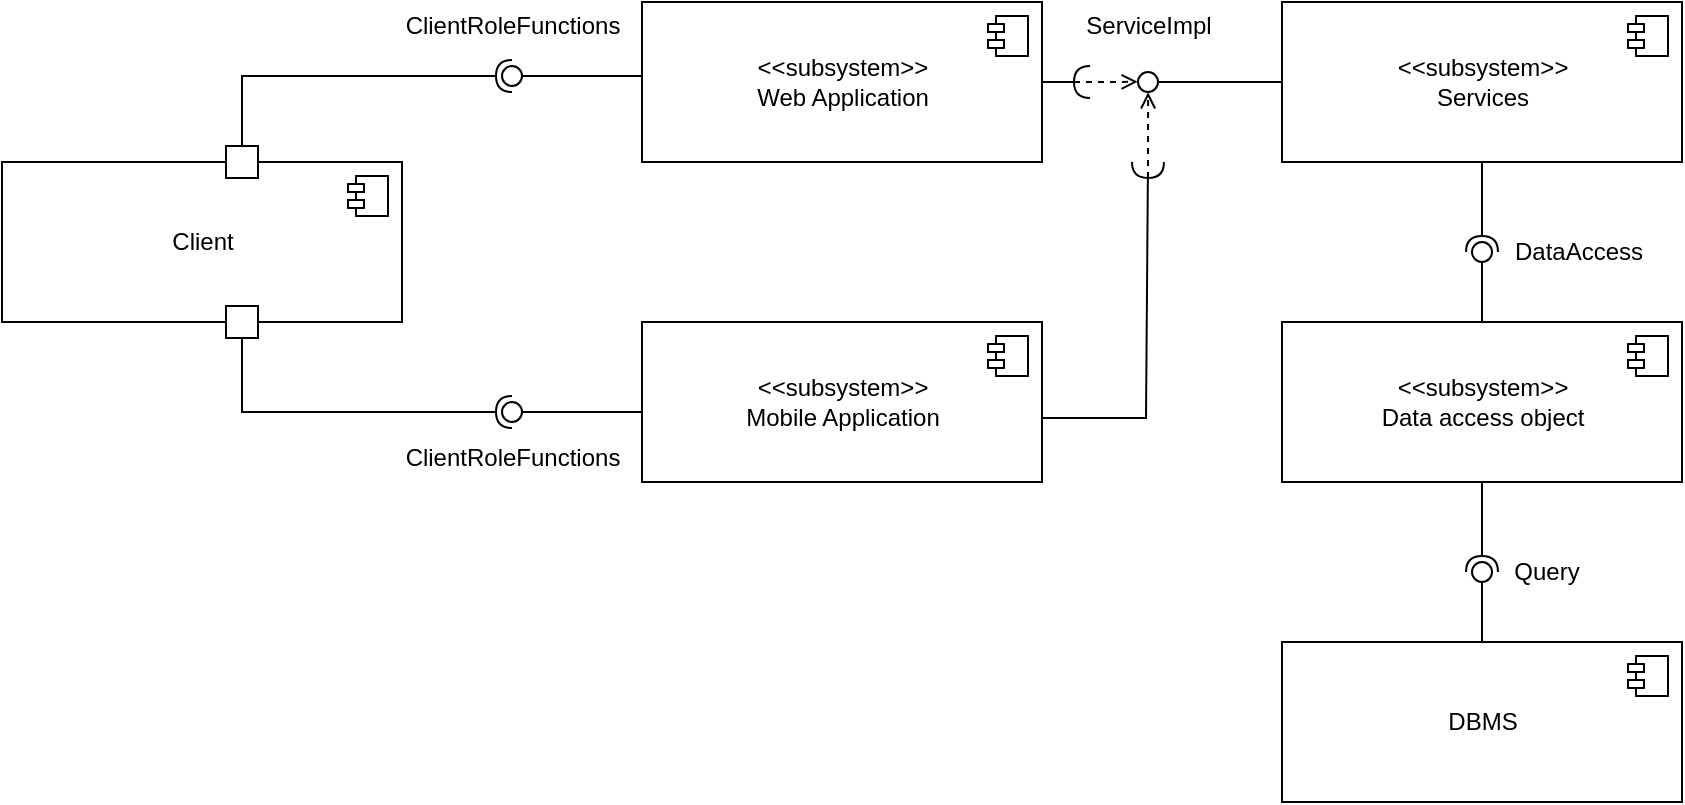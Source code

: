 <mxfile version="13.9.9" type="device" pages="7"><diagram name="General" id="c4acf3e9-155e-7222-9cf6-157b1a14988f"><mxGraphModel dx="1086" dy="806" grid="1" gridSize="8" guides="1" tooltips="1" connect="1" arrows="1" fold="1" page="1" pageScale="1" pageWidth="950" pageHeight="500" background="#ffffff" math="0" shadow="0"><root><mxCell id="0"/><mxCell id="1" parent="0"/><mxCell id="L9uWSQwALi4mspYk8GsP-11" value="&amp;lt;&amp;lt;subsystem&amp;gt;&amp;gt;&lt;br&gt;Web Application" style="html=1;dropTarget=0;rounded=0;shadow=0;glass=0;sketch=0;strokeWidth=1;fontFamily=Helvetica;connectable=0;" parent="1" vertex="1"><mxGeometry x="360" y="40" width="200" height="80" as="geometry"/></mxCell><mxCell id="L9uWSQwALi4mspYk8GsP-12" value="" style="shape=module;jettyWidth=8;jettyHeight=4;" parent="L9uWSQwALi4mspYk8GsP-11" vertex="1"><mxGeometry x="1" width="20" height="20" relative="1" as="geometry"><mxPoint x="-27" y="7" as="offset"/></mxGeometry></mxCell><mxCell id="L9uWSQwALi4mspYk8GsP-13" value="&amp;lt;&amp;lt;subsystem&amp;gt;&amp;gt;&lt;br&gt;Mobile Application" style="html=1;dropTarget=0;rounded=0;shadow=0;glass=0;sketch=0;strokeWidth=1;fontFamily=Helvetica;connectable=0;" parent="1" vertex="1"><mxGeometry x="360" y="200" width="200" height="80" as="geometry"/></mxCell><mxCell id="L9uWSQwALi4mspYk8GsP-14" value="" style="shape=module;jettyWidth=8;jettyHeight=4;" parent="L9uWSQwALi4mspYk8GsP-13" vertex="1"><mxGeometry x="1" width="20" height="20" relative="1" as="geometry"><mxPoint x="-27" y="7" as="offset"/></mxGeometry></mxCell><mxCell id="L9uWSQwALi4mspYk8GsP-15" value="Client" style="html=1;dropTarget=0;rounded=0;shadow=0;glass=0;sketch=0;strokeWidth=1;fontFamily=Helvetica;connectable=0;" parent="1" vertex="1"><mxGeometry x="40" y="120" width="200" height="80" as="geometry"/></mxCell><mxCell id="L9uWSQwALi4mspYk8GsP-16" value="" style="shape=module;jettyWidth=8;jettyHeight=4;" parent="L9uWSQwALi4mspYk8GsP-15" vertex="1"><mxGeometry x="1" width="20" height="20" relative="1" as="geometry"><mxPoint x="-27" y="7" as="offset"/></mxGeometry></mxCell><mxCell id="L9uWSQwALi4mspYk8GsP-17" value="&amp;lt;&amp;lt;subsystem&amp;gt;&amp;gt;&lt;br&gt;Services" style="html=1;dropTarget=0;rounded=0;shadow=0;glass=0;sketch=0;strokeWidth=1;fontFamily=Helvetica;connectable=0;" parent="1" vertex="1"><mxGeometry x="680" y="40" width="200" height="80" as="geometry"/></mxCell><mxCell id="L9uWSQwALi4mspYk8GsP-18" value="" style="shape=module;jettyWidth=8;jettyHeight=4;" parent="L9uWSQwALi4mspYk8GsP-17" vertex="1"><mxGeometry x="1" width="20" height="20" relative="1" as="geometry"><mxPoint x="-27" y="7" as="offset"/></mxGeometry></mxCell><mxCell id="L9uWSQwALi4mspYk8GsP-19" value="&amp;lt;&amp;lt;subsystem&amp;gt;&amp;gt;&lt;br&gt;Data access object" style="html=1;dropTarget=0;rounded=0;shadow=0;glass=0;sketch=0;strokeWidth=1;fontFamily=Helvetica;connectable=0;" parent="1" vertex="1"><mxGeometry x="680" y="200" width="200" height="80" as="geometry"/></mxCell><mxCell id="L9uWSQwALi4mspYk8GsP-20" value="" style="shape=module;jettyWidth=8;jettyHeight=4;" parent="L9uWSQwALi4mspYk8GsP-19" vertex="1"><mxGeometry x="1" width="20" height="20" relative="1" as="geometry"><mxPoint x="-27" y="7" as="offset"/></mxGeometry></mxCell><mxCell id="L9uWSQwALi4mspYk8GsP-21" value="DBMS" style="html=1;dropTarget=0;rounded=0;shadow=0;glass=0;sketch=0;strokeWidth=1;fontFamily=Helvetica;connectable=0;" parent="1" vertex="1"><mxGeometry x="680" y="360" width="200" height="80" as="geometry"/></mxCell><mxCell id="L9uWSQwALi4mspYk8GsP-22" value="" style="shape=module;jettyWidth=8;jettyHeight=4;" parent="L9uWSQwALi4mspYk8GsP-21" vertex="1"><mxGeometry x="1" width="20" height="20" relative="1" as="geometry"><mxPoint x="-27" y="7" as="offset"/></mxGeometry></mxCell><mxCell id="L9uWSQwALi4mspYk8GsP-43" value="" style="rounded=0;whiteSpace=wrap;html=1;shadow=0;glass=0;sketch=0;strokeWidth=1;fontFamily=Helvetica;connectable=0;" parent="1" vertex="1"><mxGeometry x="152" y="192" width="16" height="16" as="geometry"/></mxCell><mxCell id="L9uWSQwALi4mspYk8GsP-44" value="" style="rounded=0;whiteSpace=wrap;html=1;shadow=0;glass=0;sketch=0;strokeWidth=1;fontFamily=Helvetica;connectable=0;" parent="1" vertex="1"><mxGeometry x="152" y="112" width="16" height="16" as="geometry"/></mxCell><mxCell id="L9uWSQwALi4mspYk8GsP-46" value="" style="rounded=0;orthogonalLoop=1;jettySize=auto;html=1;endArrow=none;endFill=0;fontFamily=Helvetica;" parent="1" target="L9uWSQwALi4mspYk8GsP-48" edge="1"><mxGeometry relative="1" as="geometry"><mxPoint x="360.0" y="245" as="sourcePoint"/></mxGeometry></mxCell><mxCell id="L9uWSQwALi4mspYk8GsP-47" value="" style="rounded=0;orthogonalLoop=1;jettySize=auto;html=1;endArrow=halfCircle;endFill=0;entryX=0.5;entryY=0.5;entryDx=0;entryDy=0;endSize=6;strokeWidth=1;fontFamily=Helvetica;" parent="1" target="L9uWSQwALi4mspYk8GsP-48" edge="1"><mxGeometry relative="1" as="geometry"><mxPoint x="160" y="208" as="sourcePoint"/><Array as="points"><mxPoint x="160" y="245"/></Array></mxGeometry></mxCell><mxCell id="L9uWSQwALi4mspYk8GsP-48" value="" style="ellipse;whiteSpace=wrap;html=1;fontFamily=Helvetica;fontSize=12;fontColor=#000000;align=center;strokeColor=#000000;fillColor=#ffffff;points=[];aspect=fixed;resizable=0;rounded=0;shadow=0;glass=0;sketch=0;" parent="1" vertex="1"><mxGeometry x="290" y="240" width="10" height="10" as="geometry"/></mxCell><mxCell id="L9uWSQwALi4mspYk8GsP-61" value="" style="rounded=0;orthogonalLoop=1;jettySize=auto;html=1;endArrow=none;endFill=0;fontFamily=Helvetica;" parent="1" target="L9uWSQwALi4mspYk8GsP-63" edge="1"><mxGeometry relative="1" as="geometry"><mxPoint x="360" y="77" as="sourcePoint"/></mxGeometry></mxCell><mxCell id="L9uWSQwALi4mspYk8GsP-62" value="" style="rounded=0;orthogonalLoop=1;jettySize=auto;html=1;endArrow=halfCircle;endFill=0;entryX=0.5;entryY=0.5;entryDx=0;entryDy=0;endSize=6;strokeWidth=1;fontFamily=Helvetica;" parent="1" target="L9uWSQwALi4mspYk8GsP-63" edge="1"><mxGeometry relative="1" as="geometry"><mxPoint x="160" y="112" as="sourcePoint"/><Array as="points"><mxPoint x="160" y="77"/></Array></mxGeometry></mxCell><mxCell id="L9uWSQwALi4mspYk8GsP-63" value="" style="ellipse;whiteSpace=wrap;html=1;fontFamily=Helvetica;fontSize=12;fontColor=#000000;align=center;strokeColor=#000000;fillColor=#ffffff;points=[];aspect=fixed;resizable=0;rounded=0;shadow=0;glass=0;sketch=0;" parent="1" vertex="1"><mxGeometry x="290" y="72" width="10" height="10" as="geometry"/></mxCell><mxCell id="L9uWSQwALi4mspYk8GsP-68" value="ClientRoleFunctions" style="text;html=1;align=center;verticalAlign=middle;resizable=0;points=[];autosize=1;fontFamily=Helvetica;" parent="1" vertex="1"><mxGeometry x="235" y="40" width="120" height="24" as="geometry"/></mxCell><mxCell id="L9uWSQwALi4mspYk8GsP-69" value="ClientRoleFunctions" style="text;html=1;align=center;verticalAlign=middle;resizable=0;points=[];autosize=1;fontFamily=Helvetica;" parent="1" vertex="1"><mxGeometry x="235" y="256" width="120" height="24" as="geometry"/></mxCell><mxCell id="L9uWSQwALi4mspYk8GsP-70" value="" style="rounded=0;orthogonalLoop=1;jettySize=auto;html=1;endArrow=none;endFill=0;fontFamily=Helvetica;" parent="1" target="L9uWSQwALi4mspYk8GsP-72" edge="1"><mxGeometry relative="1" as="geometry"><mxPoint x="680" y="80" as="sourcePoint"/></mxGeometry></mxCell><mxCell id="L9uWSQwALi4mspYk8GsP-71" value="" style="rounded=0;orthogonalLoop=1;jettySize=auto;html=1;endArrow=halfCircle;endFill=0;endSize=6;strokeWidth=1;fontFamily=Helvetica;" parent="1" edge="1"><mxGeometry relative="1" as="geometry"><mxPoint x="560" y="80" as="sourcePoint"/><mxPoint x="584" y="80" as="targetPoint"/></mxGeometry></mxCell><mxCell id="L9uWSQwALi4mspYk8GsP-72" value="" style="ellipse;whiteSpace=wrap;html=1;fontFamily=Helvetica;fontSize=12;fontColor=#000000;align=center;strokeColor=#000000;fillColor=#ffffff;points=[];aspect=fixed;resizable=0;rounded=0;shadow=0;glass=0;sketch=0;" parent="1" vertex="1"><mxGeometry x="608" y="75" width="10" height="10" as="geometry"/></mxCell><mxCell id="L9uWSQwALi4mspYk8GsP-73" value="" style="rounded=0;orthogonalLoop=1;jettySize=auto;html=1;endArrow=halfCircle;endFill=0;endSize=6;strokeWidth=1;fontFamily=Helvetica;" parent="1" edge="1"><mxGeometry relative="1" as="geometry"><mxPoint x="560" y="248" as="sourcePoint"/><mxPoint x="613" y="120" as="targetPoint"/><Array as="points"><mxPoint x="612" y="248"/></Array></mxGeometry></mxCell><mxCell id="L9uWSQwALi4mspYk8GsP-74" value="" style="rounded=0;orthogonalLoop=1;jettySize=auto;html=1;endArrow=open;endFill=0;endSize=6;strokeWidth=1;fontFamily=Helvetica;dashed=1;entryX=0.506;entryY=1.015;entryDx=0;entryDy=0;entryPerimeter=0;" parent="1" target="L9uWSQwALi4mspYk8GsP-72" edge="1"><mxGeometry relative="1" as="geometry"><mxPoint x="613" y="128" as="sourcePoint"/><mxPoint x="613" y="96" as="targetPoint"/><Array as="points"/></mxGeometry></mxCell><mxCell id="L9uWSQwALi4mspYk8GsP-75" value="" style="rounded=0;orthogonalLoop=1;jettySize=auto;html=1;endArrow=open;endFill=0;endSize=6;strokeWidth=1;fontFamily=Helvetica;dashed=1;entryX=-0.017;entryY=0.492;entryDx=0;entryDy=0;entryPerimeter=0;" parent="1" target="L9uWSQwALi4mspYk8GsP-72" edge="1"><mxGeometry relative="1" as="geometry"><mxPoint x="576" y="80" as="sourcePoint"/><mxPoint x="600" y="80" as="targetPoint"/><Array as="points"/></mxGeometry></mxCell><mxCell id="L9uWSQwALi4mspYk8GsP-76" value="ServiceImpl" style="text;html=1;align=center;verticalAlign=middle;resizable=0;points=[];autosize=1;fontFamily=Helvetica;" parent="1" vertex="1"><mxGeometry x="577" y="40" width="72" height="24" as="geometry"/></mxCell><mxCell id="L9uWSQwALi4mspYk8GsP-77" value="" style="rounded=0;orthogonalLoop=1;jettySize=auto;html=1;endArrow=none;endFill=0;fontFamily=Helvetica;" parent="1" target="L9uWSQwALi4mspYk8GsP-79" edge="1"><mxGeometry relative="1" as="geometry"><mxPoint x="780" y="200" as="sourcePoint"/></mxGeometry></mxCell><mxCell id="L9uWSQwALi4mspYk8GsP-78" value="" style="rounded=0;orthogonalLoop=1;jettySize=auto;html=1;endArrow=halfCircle;endFill=0;entryX=0.5;entryY=0.5;entryDx=0;entryDy=0;endSize=6;strokeWidth=1;fontFamily=Helvetica;" parent="1" target="L9uWSQwALi4mspYk8GsP-79" edge="1"><mxGeometry relative="1" as="geometry"><mxPoint x="780" y="120" as="sourcePoint"/></mxGeometry></mxCell><mxCell id="L9uWSQwALi4mspYk8GsP-79" value="" style="ellipse;whiteSpace=wrap;html=1;fontFamily=Helvetica;fontSize=12;fontColor=#000000;align=center;strokeColor=#000000;fillColor=#ffffff;points=[];aspect=fixed;resizable=0;rounded=0;shadow=0;glass=0;sketch=0;" parent="1" vertex="1"><mxGeometry x="775" y="160" width="10" height="10" as="geometry"/></mxCell><mxCell id="L9uWSQwALi4mspYk8GsP-80" value="DataAccess" style="text;html=1;align=center;verticalAlign=middle;resizable=0;points=[];autosize=1;fontFamily=Helvetica;" parent="1" vertex="1"><mxGeometry x="788" y="153" width="80" height="24" as="geometry"/></mxCell><mxCell id="L9uWSQwALi4mspYk8GsP-81" value="" style="rounded=0;orthogonalLoop=1;jettySize=auto;html=1;endArrow=none;endFill=0;fontFamily=Helvetica;" parent="1" target="L9uWSQwALi4mspYk8GsP-83" edge="1"><mxGeometry relative="1" as="geometry"><mxPoint x="780.0" y="360" as="sourcePoint"/></mxGeometry></mxCell><mxCell id="L9uWSQwALi4mspYk8GsP-82" value="" style="rounded=0;orthogonalLoop=1;jettySize=auto;html=1;endArrow=halfCircle;endFill=0;entryX=0.5;entryY=0.5;entryDx=0;entryDy=0;endSize=6;strokeWidth=1;fontFamily=Helvetica;" parent="1" target="L9uWSQwALi4mspYk8GsP-83" edge="1"><mxGeometry relative="1" as="geometry"><mxPoint x="780.0" y="280" as="sourcePoint"/></mxGeometry></mxCell><mxCell id="L9uWSQwALi4mspYk8GsP-83" value="" style="ellipse;whiteSpace=wrap;html=1;fontFamily=Helvetica;fontSize=12;fontColor=#000000;align=center;strokeColor=#000000;fillColor=#ffffff;points=[];aspect=fixed;resizable=0;rounded=0;shadow=0;glass=0;sketch=0;" parent="1" vertex="1"><mxGeometry x="775" y="320" width="10" height="10" as="geometry"/></mxCell><mxCell id="L9uWSQwALi4mspYk8GsP-84" value="Query" style="text;html=1;align=center;verticalAlign=middle;resizable=0;points=[];autosize=1;fontFamily=Helvetica;" parent="1" vertex="1"><mxGeometry x="788" y="313" width="48" height="24" as="geometry"/></mxCell></root></mxGraphModel></diagram><diagram id="1E7eCTW2XTND-9SLYR-u" name="All"><mxGraphModel dx="905" dy="672" grid="1" gridSize="2" guides="1" tooltips="1" connect="1" arrows="1" fold="1" page="1" pageScale="1" pageWidth="1800" pageHeight="1100" math="0" shadow="0"><root><mxCell id="WnhUZ94693_nAKsdn-bx-0"/><mxCell id="WnhUZ94693_nAKsdn-bx-1" parent="WnhUZ94693_nAKsdn-bx-0"/><mxCell id="oKNvRwBJ4Lu4slBsisxw-0" value="&lt;p style=&quot;margin: 0px ; margin-top: 6px ; text-align: center&quot;&gt;&lt;b&gt;Front-end services&lt;/b&gt;&lt;/p&gt;&lt;hr&gt;&lt;p style=&quot;margin: 0px ; margin-left: 8px&quot;&gt;&lt;br&gt;&lt;/p&gt;" style="align=left;overflow=fill;html=1;dropTarget=0;rounded=0;shadow=0;glass=0;sketch=0;strokeWidth=1;fontFamily=Helvetica;connectable=0;" parent="WnhUZ94693_nAKsdn-bx-1" vertex="1"><mxGeometry x="458" y="30" width="440" height="752" as="geometry"/></mxCell><mxCell id="oKNvRwBJ4Lu4slBsisxw-1" value="" style="shape=component;jettyWidth=8;jettyHeight=4;" parent="oKNvRwBJ4Lu4slBsisxw-0" vertex="1"><mxGeometry x="1" width="20" height="20" relative="1" as="geometry"><mxPoint x="-24" y="4" as="offset"/></mxGeometry></mxCell><mxCell id="oKNvRwBJ4Lu4slBsisxw-2" value=":ParameterEditor" style="html=1;dropTarget=0;rounded=0;shadow=0;glass=0;sketch=0;strokeWidth=1;fontFamily=Helvetica;connectable=1;" parent="WnhUZ94693_nAKsdn-bx-1" vertex="1"><mxGeometry x="560" y="101" width="160" height="60" as="geometry"/></mxCell><mxCell id="oKNvRwBJ4Lu4slBsisxw-3" value="" style="shape=module;jettyWidth=8;jettyHeight=4;" parent="oKNvRwBJ4Lu4slBsisxw-2" vertex="1"><mxGeometry x="1" width="20" height="20" relative="1" as="geometry"><mxPoint x="-150" y="7" as="offset"/></mxGeometry></mxCell><mxCell id="oKNvRwBJ4Lu4slBsisxw-4" value="" style="rounded=0;orthogonalLoop=1;jettySize=auto;html=1;endArrow=none;endFill=0;fontFamily=Helvetica;" parent="WnhUZ94693_nAKsdn-bx-1" target="oKNvRwBJ4Lu4slBsisxw-6" edge="1"><mxGeometry relative="1" as="geometry"><mxPoint x="450" y="139" as="sourcePoint"/></mxGeometry></mxCell><mxCell id="oKNvRwBJ4Lu4slBsisxw-5" value="" style="rounded=1;orthogonalLoop=1;jettySize=auto;html=1;endArrow=halfCircle;endFill=0;endSize=6;strokeWidth=1;fontFamily=Helvetica;exitX=1;exitY=0.5;exitDx=0;exitDy=0;" parent="WnhUZ94693_nAKsdn-bx-1" source="UGSYSvs1RoyRzCo3boRt-143" edge="1"><mxGeometry relative="1" as="geometry"><mxPoint x="260" y="139" as="sourcePoint"/><mxPoint x="272" y="138" as="targetPoint"/><Array as="points"/></mxGeometry></mxCell><mxCell id="oKNvRwBJ4Lu4slBsisxw-6" value="" style="ellipse;whiteSpace=wrap;html=1;fontFamily=Helvetica;fontSize=12;fontColor=#000000;align=center;strokeColor=#000000;fillColor=#ffffff;points=[];aspect=fixed;resizable=0;rounded=0;shadow=0;glass=0;sketch=0;" parent="WnhUZ94693_nAKsdn-bx-1" vertex="1"><mxGeometry x="380" y="134" width="10" height="10" as="geometry"/></mxCell><mxCell id="sZqguhXU4L6arBlnD0iV-1" value="ParametersModification" style="text;html=1;align=center;verticalAlign=middle;resizable=0;points=[];autosize=1;fontFamily=Helvetica;" parent="WnhUZ94693_nAKsdn-bx-1" vertex="1"><mxGeometry x="305" y="111" width="140" height="20" as="geometry"/></mxCell><mxCell id="sZqguhXU4L6arBlnD0iV-2" value="" style="rounded=0;whiteSpace=wrap;html=1;shadow=0;glass=0;sketch=0;strokeWidth=1;fontFamily=Helvetica;connectable=0;" parent="WnhUZ94693_nAKsdn-bx-1" vertex="1"><mxGeometry x="450" y="131" width="16" height="16" as="geometry"/></mxCell><mxCell id="sZqguhXU4L6arBlnD0iV-4" value=":ClientManager" style="html=1;dropTarget=0;rounded=0;shadow=0;glass=0;sketch=0;strokeWidth=1;fontFamily=Helvetica;connectable=1;" parent="WnhUZ94693_nAKsdn-bx-1" vertex="1"><mxGeometry x="560" y="192" width="160" height="60" as="geometry"/></mxCell><mxCell id="sZqguhXU4L6arBlnD0iV-5" value="" style="shape=module;jettyWidth=8;jettyHeight=4;" parent="sZqguhXU4L6arBlnD0iV-4" vertex="1"><mxGeometry x="1" width="20" height="20" relative="1" as="geometry"><mxPoint x="-40" y="7" as="offset"/></mxGeometry></mxCell><mxCell id="sZqguhXU4L6arBlnD0iV-6" value="" style="rounded=0;whiteSpace=wrap;html=1;shadow=0;glass=0;sketch=0;strokeWidth=1;fontFamily=Helvetica;connectable=0;" parent="WnhUZ94693_nAKsdn-bx-1" vertex="1"><mxGeometry x="450" y="209" width="16" height="16" as="geometry"/></mxCell><mxCell id="sZqguhXU4L6arBlnD0iV-8" value="" style="rounded=0;orthogonalLoop=1;jettySize=auto;html=1;endArrow=none;endFill=0;fontFamily=Helvetica;" parent="WnhUZ94693_nAKsdn-bx-1" target="sZqguhXU4L6arBlnD0iV-9" edge="1"><mxGeometry relative="1" as="geometry"><mxPoint x="450" y="216.71" as="sourcePoint"/><mxPoint x="400" y="217" as="targetPoint"/></mxGeometry></mxCell><mxCell id="sZqguhXU4L6arBlnD0iV-9" value="" style="ellipse;whiteSpace=wrap;html=1;fontFamily=Helvetica;fontSize=12;fontColor=#000000;align=center;strokeColor=#000000;fillColor=#ffffff;points=[];aspect=fixed;resizable=0;rounded=0;shadow=0;glass=0;sketch=0;" parent="WnhUZ94693_nAKsdn-bx-1" vertex="1"><mxGeometry x="380" y="212" width="10" height="10" as="geometry"/></mxCell><mxCell id="sZqguhXU4L6arBlnD0iV-10" value="ClientManagement" style="text;html=1;align=center;verticalAlign=middle;resizable=0;points=[];autosize=1;fontFamily=Helvetica;" parent="WnhUZ94693_nAKsdn-bx-1" vertex="1"><mxGeometry x="332" y="191" width="112" height="20" as="geometry"/></mxCell><mxCell id="sZqguhXU4L6arBlnD0iV-15" value=":TicketControl" style="html=1;dropTarget=0;rounded=0;shadow=0;glass=0;sketch=0;strokeWidth=1;fontFamily=Helvetica;connectable=1;" parent="WnhUZ94693_nAKsdn-bx-1" vertex="1"><mxGeometry x="560" y="266" width="160" height="90" as="geometry"/></mxCell><mxCell id="sZqguhXU4L6arBlnD0iV-16" value="" style="shape=module;jettyWidth=8;jettyHeight=4;" parent="sZqguhXU4L6arBlnD0iV-15" vertex="1"><mxGeometry x="1" width="20" height="20" relative="1" as="geometry"><mxPoint x="-40" y="7" as="offset"/></mxGeometry></mxCell><mxCell id="sZqguhXU4L6arBlnD0iV-17" value="" style="rounded=0;whiteSpace=wrap;html=1;shadow=0;glass=0;sketch=0;strokeWidth=1;fontFamily=Helvetica;connectable=0;" parent="WnhUZ94693_nAKsdn-bx-1" vertex="1"><mxGeometry x="450" y="305" width="16" height="16" as="geometry"/></mxCell><mxCell id="sZqguhXU4L6arBlnD0iV-23" value="" style="rounded=0;orthogonalLoop=1;jettySize=auto;html=1;endArrow=none;endFill=0;fontFamily=Helvetica;" parent="WnhUZ94693_nAKsdn-bx-1" target="sZqguhXU4L6arBlnD0iV-25" edge="1"><mxGeometry relative="1" as="geometry"><mxPoint x="450" y="313" as="sourcePoint"/></mxGeometry></mxCell><mxCell id="sZqguhXU4L6arBlnD0iV-24" value="" style="rounded=1;orthogonalLoop=1;jettySize=auto;html=1;endArrow=halfCircle;endFill=0;endSize=6;strokeWidth=1;fontFamily=Helvetica;exitX=1;exitY=0.5;exitDx=0;exitDy=0;" parent="WnhUZ94693_nAKsdn-bx-1" source="UGSYSvs1RoyRzCo3boRt-145" edge="1"><mxGeometry relative="1" as="geometry"><mxPoint x="262" y="313" as="sourcePoint"/><Array as="points"><mxPoint x="232" y="184"/><mxPoint x="232" y="313"/></Array><mxPoint x="272" y="313" as="targetPoint"/></mxGeometry></mxCell><mxCell id="sZqguhXU4L6arBlnD0iV-25" value="" style="ellipse;whiteSpace=wrap;html=1;fontFamily=Helvetica;fontSize=12;fontColor=#000000;align=center;strokeColor=#000000;fillColor=#ffffff;points=[];aspect=fixed;resizable=0;rounded=0;shadow=0;glass=0;sketch=0;" parent="WnhUZ94693_nAKsdn-bx-1" vertex="1"><mxGeometry x="380" y="308" width="10" height="10" as="geometry"/></mxCell><mxCell id="sZqguhXU4L6arBlnD0iV-26" value="ControlManagement" style="text;html=1;align=center;verticalAlign=middle;resizable=0;points=[];autosize=1;fontFamily=Helvetica;" parent="WnhUZ94693_nAKsdn-bx-1" vertex="1"><mxGeometry x="338" y="285" width="120" height="20" as="geometry"/></mxCell><mxCell id="sZqguhXU4L6arBlnD0iV-36" value=":QueueHandler" style="html=1;dropTarget=0;rounded=0;shadow=0;glass=0;sketch=0;strokeWidth=1;fontFamily=Helvetica;connectable=1;" parent="WnhUZ94693_nAKsdn-bx-1" vertex="1"><mxGeometry x="560" y="590" width="160" height="79" as="geometry"/></mxCell><mxCell id="sZqguhXU4L6arBlnD0iV-37" value="" style="shape=module;jettyWidth=8;jettyHeight=4;" parent="sZqguhXU4L6arBlnD0iV-36" vertex="1"><mxGeometry x="1" width="20" height="20" relative="1" as="geometry"><mxPoint x="-40" y="7" as="offset"/></mxGeometry></mxCell><mxCell id="sZqguhXU4L6arBlnD0iV-38" value=":BookingHandler" style="html=1;dropTarget=0;rounded=0;shadow=0;glass=0;sketch=0;strokeWidth=1;fontFamily=Helvetica;connectable=1;" parent="WnhUZ94693_nAKsdn-bx-1" vertex="1"><mxGeometry x="560" y="370" width="160" height="78" as="geometry"/></mxCell><mxCell id="sZqguhXU4L6arBlnD0iV-39" value="" style="shape=module;jettyWidth=8;jettyHeight=4;" parent="sZqguhXU4L6arBlnD0iV-38" vertex="1"><mxGeometry x="1" width="20" height="20" relative="1" as="geometry"><mxPoint x="-40" y="7" as="offset"/></mxGeometry></mxCell><mxCell id="sZqguhXU4L6arBlnD0iV-40" value="" style="rounded=0;whiteSpace=wrap;html=1;shadow=0;glass=0;sketch=0;strokeWidth=1;fontFamily=Helvetica;connectable=0;" parent="WnhUZ94693_nAKsdn-bx-1" vertex="1"><mxGeometry x="450" y="622" width="16" height="16" as="geometry"/></mxCell><mxCell id="sZqguhXU4L6arBlnD0iV-43" value="" style="rounded=0;whiteSpace=wrap;html=1;shadow=0;glass=0;sketch=0;strokeWidth=1;fontFamily=Helvetica;connectable=0;" parent="WnhUZ94693_nAKsdn-bx-1" vertex="1"><mxGeometry x="550" y="305" width="16" height="16" as="geometry"/></mxCell><mxCell id="sZqguhXU4L6arBlnD0iV-44" value="" style="rounded=0;whiteSpace=wrap;html=1;shadow=0;glass=0;sketch=0;strokeWidth=1;fontFamily=Helvetica;connectable=0;" parent="WnhUZ94693_nAKsdn-bx-1" vertex="1"><mxGeometry x="550" y="208" width="16" height="16" as="geometry"/></mxCell><mxCell id="sZqguhXU4L6arBlnD0iV-45" value="" style="rounded=0;whiteSpace=wrap;html=1;shadow=0;glass=0;sketch=0;strokeWidth=1;fontFamily=Helvetica;connectable=0;" parent="WnhUZ94693_nAKsdn-bx-1" vertex="1"><mxGeometry x="550" y="131" width="16" height="16" as="geometry"/></mxCell><mxCell id="sZqguhXU4L6arBlnD0iV-46" value="" style="rounded=0;whiteSpace=wrap;html=1;shadow=0;glass=0;sketch=0;strokeWidth=1;fontFamily=Helvetica;connectable=0;" parent="WnhUZ94693_nAKsdn-bx-1" vertex="1"><mxGeometry x="550" y="622" width="16" height="16" as="geometry"/></mxCell><mxCell id="sZqguhXU4L6arBlnD0iV-48" value="" style="rounded=0;whiteSpace=wrap;html=1;shadow=0;glass=0;sketch=0;strokeWidth=1;fontFamily=Helvetica;connectable=0;" parent="WnhUZ94693_nAKsdn-bx-1" vertex="1"><mxGeometry x="550" y="402" width="16" height="16" as="geometry"/></mxCell><mxCell id="sZqguhXU4L6arBlnD0iV-51" value="" style="rounded=0;whiteSpace=wrap;html=1;shadow=0;glass=0;sketch=0;strokeWidth=1;fontFamily=Helvetica;connectable=0;" parent="WnhUZ94693_nAKsdn-bx-1" vertex="1"><mxGeometry x="450" y="402" width="16" height="16" as="geometry"/></mxCell><mxCell id="sZqguhXU4L6arBlnD0iV-68" value="" style="rounded=0;orthogonalLoop=1;jettySize=auto;html=1;endArrow=none;endFill=0;fontFamily=Helvetica;" parent="WnhUZ94693_nAKsdn-bx-1" target="sZqguhXU4L6arBlnD0iV-70" edge="1"><mxGeometry relative="1" as="geometry"><mxPoint x="450" y="630" as="sourcePoint"/></mxGeometry></mxCell><mxCell id="sZqguhXU4L6arBlnD0iV-69" value="" style="rounded=1;orthogonalLoop=1;jettySize=auto;html=1;endArrow=halfCircle;endFill=0;endSize=6;strokeWidth=1;fontFamily=Helvetica;sourcePerimeterSpacing=0;jumpSize=6;exitX=1;exitY=0.5;exitDx=0;exitDy=0;" parent="WnhUZ94693_nAKsdn-bx-1" source="UGSYSvs1RoyRzCo3boRt-132" edge="1"><mxGeometry relative="1" as="geometry"><mxPoint x="194" y="630" as="sourcePoint"/><Array as="points"><mxPoint x="232" y="456"/><mxPoint x="232" y="630"/></Array><mxPoint x="272" y="630" as="targetPoint"/></mxGeometry></mxCell><mxCell id="sZqguhXU4L6arBlnD0iV-70" value="" style="ellipse;whiteSpace=wrap;html=1;fontFamily=Helvetica;fontSize=12;fontColor=#000000;align=center;strokeColor=#000000;fillColor=#ffffff;points=[];aspect=fixed;resizable=0;rounded=0;shadow=0;glass=0;sketch=0;" parent="WnhUZ94693_nAKsdn-bx-1" vertex="1"><mxGeometry x="380" y="624.5" width="10" height="10" as="geometry"/></mxCell><mxCell id="sZqguhXU4L6arBlnD0iV-71" value="" style="rounded=0;orthogonalLoop=1;jettySize=auto;html=1;endArrow=none;endFill=0;fontFamily=Helvetica;" parent="WnhUZ94693_nAKsdn-bx-1" target="sZqguhXU4L6arBlnD0iV-73" edge="1"><mxGeometry relative="1" as="geometry"><mxPoint x="450" y="410" as="sourcePoint"/></mxGeometry></mxCell><mxCell id="sZqguhXU4L6arBlnD0iV-72" value="" style="rounded=1;orthogonalLoop=1;jettySize=auto;html=1;endArrow=halfCircle;endFill=0;endSize=6;strokeWidth=1;fontFamily=Helvetica;exitX=1;exitY=0.5;exitDx=0;exitDy=0;" parent="WnhUZ94693_nAKsdn-bx-1" source="UGSYSvs1RoyRzCo3boRt-130" edge="1"><mxGeometry relative="1" as="geometry"><mxPoint x="266" y="410" as="sourcePoint"/><Array as="points"/><mxPoint x="272" y="410" as="targetPoint"/></mxGeometry></mxCell><mxCell id="sZqguhXU4L6arBlnD0iV-73" value="" style="ellipse;whiteSpace=wrap;html=1;fontFamily=Helvetica;fontSize=12;fontColor=#000000;align=center;strokeColor=#000000;fillColor=#ffffff;points=[];aspect=fixed;resizable=0;rounded=0;shadow=0;glass=0;sketch=0;" parent="WnhUZ94693_nAKsdn-bx-1" vertex="1"><mxGeometry x="380" y="405" width="10" height="10" as="geometry"/></mxCell><mxCell id="sZqguhXU4L6arBlnD0iV-77" value="QueueManagement" style="text;html=1;align=center;verticalAlign=middle;resizable=0;points=[];autosize=1;fontFamily=Helvetica;" parent="WnhUZ94693_nAKsdn-bx-1" vertex="1"><mxGeometry x="326" y="602" width="118" height="20" as="geometry"/></mxCell><mxCell id="sZqguhXU4L6arBlnD0iV-79" value="BookingManagement" style="text;html=1;align=center;verticalAlign=middle;resizable=0;points=[];autosize=1;fontFamily=Helvetica;" parent="WnhUZ94693_nAKsdn-bx-1" vertex="1"><mxGeometry x="334" y="384" width="124" height="20" as="geometry"/></mxCell><mxCell id="sZqguhXU4L6arBlnD0iV-85" value="" style="rounded=0;whiteSpace=wrap;html=1;shadow=0;glass=0;sketch=0;strokeWidth=1;fontFamily=Helvetica;connectable=1;" parent="WnhUZ94693_nAKsdn-bx-1" vertex="1"><mxGeometry x="710" y="620" width="16" height="16" as="geometry"/></mxCell><mxCell id="sZqguhXU4L6arBlnD0iV-104" value="&lt;p style=&quot;margin: 0px ; margin-top: 6px ; text-align: center&quot;&gt;&lt;b&gt;StoreService&lt;/b&gt;&lt;/p&gt;&lt;hr&gt;" style="align=left;overflow=fill;html=1;dropTarget=0;rounded=0;shadow=0;glass=0;sketch=0;strokeWidth=1;fontFamily=Helvetica;connectable=0;" parent="WnhUZ94693_nAKsdn-bx-1" vertex="1"><mxGeometry x="1182" y="30" width="300" height="190" as="geometry"/></mxCell><mxCell id="sZqguhXU4L6arBlnD0iV-105" value="" style="shape=component;jettyWidth=8;jettyHeight=4;" parent="sZqguhXU4L6arBlnD0iV-104" vertex="1"><mxGeometry x="1" width="20" height="20" relative="1" as="geometry"><mxPoint x="-24" y="4" as="offset"/></mxGeometry></mxCell><mxCell id="sZqguhXU4L6arBlnD0iV-108" value=":StoreManager" style="html=1;dropTarget=0;rounded=0;shadow=0;glass=0;sketch=0;strokeWidth=1;fontFamily=Helvetica;connectable=1;" parent="WnhUZ94693_nAKsdn-bx-1" vertex="1"><mxGeometry x="1252" y="101" width="160" height="60" as="geometry"/></mxCell><mxCell id="sZqguhXU4L6arBlnD0iV-109" value="" style="shape=module;jettyWidth=8;jettyHeight=4;" parent="sZqguhXU4L6arBlnD0iV-108" vertex="1"><mxGeometry x="1" width="20" height="20" relative="1" as="geometry"><mxPoint x="-27" y="7" as="offset"/></mxGeometry></mxCell><mxCell id="sZqguhXU4L6arBlnD0iV-114" value="&lt;p style=&quot;margin: 0px ; margin-top: 6px ; text-align: center&quot;&gt;&lt;b&gt;QueueService&lt;/b&gt;&lt;/p&gt;&lt;hr&gt;" style="align=left;overflow=fill;html=1;dropTarget=0;rounded=0;shadow=0;glass=0;sketch=0;strokeWidth=1;fontFamily=Helvetica;connectable=0;" parent="WnhUZ94693_nAKsdn-bx-1" vertex="1"><mxGeometry x="1182" y="536" width="300" height="230" as="geometry"/></mxCell><mxCell id="sZqguhXU4L6arBlnD0iV-115" value="" style="shape=component;jettyWidth=8;jettyHeight=4;" parent="sZqguhXU4L6arBlnD0iV-114" vertex="1"><mxGeometry x="1" width="20" height="20" relative="1" as="geometry"><mxPoint x="-24" y="4" as="offset"/></mxGeometry></mxCell><mxCell id="sZqguhXU4L6arBlnD0iV-118" value=":QueueManager" style="html=1;dropTarget=0;rounded=0;shadow=0;glass=0;sketch=0;strokeWidth=1;fontFamily=Helvetica;connectable=1;" parent="WnhUZ94693_nAKsdn-bx-1" vertex="1"><mxGeometry x="1252" y="582" width="160" height="60" as="geometry"/></mxCell><mxCell id="sZqguhXU4L6arBlnD0iV-119" value="" style="shape=module;jettyWidth=8;jettyHeight=4;" parent="sZqguhXU4L6arBlnD0iV-118" vertex="1"><mxGeometry x="1" width="20" height="20" relative="1" as="geometry"><mxPoint x="-32" y="7" as="offset"/></mxGeometry></mxCell><mxCell id="sZqguhXU4L6arBlnD0iV-120" value=":Estimator" style="html=1;dropTarget=0;rounded=0;shadow=0;glass=0;sketch=0;strokeWidth=1;fontFamily=Helvetica;connectable=1;" parent="WnhUZ94693_nAKsdn-bx-1" vertex="1"><mxGeometry x="1252" y="690" width="160" height="60" as="geometry"/></mxCell><mxCell id="sZqguhXU4L6arBlnD0iV-121" value="" style="shape=module;jettyWidth=8;jettyHeight=4;" parent="sZqguhXU4L6arBlnD0iV-120" vertex="1"><mxGeometry x="1" width="20" height="20" relative="1" as="geometry"><mxPoint x="-27" y="7" as="offset"/></mxGeometry></mxCell><mxCell id="sZqguhXU4L6arBlnD0iV-124" value="&lt;p style=&quot;margin: 0px ; margin-top: 6px ; text-align: center&quot;&gt;&lt;b&gt;BookingService&lt;/b&gt;&lt;/p&gt;&lt;hr&gt;" style="align=left;overflow=fill;html=1;dropTarget=0;rounded=0;shadow=0;glass=0;sketch=0;strokeWidth=1;fontFamily=Helvetica;connectable=0;" parent="WnhUZ94693_nAKsdn-bx-1" vertex="1"><mxGeometry x="1182" y="272" width="300" height="230" as="geometry"/></mxCell><mxCell id="sZqguhXU4L6arBlnD0iV-125" value="" style="shape=component;jettyWidth=8;jettyHeight=4;" parent="sZqguhXU4L6arBlnD0iV-124" vertex="1"><mxGeometry x="1" width="20" height="20" relative="1" as="geometry"><mxPoint x="-24" y="4" as="offset"/></mxGeometry></mxCell><mxCell id="sZqguhXU4L6arBlnD0iV-126" value=":BookingManager" style="html=1;dropTarget=0;rounded=0;shadow=0;glass=0;sketch=0;strokeWidth=1;fontFamily=Helvetica;connectable=1;" parent="WnhUZ94693_nAKsdn-bx-1" vertex="1"><mxGeometry x="1252" y="367" width="160" height="60" as="geometry"/></mxCell><mxCell id="sZqguhXU4L6arBlnD0iV-127" value="" style="shape=module;jettyWidth=8;jettyHeight=4;" parent="sZqguhXU4L6arBlnD0iV-126" vertex="1"><mxGeometry x="1" width="20" height="20" relative="1" as="geometry"><mxPoint x="-32" y="7" as="offset"/></mxGeometry></mxCell><mxCell id="sZqguhXU4L6arBlnD0iV-130" value=":MapService" style="html=1;dropTarget=0;rounded=0;shadow=0;glass=0;sketch=0;strokeWidth=1;fontFamily=Helvetica;connectable=1;" parent="WnhUZ94693_nAKsdn-bx-1" vertex="1"><mxGeometry x="1600" y="690" width="160" height="60" as="geometry"/></mxCell><mxCell id="sZqguhXU4L6arBlnD0iV-131" value="" style="shape=module;jettyWidth=8;jettyHeight=4;" parent="sZqguhXU4L6arBlnD0iV-130" vertex="1"><mxGeometry x="1" width="20" height="20" relative="1" as="geometry"><mxPoint x="-27" y="7" as="offset"/></mxGeometry></mxCell><mxCell id="sZqguhXU4L6arBlnD0iV-132" value="" style="rounded=0;orthogonalLoop=1;jettySize=auto;html=1;endArrow=none;endFill=0;fontFamily=Helvetica;exitX=0;exitY=0.5;exitDx=0;exitDy=0;" parent="WnhUZ94693_nAKsdn-bx-1" source="lqY_5GquzLK6zacAV4H_-38" target="sZqguhXU4L6arBlnD0iV-134" edge="1"><mxGeometry relative="1" as="geometry"><mxPoint x="1312" y="786" as="sourcePoint"/></mxGeometry></mxCell><mxCell id="sZqguhXU4L6arBlnD0iV-133" value="" style="rounded=0;orthogonalLoop=1;jettySize=auto;html=1;endArrow=halfCircle;endFill=0;entryX=0.5;entryY=0.5;entryDx=0;entryDy=0;endSize=6;strokeWidth=1;fontFamily=Helvetica;exitX=1;exitY=0.5;exitDx=0;exitDy=0;" parent="WnhUZ94693_nAKsdn-bx-1" source="lqY_5GquzLK6zacAV4H_-30" target="sZqguhXU4L6arBlnD0iV-134" edge="1"><mxGeometry relative="1" as="geometry"><mxPoint x="1372" y="785" as="sourcePoint"/></mxGeometry></mxCell><mxCell id="sZqguhXU4L6arBlnD0iV-134" value="" style="ellipse;whiteSpace=wrap;html=1;fontFamily=Helvetica;fontSize=12;fontColor=#000000;align=center;strokeColor=#000000;fillColor=#ffffff;points=[];aspect=fixed;resizable=0;rounded=0;shadow=0;glass=0;sketch=0;" parent="WnhUZ94693_nAKsdn-bx-1" vertex="1"><mxGeometry x="1566" y="715" width="10" height="10" as="geometry"/></mxCell><mxCell id="sZqguhXU4L6arBlnD0iV-135" value="MAP_API" style="text;html=1;align=center;verticalAlign=middle;resizable=0;points=[];autosize=1;fontFamily=Helvetica;" parent="WnhUZ94693_nAKsdn-bx-1" vertex="1"><mxGeometry x="1534" y="690" width="64" height="20" as="geometry"/></mxCell><mxCell id="m8JFkloA1ZcAWJBxR67I-0" value="" style="rounded=0;whiteSpace=wrap;html=1;shadow=0;glass=0;sketch=0;strokeWidth=1;fontFamily=Helvetica;connectable=1;" parent="WnhUZ94693_nAKsdn-bx-1" vertex="1"><mxGeometry x="710" y="425" width="16" height="16" as="geometry"/></mxCell><mxCell id="m8JFkloA1ZcAWJBxR67I-1" value="" style="rounded=0;whiteSpace=wrap;html=1;shadow=0;glass=0;sketch=0;strokeWidth=1;fontFamily=Helvetica;connectable=1;" parent="WnhUZ94693_nAKsdn-bx-1" vertex="1"><mxGeometry x="888" y="425" width="16" height="16" as="geometry"/></mxCell><mxCell id="m8JFkloA1ZcAWJBxR67I-5" value="" style="rounded=0;whiteSpace=wrap;html=1;shadow=0;glass=0;sketch=0;strokeWidth=1;fontFamily=Helvetica;connectable=1;" parent="WnhUZ94693_nAKsdn-bx-1" vertex="1"><mxGeometry x="1242" y="111" width="16" height="16" as="geometry"/></mxCell><mxCell id="m8JFkloA1ZcAWJBxR67I-6" value="" style="rounded=0;whiteSpace=wrap;html=1;shadow=0;glass=0;sketch=0;strokeWidth=1;fontFamily=Helvetica;connectable=1;" parent="WnhUZ94693_nAKsdn-bx-1" vertex="1"><mxGeometry x="1172" y="111" width="16" height="16" as="geometry"/></mxCell><mxCell id="m8JFkloA1ZcAWJBxR67I-9" value="" style="orthogonalLoop=1;jettySize=auto;html=1;endArrow=halfCircle;endFill=0;endSize=6;strokeWidth=1;exitX=1;exitY=0.5;exitDx=0;exitDy=0;rounded=1;" parent="WnhUZ94693_nAKsdn-bx-1" source="m8JFkloA1ZcAWJBxR67I-1" edge="1"><mxGeometry relative="1" as="geometry"><mxPoint x="1018" y="415" as="sourcePoint"/><mxPoint x="1134" y="230" as="targetPoint"/><Array as="points"><mxPoint x="1010" y="433"/><mxPoint x="1010" y="258"/><mxPoint x="1134" y="258"/></Array></mxGeometry></mxCell><mxCell id="m8JFkloA1ZcAWJBxR67I-14" value="" style="rounded=0;whiteSpace=wrap;html=1;shadow=0;glass=0;sketch=0;strokeWidth=1;fontFamily=Helvetica;connectable=1;" parent="WnhUZ94693_nAKsdn-bx-1" vertex="1"><mxGeometry x="710" y="110" width="16" height="16" as="geometry"/></mxCell><mxCell id="m8JFkloA1ZcAWJBxR67I-16" value="" style="rounded=0;whiteSpace=wrap;html=1;shadow=0;glass=0;sketch=0;strokeWidth=1;fontFamily=Helvetica;connectable=1;" parent="WnhUZ94693_nAKsdn-bx-1" vertex="1"><mxGeometry x="888" y="110" width="16" height="16" as="geometry"/></mxCell><mxCell id="m8JFkloA1ZcAWJBxR67I-17" value="" style="endArrow=halfCircle;html=1;exitX=1;exitY=0.5;exitDx=0;exitDy=0;endFill=0;" parent="WnhUZ94693_nAKsdn-bx-1" source="m8JFkloA1ZcAWJBxR67I-14" edge="1"><mxGeometry width="50" height="50" relative="1" as="geometry"><mxPoint x="568.0" y="195" as="sourcePoint"/><mxPoint x="816" y="118" as="targetPoint"/></mxGeometry></mxCell><mxCell id="m8JFkloA1ZcAWJBxR67I-19" value="" style="rounded=0;orthogonalLoop=1;jettySize=auto;html=1;endArrow=none;endFill=0;exitX=0;exitY=0.5;exitDx=0;exitDy=0;" parent="WnhUZ94693_nAKsdn-bx-1" source="m8JFkloA1ZcAWJBxR67I-6" target="m8JFkloA1ZcAWJBxR67I-21" edge="1"><mxGeometry relative="1" as="geometry"><mxPoint x="952" y="131" as="sourcePoint"/></mxGeometry></mxCell><mxCell id="m8JFkloA1ZcAWJBxR67I-20" value="" style="rounded=1;orthogonalLoop=1;jettySize=auto;html=1;endArrow=halfCircle;endFill=0;endSize=6;strokeWidth=1;exitX=1;exitY=0.5;exitDx=0;exitDy=0;" parent="WnhUZ94693_nAKsdn-bx-1" source="m8JFkloA1ZcAWJBxR67I-16" edge="1"><mxGeometry relative="1" as="geometry"><mxPoint x="988" y="80" as="sourcePoint"/><Array as="points"/><mxPoint x="1022" y="119" as="targetPoint"/></mxGeometry></mxCell><mxCell id="m8JFkloA1ZcAWJBxR67I-21" value="" style="ellipse;whiteSpace=wrap;html=1;fontFamily=Helvetica;fontSize=12;fontColor=#000000;align=center;strokeColor=#000000;fillColor=#ffffff;points=[];aspect=fixed;resizable=0;" parent="WnhUZ94693_nAKsdn-bx-1" vertex="1"><mxGeometry x="1129" y="114" width="10" height="10" as="geometry"/></mxCell><mxCell id="m8JFkloA1ZcAWJBxR67I-22" value="StoreReader" style="text;html=1;align=left;verticalAlign=middle;resizable=0;points=[];autosize=1;" parent="WnhUZ94693_nAKsdn-bx-1" vertex="1"><mxGeometry x="1094" y="122" width="80" height="20" as="geometry"/></mxCell><mxCell id="m8JFkloA1ZcAWJBxR67I-25" value="" style="rounded=0;whiteSpace=wrap;html=1;shadow=0;glass=0;sketch=0;strokeWidth=1;fontFamily=Helvetica;connectable=1;" parent="WnhUZ94693_nAKsdn-bx-1" vertex="1"><mxGeometry x="710" y="139" width="16" height="16" as="geometry"/></mxCell><mxCell id="m8JFkloA1ZcAWJBxR67I-26" value="" style="rounded=0;orthogonalLoop=1;jettySize=auto;html=1;endArrow=none;endFill=0;exitX=0;exitY=0.5;exitDx=0;exitDy=0;" parent="WnhUZ94693_nAKsdn-bx-1" source="m8JFkloA1ZcAWJBxR67I-28" target="m8JFkloA1ZcAWJBxR67I-27" edge="1"><mxGeometry relative="1" as="geometry"><mxPoint x="1182" y="74.5" as="sourcePoint"/></mxGeometry></mxCell><mxCell id="m8JFkloA1ZcAWJBxR67I-27" value="" style="ellipse;whiteSpace=wrap;html=1;fontFamily=Helvetica;fontSize=12;fontColor=#000000;align=center;strokeColor=#000000;fillColor=#ffffff;points=[];aspect=fixed;resizable=0;" parent="WnhUZ94693_nAKsdn-bx-1" vertex="1"><mxGeometry x="1129" y="142" width="10" height="10" as="geometry"/></mxCell><mxCell id="m8JFkloA1ZcAWJBxR67I-28" value="" style="rounded=0;whiteSpace=wrap;html=1;shadow=0;glass=0;sketch=0;strokeWidth=1;fontFamily=Helvetica;connectable=1;" parent="WnhUZ94693_nAKsdn-bx-1" vertex="1"><mxGeometry x="1172" y="139" width="16" height="16" as="geometry"/></mxCell><mxCell id="m8JFkloA1ZcAWJBxR67I-29" value="" style="rounded=0;whiteSpace=wrap;html=1;shadow=0;glass=0;sketch=0;strokeWidth=1;fontFamily=Helvetica;connectable=1;" parent="WnhUZ94693_nAKsdn-bx-1" vertex="1"><mxGeometry x="1242" y="139" width="16" height="16" as="geometry"/></mxCell><mxCell id="m8JFkloA1ZcAWJBxR67I-30" value="" style="rounded=0;whiteSpace=wrap;html=1;shadow=0;glass=0;sketch=0;strokeWidth=1;fontFamily=Helvetica;connectable=1;" parent="WnhUZ94693_nAKsdn-bx-1" vertex="1"><mxGeometry x="888" y="139" width="16" height="16" as="geometry"/></mxCell><mxCell id="m8JFkloA1ZcAWJBxR67I-31" value="" style="endArrow=halfCircle;html=1;endFill=0;" parent="WnhUZ94693_nAKsdn-bx-1" source="m8JFkloA1ZcAWJBxR67I-25" edge="1"><mxGeometry width="50" height="50" relative="1" as="geometry"><mxPoint x="614" y="127" as="sourcePoint"/><mxPoint x="816" y="147" as="targetPoint"/></mxGeometry></mxCell><mxCell id="m8JFkloA1ZcAWJBxR67I-32" value="" style="rounded=1;orthogonalLoop=1;jettySize=auto;html=1;endArrow=halfCircle;endFill=0;endSize=6;strokeWidth=1;exitX=1;exitY=0.5;exitDx=0;exitDy=0;" parent="WnhUZ94693_nAKsdn-bx-1" source="m8JFkloA1ZcAWJBxR67I-30" edge="1"><mxGeometry relative="1" as="geometry"><mxPoint x="916" y="149" as="sourcePoint"/><mxPoint x="1022" y="147" as="targetPoint"/><Array as="points"/></mxGeometry></mxCell><mxCell id="m8JFkloA1ZcAWJBxR67I-33" value="" style="endArrow=open;endSize=12;dashed=1;html=1;" parent="WnhUZ94693_nAKsdn-bx-1" target="m8JFkloA1ZcAWJBxR67I-27" edge="1"><mxGeometry width="160" relative="1" as="geometry"><mxPoint x="1024" y="147" as="sourcePoint"/><mxPoint x="1107.14" y="79.26" as="targetPoint"/><Array as="points"/></mxGeometry></mxCell><mxCell id="m8JFkloA1ZcAWJBxR67I-34" value="StoreWriter" style="text;html=1;align=left;verticalAlign=middle;resizable=0;points=[];autosize=1;" parent="WnhUZ94693_nAKsdn-bx-1" vertex="1"><mxGeometry x="1094" y="94" width="72" height="20" as="geometry"/></mxCell><mxCell id="m8JFkloA1ZcAWJBxR67I-36" value="" style="rounded=0;whiteSpace=wrap;html=1;shadow=0;glass=0;sketch=0;strokeWidth=1;fontFamily=Helvetica;connectable=1;" parent="WnhUZ94693_nAKsdn-bx-1" vertex="1"><mxGeometry x="1242" y="402" width="16" height="16" as="geometry"/></mxCell><mxCell id="m8JFkloA1ZcAWJBxR67I-37" value="" style="rounded=0;whiteSpace=wrap;html=1;shadow=0;glass=0;sketch=0;strokeWidth=1;fontFamily=Helvetica;connectable=1;" parent="WnhUZ94693_nAKsdn-bx-1" vertex="1"><mxGeometry x="1242" y="374" width="16" height="16" as="geometry"/></mxCell><mxCell id="m8JFkloA1ZcAWJBxR67I-38" value="" style="rounded=0;whiteSpace=wrap;html=1;shadow=0;glass=0;sketch=0;strokeWidth=1;fontFamily=Helvetica;connectable=1;" parent="WnhUZ94693_nAKsdn-bx-1" vertex="1"><mxGeometry x="1172" y="402" width="16" height="16" as="geometry"/></mxCell><mxCell id="m8JFkloA1ZcAWJBxR67I-39" value="" style="rounded=0;whiteSpace=wrap;html=1;shadow=0;glass=0;sketch=0;strokeWidth=1;fontFamily=Helvetica;connectable=1;" parent="WnhUZ94693_nAKsdn-bx-1" vertex="1"><mxGeometry x="1172" y="374" width="16" height="16" as="geometry"/></mxCell><mxCell id="m8JFkloA1ZcAWJBxR67I-41" value="" style="rounded=0;whiteSpace=wrap;html=1;shadow=0;glass=0;sketch=0;strokeWidth=1;fontFamily=Helvetica;connectable=1;" parent="WnhUZ94693_nAKsdn-bx-1" vertex="1"><mxGeometry x="710" y="400" width="16" height="16" as="geometry"/></mxCell><mxCell id="m8JFkloA1ZcAWJBxR67I-42" value="" style="rounded=0;whiteSpace=wrap;html=1;shadow=0;glass=0;sketch=0;strokeWidth=1;fontFamily=Helvetica;connectable=1;" parent="WnhUZ94693_nAKsdn-bx-1" vertex="1"><mxGeometry x="710" y="374" width="16" height="16" as="geometry"/></mxCell><mxCell id="m8JFkloA1ZcAWJBxR67I-43" value="" style="rounded=0;whiteSpace=wrap;html=1;shadow=0;glass=0;sketch=0;strokeWidth=1;fontFamily=Helvetica;connectable=1;" parent="WnhUZ94693_nAKsdn-bx-1" vertex="1"><mxGeometry x="888" y="402" width="16" height="16" as="geometry"/></mxCell><mxCell id="m8JFkloA1ZcAWJBxR67I-44" value="" style="rounded=0;whiteSpace=wrap;html=1;shadow=0;glass=0;sketch=0;strokeWidth=1;fontFamily=Helvetica;connectable=1;" parent="WnhUZ94693_nAKsdn-bx-1" vertex="1"><mxGeometry x="888" y="374" width="16" height="16" as="geometry"/></mxCell><mxCell id="m8JFkloA1ZcAWJBxR67I-49" value="" style="ellipse;whiteSpace=wrap;html=1;fontFamily=Helvetica;fontSize=12;fontColor=#000000;align=center;strokeColor=#000000;fillColor=#ffffff;points=[];aspect=fixed;resizable=0;" parent="WnhUZ94693_nAKsdn-bx-1" vertex="1"><mxGeometry x="1129" y="405" width="10" height="10" as="geometry"/></mxCell><mxCell id="m8JFkloA1ZcAWJBxR67I-50" value="" style="ellipse;whiteSpace=wrap;html=1;fontFamily=Helvetica;fontSize=12;fontColor=#000000;align=center;strokeColor=#000000;fillColor=#ffffff;points=[];aspect=fixed;resizable=0;" parent="WnhUZ94693_nAKsdn-bx-1" vertex="1"><mxGeometry x="1129" y="377" width="10" height="10" as="geometry"/></mxCell><mxCell id="m8JFkloA1ZcAWJBxR67I-51" value="" style="rounded=0;orthogonalLoop=1;jettySize=auto;html=1;endArrow=none;endFill=0;exitX=0;exitY=0.5;exitDx=0;exitDy=0;" parent="WnhUZ94693_nAKsdn-bx-1" source="m8JFkloA1ZcAWJBxR67I-38" target="m8JFkloA1ZcAWJBxR67I-49" edge="1"><mxGeometry relative="1" as="geometry"><mxPoint x="1182" y="260" as="sourcePoint"/><mxPoint x="1157" y="260" as="targetPoint"/></mxGeometry></mxCell><mxCell id="m8JFkloA1ZcAWJBxR67I-52" value="" style="rounded=0;orthogonalLoop=1;jettySize=auto;html=1;endArrow=none;endFill=0;exitX=0;exitY=0.5;exitDx=0;exitDy=0;" parent="WnhUZ94693_nAKsdn-bx-1" source="m8JFkloA1ZcAWJBxR67I-39" target="m8JFkloA1ZcAWJBxR67I-50" edge="1"><mxGeometry relative="1" as="geometry"><mxPoint x="1192" y="272" as="sourcePoint"/><mxPoint x="1167" y="272" as="targetPoint"/></mxGeometry></mxCell><mxCell id="m8JFkloA1ZcAWJBxR67I-54" value="" style="rounded=1;orthogonalLoop=1;jettySize=auto;html=1;endArrow=halfCircle;endFill=0;endSize=6;strokeWidth=1;exitX=1;exitY=0.5;exitDx=0;exitDy=0;" parent="WnhUZ94693_nAKsdn-bx-1" source="m8JFkloA1ZcAWJBxR67I-44" edge="1"><mxGeometry relative="1" as="geometry"><mxPoint x="918" y="624" as="sourcePoint"/><mxPoint x="1036" y="382" as="targetPoint"/><Array as="points"/></mxGeometry></mxCell><mxCell id="m8JFkloA1ZcAWJBxR67I-55" value="" style="rounded=1;orthogonalLoop=1;jettySize=auto;html=1;endArrow=halfCircle;endFill=0;endSize=6;strokeWidth=1;exitX=1;exitY=0.5;exitDx=0;exitDy=0;" parent="WnhUZ94693_nAKsdn-bx-1" source="m8JFkloA1ZcAWJBxR67I-43" edge="1"><mxGeometry relative="1" as="geometry"><mxPoint x="898" y="556" as="sourcePoint"/><mxPoint x="1038" y="410" as="targetPoint"/><Array as="points"/></mxGeometry></mxCell><mxCell id="m8JFkloA1ZcAWJBxR67I-56" value="" style="endArrow=open;endSize=12;dashed=1;html=1;" parent="WnhUZ94693_nAKsdn-bx-1" target="m8JFkloA1ZcAWJBxR67I-50" edge="1"><mxGeometry width="160" relative="1" as="geometry"><mxPoint x="1038" y="382" as="sourcePoint"/><mxPoint x="1147" y="262" as="targetPoint"/><Array as="points"/></mxGeometry></mxCell><mxCell id="m8JFkloA1ZcAWJBxR67I-57" value="" style="endArrow=open;endSize=12;dashed=1;html=1;" parent="WnhUZ94693_nAKsdn-bx-1" target="m8JFkloA1ZcAWJBxR67I-49" edge="1"><mxGeometry width="160" relative="1" as="geometry"><mxPoint x="1038" y="410" as="sourcePoint"/><mxPoint x="1157" y="270" as="targetPoint"/><Array as="points"/></mxGeometry></mxCell><mxCell id="m8JFkloA1ZcAWJBxR67I-58" value="BookingWriter" style="text;html=1;align=left;verticalAlign=middle;resizable=0;points=[];autosize=1;" parent="WnhUZ94693_nAKsdn-bx-1" vertex="1"><mxGeometry x="1100" y="385" width="86" height="20" as="geometry"/></mxCell><mxCell id="m8JFkloA1ZcAWJBxR67I-59" value="BookingReader" style="text;html=1;align=left;verticalAlign=middle;resizable=0;points=[];autosize=1;" parent="WnhUZ94693_nAKsdn-bx-1" vertex="1"><mxGeometry x="1092" y="351" width="94" height="20" as="geometry"/></mxCell><mxCell id="m8JFkloA1ZcAWJBxR67I-77" value=":NotificationHandler" style="html=1;dropTarget=0;rounded=0;shadow=0;glass=0;sketch=0;strokeWidth=1;fontFamily=Helvetica;connectable=0;" parent="WnhUZ94693_nAKsdn-bx-1" vertex="1"><mxGeometry x="558" y="494" width="160" height="60" as="geometry"/></mxCell><mxCell id="m8JFkloA1ZcAWJBxR67I-78" value="" style="shape=module;jettyWidth=8;jettyHeight=4;" parent="m8JFkloA1ZcAWJBxR67I-77" vertex="1"><mxGeometry x="1" width="20" height="20" relative="1" as="geometry"><mxPoint x="-34" y="3" as="offset"/></mxGeometry></mxCell><mxCell id="m8JFkloA1ZcAWJBxR67I-89" value="" style="rounded=0;whiteSpace=wrap;html=1;shadow=0;glass=0;sketch=0;strokeWidth=1;fontFamily=Helvetica;connectable=1;" parent="WnhUZ94693_nAKsdn-bx-1" vertex="1"><mxGeometry x="710" y="644" width="16" height="16" as="geometry"/></mxCell><mxCell id="m8JFkloA1ZcAWJBxR67I-92" value="" style="rounded=0;whiteSpace=wrap;html=1;shadow=0;glass=0;sketch=0;strokeWidth=1;fontFamily=Helvetica;connectable=1;" parent="WnhUZ94693_nAKsdn-bx-1" vertex="1"><mxGeometry x="710" y="596" width="16" height="16" as="geometry"/></mxCell><mxCell id="m8JFkloA1ZcAWJBxR67I-94" value="" style="rounded=0;whiteSpace=wrap;html=1;shadow=0;glass=0;sketch=0;strokeWidth=1;fontFamily=Helvetica;connectable=1;" parent="WnhUZ94693_nAKsdn-bx-1" vertex="1"><mxGeometry x="1242" y="590" width="16" height="16" as="geometry"/></mxCell><mxCell id="m8JFkloA1ZcAWJBxR67I-95" value="" style="rounded=0;whiteSpace=wrap;html=1;shadow=0;glass=0;sketch=0;strokeWidth=1;fontFamily=Helvetica;connectable=1;" parent="WnhUZ94693_nAKsdn-bx-1" vertex="1"><mxGeometry x="1172" y="590" width="16" height="16" as="geometry"/></mxCell><mxCell id="m8JFkloA1ZcAWJBxR67I-103" value="" style="ellipse;whiteSpace=wrap;html=1;fontFamily=Helvetica;fontSize=12;fontColor=#000000;align=center;strokeColor=#000000;fillColor=#ffffff;points=[];aspect=fixed;resizable=0;" parent="WnhUZ94693_nAKsdn-bx-1" vertex="1"><mxGeometry x="1129" y="593" width="10" height="10" as="geometry"/></mxCell><mxCell id="m8JFkloA1ZcAWJBxR67I-105" value="" style="rounded=0;orthogonalLoop=1;jettySize=auto;html=1;endArrow=none;endFill=0;exitX=0;exitY=0.5;exitDx=0;exitDy=0;" parent="WnhUZ94693_nAKsdn-bx-1" source="m8JFkloA1ZcAWJBxR67I-95" target="m8JFkloA1ZcAWJBxR67I-103" edge="1"><mxGeometry relative="1" as="geometry"><mxPoint x="1172" y="596" as="sourcePoint"/><mxPoint x="1167" y="486" as="targetPoint"/></mxGeometry></mxCell><mxCell id="m8JFkloA1ZcAWJBxR67I-106" value="" style="endArrow=open;endSize=12;dashed=1;html=1;" parent="WnhUZ94693_nAKsdn-bx-1" target="m8JFkloA1ZcAWJBxR67I-103" edge="1"><mxGeometry width="160" relative="1" as="geometry"><mxPoint x="1048" y="598" as="sourcePoint"/><mxPoint x="1139" y="476" as="targetPoint"/><Array as="points"/></mxGeometry></mxCell><mxCell id="m8JFkloA1ZcAWJBxR67I-109" value="QueueReader" style="text;html=1;align=right;verticalAlign=middle;resizable=0;points=[];autosize=1;" parent="WnhUZ94693_nAKsdn-bx-1" vertex="1"><mxGeometry x="1088" y="572" width="86" height="20" as="geometry"/></mxCell><mxCell id="m8JFkloA1ZcAWJBxR67I-111" value="" style="rounded=0;whiteSpace=wrap;html=1;shadow=0;glass=0;sketch=0;strokeWidth=1;fontFamily=Helvetica;connectable=1;" parent="WnhUZ94693_nAKsdn-bx-1" vertex="1"><mxGeometry x="1242" y="713" width="16" height="16" as="geometry"/></mxCell><mxCell id="m8JFkloA1ZcAWJBxR67I-112" value="" style="rounded=0;whiteSpace=wrap;html=1;shadow=0;glass=0;sketch=0;strokeWidth=1;fontFamily=Helvetica;connectable=1;" parent="WnhUZ94693_nAKsdn-bx-1" vertex="1"><mxGeometry x="1172" y="713" width="16" height="16" as="geometry"/></mxCell><mxCell id="m8JFkloA1ZcAWJBxR67I-117" value="" style="ellipse;whiteSpace=wrap;html=1;fontFamily=Helvetica;fontSize=12;fontColor=#000000;align=center;strokeColor=#000000;fillColor=#ffffff;points=[];aspect=fixed;resizable=0;" parent="WnhUZ94693_nAKsdn-bx-1" vertex="1"><mxGeometry x="1129" y="716" width="10" height="10" as="geometry"/></mxCell><mxCell id="m8JFkloA1ZcAWJBxR67I-119" value="" style="rounded=0;orthogonalLoop=1;jettySize=auto;html=1;endArrow=none;endFill=0;exitX=0;exitY=0.5;exitDx=0;exitDy=0;" parent="WnhUZ94693_nAKsdn-bx-1" source="m8JFkloA1ZcAWJBxR67I-112" target="m8JFkloA1ZcAWJBxR67I-117" edge="1"><mxGeometry relative="1" as="geometry"><mxPoint x="1172" y="719" as="sourcePoint"/><mxPoint x="1167" y="609" as="targetPoint"/></mxGeometry></mxCell><mxCell id="m8JFkloA1ZcAWJBxR67I-120" value="" style="endArrow=open;endSize=12;dashed=1;html=1;" parent="WnhUZ94693_nAKsdn-bx-1" target="m8JFkloA1ZcAWJBxR67I-117" edge="1"><mxGeometry width="160" relative="1" as="geometry"><mxPoint x="1018" y="721" as="sourcePoint"/><mxPoint x="1140" y="599" as="targetPoint"/><Array as="points"/></mxGeometry></mxCell><mxCell id="m8JFkloA1ZcAWJBxR67I-123" value="QueueEstimator" style="text;html=1;align=right;verticalAlign=middle;resizable=0;points=[];autosize=1;" parent="WnhUZ94693_nAKsdn-bx-1" vertex="1"><mxGeometry x="1081" y="691" width="98" height="20" as="geometry"/></mxCell><mxCell id="m8JFkloA1ZcAWJBxR67I-129" value="" style="rounded=0;whiteSpace=wrap;html=1;shadow=0;glass=0;sketch=0;strokeWidth=1;fontFamily=Helvetica;connectable=1;" parent="WnhUZ94693_nAKsdn-bx-1" vertex="1"><mxGeometry x="888" y="593" width="16" height="16" as="geometry"/></mxCell><mxCell id="m8JFkloA1ZcAWJBxR67I-130" value="" style="rounded=0;whiteSpace=wrap;html=1;shadow=0;glass=0;sketch=0;strokeWidth=1;fontFamily=Helvetica;connectable=1;" parent="WnhUZ94693_nAKsdn-bx-1" vertex="1"><mxGeometry x="888" y="644" width="16" height="16" as="geometry"/></mxCell><mxCell id="m8JFkloA1ZcAWJBxR67I-131" value="" style="rounded=0;whiteSpace=wrap;html=1;shadow=0;glass=0;sketch=0;strokeWidth=1;fontFamily=Helvetica;connectable=1;" parent="WnhUZ94693_nAKsdn-bx-1" vertex="1"><mxGeometry x="888" y="620" width="16" height="16" as="geometry"/></mxCell><mxCell id="m8JFkloA1ZcAWJBxR67I-137" value="" style="endArrow=halfCircle;html=1;exitX=1;exitY=0.5;exitDx=0;exitDy=0;endFill=0;" parent="WnhUZ94693_nAKsdn-bx-1" source="m8JFkloA1ZcAWJBxR67I-89" edge="1"><mxGeometry width="50" height="50" relative="1" as="geometry"><mxPoint x="576" y="693" as="sourcePoint"/><mxPoint x="816" y="652" as="targetPoint"/><Array as="points"/></mxGeometry></mxCell><mxCell id="m8JFkloA1ZcAWJBxR67I-139" value="" style="endArrow=halfCircle;html=1;exitX=1;exitY=0.5;exitDx=0;exitDy=0;endFill=0;" parent="WnhUZ94693_nAKsdn-bx-1" source="sZqguhXU4L6arBlnD0iV-85" edge="1"><mxGeometry width="50" height="50" relative="1" as="geometry"><mxPoint x="614" y="662" as="sourcePoint"/><mxPoint x="816" y="628" as="targetPoint"/><Array as="points"/></mxGeometry></mxCell><mxCell id="m8JFkloA1ZcAWJBxR67I-141" value="" style="endArrow=halfCircle;endSize=6;html=1;exitX=1;exitY=0.5;exitDx=0;exitDy=0;endFill=0;" parent="WnhUZ94693_nAKsdn-bx-1" source="m8JFkloA1ZcAWJBxR67I-131" edge="1"><mxGeometry width="160" relative="1" as="geometry"><mxPoint x="904" y="533.0" as="sourcePoint"/><mxPoint x="1048" y="628" as="targetPoint"/><Array as="points"/></mxGeometry></mxCell><mxCell id="m8JFkloA1ZcAWJBxR67I-142" value="" style="endArrow=halfCircle;endSize=6;html=1;endFill=0;exitX=1;exitY=0.5;exitDx=0;exitDy=0;" parent="WnhUZ94693_nAKsdn-bx-1" source="m8JFkloA1ZcAWJBxR67I-130" edge="1"><mxGeometry width="160" relative="1" as="geometry"><mxPoint x="924" y="538" as="sourcePoint"/><mxPoint x="1018" y="722" as="targetPoint"/><Array as="points"><mxPoint x="960" y="652"/><mxPoint x="960" y="722"/></Array></mxGeometry></mxCell><mxCell id="m8JFkloA1ZcAWJBxR67I-147" value="" style="rounded=0;whiteSpace=wrap;html=1;shadow=0;glass=0;sketch=0;strokeWidth=1;fontFamily=Helvetica;connectable=1;" parent="WnhUZ94693_nAKsdn-bx-1" vertex="1"><mxGeometry x="711" y="501" width="16" height="16" as="geometry"/></mxCell><mxCell id="m8JFkloA1ZcAWJBxR67I-148" value="" style="rounded=0;whiteSpace=wrap;html=1;shadow=0;glass=0;sketch=0;strokeWidth=1;fontFamily=Helvetica;connectable=1;" parent="WnhUZ94693_nAKsdn-bx-1" vertex="1"><mxGeometry x="711" y="530" width="16" height="16" as="geometry"/></mxCell><mxCell id="m8JFkloA1ZcAWJBxR67I-158" value="" style="rounded=0;whiteSpace=wrap;html=1;shadow=0;glass=0;sketch=0;strokeWidth=1;fontFamily=Helvetica;connectable=1;" parent="WnhUZ94693_nAKsdn-bx-1" vertex="1"><mxGeometry x="891" y="501" width="16" height="16" as="geometry"/></mxCell><mxCell id="m8JFkloA1ZcAWJBxR67I-159" value="" style="rounded=0;whiteSpace=wrap;html=1;shadow=0;glass=0;sketch=0;strokeWidth=1;fontFamily=Helvetica;connectable=1;" parent="WnhUZ94693_nAKsdn-bx-1" vertex="1"><mxGeometry x="891" y="530" width="16" height="16" as="geometry"/></mxCell><mxCell id="m8JFkloA1ZcAWJBxR67I-161" value="" style="rounded=0;orthogonalLoop=1;jettySize=auto;html=1;endArrow=halfCircle;endFill=0;exitX=1;exitY=0.5;exitDx=0;exitDy=0;" parent="WnhUZ94693_nAKsdn-bx-1" source="m8JFkloA1ZcAWJBxR67I-148" edge="1"><mxGeometry relative="1" as="geometry"><mxPoint x="946" y="529" as="sourcePoint"/><mxPoint x="816" y="538" as="targetPoint"/></mxGeometry></mxCell><mxCell id="m8JFkloA1ZcAWJBxR67I-166" value="" style="rounded=1;orthogonalLoop=1;jettySize=auto;html=1;endArrow=halfCircle;endFill=0;exitX=1;exitY=0.5;exitDx=0;exitDy=0;" parent="WnhUZ94693_nAKsdn-bx-1" source="m8JFkloA1ZcAWJBxR67I-159" edge="1"><mxGeometry relative="1" as="geometry"><mxPoint x="907.0" y="422.86" as="sourcePoint"/><mxPoint x="1030" y="662" as="targetPoint"/><Array as="points"><mxPoint x="1030" y="538"/></Array></mxGeometry></mxCell><mxCell id="m8JFkloA1ZcAWJBxR67I-167" value="" style="endArrow=none;endSize=12;dashed=1;html=1;endFill=0;" parent="WnhUZ94693_nAKsdn-bx-1" edge="1"><mxGeometry width="160" relative="1" as="geometry"><mxPoint x="1030" y="662" as="sourcePoint"/><mxPoint x="1030" y="722" as="targetPoint"/><Array as="points"/></mxGeometry></mxCell><mxCell id="m8JFkloA1ZcAWJBxR67I-191" value="NotificationManagement" style="text;html=1;align=center;verticalAlign=middle;resizable=0;points=[];autosize=1;" parent="WnhUZ94693_nAKsdn-bx-1" vertex="1"><mxGeometry x="312" y="497" width="140" height="20" as="geometry"/></mxCell><mxCell id="Mm54_Shz0i7wKrddWa07-2" value="" style="endArrow=none;html=1;" parent="WnhUZ94693_nAKsdn-bx-1" target="Mm54_Shz0i7wKrddWa07-3" edge="1"><mxGeometry width="50" height="50" relative="1" as="geometry"><mxPoint x="466" y="138.95" as="sourcePoint"/><mxPoint x="490" y="139" as="targetPoint"/></mxGeometry></mxCell><mxCell id="Mm54_Shz0i7wKrddWa07-3" value="" style="ellipse;whiteSpace=wrap;html=1;fontFamily=Helvetica;fontSize=12;fontColor=#000000;align=center;strokeColor=#000000;fillColor=#ffffff;points=[];aspect=fixed;resizable=0;rounded=0;shadow=0;glass=0;sketch=0;" parent="WnhUZ94693_nAKsdn-bx-1" vertex="1"><mxGeometry x="504" y="134" width="10" height="10" as="geometry"/></mxCell><mxCell id="Mm54_Shz0i7wKrddWa07-4" value="" style="endArrow=none;html=1;" parent="WnhUZ94693_nAKsdn-bx-1" source="Mm54_Shz0i7wKrddWa07-3" edge="1"><mxGeometry width="50" height="50" relative="1" as="geometry"><mxPoint x="515" y="138.96" as="sourcePoint"/><mxPoint x="550" y="139" as="targetPoint"/></mxGeometry></mxCell><mxCell id="Mm54_Shz0i7wKrddWa07-6" value="" style="endArrow=none;html=1;" parent="WnhUZ94693_nAKsdn-bx-1" target="Mm54_Shz0i7wKrddWa07-7" edge="1"><mxGeometry width="50" height="50" relative="1" as="geometry"><mxPoint x="466" y="215.95" as="sourcePoint"/><mxPoint x="490" y="216" as="targetPoint"/></mxGeometry></mxCell><mxCell id="Mm54_Shz0i7wKrddWa07-7" value="" style="ellipse;whiteSpace=wrap;html=1;fontFamily=Helvetica;fontSize=12;fontColor=#000000;align=center;strokeColor=#000000;fillColor=#ffffff;points=[];aspect=fixed;resizable=0;rounded=0;shadow=0;glass=0;sketch=0;" parent="WnhUZ94693_nAKsdn-bx-1" vertex="1"><mxGeometry x="504" y="211" width="10" height="10" as="geometry"/></mxCell><mxCell id="Mm54_Shz0i7wKrddWa07-8" value="" style="endArrow=none;html=1;" parent="WnhUZ94693_nAKsdn-bx-1" source="Mm54_Shz0i7wKrddWa07-7" edge="1"><mxGeometry width="50" height="50" relative="1" as="geometry"><mxPoint x="515" y="215.96" as="sourcePoint"/><mxPoint x="550" y="216" as="targetPoint"/></mxGeometry></mxCell><mxCell id="Mm54_Shz0i7wKrddWa07-9" value="" style="endArrow=none;html=1;" parent="WnhUZ94693_nAKsdn-bx-1" target="Mm54_Shz0i7wKrddWa07-10" edge="1"><mxGeometry width="50" height="50" relative="1" as="geometry"><mxPoint x="466" y="312.95" as="sourcePoint"/><mxPoint x="490" y="313" as="targetPoint"/></mxGeometry></mxCell><mxCell id="Mm54_Shz0i7wKrddWa07-10" value="" style="ellipse;whiteSpace=wrap;html=1;fontFamily=Helvetica;fontSize=12;fontColor=#000000;align=center;strokeColor=#000000;fillColor=#ffffff;points=[];aspect=fixed;resizable=0;rounded=0;shadow=0;glass=0;sketch=0;" parent="WnhUZ94693_nAKsdn-bx-1" vertex="1"><mxGeometry x="504" y="308" width="10" height="10" as="geometry"/></mxCell><mxCell id="Mm54_Shz0i7wKrddWa07-11" value="" style="endArrow=none;html=1;" parent="WnhUZ94693_nAKsdn-bx-1" source="Mm54_Shz0i7wKrddWa07-10" edge="1"><mxGeometry width="50" height="50" relative="1" as="geometry"><mxPoint x="515" y="312.96" as="sourcePoint"/><mxPoint x="550" y="313" as="targetPoint"/></mxGeometry></mxCell><mxCell id="Mm54_Shz0i7wKrddWa07-15" value="" style="endArrow=none;html=1;" parent="WnhUZ94693_nAKsdn-bx-1" target="Mm54_Shz0i7wKrddWa07-16" edge="1"><mxGeometry width="50" height="50" relative="1" as="geometry"><mxPoint x="466" y="629.95" as="sourcePoint"/><mxPoint x="490" y="630" as="targetPoint"/></mxGeometry></mxCell><mxCell id="Mm54_Shz0i7wKrddWa07-16" value="" style="ellipse;whiteSpace=wrap;html=1;fontFamily=Helvetica;fontSize=12;fontColor=#000000;align=center;strokeColor=#000000;fillColor=#ffffff;points=[];aspect=fixed;resizable=0;rounded=0;shadow=0;glass=0;sketch=0;" parent="WnhUZ94693_nAKsdn-bx-1" vertex="1"><mxGeometry x="504" y="625" width="10" height="10" as="geometry"/></mxCell><mxCell id="Mm54_Shz0i7wKrddWa07-17" value="" style="endArrow=none;html=1;" parent="WnhUZ94693_nAKsdn-bx-1" source="Mm54_Shz0i7wKrddWa07-16" edge="1"><mxGeometry width="50" height="50" relative="1" as="geometry"><mxPoint x="515" y="629.96" as="sourcePoint"/><mxPoint x="550" y="630" as="targetPoint"/></mxGeometry></mxCell><mxCell id="Mm54_Shz0i7wKrddWa07-21" value="" style="endArrow=none;html=1;" parent="WnhUZ94693_nAKsdn-bx-1" target="Mm54_Shz0i7wKrddWa07-22" edge="1"><mxGeometry width="50" height="50" relative="1" as="geometry"><mxPoint x="466" y="409.95" as="sourcePoint"/><mxPoint x="490" y="410" as="targetPoint"/></mxGeometry></mxCell><mxCell id="Mm54_Shz0i7wKrddWa07-22" value="" style="ellipse;whiteSpace=wrap;html=1;fontFamily=Helvetica;fontSize=12;fontColor=#000000;align=center;strokeColor=#000000;fillColor=#ffffff;points=[];aspect=fixed;resizable=0;rounded=0;shadow=0;glass=0;sketch=0;" parent="WnhUZ94693_nAKsdn-bx-1" vertex="1"><mxGeometry x="504" y="405" width="10" height="10" as="geometry"/></mxCell><mxCell id="Mm54_Shz0i7wKrddWa07-23" value="" style="endArrow=none;html=1;" parent="WnhUZ94693_nAKsdn-bx-1" source="Mm54_Shz0i7wKrddWa07-22" edge="1"><mxGeometry width="50" height="50" relative="1" as="geometry"><mxPoint x="515" y="409.96" as="sourcePoint"/><mxPoint x="550" y="410" as="targetPoint"/></mxGeometry></mxCell><mxCell id="Mm54_Shz0i7wKrddWa07-33" value="" style="endArrow=none;html=1;" parent="WnhUZ94693_nAKsdn-bx-1" target="Mm54_Shz0i7wKrddWa07-34" edge="1"><mxGeometry width="50" height="50" relative="1" as="geometry"><mxPoint x="1188" y="119" as="sourcePoint"/><mxPoint x="1195" y="119" as="targetPoint"/></mxGeometry></mxCell><mxCell id="Mm54_Shz0i7wKrddWa07-34" value="" style="ellipse;whiteSpace=wrap;html=1;fontFamily=Helvetica;fontSize=12;fontColor=#000000;align=center;strokeColor=#000000;fillColor=#ffffff;points=[];aspect=fixed;resizable=0;rounded=0;shadow=0;glass=0;sketch=0;" parent="WnhUZ94693_nAKsdn-bx-1" vertex="1"><mxGeometry x="1209" y="114" width="10" height="10" as="geometry"/></mxCell><mxCell id="Mm54_Shz0i7wKrddWa07-35" value="" style="endArrow=none;html=1;" parent="WnhUZ94693_nAKsdn-bx-1" source="Mm54_Shz0i7wKrddWa07-34" edge="1"><mxGeometry width="50" height="50" relative="1" as="geometry"><mxPoint x="1220" y="118.96" as="sourcePoint"/><mxPoint x="1242" y="119" as="targetPoint"/></mxGeometry></mxCell><mxCell id="Mm54_Shz0i7wKrddWa07-39" value="" style="endArrow=none;html=1;" parent="WnhUZ94693_nAKsdn-bx-1" target="Mm54_Shz0i7wKrddWa07-40" edge="1"><mxGeometry width="50" height="50" relative="1" as="geometry"><mxPoint x="1188" y="147" as="sourcePoint"/><mxPoint x="1195" y="147" as="targetPoint"/></mxGeometry></mxCell><mxCell id="Mm54_Shz0i7wKrddWa07-40" value="" style="ellipse;whiteSpace=wrap;html=1;fontFamily=Helvetica;fontSize=12;fontColor=#000000;align=center;strokeColor=#000000;fillColor=#ffffff;points=[];aspect=fixed;resizable=0;rounded=0;shadow=0;glass=0;sketch=0;" parent="WnhUZ94693_nAKsdn-bx-1" vertex="1"><mxGeometry x="1209" y="142" width="10" height="10" as="geometry"/></mxCell><mxCell id="Mm54_Shz0i7wKrddWa07-41" value="" style="endArrow=none;html=1;" parent="WnhUZ94693_nAKsdn-bx-1" source="Mm54_Shz0i7wKrddWa07-40" edge="1"><mxGeometry width="50" height="50" relative="1" as="geometry"><mxPoint x="1220" y="146.96" as="sourcePoint"/><mxPoint x="1242" y="147" as="targetPoint"/></mxGeometry></mxCell><mxCell id="Mm54_Shz0i7wKrddWa07-42" value="" style="endArrow=none;html=1;" parent="WnhUZ94693_nAKsdn-bx-1" target="Mm54_Shz0i7wKrddWa07-43" edge="1"><mxGeometry width="50" height="50" relative="1" as="geometry"><mxPoint x="1188" y="382" as="sourcePoint"/><mxPoint x="1195" y="382" as="targetPoint"/></mxGeometry></mxCell><mxCell id="Mm54_Shz0i7wKrddWa07-43" value="" style="ellipse;whiteSpace=wrap;html=1;fontFamily=Helvetica;fontSize=12;fontColor=#000000;align=center;strokeColor=#000000;fillColor=#ffffff;points=[];aspect=fixed;resizable=0;rounded=0;shadow=0;glass=0;sketch=0;" parent="WnhUZ94693_nAKsdn-bx-1" vertex="1"><mxGeometry x="1209" y="377" width="10" height="10" as="geometry"/></mxCell><mxCell id="Mm54_Shz0i7wKrddWa07-44" value="" style="endArrow=none;html=1;" parent="WnhUZ94693_nAKsdn-bx-1" source="Mm54_Shz0i7wKrddWa07-43" edge="1"><mxGeometry width="50" height="50" relative="1" as="geometry"><mxPoint x="1220" y="381.96" as="sourcePoint"/><mxPoint x="1242" y="382" as="targetPoint"/></mxGeometry></mxCell><mxCell id="Mm54_Shz0i7wKrddWa07-45" value="" style="endArrow=none;html=1;" parent="WnhUZ94693_nAKsdn-bx-1" target="Mm54_Shz0i7wKrddWa07-46" edge="1"><mxGeometry width="50" height="50" relative="1" as="geometry"><mxPoint x="1188" y="410" as="sourcePoint"/><mxPoint x="1195" y="410" as="targetPoint"/></mxGeometry></mxCell><mxCell id="Mm54_Shz0i7wKrddWa07-46" value="" style="ellipse;whiteSpace=wrap;html=1;fontFamily=Helvetica;fontSize=12;fontColor=#000000;align=center;strokeColor=#000000;fillColor=#ffffff;points=[];aspect=fixed;resizable=0;rounded=0;shadow=0;glass=0;sketch=0;" parent="WnhUZ94693_nAKsdn-bx-1" vertex="1"><mxGeometry x="1209" y="405" width="10" height="10" as="geometry"/></mxCell><mxCell id="Mm54_Shz0i7wKrddWa07-47" value="" style="endArrow=none;html=1;" parent="WnhUZ94693_nAKsdn-bx-1" source="Mm54_Shz0i7wKrddWa07-46" edge="1"><mxGeometry width="50" height="50" relative="1" as="geometry"><mxPoint x="1220" y="409.96" as="sourcePoint"/><mxPoint x="1242" y="410" as="targetPoint"/></mxGeometry></mxCell><mxCell id="Mm54_Shz0i7wKrddWa07-48" value="" style="endArrow=none;html=1;" parent="WnhUZ94693_nAKsdn-bx-1" target="Mm54_Shz0i7wKrddWa07-49" edge="1"><mxGeometry width="50" height="50" relative="1" as="geometry"><mxPoint x="1188" y="598" as="sourcePoint"/><mxPoint x="1195" y="598" as="targetPoint"/></mxGeometry></mxCell><mxCell id="Mm54_Shz0i7wKrddWa07-49" value="" style="ellipse;whiteSpace=wrap;html=1;fontFamily=Helvetica;fontSize=12;fontColor=#000000;align=center;strokeColor=#000000;fillColor=#ffffff;points=[];aspect=fixed;resizable=0;rounded=0;shadow=0;glass=0;sketch=0;" parent="WnhUZ94693_nAKsdn-bx-1" vertex="1"><mxGeometry x="1209" y="593" width="10" height="10" as="geometry"/></mxCell><mxCell id="Mm54_Shz0i7wKrddWa07-50" value="" style="endArrow=none;html=1;" parent="WnhUZ94693_nAKsdn-bx-1" source="Mm54_Shz0i7wKrddWa07-49" edge="1"><mxGeometry width="50" height="50" relative="1" as="geometry"><mxPoint x="1220" y="597.96" as="sourcePoint"/><mxPoint x="1242" y="598" as="targetPoint"/></mxGeometry></mxCell><mxCell id="Mm54_Shz0i7wKrddWa07-54" value="" style="endArrow=none;html=1;" parent="WnhUZ94693_nAKsdn-bx-1" target="Mm54_Shz0i7wKrddWa07-55" edge="1"><mxGeometry width="50" height="50" relative="1" as="geometry"><mxPoint x="1188" y="722.0" as="sourcePoint"/><mxPoint x="1195" y="722" as="targetPoint"/></mxGeometry></mxCell><mxCell id="Mm54_Shz0i7wKrddWa07-55" value="" style="ellipse;whiteSpace=wrap;html=1;fontFamily=Helvetica;fontSize=12;fontColor=#000000;align=center;strokeColor=#000000;fillColor=#ffffff;points=[];aspect=fixed;resizable=0;rounded=0;shadow=0;glass=0;sketch=0;" parent="WnhUZ94693_nAKsdn-bx-1" vertex="1"><mxGeometry x="1209" y="717" width="10" height="10" as="geometry"/></mxCell><mxCell id="Mm54_Shz0i7wKrddWa07-56" value="" style="endArrow=none;html=1;" parent="WnhUZ94693_nAKsdn-bx-1" source="Mm54_Shz0i7wKrddWa07-55" edge="1"><mxGeometry width="50" height="50" relative="1" as="geometry"><mxPoint x="1220" y="721.96" as="sourcePoint"/><mxPoint x="1242" y="722.0" as="targetPoint"/></mxGeometry></mxCell><mxCell id="UGSYSvs1RoyRzCo3boRt-0" value="" style="endArrow=open;endSize=12;dashed=1;html=1;" parent="WnhUZ94693_nAKsdn-bx-1" target="m8JFkloA1ZcAWJBxR67I-21" edge="1"><mxGeometry width="160" relative="1" as="geometry"><mxPoint x="1024" y="119" as="sourcePoint"/><mxPoint x="1067" y="119" as="targetPoint"/><Array as="points"/></mxGeometry></mxCell><mxCell id="UGSYSvs1RoyRzCo3boRt-1" value="" style="endArrow=open;endSize=12;dashed=1;html=1;endFill=0;" parent="WnhUZ94693_nAKsdn-bx-1" edge="1"><mxGeometry width="160" relative="1" as="geometry"><mxPoint x="1134.14" y="229" as="sourcePoint"/><mxPoint x="1134" y="152" as="targetPoint"/><Array as="points"/></mxGeometry></mxCell><mxCell id="UGSYSvs1RoyRzCo3boRt-2" value="" style="endArrow=none;html=1;entryX=0;entryY=0.5;entryDx=0;entryDy=0;" parent="WnhUZ94693_nAKsdn-bx-1" target="m8JFkloA1ZcAWJBxR67I-30" edge="1"><mxGeometry width="50" height="50" relative="1" as="geometry"><mxPoint x="816" y="147" as="sourcePoint"/><mxPoint x="870" y="146.76" as="targetPoint"/></mxGeometry></mxCell><mxCell id="UGSYSvs1RoyRzCo3boRt-3" value="" style="endArrow=none;html=1;entryX=0;entryY=0.5;entryDx=0;entryDy=0;" parent="WnhUZ94693_nAKsdn-bx-1" target="m8JFkloA1ZcAWJBxR67I-16" edge="1"><mxGeometry width="50" height="50" relative="1" as="geometry"><mxPoint x="816" y="118" as="sourcePoint"/><mxPoint x="888" y="117.93" as="targetPoint"/></mxGeometry></mxCell><mxCell id="UGSYSvs1RoyRzCo3boRt-4" value="" style="rounded=0;whiteSpace=wrap;html=1;shadow=0;glass=0;sketch=0;strokeWidth=1;fontFamily=Helvetica;connectable=1;" parent="WnhUZ94693_nAKsdn-bx-1" vertex="1"><mxGeometry x="1242" y="620" width="16" height="16" as="geometry"/></mxCell><mxCell id="UGSYSvs1RoyRzCo3boRt-5" value="" style="rounded=0;whiteSpace=wrap;html=1;shadow=0;glass=0;sketch=0;strokeWidth=1;fontFamily=Helvetica;connectable=1;" parent="WnhUZ94693_nAKsdn-bx-1" vertex="1"><mxGeometry x="1172" y="620" width="16" height="16" as="geometry"/></mxCell><mxCell id="UGSYSvs1RoyRzCo3boRt-6" value="" style="ellipse;whiteSpace=wrap;html=1;fontFamily=Helvetica;fontSize=12;fontColor=#000000;align=center;strokeColor=#000000;fillColor=#ffffff;points=[];aspect=fixed;resizable=0;" parent="WnhUZ94693_nAKsdn-bx-1" vertex="1"><mxGeometry x="1129" y="623" width="10" height="10" as="geometry"/></mxCell><mxCell id="UGSYSvs1RoyRzCo3boRt-7" value="" style="rounded=0;orthogonalLoop=1;jettySize=auto;html=1;endArrow=none;endFill=0;exitX=0;exitY=0.5;exitDx=0;exitDy=0;" parent="WnhUZ94693_nAKsdn-bx-1" source="UGSYSvs1RoyRzCo3boRt-5" target="UGSYSvs1RoyRzCo3boRt-6" edge="1"><mxGeometry relative="1" as="geometry"><mxPoint x="1172" y="626" as="sourcePoint"/><mxPoint x="1167" y="516" as="targetPoint"/></mxGeometry></mxCell><mxCell id="UGSYSvs1RoyRzCo3boRt-8" value="" style="endArrow=open;endSize=12;dashed=1;html=1;" parent="WnhUZ94693_nAKsdn-bx-1" target="UGSYSvs1RoyRzCo3boRt-6" edge="1"><mxGeometry width="160" relative="1" as="geometry"><mxPoint x="1048" y="628" as="sourcePoint"/><mxPoint x="1139" y="506" as="targetPoint"/><Array as="points"/></mxGeometry></mxCell><mxCell id="UGSYSvs1RoyRzCo3boRt-9" value="QueueWriter" style="text;html=1;align=right;verticalAlign=middle;resizable=0;points=[];autosize=1;" parent="WnhUZ94693_nAKsdn-bx-1" vertex="1"><mxGeometry x="1093" y="603" width="80" height="20" as="geometry"/></mxCell><mxCell id="UGSYSvs1RoyRzCo3boRt-10" value="" style="endArrow=none;html=1;" parent="WnhUZ94693_nAKsdn-bx-1" target="UGSYSvs1RoyRzCo3boRt-11" edge="1"><mxGeometry width="50" height="50" relative="1" as="geometry"><mxPoint x="1188" y="628" as="sourcePoint"/><mxPoint x="1195" y="628" as="targetPoint"/></mxGeometry></mxCell><mxCell id="UGSYSvs1RoyRzCo3boRt-11" value="" style="ellipse;whiteSpace=wrap;html=1;fontFamily=Helvetica;fontSize=12;fontColor=#000000;align=center;strokeColor=#000000;fillColor=#ffffff;points=[];aspect=fixed;resizable=0;rounded=0;shadow=0;glass=0;sketch=0;" parent="WnhUZ94693_nAKsdn-bx-1" vertex="1"><mxGeometry x="1209" y="623" width="10" height="10" as="geometry"/></mxCell><mxCell id="UGSYSvs1RoyRzCo3boRt-12" value="" style="endArrow=none;html=1;" parent="WnhUZ94693_nAKsdn-bx-1" source="UGSYSvs1RoyRzCo3boRt-11" edge="1"><mxGeometry width="50" height="50" relative="1" as="geometry"><mxPoint x="1220" y="627.96" as="sourcePoint"/><mxPoint x="1242" y="628" as="targetPoint"/></mxGeometry></mxCell><mxCell id="UGSYSvs1RoyRzCo3boRt-14" value="" style="endArrow=halfCircle;endSize=6;html=1;exitX=1;exitY=0.5;exitDx=0;exitDy=0;endFill=0;" parent="WnhUZ94693_nAKsdn-bx-1" edge="1"><mxGeometry width="160" relative="1" as="geometry"><mxPoint x="904" y="598" as="sourcePoint"/><mxPoint x="1048" y="598" as="targetPoint"/><Array as="points"/></mxGeometry></mxCell><mxCell id="UGSYSvs1RoyRzCo3boRt-15" value="" style="endArrow=halfCircle;html=1;exitX=1;exitY=0.5;exitDx=0;exitDy=0;endFill=0;" parent="WnhUZ94693_nAKsdn-bx-1" source="m8JFkloA1ZcAWJBxR67I-92" edge="1"><mxGeometry width="50" height="50" relative="1" as="geometry"><mxPoint x="604" y="603" as="sourcePoint"/><mxPoint x="816" y="604" as="targetPoint"/><Array as="points"/></mxGeometry></mxCell><mxCell id="UGSYSvs1RoyRzCo3boRt-16" value="" style="endArrow=none;html=1;strokeWidth=1;" parent="WnhUZ94693_nAKsdn-bx-1" edge="1"><mxGeometry width="50" height="50" relative="1" as="geometry"><mxPoint x="816" y="603.9" as="sourcePoint"/><mxPoint x="888" y="603.9" as="targetPoint"/></mxGeometry></mxCell><mxCell id="UGSYSvs1RoyRzCo3boRt-17" value="" style="endArrow=none;html=1;strokeWidth=1;entryX=0;entryY=0.5;entryDx=0;entryDy=0;" parent="WnhUZ94693_nAKsdn-bx-1" target="m8JFkloA1ZcAWJBxR67I-131" edge="1"><mxGeometry width="50" height="50" relative="1" as="geometry"><mxPoint x="816" y="627.9" as="sourcePoint"/><mxPoint x="888" y="627.9" as="targetPoint"/></mxGeometry></mxCell><mxCell id="UGSYSvs1RoyRzCo3boRt-18" value="" style="endArrow=none;html=1;strokeWidth=1;entryX=0;entryY=0.5;entryDx=0;entryDy=0;" parent="WnhUZ94693_nAKsdn-bx-1" target="m8JFkloA1ZcAWJBxR67I-130" edge="1"><mxGeometry width="50" height="50" relative="1" as="geometry"><mxPoint x="816" y="652" as="sourcePoint"/><mxPoint x="888" y="652" as="targetPoint"/></mxGeometry></mxCell><mxCell id="UGSYSvs1RoyRzCo3boRt-19" value="" style="endArrow=halfCircle;html=1;exitX=1;exitY=0.5;exitDx=0;exitDy=0;endFill=0;" parent="WnhUZ94693_nAKsdn-bx-1" source="m8JFkloA1ZcAWJBxR67I-42" edge="1"><mxGeometry width="50" height="50" relative="1" as="geometry"><mxPoint x="604" y="395.88" as="sourcePoint"/><mxPoint x="816" y="382" as="targetPoint"/><Array as="points"/></mxGeometry></mxCell><mxCell id="UGSYSvs1RoyRzCo3boRt-20" value="" style="endArrow=none;html=1;strokeWidth=1;entryX=0;entryY=0.5;entryDx=0;entryDy=0;" parent="WnhUZ94693_nAKsdn-bx-1" target="m8JFkloA1ZcAWJBxR67I-44" edge="1"><mxGeometry width="50" height="50" relative="1" as="geometry"><mxPoint x="816" y="382" as="sourcePoint"/><mxPoint x="888" y="396.88" as="targetPoint"/></mxGeometry></mxCell><mxCell id="UGSYSvs1RoyRzCo3boRt-21" value="" style="endArrow=halfCircle;html=1;exitX=1;exitY=0.5;exitDx=0;exitDy=0;endFill=0;" parent="WnhUZ94693_nAKsdn-bx-1" source="m8JFkloA1ZcAWJBxR67I-41" edge="1"><mxGeometry width="50" height="50" relative="1" as="geometry"><mxPoint x="604" y="421.88" as="sourcePoint"/><mxPoint x="816" y="408" as="targetPoint"/><Array as="points"/></mxGeometry></mxCell><mxCell id="UGSYSvs1RoyRzCo3boRt-22" value="" style="endArrow=none;html=1;strokeWidth=1;" parent="WnhUZ94693_nAKsdn-bx-1" edge="1"><mxGeometry width="50" height="50" relative="1" as="geometry"><mxPoint x="816" y="408" as="sourcePoint"/><mxPoint x="888" y="407.88" as="targetPoint"/></mxGeometry></mxCell><mxCell id="UGSYSvs1RoyRzCo3boRt-23" value="" style="endArrow=halfCircle;html=1;exitX=1;exitY=0.5;exitDx=0;exitDy=0;endFill=0;" parent="WnhUZ94693_nAKsdn-bx-1" source="m8JFkloA1ZcAWJBxR67I-0" edge="1"><mxGeometry width="50" height="50" relative="1" as="geometry"><mxPoint x="604" y="446.88" as="sourcePoint"/><mxPoint x="816" y="433" as="targetPoint"/><Array as="points"/></mxGeometry></mxCell><mxCell id="UGSYSvs1RoyRzCo3boRt-24" value="" style="endArrow=none;html=1;strokeWidth=1;entryX=0;entryY=0.5;entryDx=0;entryDy=0;" parent="WnhUZ94693_nAKsdn-bx-1" target="m8JFkloA1ZcAWJBxR67I-1" edge="1"><mxGeometry width="50" height="50" relative="1" as="geometry"><mxPoint x="816" y="433" as="sourcePoint"/><mxPoint x="886" y="451" as="targetPoint"/></mxGeometry></mxCell><mxCell id="UGSYSvs1RoyRzCo3boRt-27" value="" style="rounded=0;orthogonalLoop=1;jettySize=auto;html=1;endArrow=none;endFill=0;entryX=0;entryY=0.5;entryDx=0;entryDy=0;" parent="WnhUZ94693_nAKsdn-bx-1" target="m8JFkloA1ZcAWJBxR67I-159" edge="1"><mxGeometry relative="1" as="geometry"><mxPoint x="816" y="538" as="sourcePoint"/><mxPoint x="887" y="537.93" as="targetPoint"/></mxGeometry></mxCell><mxCell id="UGSYSvs1RoyRzCo3boRt-28" value="" style="rounded=0;orthogonalLoop=1;jettySize=auto;html=1;endArrow=halfCircle;endFill=0;exitX=1;exitY=0.5;exitDx=0;exitDy=0;" parent="WnhUZ94693_nAKsdn-bx-1" source="m8JFkloA1ZcAWJBxR67I-147" edge="1"><mxGeometry relative="1" as="geometry"><mxPoint x="833" y="508.97" as="sourcePoint"/><mxPoint x="816" y="509" as="targetPoint"/></mxGeometry></mxCell><mxCell id="UGSYSvs1RoyRzCo3boRt-29" value="" style="rounded=0;orthogonalLoop=1;jettySize=auto;html=1;endArrow=none;endFill=0;entryX=0;entryY=0.5;entryDx=0;entryDy=0;" parent="WnhUZ94693_nAKsdn-bx-1" target="m8JFkloA1ZcAWJBxR67I-158" edge="1"><mxGeometry relative="1" as="geometry"><mxPoint x="816" y="509" as="sourcePoint"/><mxPoint x="891" y="508.97" as="targetPoint"/></mxGeometry></mxCell><mxCell id="UGSYSvs1RoyRzCo3boRt-30" value="" style="rounded=1;orthogonalLoop=1;jettySize=auto;html=1;endArrow=halfCircle;endFill=0;exitX=1;exitY=0.5;exitDx=0;exitDy=0;" parent="WnhUZ94693_nAKsdn-bx-1" source="m8JFkloA1ZcAWJBxR67I-158" edge="1"><mxGeometry relative="1" as="geometry"><mxPoint x="909" y="540" as="sourcePoint"/><mxPoint x="1090" y="212" as="targetPoint"/><Array as="points"><mxPoint x="994" y="509"/><mxPoint x="994" y="212"/></Array></mxGeometry></mxCell><mxCell id="UGSYSvs1RoyRzCo3boRt-31" value="" style="endArrow=none;endSize=12;dashed=1;html=1;endFill=0;" parent="WnhUZ94693_nAKsdn-bx-1" edge="1"><mxGeometry width="160" relative="1" as="geometry"><mxPoint x="1090" y="212" as="sourcePoint"/><mxPoint x="1134" y="212" as="targetPoint"/><Array as="points"/></mxGeometry></mxCell><mxCell id="UGSYSvs1RoyRzCo3boRt-35" value="" style="rounded=0;whiteSpace=wrap;html=1;shadow=0;glass=0;sketch=0;strokeWidth=1;fontFamily=Helvetica;connectable=0;" parent="WnhUZ94693_nAKsdn-bx-1" vertex="1"><mxGeometry x="550" y="518" width="16" height="16" as="geometry"/></mxCell><mxCell id="UGSYSvs1RoyRzCo3boRt-36" value="" style="rounded=0;whiteSpace=wrap;html=1;shadow=0;glass=0;sketch=0;strokeWidth=1;fontFamily=Helvetica;connectable=0;" parent="WnhUZ94693_nAKsdn-bx-1" vertex="1"><mxGeometry x="450" y="518" width="16" height="16" as="geometry"/></mxCell><mxCell id="UGSYSvs1RoyRzCo3boRt-37" value="" style="rounded=0;orthogonalLoop=1;jettySize=auto;html=1;endArrow=none;endFill=0;fontFamily=Helvetica;" parent="WnhUZ94693_nAKsdn-bx-1" target="UGSYSvs1RoyRzCo3boRt-39" edge="1"><mxGeometry relative="1" as="geometry"><mxPoint x="450" y="526" as="sourcePoint"/></mxGeometry></mxCell><mxCell id="UGSYSvs1RoyRzCo3boRt-38" value="" style="rounded=1;orthogonalLoop=1;jettySize=auto;html=1;endArrow=halfCircle;endFill=0;endSize=6;strokeWidth=1;fontFamily=Helvetica;exitX=1;exitY=0.5;exitDx=0;exitDy=0;" parent="WnhUZ94693_nAKsdn-bx-1" source="UGSYSvs1RoyRzCo3boRt-131" edge="1"><mxGeometry relative="1" as="geometry"><mxPoint x="266" y="526" as="sourcePoint"/><Array as="points"><mxPoint x="248" y="434"/><mxPoint x="248" y="526"/></Array><mxPoint x="272" y="526" as="targetPoint"/></mxGeometry></mxCell><mxCell id="UGSYSvs1RoyRzCo3boRt-39" value="" style="ellipse;whiteSpace=wrap;html=1;fontFamily=Helvetica;fontSize=12;fontColor=#000000;align=center;strokeColor=#000000;fillColor=#ffffff;points=[];aspect=fixed;resizable=0;rounded=0;shadow=0;glass=0;sketch=0;" parent="WnhUZ94693_nAKsdn-bx-1" vertex="1"><mxGeometry x="380" y="521" width="10" height="10" as="geometry"/></mxCell><mxCell id="UGSYSvs1RoyRzCo3boRt-40" value="" style="endArrow=none;html=1;" parent="WnhUZ94693_nAKsdn-bx-1" target="UGSYSvs1RoyRzCo3boRt-41" edge="1"><mxGeometry width="50" height="50" relative="1" as="geometry"><mxPoint x="466" y="525.95" as="sourcePoint"/><mxPoint x="490" y="526" as="targetPoint"/></mxGeometry></mxCell><mxCell id="UGSYSvs1RoyRzCo3boRt-41" value="" style="ellipse;whiteSpace=wrap;html=1;fontFamily=Helvetica;fontSize=12;fontColor=#000000;align=center;strokeColor=#000000;fillColor=#ffffff;points=[];aspect=fixed;resizable=0;rounded=0;shadow=0;glass=0;sketch=0;" parent="WnhUZ94693_nAKsdn-bx-1" vertex="1"><mxGeometry x="504" y="521" width="10" height="10" as="geometry"/></mxCell><mxCell id="UGSYSvs1RoyRzCo3boRt-42" value="" style="endArrow=none;html=1;" parent="WnhUZ94693_nAKsdn-bx-1" source="UGSYSvs1RoyRzCo3boRt-41" edge="1"><mxGeometry width="50" height="50" relative="1" as="geometry"><mxPoint x="515" y="525.96" as="sourcePoint"/><mxPoint x="550" y="526" as="targetPoint"/></mxGeometry></mxCell><mxCell id="UGSYSvs1RoyRzCo3boRt-43" value=":DataAccessObject" style="html=1;dropTarget=0;rounded=0;shadow=0;glass=0;sketch=0;strokeWidth=1;fontFamily=Helvetica;connectable=1;" parent="WnhUZ94693_nAKsdn-bx-1" vertex="1"><mxGeometry x="1600" y="367" width="160" height="60" as="geometry"/></mxCell><mxCell id="UGSYSvs1RoyRzCo3boRt-44" value="" style="shape=module;jettyWidth=8;jettyHeight=4;" parent="UGSYSvs1RoyRzCo3boRt-43" vertex="1"><mxGeometry x="1" width="20" height="20" relative="1" as="geometry"><mxPoint x="-27" y="7" as="offset"/></mxGeometry></mxCell><mxCell id="UGSYSvs1RoyRzCo3boRt-45" value=":DBMS" style="html=1;dropTarget=0;rounded=0;shadow=0;glass=0;sketch=0;strokeWidth=1;fontFamily=Helvetica;connectable=1;" parent="WnhUZ94693_nAKsdn-bx-1" vertex="1"><mxGeometry x="1600" y="508" width="160" height="60" as="geometry"/></mxCell><mxCell id="UGSYSvs1RoyRzCo3boRt-46" value="" style="shape=module;jettyWidth=8;jettyHeight=4;" parent="UGSYSvs1RoyRzCo3boRt-45" vertex="1"><mxGeometry x="1" width="20" height="20" relative="1" as="geometry"><mxPoint x="-27" y="7" as="offset"/></mxGeometry></mxCell><mxCell id="UGSYSvs1RoyRzCo3boRt-47" value="" style="rounded=0;whiteSpace=wrap;html=1;shadow=0;glass=0;sketch=0;strokeWidth=1;fontFamily=Helvetica;connectable=1;" parent="WnhUZ94693_nAKsdn-bx-1" vertex="1"><mxGeometry x="1592" y="391" width="16" height="16" as="geometry"/></mxCell><mxCell id="UGSYSvs1RoyRzCo3boRt-48" value="" style="ellipse;whiteSpace=wrap;html=1;fontFamily=Helvetica;fontSize=12;fontColor=#000000;align=center;strokeColor=#000000;fillColor=#ffffff;points=[];aspect=fixed;resizable=0;rounded=0;shadow=0;glass=0;sketch=0;" parent="WnhUZ94693_nAKsdn-bx-1" vertex="1"><mxGeometry x="1559" y="394" width="10" height="10" as="geometry"/></mxCell><mxCell id="UGSYSvs1RoyRzCo3boRt-49" value="" style="endArrow=none;html=1;entryX=0;entryY=0.5;entryDx=0;entryDy=0;" parent="WnhUZ94693_nAKsdn-bx-1" source="UGSYSvs1RoyRzCo3boRt-48" target="UGSYSvs1RoyRzCo3boRt-47" edge="1"><mxGeometry width="50" height="50" relative="1" as="geometry"><mxPoint x="1570" y="399.96" as="sourcePoint"/><mxPoint x="1592" y="400" as="targetPoint"/></mxGeometry></mxCell><mxCell id="UGSYSvs1RoyRzCo3boRt-50" value="" style="rounded=0;whiteSpace=wrap;html=1;shadow=0;glass=0;sketch=0;strokeWidth=1;fontFamily=Helvetica;connectable=1;" parent="WnhUZ94693_nAKsdn-bx-1" vertex="1"><mxGeometry x="1674" y="501" width="16" height="16" as="geometry"/></mxCell><mxCell id="UGSYSvs1RoyRzCo3boRt-51" value="" style="rounded=0;whiteSpace=wrap;html=1;shadow=0;glass=0;sketch=0;strokeWidth=1;fontFamily=Helvetica;connectable=1;" parent="WnhUZ94693_nAKsdn-bx-1" vertex="1"><mxGeometry x="1674" y="420" width="16" height="16" as="geometry"/></mxCell><mxCell id="UGSYSvs1RoyRzCo3boRt-52" value="" style="endArrow=none;html=1;entryX=0.5;entryY=0;entryDx=0;entryDy=0;" parent="WnhUZ94693_nAKsdn-bx-1" source="UGSYSvs1RoyRzCo3boRt-53" target="UGSYSvs1RoyRzCo3boRt-50" edge="1"><mxGeometry width="50" height="50" relative="1" as="geometry"><mxPoint x="1682" y="476" as="sourcePoint"/><mxPoint x="1594" y="401" as="targetPoint"/></mxGeometry></mxCell><mxCell id="UGSYSvs1RoyRzCo3boRt-53" value="" style="ellipse;whiteSpace=wrap;html=1;fontFamily=Helvetica;fontSize=12;fontColor=#000000;align=center;strokeColor=#000000;fillColor=#ffffff;points=[];aspect=fixed;resizable=0;rounded=0;shadow=0;glass=0;sketch=0;" parent="WnhUZ94693_nAKsdn-bx-1" vertex="1"><mxGeometry x="1677" y="464" width="10" height="10" as="geometry"/></mxCell><mxCell id="UGSYSvs1RoyRzCo3boRt-54" value="" style="endArrow=halfCircle;html=1;exitX=0.5;exitY=1;exitDx=0;exitDy=0;endFill=0;targetPerimeterSpacing=-5;" parent="WnhUZ94693_nAKsdn-bx-1" source="UGSYSvs1RoyRzCo3boRt-51" target="UGSYSvs1RoyRzCo3boRt-53" edge="1"><mxGeometry width="50" height="50" relative="1" as="geometry"><mxPoint x="1681.9" y="441" as="sourcePoint"/><mxPoint x="1681.9" y="468" as="targetPoint"/></mxGeometry></mxCell><mxCell id="UGSYSvs1RoyRzCo3boRt-55" value="" style="rounded=0;whiteSpace=wrap;html=1;shadow=0;glass=0;sketch=0;strokeWidth=1;fontFamily=Helvetica;connectable=1;" parent="WnhUZ94693_nAKsdn-bx-1" vertex="1"><mxGeometry x="1404" y="391" width="16" height="16" as="geometry"/></mxCell><mxCell id="UGSYSvs1RoyRzCo3boRt-56" value="" style="endArrow=halfCircle;html=1;exitX=1;exitY=0.5;exitDx=0;exitDy=0;endFill=0;" parent="WnhUZ94693_nAKsdn-bx-1" source="UGSYSvs1RoyRzCo3boRt-55" edge="1"><mxGeometry width="50" height="50" relative="1" as="geometry"><mxPoint x="1422" y="400" as="sourcePoint"/><mxPoint x="1448" y="399" as="targetPoint"/></mxGeometry></mxCell><mxCell id="UGSYSvs1RoyRzCo3boRt-57" value="" style="rounded=0;whiteSpace=wrap;html=1;shadow=0;glass=0;sketch=0;strokeWidth=1;fontFamily=Helvetica;connectable=1;" parent="WnhUZ94693_nAKsdn-bx-1" vertex="1"><mxGeometry x="1474" y="391" width="16" height="16" as="geometry"/></mxCell><mxCell id="UGSYSvs1RoyRzCo3boRt-58" value="" style="endArrow=halfCircle;html=1;exitX=1;exitY=0.5;exitDx=0;exitDy=0;endFill=0;" parent="WnhUZ94693_nAKsdn-bx-1" source="UGSYSvs1RoyRzCo3boRt-57" edge="1"><mxGeometry width="50" height="50" relative="1" as="geometry"><mxPoint x="1490.0" y="398.86" as="sourcePoint"/><mxPoint x="1520" y="399" as="targetPoint"/></mxGeometry></mxCell><mxCell id="UGSYSvs1RoyRzCo3boRt-59" value="" style="endArrow=open;html=1;exitX=1;exitY=0.5;exitDx=0;exitDy=0;endFill=0;dashed=1;endSize=12;" parent="WnhUZ94693_nAKsdn-bx-1" target="UGSYSvs1RoyRzCo3boRt-48" edge="1"><mxGeometry width="50" height="50" relative="1" as="geometry"><mxPoint x="1520.0" y="398.86" as="sourcePoint"/><mxPoint x="1548" y="398.86" as="targetPoint"/></mxGeometry></mxCell><mxCell id="UGSYSvs1RoyRzCo3boRt-60" value="" style="endArrow=none;html=1;endFill=0;entryX=0;entryY=0.5;entryDx=0;entryDy=0;" parent="WnhUZ94693_nAKsdn-bx-1" target="UGSYSvs1RoyRzCo3boRt-57" edge="1"><mxGeometry width="50" height="50" relative="1" as="geometry"><mxPoint x="1448" y="399" as="sourcePoint"/><mxPoint x="1450" y="401" as="targetPoint"/></mxGeometry></mxCell><mxCell id="UGSYSvs1RoyRzCo3boRt-61" value="" style="rounded=0;whiteSpace=wrap;html=1;shadow=0;glass=0;sketch=0;strokeWidth=1;fontFamily=Helvetica;connectable=1;" parent="WnhUZ94693_nAKsdn-bx-1" vertex="1"><mxGeometry x="1404" y="122" width="16" height="16" as="geometry"/></mxCell><mxCell id="UGSYSvs1RoyRzCo3boRt-62" value="" style="endArrow=halfCircle;html=1;exitX=1;exitY=0.5;exitDx=0;exitDy=0;endFill=0;" parent="WnhUZ94693_nAKsdn-bx-1" source="UGSYSvs1RoyRzCo3boRt-61" edge="1"><mxGeometry width="50" height="50" relative="1" as="geometry"><mxPoint x="1422" y="131" as="sourcePoint"/><mxPoint x="1448" y="130.0" as="targetPoint"/></mxGeometry></mxCell><mxCell id="UGSYSvs1RoyRzCo3boRt-63" value="" style="rounded=0;whiteSpace=wrap;html=1;shadow=0;glass=0;sketch=0;strokeWidth=1;fontFamily=Helvetica;connectable=1;" parent="WnhUZ94693_nAKsdn-bx-1" vertex="1"><mxGeometry x="1474" y="122" width="16" height="16" as="geometry"/></mxCell><mxCell id="UGSYSvs1RoyRzCo3boRt-64" value="" style="endArrow=none;html=1;endFill=0;entryX=0;entryY=0.5;entryDx=0;entryDy=0;" parent="WnhUZ94693_nAKsdn-bx-1" target="UGSYSvs1RoyRzCo3boRt-63" edge="1"><mxGeometry width="50" height="50" relative="1" as="geometry"><mxPoint x="1448" y="130.0" as="sourcePoint"/><mxPoint x="1450" y="132" as="targetPoint"/></mxGeometry></mxCell><mxCell id="UGSYSvs1RoyRzCo3boRt-65" value="" style="rounded=0;whiteSpace=wrap;html=1;shadow=0;glass=0;sketch=0;strokeWidth=1;fontFamily=Helvetica;connectable=1;" parent="WnhUZ94693_nAKsdn-bx-1" vertex="1"><mxGeometry x="1404" y="584" width="16" height="16" as="geometry"/></mxCell><mxCell id="UGSYSvs1RoyRzCo3boRt-66" value="" style="endArrow=halfCircle;html=1;exitX=1;exitY=0.5;exitDx=0;exitDy=0;endFill=0;" parent="WnhUZ94693_nAKsdn-bx-1" source="UGSYSvs1RoyRzCo3boRt-65" edge="1"><mxGeometry width="50" height="50" relative="1" as="geometry"><mxPoint x="1422" y="593" as="sourcePoint"/><mxPoint x="1448" y="592.0" as="targetPoint"/></mxGeometry></mxCell><mxCell id="UGSYSvs1RoyRzCo3boRt-67" value="" style="rounded=0;whiteSpace=wrap;html=1;shadow=0;glass=0;sketch=0;strokeWidth=1;fontFamily=Helvetica;connectable=1;" parent="WnhUZ94693_nAKsdn-bx-1" vertex="1"><mxGeometry x="1474" y="584" width="16" height="16" as="geometry"/></mxCell><mxCell id="UGSYSvs1RoyRzCo3boRt-68" value="" style="endArrow=none;html=1;endFill=0;entryX=0;entryY=0.5;entryDx=0;entryDy=0;" parent="WnhUZ94693_nAKsdn-bx-1" target="UGSYSvs1RoyRzCo3boRt-67" edge="1"><mxGeometry width="50" height="50" relative="1" as="geometry"><mxPoint x="1448" y="592.0" as="sourcePoint"/><mxPoint x="1450" y="594" as="targetPoint"/></mxGeometry></mxCell><mxCell id="UGSYSvs1RoyRzCo3boRt-69" value="" style="endArrow=halfCircle;html=1;exitX=1;exitY=0.5;exitDx=0;exitDy=0;endFill=0;" parent="WnhUZ94693_nAKsdn-bx-1" source="UGSYSvs1RoyRzCo3boRt-63" edge="1"><mxGeometry width="50" height="50" relative="1" as="geometry"><mxPoint x="1492" y="401.0" as="sourcePoint"/><mxPoint x="1564" y="364" as="targetPoint"/><Array as="points"><mxPoint x="1564" y="130"/></Array></mxGeometry></mxCell><mxCell id="UGSYSvs1RoyRzCo3boRt-70" value="" style="endArrow=halfCircle;html=1;exitX=1;exitY=0.5;exitDx=0;exitDy=0;endFill=0;" parent="WnhUZ94693_nAKsdn-bx-1" source="UGSYSvs1RoyRzCo3boRt-67" edge="1"><mxGeometry width="50" height="50" relative="1" as="geometry"><mxPoint x="1508" y="612" as="sourcePoint"/><mxPoint x="1564" y="434" as="targetPoint"/><Array as="points"><mxPoint x="1564" y="592"/></Array></mxGeometry></mxCell><mxCell id="UGSYSvs1RoyRzCo3boRt-71" value="" style="endArrow=open;html=1;endFill=0;dashed=1;endSize=12;" parent="WnhUZ94693_nAKsdn-bx-1" target="UGSYSvs1RoyRzCo3boRt-48" edge="1"><mxGeometry width="50" height="50" relative="1" as="geometry"><mxPoint x="1564" y="364" as="sourcePoint"/><mxPoint x="1561" y="401" as="targetPoint"/></mxGeometry></mxCell><mxCell id="UGSYSvs1RoyRzCo3boRt-72" value="" style="endArrow=open;html=1;endFill=0;dashed=1;endSize=12;" parent="WnhUZ94693_nAKsdn-bx-1" target="UGSYSvs1RoyRzCo3boRt-48" edge="1"><mxGeometry width="50" height="50" relative="1" as="geometry"><mxPoint x="1564" y="436" as="sourcePoint"/><mxPoint x="1563" y="403" as="targetPoint"/></mxGeometry></mxCell><mxCell id="UGSYSvs1RoyRzCo3boRt-73" value="DBMS_API" style="text;html=1;align=left;verticalAlign=middle;resizable=0;points=[];autosize=1;" parent="WnhUZ94693_nAKsdn-bx-1" vertex="1"><mxGeometry x="1694" y="458" width="72" height="20" as="geometry"/></mxCell><mxCell id="UGSYSvs1RoyRzCo3boRt-74" value="Get/Set" style="text;html=1;align=left;verticalAlign=middle;resizable=0;points=[];autosize=1;" parent="WnhUZ94693_nAKsdn-bx-1" vertex="1"><mxGeometry x="1510" y="371" width="52" height="20" as="geometry"/></mxCell><mxCell id="UGSYSvs1RoyRzCo3boRt-75" value=":TicketMachine" style="html=1;dropTarget=0;rounded=0;shadow=0;glass=0;sketch=0;strokeWidth=1;fontFamily=Helvetica;connectable=0;" parent="WnhUZ94693_nAKsdn-bx-1" vertex="1"><mxGeometry x="560" y="710" width="160" height="60" as="geometry"/></mxCell><mxCell id="UGSYSvs1RoyRzCo3boRt-76" value="" style="shape=module;jettyWidth=8;jettyHeight=4;" parent="UGSYSvs1RoyRzCo3boRt-75" vertex="1"><mxGeometry x="1" width="20" height="20" relative="1" as="geometry"><mxPoint x="-34" y="3" as="offset"/></mxGeometry></mxCell><mxCell id="UGSYSvs1RoyRzCo3boRt-77" value="" style="rounded=0;whiteSpace=wrap;html=1;shadow=0;glass=0;sketch=0;strokeWidth=1;fontFamily=Helvetica;connectable=1;" parent="WnhUZ94693_nAKsdn-bx-1" vertex="1"><mxGeometry x="711" y="292" width="16" height="16" as="geometry"/></mxCell><mxCell id="UGSYSvs1RoyRzCo3boRt-78" value="" style="rounded=0;whiteSpace=wrap;html=1;shadow=0;glass=0;sketch=0;strokeWidth=1;fontFamily=Helvetica;connectable=1;" parent="WnhUZ94693_nAKsdn-bx-1" vertex="1"><mxGeometry x="889" y="292" width="16" height="16" as="geometry"/></mxCell><mxCell id="UGSYSvs1RoyRzCo3boRt-79" value="" style="endArrow=halfCircle;html=1;endFill=0;" parent="WnhUZ94693_nAKsdn-bx-1" source="UGSYSvs1RoyRzCo3boRt-77" edge="1"><mxGeometry width="50" height="50" relative="1" as="geometry"><mxPoint x="615" y="280" as="sourcePoint"/><mxPoint x="817" y="300" as="targetPoint"/></mxGeometry></mxCell><mxCell id="UGSYSvs1RoyRzCo3boRt-80" value="" style="endArrow=none;html=1;entryX=0;entryY=0.5;entryDx=0;entryDy=0;" parent="WnhUZ94693_nAKsdn-bx-1" target="UGSYSvs1RoyRzCo3boRt-78" edge="1"><mxGeometry width="50" height="50" relative="1" as="geometry"><mxPoint x="817" y="300" as="sourcePoint"/><mxPoint x="871" y="299.76" as="targetPoint"/></mxGeometry></mxCell><mxCell id="UGSYSvs1RoyRzCo3boRt-87" value="" style="rounded=1;orthogonalLoop=1;jettySize=auto;html=1;endArrow=halfCircle;endFill=0;endSize=6;strokeWidth=1;exitX=1;exitY=0.5;exitDx=0;exitDy=0;" parent="WnhUZ94693_nAKsdn-bx-1" source="lqY_5GquzLK6zacAV4H_-7" edge="1"><mxGeometry relative="1" as="geometry"><mxPoint x="906" y="384" as="sourcePoint"/><mxPoint x="1092" y="534" as="targetPoint"/><Array as="points"><mxPoint x="1092" y="278"/></Array></mxGeometry></mxCell><mxCell id="UGSYSvs1RoyRzCo3boRt-89" value="" style="rounded=0;whiteSpace=wrap;html=1;shadow=0;glass=0;sketch=0;strokeWidth=1;fontFamily=Helvetica;connectable=1;" parent="WnhUZ94693_nAKsdn-bx-1" vertex="1"><mxGeometry x="710" y="734" width="16" height="16" as="geometry"/></mxCell><mxCell id="UGSYSvs1RoyRzCo3boRt-90" value="" style="rounded=0;whiteSpace=wrap;html=1;shadow=0;glass=0;sketch=0;strokeWidth=1;fontFamily=Helvetica;connectable=1;" parent="WnhUZ94693_nAKsdn-bx-1" vertex="1"><mxGeometry x="888" y="734" width="16" height="16" as="geometry"/></mxCell><mxCell id="UGSYSvs1RoyRzCo3boRt-91" value="" style="endArrow=halfCircle;html=1;exitX=1;exitY=0.5;exitDx=0;exitDy=0;endFill=0;" parent="WnhUZ94693_nAKsdn-bx-1" source="UGSYSvs1RoyRzCo3boRt-89" edge="1"><mxGeometry width="50" height="50" relative="1" as="geometry"><mxPoint x="576" y="783" as="sourcePoint"/><mxPoint x="816" y="742" as="targetPoint"/><Array as="points"/></mxGeometry></mxCell><mxCell id="UGSYSvs1RoyRzCo3boRt-92" value="" style="endArrow=none;html=1;strokeWidth=1;entryX=0;entryY=0.5;entryDx=0;entryDy=0;" parent="WnhUZ94693_nAKsdn-bx-1" target="UGSYSvs1RoyRzCo3boRt-90" edge="1"><mxGeometry width="50" height="50" relative="1" as="geometry"><mxPoint x="816" y="742" as="sourcePoint"/><mxPoint x="888" y="742" as="targetPoint"/></mxGeometry></mxCell><mxCell id="UGSYSvs1RoyRzCo3boRt-97" value="" style="endArrow=halfCircle;html=1;exitX=1;exitY=0.5;exitDx=0;exitDy=0;endFill=0;" parent="WnhUZ94693_nAKsdn-bx-1" source="UGSYSvs1RoyRzCo3boRt-90" edge="1"><mxGeometry width="50" height="50" relative="1" as="geometry"><mxPoint x="914" y="742" as="sourcePoint"/><mxPoint x="1064" y="676" as="targetPoint"/><Array as="points"><mxPoint x="1064" y="742"/></Array></mxGeometry></mxCell><mxCell id="UGSYSvs1RoyRzCo3boRt-98" value="" style="endArrow=none;endSize=12;dashed=1;html=1;endFill=0;" parent="WnhUZ94693_nAKsdn-bx-1" edge="1"><mxGeometry width="160" relative="1" as="geometry"><mxPoint x="1064" y="628" as="sourcePoint"/><mxPoint x="1064" y="676" as="targetPoint"/><Array as="points"/></mxGeometry></mxCell><mxCell id="UGSYSvs1RoyRzCo3boRt-108" value="" style="rounded=0;whiteSpace=wrap;html=1;shadow=0;glass=0;sketch=0;strokeWidth=1;fontFamily=Helvetica;connectable=0;" parent="WnhUZ94693_nAKsdn-bx-1" vertex="1"><mxGeometry x="450" y="732" width="16" height="16" as="geometry"/></mxCell><mxCell id="UGSYSvs1RoyRzCo3boRt-109" value="" style="rounded=0;whiteSpace=wrap;html=1;shadow=0;glass=0;sketch=0;strokeWidth=1;fontFamily=Helvetica;connectable=0;" parent="WnhUZ94693_nAKsdn-bx-1" vertex="1"><mxGeometry x="550" y="732" width="16" height="16" as="geometry"/></mxCell><mxCell id="UGSYSvs1RoyRzCo3boRt-110" value="" style="rounded=0;orthogonalLoop=1;jettySize=auto;html=1;endArrow=none;endFill=0;fontFamily=Helvetica;" parent="WnhUZ94693_nAKsdn-bx-1" target="UGSYSvs1RoyRzCo3boRt-112" edge="1"><mxGeometry relative="1" as="geometry"><mxPoint x="450" y="740" as="sourcePoint"/></mxGeometry></mxCell><mxCell id="UGSYSvs1RoyRzCo3boRt-111" value="" style="rounded=1;orthogonalLoop=1;jettySize=auto;html=1;endArrow=halfCircle;endFill=0;entryX=0.5;entryY=0.5;entryDx=0;entryDy=0;endSize=6;strokeWidth=1;fontFamily=Helvetica;sourcePerimeterSpacing=0;jumpSize=6;" parent="WnhUZ94693_nAKsdn-bx-1" target="UGSYSvs1RoyRzCo3boRt-112" edge="1"><mxGeometry relative="1" as="geometry"><mxPoint x="126" y="740" as="sourcePoint"/><Array as="points"/></mxGeometry></mxCell><mxCell id="UGSYSvs1RoyRzCo3boRt-112" value="" style="ellipse;whiteSpace=wrap;html=1;fontFamily=Helvetica;fontSize=12;fontColor=#000000;align=center;strokeColor=#000000;fillColor=#ffffff;points=[];aspect=fixed;resizable=0;rounded=0;shadow=0;glass=0;sketch=0;" parent="WnhUZ94693_nAKsdn-bx-1" vertex="1"><mxGeometry x="380" y="734.5" width="10" height="10" as="geometry"/></mxCell><mxCell id="UGSYSvs1RoyRzCo3boRt-113" value="TicketMachinePrinting" style="text;html=1;align=center;verticalAlign=middle;resizable=0;points=[];autosize=1;fontFamily=Helvetica;" parent="WnhUZ94693_nAKsdn-bx-1" vertex="1"><mxGeometry x="320" y="711" width="130" height="20" as="geometry"/></mxCell><mxCell id="UGSYSvs1RoyRzCo3boRt-114" value="" style="endArrow=none;html=1;" parent="WnhUZ94693_nAKsdn-bx-1" target="UGSYSvs1RoyRzCo3boRt-115" edge="1"><mxGeometry width="50" height="50" relative="1" as="geometry"><mxPoint x="466" y="739.95" as="sourcePoint"/><mxPoint x="490" y="740" as="targetPoint"/></mxGeometry></mxCell><mxCell id="UGSYSvs1RoyRzCo3boRt-115" value="" style="ellipse;whiteSpace=wrap;html=1;fontFamily=Helvetica;fontSize=12;fontColor=#000000;align=center;strokeColor=#000000;fillColor=#ffffff;points=[];aspect=fixed;resizable=0;rounded=0;shadow=0;glass=0;sketch=0;" parent="WnhUZ94693_nAKsdn-bx-1" vertex="1"><mxGeometry x="504" y="735" width="10" height="10" as="geometry"/></mxCell><mxCell id="UGSYSvs1RoyRzCo3boRt-116" value="" style="endArrow=none;html=1;" parent="WnhUZ94693_nAKsdn-bx-1" source="UGSYSvs1RoyRzCo3boRt-115" edge="1"><mxGeometry width="50" height="50" relative="1" as="geometry"><mxPoint x="515" y="739.96" as="sourcePoint"/><mxPoint x="550" y="740" as="targetPoint"/></mxGeometry></mxCell><mxCell id="UGSYSvs1RoyRzCo3boRt-117" value="Web pages for mobile app" style="html=1;dropTarget=0;rounded=0;shadow=0;glass=0;sketch=0;strokeWidth=1;fontFamily=Helvetica;connectable=0;" parent="WnhUZ94693_nAKsdn-bx-1" vertex="1"><mxGeometry x="32" y="328" width="160" height="141" as="geometry"/></mxCell><mxCell id="UGSYSvs1RoyRzCo3boRt-118" value="" style="shape=module;jettyWidth=8;jettyHeight=4;" parent="UGSYSvs1RoyRzCo3boRt-117" vertex="1"><mxGeometry x="1" width="20" height="20" relative="1" as="geometry"><mxPoint x="-150" y="3" as="offset"/></mxGeometry></mxCell><mxCell id="UGSYSvs1RoyRzCo3boRt-119" value="Mobile application" style="html=1;dropTarget=0;rounded=0;shadow=0;glass=0;sketch=0;strokeWidth=1;fontFamily=Helvetica;connectable=0;" parent="WnhUZ94693_nAKsdn-bx-1" vertex="1"><mxGeometry x="32" y="544" width="160" height="71" as="geometry"/></mxCell><mxCell id="UGSYSvs1RoyRzCo3boRt-120" value="" style="shape=module;jettyWidth=8;jettyHeight=4;" parent="UGSYSvs1RoyRzCo3boRt-119" vertex="1"><mxGeometry x="1" width="20" height="20" relative="1" as="geometry"><mxPoint x="-150" y="3" as="offset"/></mxGeometry></mxCell><mxCell id="UGSYSvs1RoyRzCo3boRt-124" value="" style="rounded=0;whiteSpace=wrap;html=1;shadow=0;glass=0;sketch=0;strokeWidth=1;fontFamily=Helvetica;connectable=1;" parent="WnhUZ94693_nAKsdn-bx-1" vertex="1"><mxGeometry x="104" y="537" width="16" height="16" as="geometry"/></mxCell><mxCell id="UGSYSvs1RoyRzCo3boRt-125" value="" style="rounded=0;whiteSpace=wrap;html=1;shadow=0;glass=0;sketch=0;strokeWidth=1;fontFamily=Helvetica;connectable=1;" parent="WnhUZ94693_nAKsdn-bx-1" vertex="1"><mxGeometry x="104" y="462" width="16" height="16" as="geometry"/></mxCell><mxCell id="UGSYSvs1RoyRzCo3boRt-126" value="" style="endArrow=halfCircle;html=1;endFill=0;exitX=0.5;exitY=0;exitDx=0;exitDy=0;targetPerimeterSpacing=-5;" parent="WnhUZ94693_nAKsdn-bx-1" source="UGSYSvs1RoyRzCo3boRt-124" target="UGSYSvs1RoyRzCo3boRt-127" edge="1"><mxGeometry width="50" height="50" relative="1" as="geometry"><mxPoint x="112" y="512" as="sourcePoint"/><mxPoint x="138" y="530" as="targetPoint"/></mxGeometry></mxCell><mxCell id="UGSYSvs1RoyRzCo3boRt-127" value="" style="ellipse;whiteSpace=wrap;html=1;fontFamily=Helvetica;fontSize=12;fontColor=#000000;align=center;strokeColor=#000000;fillColor=#ffffff;points=[];aspect=fixed;resizable=0;rounded=0;shadow=0;glass=0;sketch=0;" parent="WnhUZ94693_nAKsdn-bx-1" vertex="1"><mxGeometry x="107" y="504" width="10" height="10" as="geometry"/></mxCell><mxCell id="UGSYSvs1RoyRzCo3boRt-128" value="" style="endArrow=none;html=1;exitX=0.5;exitY=1;exitDx=0;exitDy=0;endFill=0;targetPerimeterSpacing=0;" parent="WnhUZ94693_nAKsdn-bx-1" source="UGSYSvs1RoyRzCo3boRt-125" target="UGSYSvs1RoyRzCo3boRt-127" edge="1"><mxGeometry width="50" height="50" relative="1" as="geometry"><mxPoint x="111.9" y="477" as="sourcePoint"/><mxPoint x="111.9" y="504" as="targetPoint"/></mxGeometry></mxCell><mxCell id="UGSYSvs1RoyRzCo3boRt-129" value="HTTP" style="text;html=1;align=left;verticalAlign=middle;resizable=0;points=[];autosize=1;" parent="WnhUZ94693_nAKsdn-bx-1" vertex="1"><mxGeometry x="124" y="500" width="42" height="20" as="geometry"/></mxCell><mxCell id="UGSYSvs1RoyRzCo3boRt-130" value="" style="rounded=0;whiteSpace=wrap;html=1;shadow=0;glass=0;sketch=0;strokeWidth=1;fontFamily=Helvetica;connectable=1;" parent="WnhUZ94693_nAKsdn-bx-1" vertex="1"><mxGeometry x="186" y="402" width="16" height="16" as="geometry"/></mxCell><mxCell id="UGSYSvs1RoyRzCo3boRt-131" value="" style="rounded=0;whiteSpace=wrap;html=1;shadow=0;glass=0;sketch=0;strokeWidth=1;fontFamily=Helvetica;connectable=1;" parent="WnhUZ94693_nAKsdn-bx-1" vertex="1"><mxGeometry x="186" y="426" width="16" height="16" as="geometry"/></mxCell><mxCell id="UGSYSvs1RoyRzCo3boRt-132" value="" style="rounded=0;whiteSpace=wrap;html=1;shadow=0;glass=0;sketch=0;strokeWidth=1;fontFamily=Helvetica;connectable=1;" parent="WnhUZ94693_nAKsdn-bx-1" vertex="1"><mxGeometry x="186" y="448" width="16" height="16" as="geometry"/></mxCell><mxCell id="UGSYSvs1RoyRzCo3boRt-135" value="" style="rounded=0;whiteSpace=wrap;html=1;shadow=0;glass=0;sketch=0;strokeWidth=1;fontFamily=Helvetica;connectable=1;" parent="WnhUZ94693_nAKsdn-bx-1" vertex="1"><mxGeometry x="186" y="334" width="16" height="16" as="geometry"/></mxCell><mxCell id="UGSYSvs1RoyRzCo3boRt-136" value="" style="rounded=0;whiteSpace=wrap;html=1;shadow=0;glass=0;sketch=0;strokeWidth=1;fontFamily=Helvetica;connectable=1;" parent="WnhUZ94693_nAKsdn-bx-1" vertex="1"><mxGeometry x="186" y="358" width="16" height="16" as="geometry"/></mxCell><mxCell id="UGSYSvs1RoyRzCo3boRt-137" value="" style="rounded=0;whiteSpace=wrap;html=1;shadow=0;glass=0;sketch=0;strokeWidth=1;fontFamily=Helvetica;connectable=1;" parent="WnhUZ94693_nAKsdn-bx-1" vertex="1"><mxGeometry x="186" y="380" width="16" height="16" as="geometry"/></mxCell><mxCell id="UGSYSvs1RoyRzCo3boRt-138" value="Web application" style="html=1;dropTarget=0;rounded=0;shadow=0;glass=0;sketch=0;strokeWidth=1;fontFamily=Helvetica;connectable=0;" parent="WnhUZ94693_nAKsdn-bx-1" vertex="1"><mxGeometry x="32" y="124" width="160" height="141" as="geometry"/></mxCell><mxCell id="UGSYSvs1RoyRzCo3boRt-139" value="" style="shape=module;jettyWidth=8;jettyHeight=4;" parent="UGSYSvs1RoyRzCo3boRt-138" vertex="1"><mxGeometry x="1" width="20" height="20" relative="1" as="geometry"><mxPoint x="-150" y="3" as="offset"/></mxGeometry></mxCell><mxCell id="UGSYSvs1RoyRzCo3boRt-140" value="" style="rounded=0;whiteSpace=wrap;html=1;shadow=0;glass=0;sketch=0;strokeWidth=1;fontFamily=Helvetica;connectable=1;" parent="WnhUZ94693_nAKsdn-bx-1" vertex="1"><mxGeometry x="186" y="198" width="16" height="16" as="geometry"/></mxCell><mxCell id="UGSYSvs1RoyRzCo3boRt-141" value="" style="rounded=0;whiteSpace=wrap;html=1;shadow=0;glass=0;sketch=0;strokeWidth=1;fontFamily=Helvetica;connectable=1;" parent="WnhUZ94693_nAKsdn-bx-1" vertex="1"><mxGeometry x="186" y="222" width="16" height="16" as="geometry"/></mxCell><mxCell id="UGSYSvs1RoyRzCo3boRt-142" value="" style="rounded=0;whiteSpace=wrap;html=1;shadow=0;glass=0;sketch=0;strokeWidth=1;fontFamily=Helvetica;connectable=1;" parent="WnhUZ94693_nAKsdn-bx-1" vertex="1"><mxGeometry x="186" y="244" width="16" height="16" as="geometry"/></mxCell><mxCell id="UGSYSvs1RoyRzCo3boRt-143" value="" style="rounded=0;whiteSpace=wrap;html=1;shadow=0;glass=0;sketch=0;strokeWidth=1;fontFamily=Helvetica;connectable=1;" parent="WnhUZ94693_nAKsdn-bx-1" vertex="1"><mxGeometry x="186" y="130" width="16" height="16" as="geometry"/></mxCell><mxCell id="UGSYSvs1RoyRzCo3boRt-144" value="" style="rounded=0;whiteSpace=wrap;html=1;shadow=0;glass=0;sketch=0;strokeWidth=1;fontFamily=Helvetica;connectable=1;" parent="WnhUZ94693_nAKsdn-bx-1" vertex="1"><mxGeometry x="186" y="154" width="16" height="16" as="geometry"/></mxCell><mxCell id="UGSYSvs1RoyRzCo3boRt-145" value="" style="rounded=0;whiteSpace=wrap;html=1;shadow=0;glass=0;sketch=0;strokeWidth=1;fontFamily=Helvetica;connectable=1;" parent="WnhUZ94693_nAKsdn-bx-1" vertex="1"><mxGeometry x="186" y="176" width="16" height="16" as="geometry"/></mxCell><mxCell id="UGSYSvs1RoyRzCo3boRt-146" value="" style="rounded=1;orthogonalLoop=1;jettySize=auto;html=1;endArrow=halfCircle;endFill=0;endSize=6;strokeWidth=1;fontFamily=Helvetica;exitX=1;exitY=0.5;exitDx=0;exitDy=0;" parent="WnhUZ94693_nAKsdn-bx-1" source="UGSYSvs1RoyRzCo3boRt-144" edge="1"><mxGeometry relative="1" as="geometry"><mxPoint x="262" y="220" as="sourcePoint"/><Array as="points"><mxPoint x="248" y="162"/><mxPoint x="248" y="218"/></Array><mxPoint x="272" y="218" as="targetPoint"/></mxGeometry></mxCell><mxCell id="UGSYSvs1RoyRzCo3boRt-147" value="" style="endArrow=open;html=1;dashed=1;strokeColor=#000000;strokeWidth=1;endFill=0;endSize=12;" parent="WnhUZ94693_nAKsdn-bx-1" target="sZqguhXU4L6arBlnD0iV-73" edge="1"><mxGeometry width="50" height="50" relative="1" as="geometry"><mxPoint x="272" y="410" as="sourcePoint"/><mxPoint x="310" y="404" as="targetPoint"/></mxGeometry></mxCell><mxCell id="UGSYSvs1RoyRzCo3boRt-148" value="" style="endArrow=open;html=1;dashed=1;strokeColor=#000000;strokeWidth=1;endFill=0;endSize=12;" parent="WnhUZ94693_nAKsdn-bx-1" target="sZqguhXU4L6arBlnD0iV-70" edge="1"><mxGeometry width="50" height="50" relative="1" as="geometry"><mxPoint x="272" y="630" as="sourcePoint"/><mxPoint x="380" y="629.26" as="targetPoint"/></mxGeometry></mxCell><mxCell id="UGSYSvs1RoyRzCo3boRt-149" value="" style="endArrow=open;html=1;dashed=1;strokeColor=#000000;strokeWidth=1;endFill=0;endSize=12;" parent="WnhUZ94693_nAKsdn-bx-1" target="UGSYSvs1RoyRzCo3boRt-39" edge="1"><mxGeometry width="50" height="50" relative="1" as="geometry"><mxPoint x="272" y="526" as="sourcePoint"/><mxPoint x="380" y="525.76" as="targetPoint"/></mxGeometry></mxCell><mxCell id="UGSYSvs1RoyRzCo3boRt-150" value="" style="endArrow=open;html=1;dashed=1;strokeColor=#000000;strokeWidth=1;endFill=0;endSize=12;" parent="WnhUZ94693_nAKsdn-bx-1" target="oKNvRwBJ4Lu4slBsisxw-6" edge="1"><mxGeometry width="50" height="50" relative="1" as="geometry"><mxPoint x="272" y="138" as="sourcePoint"/><mxPoint x="380" y="138.43" as="targetPoint"/></mxGeometry></mxCell><mxCell id="UGSYSvs1RoyRzCo3boRt-151" value="" style="endArrow=open;html=1;dashed=1;strokeColor=#000000;strokeWidth=1;endFill=0;endSize=12;" parent="WnhUZ94693_nAKsdn-bx-1" target="sZqguhXU4L6arBlnD0iV-9" edge="1"><mxGeometry width="50" height="50" relative="1" as="geometry"><mxPoint x="272" y="217" as="sourcePoint"/><mxPoint x="380" y="216.71" as="targetPoint"/></mxGeometry></mxCell><mxCell id="UGSYSvs1RoyRzCo3boRt-152" value="" style="endArrow=open;html=1;dashed=1;strokeColor=#000000;strokeWidth=1;endFill=0;endSize=12;" parent="WnhUZ94693_nAKsdn-bx-1" target="sZqguhXU4L6arBlnD0iV-25" edge="1"><mxGeometry width="50" height="50" relative="1" as="geometry"><mxPoint x="272" y="313" as="sourcePoint"/><mxPoint x="380" y="312.71" as="targetPoint"/></mxGeometry></mxCell><mxCell id="UGSYSvs1RoyRzCo3boRt-153" value="Customer" style="shape=umlActor;verticalLabelPosition=bottom;verticalAlign=top;html=1;outlineConnect=0;align=center;" parent="WnhUZ94693_nAKsdn-bx-1" vertex="1"><mxGeometry x="94" y="702" width="30" height="60" as="geometry"/></mxCell><mxCell id="UGSYSvs1RoyRzCo3boRt-154" value="" style="rounded=1;orthogonalLoop=1;jettySize=auto;html=1;endArrow=halfCircle;endFill=0;endSize=6;strokeWidth=1;fontFamily=Helvetica;exitX=1;exitY=0.5;exitDx=0;exitDy=0;" parent="WnhUZ94693_nAKsdn-bx-1" source="UGSYSvs1RoyRzCo3boRt-135" edge="1"><mxGeometry relative="1" as="geometry"><mxPoint x="204" y="412" as="sourcePoint"/><Array as="points"><mxPoint x="330" y="342"/></Array><mxPoint x="330" y="170" as="targetPoint"/></mxGeometry></mxCell><mxCell id="UGSYSvs1RoyRzCo3boRt-155" value="" style="rounded=1;orthogonalLoop=1;jettySize=auto;html=1;endArrow=halfCircle;endFill=0;endSize=6;strokeWidth=1;fontFamily=Helvetica;exitX=1;exitY=0.5;exitDx=0;exitDy=0;" parent="WnhUZ94693_nAKsdn-bx-1" source="UGSYSvs1RoyRzCo3boRt-136" edge="1"><mxGeometry relative="1" as="geometry"><mxPoint x="206" y="414" as="sourcePoint"/><Array as="points"><mxPoint x="342" y="366"/></Array><mxPoint x="342" y="252" as="targetPoint"/></mxGeometry></mxCell><mxCell id="UGSYSvs1RoyRzCo3boRt-156" value="" style="rounded=1;orthogonalLoop=1;jettySize=auto;html=1;endArrow=halfCircle;endFill=0;endSize=6;strokeWidth=1;fontFamily=Helvetica;exitX=1;exitY=0.5;exitDx=0;exitDy=0;" parent="WnhUZ94693_nAKsdn-bx-1" source="UGSYSvs1RoyRzCo3boRt-137" edge="1"><mxGeometry relative="1" as="geometry"><mxPoint x="208" y="416" as="sourcePoint"/><Array as="points"><mxPoint x="356" y="388"/></Array><mxPoint x="356" y="348" as="targetPoint"/></mxGeometry></mxCell><mxCell id="UGSYSvs1RoyRzCo3boRt-157" value="" style="endArrow=none;dashed=1;html=1;strokeColor=#000000;strokeWidth=1;" parent="WnhUZ94693_nAKsdn-bx-1" edge="1"><mxGeometry width="50" height="50" relative="1" as="geometry"><mxPoint x="330" y="170" as="sourcePoint"/><mxPoint x="330" y="138" as="targetPoint"/></mxGeometry></mxCell><mxCell id="UGSYSvs1RoyRzCo3boRt-158" value="" style="endArrow=none;dashed=1;html=1;strokeColor=#000000;strokeWidth=1;" parent="WnhUZ94693_nAKsdn-bx-1" edge="1"><mxGeometry width="50" height="50" relative="1" as="geometry"><mxPoint x="342" y="250" as="sourcePoint"/><mxPoint x="342" y="218" as="targetPoint"/></mxGeometry></mxCell><mxCell id="UGSYSvs1RoyRzCo3boRt-159" value="" style="endArrow=none;dashed=1;html=1;strokeColor=#000000;strokeWidth=1;" parent="WnhUZ94693_nAKsdn-bx-1" edge="1"><mxGeometry width="50" height="50" relative="1" as="geometry"><mxPoint x="356" y="346" as="sourcePoint"/><mxPoint x="356" y="314" as="targetPoint"/></mxGeometry></mxCell><mxCell id="UGSYSvs1RoyRzCo3boRt-160" value="" style="endArrow=halfCircle;html=1;strokeColor=#000000;strokeWidth=1;endFill=0;exitX=1;exitY=0.5;exitDx=0;exitDy=0;" parent="WnhUZ94693_nAKsdn-bx-1" source="UGSYSvs1RoyRzCo3boRt-140" edge="1"><mxGeometry width="50" height="50" relative="1" as="geometry"><mxPoint x="306" y="306" as="sourcePoint"/><mxPoint x="314" y="380" as="targetPoint"/><Array as="points"><mxPoint x="314" y="206"/></Array></mxGeometry></mxCell><mxCell id="UGSYSvs1RoyRzCo3boRt-162" value="" style="endArrow=halfCircle;html=1;strokeColor=#000000;strokeWidth=1;endFill=0;exitX=1;exitY=0.5;exitDx=0;exitDy=0;" parent="WnhUZ94693_nAKsdn-bx-1" source="UGSYSvs1RoyRzCo3boRt-141" edge="1"><mxGeometry width="50" height="50" relative="1" as="geometry"><mxPoint x="204.0" y="208.0" as="sourcePoint"/><mxPoint x="296" y="492" as="targetPoint"/><Array as="points"><mxPoint x="296" y="230"/></Array></mxGeometry></mxCell><mxCell id="UGSYSvs1RoyRzCo3boRt-163" value="" style="endArrow=halfCircle;html=1;strokeColor=#000000;strokeWidth=1;endFill=0;exitX=1;exitY=0.5;exitDx=0;exitDy=0;" parent="WnhUZ94693_nAKsdn-bx-1" source="UGSYSvs1RoyRzCo3boRt-142" edge="1"><mxGeometry width="50" height="50" relative="1" as="geometry"><mxPoint x="206.0" y="210.0" as="sourcePoint"/><mxPoint x="282" y="598" as="targetPoint"/><Array as="points"><mxPoint x="282" y="252"/></Array></mxGeometry></mxCell><mxCell id="UGSYSvs1RoyRzCo3boRt-164" value="" style="endArrow=none;dashed=1;html=1;strokeColor=#000000;strokeWidth=1;" parent="WnhUZ94693_nAKsdn-bx-1" edge="1"><mxGeometry width="50" height="50" relative="1" as="geometry"><mxPoint x="282" y="630" as="sourcePoint"/><mxPoint x="282" y="598" as="targetPoint"/></mxGeometry></mxCell><mxCell id="UGSYSvs1RoyRzCo3boRt-165" value="" style="endArrow=none;dashed=1;html=1;strokeColor=#000000;strokeWidth=1;" parent="WnhUZ94693_nAKsdn-bx-1" edge="1"><mxGeometry width="50" height="50" relative="1" as="geometry"><mxPoint x="314" y="409" as="sourcePoint"/><mxPoint x="314" y="380" as="targetPoint"/></mxGeometry></mxCell><mxCell id="UGSYSvs1RoyRzCo3boRt-166" value="" style="endArrow=none;dashed=1;html=1;strokeColor=#000000;strokeWidth=1;" parent="WnhUZ94693_nAKsdn-bx-1" edge="1"><mxGeometry width="50" height="50" relative="1" as="geometry"><mxPoint x="296" y="526" as="sourcePoint"/><mxPoint x="296" y="494" as="targetPoint"/></mxGeometry></mxCell><mxCell id="lqY_5GquzLK6zacAV4H_-0" value="" style="endArrow=none;endSize=12;dashed=1;html=1;endFill=0;" edge="1" parent="WnhUZ94693_nAKsdn-bx-1"><mxGeometry width="160" relative="1" as="geometry"><mxPoint x="1046" y="380" as="sourcePoint"/><mxPoint x="1046" y="364" as="targetPoint"/><Array as="points"/></mxGeometry></mxCell><mxCell id="lqY_5GquzLK6zacAV4H_-1" value="" style="rounded=0;whiteSpace=wrap;html=1;shadow=0;glass=0;sketch=0;strokeWidth=1;fontFamily=Helvetica;connectable=1;" vertex="1" parent="WnhUZ94693_nAKsdn-bx-1"><mxGeometry x="711" y="314" width="16" height="16" as="geometry"/></mxCell><mxCell id="lqY_5GquzLK6zacAV4H_-2" value="" style="rounded=0;whiteSpace=wrap;html=1;shadow=0;glass=0;sketch=0;strokeWidth=1;fontFamily=Helvetica;connectable=1;" vertex="1" parent="WnhUZ94693_nAKsdn-bx-1"><mxGeometry x="889" y="314" width="16" height="16" as="geometry"/></mxCell><mxCell id="lqY_5GquzLK6zacAV4H_-3" value="" style="endArrow=halfCircle;html=1;endFill=0;" edge="1" parent="WnhUZ94693_nAKsdn-bx-1" source="lqY_5GquzLK6zacAV4H_-1"><mxGeometry width="50" height="50" relative="1" as="geometry"><mxPoint x="615" y="302" as="sourcePoint"/><mxPoint x="817" y="322" as="targetPoint"/></mxGeometry></mxCell><mxCell id="lqY_5GquzLK6zacAV4H_-4" value="" style="endArrow=none;html=1;entryX=0;entryY=0.5;entryDx=0;entryDy=0;" edge="1" parent="WnhUZ94693_nAKsdn-bx-1" target="lqY_5GquzLK6zacAV4H_-2"><mxGeometry width="50" height="50" relative="1" as="geometry"><mxPoint x="817" y="322" as="sourcePoint"/><mxPoint x="871" y="321.76" as="targetPoint"/></mxGeometry></mxCell><mxCell id="lqY_5GquzLK6zacAV4H_-5" value="" style="rounded=1;orthogonalLoop=1;jettySize=auto;html=1;endArrow=halfCircle;endFill=0;endSize=6;strokeWidth=1;exitX=1;exitY=0.5;exitDx=0;exitDy=0;" edge="1" parent="WnhUZ94693_nAKsdn-bx-1" source="UGSYSvs1RoyRzCo3boRt-78"><mxGeometry relative="1" as="geometry"><mxPoint x="905.0" y="326.0" as="sourcePoint"/><mxPoint x="1074" y="616" as="targetPoint"/><Array as="points"><mxPoint x="1074" y="300"/></Array></mxGeometry></mxCell><mxCell id="lqY_5GquzLK6zacAV4H_-6" value="" style="rounded=0;whiteSpace=wrap;html=1;shadow=0;glass=0;sketch=0;strokeWidth=1;fontFamily=Helvetica;connectable=1;" vertex="1" parent="WnhUZ94693_nAKsdn-bx-1"><mxGeometry x="711" y="270" width="16" height="16" as="geometry"/></mxCell><mxCell id="lqY_5GquzLK6zacAV4H_-7" value="" style="rounded=0;whiteSpace=wrap;html=1;shadow=0;glass=0;sketch=0;strokeWidth=1;fontFamily=Helvetica;connectable=1;" vertex="1" parent="WnhUZ94693_nAKsdn-bx-1"><mxGeometry x="889" y="270" width="16" height="16" as="geometry"/></mxCell><mxCell id="lqY_5GquzLK6zacAV4H_-8" value="" style="endArrow=halfCircle;html=1;endFill=0;" edge="1" source="lqY_5GquzLK6zacAV4H_-6" parent="WnhUZ94693_nAKsdn-bx-1"><mxGeometry width="50" height="50" relative="1" as="geometry"><mxPoint x="615" y="258" as="sourcePoint"/><mxPoint x="817" y="278" as="targetPoint"/></mxGeometry></mxCell><mxCell id="lqY_5GquzLK6zacAV4H_-9" value="" style="endArrow=none;html=1;entryX=0;entryY=0.5;entryDx=0;entryDy=0;" edge="1" target="lqY_5GquzLK6zacAV4H_-7" parent="WnhUZ94693_nAKsdn-bx-1"><mxGeometry width="50" height="50" relative="1" as="geometry"><mxPoint x="817" y="278" as="sourcePoint"/><mxPoint x="871" y="277.76" as="targetPoint"/></mxGeometry></mxCell><mxCell id="lqY_5GquzLK6zacAV4H_-10" value="" style="rounded=0;whiteSpace=wrap;html=1;shadow=0;glass=0;sketch=0;strokeWidth=1;fontFamily=Helvetica;connectable=1;" vertex="1" parent="WnhUZ94693_nAKsdn-bx-1"><mxGeometry x="711" y="336" width="16" height="16" as="geometry"/></mxCell><mxCell id="lqY_5GquzLK6zacAV4H_-11" value="" style="rounded=0;whiteSpace=wrap;html=1;shadow=0;glass=0;sketch=0;strokeWidth=1;fontFamily=Helvetica;connectable=1;" vertex="1" parent="WnhUZ94693_nAKsdn-bx-1"><mxGeometry x="889" y="336" width="16" height="16" as="geometry"/></mxCell><mxCell id="lqY_5GquzLK6zacAV4H_-12" value="" style="endArrow=halfCircle;html=1;endFill=0;" edge="1" source="lqY_5GquzLK6zacAV4H_-10" parent="WnhUZ94693_nAKsdn-bx-1"><mxGeometry width="50" height="50" relative="1" as="geometry"><mxPoint x="615" y="324" as="sourcePoint"/><mxPoint x="817" y="344" as="targetPoint"/></mxGeometry></mxCell><mxCell id="lqY_5GquzLK6zacAV4H_-13" value="" style="endArrow=none;html=1;entryX=0;entryY=0.5;entryDx=0;entryDy=0;" edge="1" target="lqY_5GquzLK6zacAV4H_-11" parent="WnhUZ94693_nAKsdn-bx-1"><mxGeometry width="50" height="50" relative="1" as="geometry"><mxPoint x="817" y="344" as="sourcePoint"/><mxPoint x="871" y="343.76" as="targetPoint"/></mxGeometry></mxCell><mxCell id="lqY_5GquzLK6zacAV4H_-15" value="" style="ellipse;whiteSpace=wrap;html=1;fontFamily=Helvetica;fontSize=12;fontColor=#000000;align=center;strokeColor=#000000;fillColor=#ffffff;points=[];aspect=fixed;resizable=0;" vertex="1" parent="WnhUZ94693_nAKsdn-bx-1"><mxGeometry x="1327" y="658" width="10" height="10" as="geometry"/></mxCell><mxCell id="lqY_5GquzLK6zacAV4H_-16" value="" style="endArrow=halfCircle;html=1;endFill=0;exitX=0.5;exitY=0;exitDx=0;exitDy=0;targetPerimeterSpacing=-5;" edge="1" parent="WnhUZ94693_nAKsdn-bx-1" source="YLL7ri_q8lcaPvIXQH8W-5" target="lqY_5GquzLK6zacAV4H_-15"><mxGeometry width="50" height="50" relative="1" as="geometry"><mxPoint x="1344" y="680" as="sourcePoint"/><mxPoint x="1211" y="724" as="targetPoint"/></mxGeometry></mxCell><mxCell id="lqY_5GquzLK6zacAV4H_-17" value="" style="endArrow=none;html=1;endFill=0;exitX=0.5;exitY=1;exitDx=0;exitDy=0;targetPerimeterSpacing=0;" edge="1" parent="WnhUZ94693_nAKsdn-bx-1" source="sZqguhXU4L6arBlnD0iV-118" target="lqY_5GquzLK6zacAV4H_-15"><mxGeometry width="50" height="50" relative="1" as="geometry"><mxPoint x="1334" y="670" as="sourcePoint"/><mxPoint x="1332" y="663" as="targetPoint"/></mxGeometry></mxCell><mxCell id="lqY_5GquzLK6zacAV4H_-18" value="QueueReader" style="text;html=1;align=right;verticalAlign=middle;resizable=0;points=[];autosize=1;" vertex="1" parent="WnhUZ94693_nAKsdn-bx-1"><mxGeometry x="1337" y="653" width="86" height="20" as="geometry"/></mxCell><mxCell id="lqY_5GquzLK6zacAV4H_-21" value="&lt;p style=&quot;margin: 0px ; margin-top: 6px ; text-align: center&quot;&gt;&lt;b&gt;UserService&lt;/b&gt;&lt;/p&gt;&lt;hr&gt;" style="align=left;overflow=fill;html=1;dropTarget=0;rounded=0;shadow=0;glass=0;sketch=0;strokeWidth=1;fontFamily=Helvetica;connectable=0;" vertex="1" parent="WnhUZ94693_nAKsdn-bx-1"><mxGeometry x="1182" y="876" width="300" height="142" as="geometry"/></mxCell><mxCell id="lqY_5GquzLK6zacAV4H_-22" value="" style="shape=component;jettyWidth=8;jettyHeight=4;" vertex="1" parent="lqY_5GquzLK6zacAV4H_-21"><mxGeometry x="1" width="20" height="20" relative="1" as="geometry"><mxPoint x="-24" y="4" as="offset"/></mxGeometry></mxCell><mxCell id="lqY_5GquzLK6zacAV4H_-23" value=":UserManager" style="html=1;dropTarget=0;rounded=0;shadow=0;glass=0;sketch=0;strokeWidth=1;fontFamily=Helvetica;connectable=1;" vertex="1" parent="WnhUZ94693_nAKsdn-bx-1"><mxGeometry x="1252" y="928" width="160" height="60" as="geometry"/></mxCell><mxCell id="lqY_5GquzLK6zacAV4H_-24" value="" style="shape=module;jettyWidth=8;jettyHeight=4;" vertex="1" parent="lqY_5GquzLK6zacAV4H_-23"><mxGeometry x="1" width="20" height="20" relative="1" as="geometry"><mxPoint x="-32" y="7" as="offset"/></mxGeometry></mxCell><mxCell id="lqY_5GquzLK6zacAV4H_-25" value="" style="endArrow=none;endSize=12;dashed=1;html=1;endFill=0;" edge="1" parent="WnhUZ94693_nAKsdn-bx-1"><mxGeometry width="160" relative="1" as="geometry"><mxPoint x="1092" y="534" as="sourcePoint"/><mxPoint x="1092" y="598" as="targetPoint"/><Array as="points"/></mxGeometry></mxCell><mxCell id="lqY_5GquzLK6zacAV4H_-26" value="" style="rounded=1;orthogonalLoop=1;jettySize=auto;html=1;endArrow=halfCircle;endFill=0;endSize=6;strokeWidth=1;exitX=1;exitY=0.5;exitDx=0;exitDy=0;" edge="1" parent="WnhUZ94693_nAKsdn-bx-1" source="lqY_5GquzLK6zacAV4H_-11"><mxGeometry relative="1" as="geometry"><mxPoint x="905" y="341.92" as="sourcePoint"/><mxPoint x="1046" y="364" as="targetPoint"/><Array as="points"><mxPoint x="1046" y="344"/></Array></mxGeometry></mxCell><mxCell id="lqY_5GquzLK6zacAV4H_-27" value="" style="rounded=1;orthogonalLoop=1;jettySize=auto;html=1;endArrow=halfCircle;endFill=0;endSize=6;strokeWidth=1;exitX=1;exitY=0.5;exitDx=0;exitDy=0;" edge="1" parent="WnhUZ94693_nAKsdn-bx-1" source="lqY_5GquzLK6zacAV4H_-2"><mxGeometry relative="1" as="geometry"><mxPoint x="934" y="320" as="sourcePoint"/><mxPoint x="1064" y="396" as="targetPoint"/><Array as="points"><mxPoint x="1064" y="322"/></Array></mxGeometry></mxCell><mxCell id="lqY_5GquzLK6zacAV4H_-28" value="" style="endArrow=none;endSize=12;dashed=1;html=1;endFill=0;" edge="1" parent="WnhUZ94693_nAKsdn-bx-1"><mxGeometry width="160" relative="1" as="geometry"><mxPoint x="1064" y="410" as="sourcePoint"/><mxPoint x="1064" y="396" as="targetPoint"/><Array as="points"/></mxGeometry></mxCell><mxCell id="lqY_5GquzLK6zacAV4H_-29" value="" style="endArrow=none;endSize=12;dashed=1;html=1;endFill=0;" edge="1" parent="WnhUZ94693_nAKsdn-bx-1"><mxGeometry width="160" relative="1" as="geometry"><mxPoint x="1074" y="616" as="sourcePoint"/><mxPoint x="1074" y="628" as="targetPoint"/><Array as="points"/></mxGeometry></mxCell><mxCell id="lqY_5GquzLK6zacAV4H_-30" value="" style="rounded=0;whiteSpace=wrap;html=1;shadow=0;glass=0;sketch=0;strokeWidth=1;fontFamily=Helvetica;connectable=1;" vertex="1" parent="WnhUZ94693_nAKsdn-bx-1"><mxGeometry x="1474" y="712" width="16" height="16" as="geometry"/></mxCell><mxCell id="lqY_5GquzLK6zacAV4H_-31" value="" style="rounded=0;orthogonalLoop=1;jettySize=auto;html=1;endArrow=none;endFill=0;fontFamily=Helvetica;exitX=0;exitY=0.5;exitDx=0;exitDy=0;entryX=1;entryY=0.5;entryDx=0;entryDy=0;" edge="1" parent="WnhUZ94693_nAKsdn-bx-1" source="lqY_5GquzLK6zacAV4H_-30" target="sZqguhXU4L6arBlnD0iV-120"><mxGeometry relative="1" as="geometry"><mxPoint x="1602" y="721" as="sourcePoint"/><mxPoint x="1578" y="721" as="targetPoint"/></mxGeometry></mxCell><mxCell id="lqY_5GquzLK6zacAV4H_-32" value="" style="rounded=0;whiteSpace=wrap;html=1;shadow=0;glass=0;sketch=0;strokeWidth=1;fontFamily=Helvetica;connectable=1;" vertex="1" parent="WnhUZ94693_nAKsdn-bx-1"><mxGeometry x="1404" y="952" width="16" height="16" as="geometry"/></mxCell><mxCell id="lqY_5GquzLK6zacAV4H_-33" value="" style="endArrow=halfCircle;html=1;exitX=1;exitY=0.5;exitDx=0;exitDy=0;endFill=0;" edge="1" source="lqY_5GquzLK6zacAV4H_-32" parent="WnhUZ94693_nAKsdn-bx-1"><mxGeometry width="50" height="50" relative="1" as="geometry"><mxPoint x="1422" y="961" as="sourcePoint"/><mxPoint x="1448" y="960" as="targetPoint"/></mxGeometry></mxCell><mxCell id="lqY_5GquzLK6zacAV4H_-34" value="" style="rounded=0;whiteSpace=wrap;html=1;shadow=0;glass=0;sketch=0;strokeWidth=1;fontFamily=Helvetica;connectable=1;" vertex="1" parent="WnhUZ94693_nAKsdn-bx-1"><mxGeometry x="1474" y="952" width="16" height="16" as="geometry"/></mxCell><mxCell id="lqY_5GquzLK6zacAV4H_-35" value="" style="endArrow=none;html=1;endFill=0;entryX=0;entryY=0.5;entryDx=0;entryDy=0;" edge="1" target="lqY_5GquzLK6zacAV4H_-34" parent="WnhUZ94693_nAKsdn-bx-1"><mxGeometry width="50" height="50" relative="1" as="geometry"><mxPoint x="1448" y="960" as="sourcePoint"/><mxPoint x="1450" y="962" as="targetPoint"/></mxGeometry></mxCell><mxCell id="lqY_5GquzLK6zacAV4H_-36" value="" style="endArrow=halfCircle;html=1;exitX=1;exitY=0.5;exitDx=0;exitDy=0;endFill=0;" edge="1" parent="WnhUZ94693_nAKsdn-bx-1" source="lqY_5GquzLK6zacAV4H_-34"><mxGeometry width="50" height="50" relative="1" as="geometry"><mxPoint x="1492" y="614" as="sourcePoint"/><mxPoint x="1536" y="434" as="targetPoint"/><Array as="points"><mxPoint x="1536" y="960"/></Array></mxGeometry></mxCell><mxCell id="lqY_5GquzLK6zacAV4H_-37" value="" style="endArrow=none;html=1;endFill=0;dashed=1;endSize=12;" edge="1" parent="WnhUZ94693_nAKsdn-bx-1"><mxGeometry width="50" height="50" relative="1" as="geometry"><mxPoint x="1536" y="434" as="sourcePoint"/><mxPoint x="1535.9" y="400" as="targetPoint"/></mxGeometry></mxCell><mxCell id="lqY_5GquzLK6zacAV4H_-38" value="" style="rounded=0;whiteSpace=wrap;html=1;shadow=0;glass=0;sketch=0;strokeWidth=1;fontFamily=Helvetica;connectable=1;" vertex="1" parent="WnhUZ94693_nAKsdn-bx-1"><mxGeometry x="1592" y="712" width="16" height="16" as="geometry"/></mxCell><mxCell id="lqY_5GquzLK6zacAV4H_-39" value="" style="rounded=0;whiteSpace=wrap;html=1;shadow=0;glass=0;sketch=0;strokeWidth=1;fontFamily=Helvetica;connectable=1;" vertex="1" parent="WnhUZ94693_nAKsdn-bx-1"><mxGeometry x="1242" y="936" width="16" height="16" as="geometry"/></mxCell><mxCell id="lqY_5GquzLK6zacAV4H_-40" value="" style="rounded=0;whiteSpace=wrap;html=1;shadow=0;glass=0;sketch=0;strokeWidth=1;fontFamily=Helvetica;connectable=1;" vertex="1" parent="WnhUZ94693_nAKsdn-bx-1"><mxGeometry x="1172" y="936" width="16" height="16" as="geometry"/></mxCell><mxCell id="lqY_5GquzLK6zacAV4H_-41" value="" style="ellipse;whiteSpace=wrap;html=1;fontFamily=Helvetica;fontSize=12;fontColor=#000000;align=center;strokeColor=#000000;fillColor=#ffffff;points=[];aspect=fixed;resizable=0;" vertex="1" parent="WnhUZ94693_nAKsdn-bx-1"><mxGeometry x="1129" y="939" width="10" height="10" as="geometry"/></mxCell><mxCell id="lqY_5GquzLK6zacAV4H_-42" value="" style="rounded=0;orthogonalLoop=1;jettySize=auto;html=1;endArrow=none;endFill=0;exitX=0;exitY=0.5;exitDx=0;exitDy=0;" edge="1" source="lqY_5GquzLK6zacAV4H_-40" target="lqY_5GquzLK6zacAV4H_-41" parent="WnhUZ94693_nAKsdn-bx-1"><mxGeometry relative="1" as="geometry"><mxPoint x="1172" y="942" as="sourcePoint"/><mxPoint x="1167" y="832" as="targetPoint"/></mxGeometry></mxCell><mxCell id="lqY_5GquzLK6zacAV4H_-43" value="UserReader" style="text;html=1;align=right;verticalAlign=middle;resizable=0;points=[];autosize=1;" vertex="1" parent="WnhUZ94693_nAKsdn-bx-1"><mxGeometry x="1098" y="918" width="76" height="20" as="geometry"/></mxCell><mxCell id="lqY_5GquzLK6zacAV4H_-44" value="" style="endArrow=none;html=1;" edge="1" target="lqY_5GquzLK6zacAV4H_-45" parent="WnhUZ94693_nAKsdn-bx-1"><mxGeometry width="50" height="50" relative="1" as="geometry"><mxPoint x="1188" y="944" as="sourcePoint"/><mxPoint x="1195" y="944" as="targetPoint"/></mxGeometry></mxCell><mxCell id="lqY_5GquzLK6zacAV4H_-45" value="" style="ellipse;whiteSpace=wrap;html=1;fontFamily=Helvetica;fontSize=12;fontColor=#000000;align=center;strokeColor=#000000;fillColor=#ffffff;points=[];aspect=fixed;resizable=0;rounded=0;shadow=0;glass=0;sketch=0;" vertex="1" parent="WnhUZ94693_nAKsdn-bx-1"><mxGeometry x="1209" y="939" width="10" height="10" as="geometry"/></mxCell><mxCell id="lqY_5GquzLK6zacAV4H_-46" value="" style="endArrow=none;html=1;" edge="1" source="lqY_5GquzLK6zacAV4H_-45" parent="WnhUZ94693_nAKsdn-bx-1"><mxGeometry width="50" height="50" relative="1" as="geometry"><mxPoint x="1220" y="943.96" as="sourcePoint"/><mxPoint x="1242" y="944" as="targetPoint"/></mxGeometry></mxCell><mxCell id="lqY_5GquzLK6zacAV4H_-47" value="" style="rounded=0;whiteSpace=wrap;html=1;shadow=0;glass=0;sketch=0;strokeWidth=1;fontFamily=Helvetica;connectable=1;" vertex="1" parent="WnhUZ94693_nAKsdn-bx-1"><mxGeometry x="1242" y="966" width="16" height="16" as="geometry"/></mxCell><mxCell id="lqY_5GquzLK6zacAV4H_-48" value="" style="rounded=0;whiteSpace=wrap;html=1;shadow=0;glass=0;sketch=0;strokeWidth=1;fontFamily=Helvetica;connectable=1;" vertex="1" parent="WnhUZ94693_nAKsdn-bx-1"><mxGeometry x="1172" y="966" width="16" height="16" as="geometry"/></mxCell><mxCell id="lqY_5GquzLK6zacAV4H_-49" value="" style="ellipse;whiteSpace=wrap;html=1;fontFamily=Helvetica;fontSize=12;fontColor=#000000;align=center;strokeColor=#000000;fillColor=#ffffff;points=[];aspect=fixed;resizable=0;" vertex="1" parent="WnhUZ94693_nAKsdn-bx-1"><mxGeometry x="1129" y="969" width="10" height="10" as="geometry"/></mxCell><mxCell id="lqY_5GquzLK6zacAV4H_-50" value="" style="rounded=0;orthogonalLoop=1;jettySize=auto;html=1;endArrow=none;endFill=0;exitX=0;exitY=0.5;exitDx=0;exitDy=0;" edge="1" source="lqY_5GquzLK6zacAV4H_-48" target="lqY_5GquzLK6zacAV4H_-49" parent="WnhUZ94693_nAKsdn-bx-1"><mxGeometry relative="1" as="geometry"><mxPoint x="1172" y="972" as="sourcePoint"/><mxPoint x="1167" y="862" as="targetPoint"/></mxGeometry></mxCell><mxCell id="lqY_5GquzLK6zacAV4H_-51" value="UserWriter" style="text;html=1;align=right;verticalAlign=middle;resizable=0;points=[];autosize=1;" vertex="1" parent="WnhUZ94693_nAKsdn-bx-1"><mxGeometry x="1098" y="948" width="68" height="20" as="geometry"/></mxCell><mxCell id="lqY_5GquzLK6zacAV4H_-52" value="" style="endArrow=none;html=1;" edge="1" target="lqY_5GquzLK6zacAV4H_-53" parent="WnhUZ94693_nAKsdn-bx-1"><mxGeometry width="50" height="50" relative="1" as="geometry"><mxPoint x="1188" y="974" as="sourcePoint"/><mxPoint x="1195" y="974" as="targetPoint"/></mxGeometry></mxCell><mxCell id="lqY_5GquzLK6zacAV4H_-53" value="" style="ellipse;whiteSpace=wrap;html=1;fontFamily=Helvetica;fontSize=12;fontColor=#000000;align=center;strokeColor=#000000;fillColor=#ffffff;points=[];aspect=fixed;resizable=0;rounded=0;shadow=0;glass=0;sketch=0;" vertex="1" parent="WnhUZ94693_nAKsdn-bx-1"><mxGeometry x="1209" y="969" width="10" height="10" as="geometry"/></mxCell><mxCell id="lqY_5GquzLK6zacAV4H_-54" value="" style="endArrow=none;html=1;" edge="1" source="lqY_5GquzLK6zacAV4H_-53" parent="WnhUZ94693_nAKsdn-bx-1"><mxGeometry width="50" height="50" relative="1" as="geometry"><mxPoint x="1220" y="973.96" as="sourcePoint"/><mxPoint x="1242" y="974" as="targetPoint"/></mxGeometry></mxCell><mxCell id="lqY_5GquzLK6zacAV4H_-55" value="" style="rounded=0;whiteSpace=wrap;html=1;shadow=0;glass=0;sketch=0;strokeWidth=1;fontFamily=Helvetica;connectable=1;" vertex="1" parent="WnhUZ94693_nAKsdn-bx-1"><mxGeometry x="711" y="200" width="16" height="16" as="geometry"/></mxCell><mxCell id="lqY_5GquzLK6zacAV4H_-56" value="" style="rounded=0;whiteSpace=wrap;html=1;shadow=0;glass=0;sketch=0;strokeWidth=1;fontFamily=Helvetica;connectable=1;" vertex="1" parent="WnhUZ94693_nAKsdn-bx-1"><mxGeometry x="711" y="229" width="16" height="16" as="geometry"/></mxCell><mxCell id="lqY_5GquzLK6zacAV4H_-57" value="" style="rounded=0;whiteSpace=wrap;html=1;shadow=0;glass=0;sketch=0;strokeWidth=1;fontFamily=Helvetica;connectable=1;" vertex="1" parent="WnhUZ94693_nAKsdn-bx-1"><mxGeometry x="891" y="200" width="16" height="16" as="geometry"/></mxCell><mxCell id="lqY_5GquzLK6zacAV4H_-58" value="" style="rounded=0;whiteSpace=wrap;html=1;shadow=0;glass=0;sketch=0;strokeWidth=1;fontFamily=Helvetica;connectable=1;" vertex="1" parent="WnhUZ94693_nAKsdn-bx-1"><mxGeometry x="891" y="229" width="16" height="16" as="geometry"/></mxCell><mxCell id="lqY_5GquzLK6zacAV4H_-59" value="" style="rounded=0;orthogonalLoop=1;jettySize=auto;html=1;endArrow=halfCircle;endFill=0;exitX=1;exitY=0.5;exitDx=0;exitDy=0;" edge="1" source="lqY_5GquzLK6zacAV4H_-56" parent="WnhUZ94693_nAKsdn-bx-1"><mxGeometry relative="1" as="geometry"><mxPoint x="946" y="228" as="sourcePoint"/><mxPoint x="816" y="237" as="targetPoint"/></mxGeometry></mxCell><mxCell id="lqY_5GquzLK6zacAV4H_-60" value="" style="rounded=0;orthogonalLoop=1;jettySize=auto;html=1;endArrow=none;endFill=0;entryX=0;entryY=0.5;entryDx=0;entryDy=0;" edge="1" target="lqY_5GquzLK6zacAV4H_-58" parent="WnhUZ94693_nAKsdn-bx-1"><mxGeometry relative="1" as="geometry"><mxPoint x="816" y="237" as="sourcePoint"/><mxPoint x="887" y="236.93" as="targetPoint"/></mxGeometry></mxCell><mxCell id="lqY_5GquzLK6zacAV4H_-61" value="" style="rounded=0;orthogonalLoop=1;jettySize=auto;html=1;endArrow=halfCircle;endFill=0;exitX=1;exitY=0.5;exitDx=0;exitDy=0;" edge="1" source="lqY_5GquzLK6zacAV4H_-55" parent="WnhUZ94693_nAKsdn-bx-1"><mxGeometry relative="1" as="geometry"><mxPoint x="833" y="207.97" as="sourcePoint"/><mxPoint x="816" y="208" as="targetPoint"/></mxGeometry></mxCell><mxCell id="lqY_5GquzLK6zacAV4H_-62" value="" style="rounded=0;orthogonalLoop=1;jettySize=auto;html=1;endArrow=none;endFill=0;entryX=0;entryY=0.5;entryDx=0;entryDy=0;" edge="1" target="lqY_5GquzLK6zacAV4H_-57" parent="WnhUZ94693_nAKsdn-bx-1"><mxGeometry relative="1" as="geometry"><mxPoint x="816" y="208" as="sourcePoint"/><mxPoint x="891" y="207.97" as="targetPoint"/></mxGeometry></mxCell><mxCell id="YLL7ri_q8lcaPvIXQH8W-0" value="" style="rounded=1;orthogonalLoop=1;jettySize=auto;html=1;endArrow=halfCircle;endFill=0;exitX=1;exitY=0.5;exitDx=0;exitDy=0;" edge="1" parent="WnhUZ94693_nAKsdn-bx-1" source="lqY_5GquzLK6zacAV4H_-58"><mxGeometry relative="1" as="geometry"><mxPoint x="909" y="238" as="sourcePoint"/><mxPoint x="1018" y="974" as="targetPoint"/><Array as="points"><mxPoint x="926" y="237"/><mxPoint x="926" y="974"/></Array></mxGeometry></mxCell><mxCell id="YLL7ri_q8lcaPvIXQH8W-1" value="" style="rounded=1;orthogonalLoop=1;jettySize=auto;html=1;endArrow=halfCircle;endFill=0;exitX=1;exitY=0.5;exitDx=0;exitDy=0;" edge="1" parent="WnhUZ94693_nAKsdn-bx-1" source="lqY_5GquzLK6zacAV4H_-57"><mxGeometry relative="1" as="geometry"><mxPoint x="912" y="208" as="sourcePoint"/><mxPoint x="1018" y="944" as="targetPoint"/><Array as="points"><mxPoint x="944" y="208"/><mxPoint x="944" y="944"/></Array></mxGeometry></mxCell><mxCell id="YLL7ri_q8lcaPvIXQH8W-2" value="" style="endArrow=open;endSize=12;dashed=1;html=1;" edge="1" parent="WnhUZ94693_nAKsdn-bx-1" target="lqY_5GquzLK6zacAV4H_-41"><mxGeometry width="160" relative="1" as="geometry"><mxPoint x="1018" y="943.86" as="sourcePoint"/><mxPoint x="1129" y="943.86" as="targetPoint"/><Array as="points"/></mxGeometry></mxCell><mxCell id="YLL7ri_q8lcaPvIXQH8W-3" value="" style="endArrow=open;endSize=12;dashed=1;html=1;" edge="1" parent="WnhUZ94693_nAKsdn-bx-1" target="lqY_5GquzLK6zacAV4H_-49"><mxGeometry width="160" relative="1" as="geometry"><mxPoint x="1018" y="973.86" as="sourcePoint"/><mxPoint x="1129" y="974" as="targetPoint"/><Array as="points"/></mxGeometry></mxCell><mxCell id="YLL7ri_q8lcaPvIXQH8W-4" value="" style="rounded=0;whiteSpace=wrap;html=1;shadow=0;glass=0;sketch=0;strokeWidth=1;fontFamily=Helvetica;connectable=1;" vertex="1" parent="WnhUZ94693_nAKsdn-bx-1"><mxGeometry x="1324" y="632" width="16" height="16" as="geometry"/></mxCell><mxCell id="YLL7ri_q8lcaPvIXQH8W-5" value="" style="rounded=0;whiteSpace=wrap;html=1;shadow=0;glass=0;sketch=0;strokeWidth=1;fontFamily=Helvetica;connectable=1;" vertex="1" parent="WnhUZ94693_nAKsdn-bx-1"><mxGeometry x="1324" y="682" width="16" height="16" as="geometry"/></mxCell><mxCell id="O0nF9jC0HUyqhjSrVjp7-0" value="&lt;p style=&quot;margin: 0px ; margin-top: 6px ; text-align: center&quot;&gt;&lt;b&gt;QueueService&lt;/b&gt;&lt;/p&gt;&lt;hr&gt;" style="align=left;overflow=fill;html=1;dropTarget=0;rounded=0;shadow=0;glass=0;sketch=0;strokeWidth=1;fontFamily=Helvetica;connectable=0;" vertex="1" parent="WnhUZ94693_nAKsdn-bx-1"><mxGeometry x="1182" y="536" width="300" height="316" as="geometry"/></mxCell><mxCell id="O0nF9jC0HUyqhjSrVjp7-1" value="" style="shape=component;jettyWidth=8;jettyHeight=4;" vertex="1" parent="O0nF9jC0HUyqhjSrVjp7-0"><mxGeometry x="1" width="20" height="20" relative="1" as="geometry"><mxPoint x="-24" y="4" as="offset"/></mxGeometry></mxCell><mxCell id="O0nF9jC0HUyqhjSrVjp7-2" value=":QueueManager" style="html=1;dropTarget=0;rounded=0;shadow=0;glass=0;sketch=0;strokeWidth=1;fontFamily=Helvetica;connectable=1;" vertex="1" parent="WnhUZ94693_nAKsdn-bx-1"><mxGeometry x="1252" y="582" width="160" height="60" as="geometry"/></mxCell><mxCell id="O0nF9jC0HUyqhjSrVjp7-3" value="" style="shape=module;jettyWidth=8;jettyHeight=4;" vertex="1" parent="O0nF9jC0HUyqhjSrVjp7-2"><mxGeometry x="1" width="20" height="20" relative="1" as="geometry"><mxPoint x="-32" y="7" as="offset"/></mxGeometry></mxCell><mxCell id="O0nF9jC0HUyqhjSrVjp7-4" value=":Estimator" style="html=1;dropTarget=0;rounded=0;shadow=0;glass=0;sketch=0;strokeWidth=1;fontFamily=Helvetica;connectable=1;" vertex="1" parent="WnhUZ94693_nAKsdn-bx-1"><mxGeometry x="1252" y="690" width="160" height="60" as="geometry"/></mxCell><mxCell id="O0nF9jC0HUyqhjSrVjp7-5" value="" style="shape=module;jettyWidth=8;jettyHeight=4;" vertex="1" parent="O0nF9jC0HUyqhjSrVjp7-4"><mxGeometry x="1" width="20" height="20" relative="1" as="geometry"><mxPoint x="-27" y="7" as="offset"/></mxGeometry></mxCell><mxCell id="O0nF9jC0HUyqhjSrVjp7-6" value="" style="rounded=0;whiteSpace=wrap;html=1;shadow=0;glass=0;sketch=0;strokeWidth=1;fontFamily=Helvetica;connectable=1;" vertex="1" parent="WnhUZ94693_nAKsdn-bx-1"><mxGeometry x="1242" y="590" width="16" height="16" as="geometry"/></mxCell><mxCell id="O0nF9jC0HUyqhjSrVjp7-7" value="" style="rounded=0;whiteSpace=wrap;html=1;shadow=0;glass=0;sketch=0;strokeWidth=1;fontFamily=Helvetica;connectable=1;" vertex="1" parent="WnhUZ94693_nAKsdn-bx-1"><mxGeometry x="1172" y="590" width="16" height="16" as="geometry"/></mxCell><mxCell id="O0nF9jC0HUyqhjSrVjp7-8" value="" style="ellipse;whiteSpace=wrap;html=1;fontFamily=Helvetica;fontSize=12;fontColor=#000000;align=center;strokeColor=#000000;fillColor=#ffffff;points=[];aspect=fixed;resizable=0;" vertex="1" parent="WnhUZ94693_nAKsdn-bx-1"><mxGeometry x="1129" y="593" width="10" height="10" as="geometry"/></mxCell><mxCell id="O0nF9jC0HUyqhjSrVjp7-9" value="" style="rounded=0;orthogonalLoop=1;jettySize=auto;html=1;endArrow=none;endFill=0;exitX=0;exitY=0.5;exitDx=0;exitDy=0;" edge="1" source="O0nF9jC0HUyqhjSrVjp7-7" target="O0nF9jC0HUyqhjSrVjp7-8" parent="WnhUZ94693_nAKsdn-bx-1"><mxGeometry relative="1" as="geometry"><mxPoint x="1172" y="596" as="sourcePoint"/><mxPoint x="1167" y="486" as="targetPoint"/></mxGeometry></mxCell><mxCell id="O0nF9jC0HUyqhjSrVjp7-10" value="" style="rounded=0;whiteSpace=wrap;html=1;shadow=0;glass=0;sketch=0;strokeWidth=1;fontFamily=Helvetica;connectable=1;" vertex="1" parent="WnhUZ94693_nAKsdn-bx-1"><mxGeometry x="1242" y="713" width="16" height="16" as="geometry"/></mxCell><mxCell id="O0nF9jC0HUyqhjSrVjp7-11" value="" style="rounded=0;whiteSpace=wrap;html=1;shadow=0;glass=0;sketch=0;strokeWidth=1;fontFamily=Helvetica;connectable=1;" vertex="1" parent="WnhUZ94693_nAKsdn-bx-1"><mxGeometry x="1172" y="713" width="16" height="16" as="geometry"/></mxCell><mxCell id="O0nF9jC0HUyqhjSrVjp7-12" value="" style="ellipse;whiteSpace=wrap;html=1;fontFamily=Helvetica;fontSize=12;fontColor=#000000;align=center;strokeColor=#000000;fillColor=#ffffff;points=[];aspect=fixed;resizable=0;" vertex="1" parent="WnhUZ94693_nAKsdn-bx-1"><mxGeometry x="1129" y="716" width="10" height="10" as="geometry"/></mxCell><mxCell id="O0nF9jC0HUyqhjSrVjp7-13" value="" style="rounded=0;orthogonalLoop=1;jettySize=auto;html=1;endArrow=none;endFill=0;exitX=0;exitY=0.5;exitDx=0;exitDy=0;" edge="1" source="O0nF9jC0HUyqhjSrVjp7-11" target="O0nF9jC0HUyqhjSrVjp7-12" parent="WnhUZ94693_nAKsdn-bx-1"><mxGeometry relative="1" as="geometry"><mxPoint x="1172" y="719" as="sourcePoint"/><mxPoint x="1167" y="609" as="targetPoint"/></mxGeometry></mxCell><mxCell id="O0nF9jC0HUyqhjSrVjp7-14" value="" style="endArrow=none;html=1;" edge="1" target="O0nF9jC0HUyqhjSrVjp7-15" parent="WnhUZ94693_nAKsdn-bx-1"><mxGeometry width="50" height="50" relative="1" as="geometry"><mxPoint x="1188" y="598" as="sourcePoint"/><mxPoint x="1195" y="598" as="targetPoint"/></mxGeometry></mxCell><mxCell id="O0nF9jC0HUyqhjSrVjp7-15" value="" style="ellipse;whiteSpace=wrap;html=1;fontFamily=Helvetica;fontSize=12;fontColor=#000000;align=center;strokeColor=#000000;fillColor=#ffffff;points=[];aspect=fixed;resizable=0;rounded=0;shadow=0;glass=0;sketch=0;" vertex="1" parent="WnhUZ94693_nAKsdn-bx-1"><mxGeometry x="1209" y="593" width="10" height="10" as="geometry"/></mxCell><mxCell id="O0nF9jC0HUyqhjSrVjp7-16" value="" style="endArrow=none;html=1;" edge="1" source="O0nF9jC0HUyqhjSrVjp7-15" parent="WnhUZ94693_nAKsdn-bx-1"><mxGeometry width="50" height="50" relative="1" as="geometry"><mxPoint x="1220" y="597.96" as="sourcePoint"/><mxPoint x="1242" y="598" as="targetPoint"/></mxGeometry></mxCell><mxCell id="O0nF9jC0HUyqhjSrVjp7-17" value="" style="endArrow=none;html=1;" edge="1" target="O0nF9jC0HUyqhjSrVjp7-18" parent="WnhUZ94693_nAKsdn-bx-1"><mxGeometry width="50" height="50" relative="1" as="geometry"><mxPoint x="1188" y="722" as="sourcePoint"/><mxPoint x="1195" y="722" as="targetPoint"/></mxGeometry></mxCell><mxCell id="O0nF9jC0HUyqhjSrVjp7-18" value="" style="ellipse;whiteSpace=wrap;html=1;fontFamily=Helvetica;fontSize=12;fontColor=#000000;align=center;strokeColor=#000000;fillColor=#ffffff;points=[];aspect=fixed;resizable=0;rounded=0;shadow=0;glass=0;sketch=0;" vertex="1" parent="WnhUZ94693_nAKsdn-bx-1"><mxGeometry x="1209" y="717" width="10" height="10" as="geometry"/></mxCell><mxCell id="O0nF9jC0HUyqhjSrVjp7-19" value="" style="endArrow=none;html=1;" edge="1" source="O0nF9jC0HUyqhjSrVjp7-18" parent="WnhUZ94693_nAKsdn-bx-1"><mxGeometry width="50" height="50" relative="1" as="geometry"><mxPoint x="1220" y="721.96" as="sourcePoint"/><mxPoint x="1242" y="722" as="targetPoint"/></mxGeometry></mxCell><mxCell id="O0nF9jC0HUyqhjSrVjp7-20" value="" style="rounded=0;whiteSpace=wrap;html=1;shadow=0;glass=0;sketch=0;strokeWidth=1;fontFamily=Helvetica;connectable=1;" vertex="1" parent="WnhUZ94693_nAKsdn-bx-1"><mxGeometry x="1242" y="620" width="16" height="16" as="geometry"/></mxCell><mxCell id="O0nF9jC0HUyqhjSrVjp7-21" value="" style="rounded=0;whiteSpace=wrap;html=1;shadow=0;glass=0;sketch=0;strokeWidth=1;fontFamily=Helvetica;connectable=1;" vertex="1" parent="WnhUZ94693_nAKsdn-bx-1"><mxGeometry x="1172" y="620" width="16" height="16" as="geometry"/></mxCell><mxCell id="O0nF9jC0HUyqhjSrVjp7-22" value="" style="ellipse;whiteSpace=wrap;html=1;fontFamily=Helvetica;fontSize=12;fontColor=#000000;align=center;strokeColor=#000000;fillColor=#ffffff;points=[];aspect=fixed;resizable=0;" vertex="1" parent="WnhUZ94693_nAKsdn-bx-1"><mxGeometry x="1129" y="623" width="10" height="10" as="geometry"/></mxCell><mxCell id="O0nF9jC0HUyqhjSrVjp7-23" value="" style="rounded=0;orthogonalLoop=1;jettySize=auto;html=1;endArrow=none;endFill=0;exitX=0;exitY=0.5;exitDx=0;exitDy=0;" edge="1" source="O0nF9jC0HUyqhjSrVjp7-21" target="O0nF9jC0HUyqhjSrVjp7-22" parent="WnhUZ94693_nAKsdn-bx-1"><mxGeometry relative="1" as="geometry"><mxPoint x="1172" y="626" as="sourcePoint"/><mxPoint x="1167" y="516" as="targetPoint"/></mxGeometry></mxCell><mxCell id="O0nF9jC0HUyqhjSrVjp7-24" value="" style="endArrow=none;html=1;" edge="1" target="O0nF9jC0HUyqhjSrVjp7-25" parent="WnhUZ94693_nAKsdn-bx-1"><mxGeometry width="50" height="50" relative="1" as="geometry"><mxPoint x="1188" y="628" as="sourcePoint"/><mxPoint x="1195" y="628" as="targetPoint"/></mxGeometry></mxCell><mxCell id="O0nF9jC0HUyqhjSrVjp7-25" value="" style="ellipse;whiteSpace=wrap;html=1;fontFamily=Helvetica;fontSize=12;fontColor=#000000;align=center;strokeColor=#000000;fillColor=#ffffff;points=[];aspect=fixed;resizable=0;rounded=0;shadow=0;glass=0;sketch=0;" vertex="1" parent="WnhUZ94693_nAKsdn-bx-1"><mxGeometry x="1209" y="623" width="10" height="10" as="geometry"/></mxCell><mxCell id="O0nF9jC0HUyqhjSrVjp7-26" value="" style="endArrow=none;html=1;" edge="1" source="O0nF9jC0HUyqhjSrVjp7-25" parent="WnhUZ94693_nAKsdn-bx-1"><mxGeometry width="50" height="50" relative="1" as="geometry"><mxPoint x="1220" y="627.96" as="sourcePoint"/><mxPoint x="1242" y="628" as="targetPoint"/></mxGeometry></mxCell><mxCell id="O0nF9jC0HUyqhjSrVjp7-27" value="" style="rounded=0;whiteSpace=wrap;html=1;shadow=0;glass=0;sketch=0;strokeWidth=1;fontFamily=Helvetica;connectable=1;" vertex="1" parent="WnhUZ94693_nAKsdn-bx-1"><mxGeometry x="1404" y="584" width="16" height="16" as="geometry"/></mxCell><mxCell id="O0nF9jC0HUyqhjSrVjp7-28" value="" style="endArrow=halfCircle;html=1;exitX=1;exitY=0.5;exitDx=0;exitDy=0;endFill=0;" edge="1" source="O0nF9jC0HUyqhjSrVjp7-27" parent="WnhUZ94693_nAKsdn-bx-1"><mxGeometry width="50" height="50" relative="1" as="geometry"><mxPoint x="1422" y="593" as="sourcePoint"/><mxPoint x="1448" y="592.0" as="targetPoint"/></mxGeometry></mxCell><mxCell id="O0nF9jC0HUyqhjSrVjp7-29" value="" style="rounded=0;whiteSpace=wrap;html=1;shadow=0;glass=0;sketch=0;strokeWidth=1;fontFamily=Helvetica;connectable=1;" vertex="1" parent="WnhUZ94693_nAKsdn-bx-1"><mxGeometry x="1474" y="584" width="16" height="16" as="geometry"/></mxCell><mxCell id="O0nF9jC0HUyqhjSrVjp7-30" value="" style="endArrow=none;html=1;endFill=0;entryX=0;entryY=0.5;entryDx=0;entryDy=0;" edge="1" target="O0nF9jC0HUyqhjSrVjp7-29" parent="WnhUZ94693_nAKsdn-bx-1"><mxGeometry width="50" height="50" relative="1" as="geometry"><mxPoint x="1448" y="592.0" as="sourcePoint"/><mxPoint x="1450" y="594" as="targetPoint"/></mxGeometry></mxCell><mxCell id="O0nF9jC0HUyqhjSrVjp7-31" value="" style="ellipse;whiteSpace=wrap;html=1;fontFamily=Helvetica;fontSize=12;fontColor=#000000;align=center;strokeColor=#000000;fillColor=#ffffff;points=[];aspect=fixed;resizable=0;" vertex="1" parent="WnhUZ94693_nAKsdn-bx-1"><mxGeometry x="1327" y="658" width="10" height="10" as="geometry"/></mxCell><mxCell id="O0nF9jC0HUyqhjSrVjp7-32" value="" style="endArrow=halfCircle;html=1;endFill=0;exitX=0.5;exitY=0;exitDx=0;exitDy=0;targetPerimeterSpacing=-5;" edge="1" source="O0nF9jC0HUyqhjSrVjp7-38" target="O0nF9jC0HUyqhjSrVjp7-31" parent="WnhUZ94693_nAKsdn-bx-1"><mxGeometry width="50" height="50" relative="1" as="geometry"><mxPoint x="1344" y="680" as="sourcePoint"/><mxPoint x="1211" y="724" as="targetPoint"/></mxGeometry></mxCell><mxCell id="O0nF9jC0HUyqhjSrVjp7-33" value="" style="endArrow=none;html=1;endFill=0;exitX=0.5;exitY=1;exitDx=0;exitDy=0;targetPerimeterSpacing=0;" edge="1" source="O0nF9jC0HUyqhjSrVjp7-2" target="O0nF9jC0HUyqhjSrVjp7-31" parent="WnhUZ94693_nAKsdn-bx-1"><mxGeometry width="50" height="50" relative="1" as="geometry"><mxPoint x="1334" y="670" as="sourcePoint"/><mxPoint x="1332" y="663" as="targetPoint"/></mxGeometry></mxCell><mxCell id="O0nF9jC0HUyqhjSrVjp7-34" value="QueueReader" style="text;html=1;align=right;verticalAlign=middle;resizable=0;points=[];autosize=1;" vertex="1" parent="WnhUZ94693_nAKsdn-bx-1"><mxGeometry x="1338" y="653" width="86" height="20" as="geometry"/></mxCell><mxCell id="O0nF9jC0HUyqhjSrVjp7-35" value="" style="rounded=0;whiteSpace=wrap;html=1;shadow=0;glass=0;sketch=0;strokeWidth=1;fontFamily=Helvetica;connectable=1;" vertex="1" parent="WnhUZ94693_nAKsdn-bx-1"><mxGeometry x="1474" y="712" width="16" height="16" as="geometry"/></mxCell><mxCell id="O0nF9jC0HUyqhjSrVjp7-36" value="" style="rounded=0;orthogonalLoop=1;jettySize=auto;html=1;endArrow=none;endFill=0;fontFamily=Helvetica;exitX=0;exitY=0.5;exitDx=0;exitDy=0;entryX=1;entryY=0.5;entryDx=0;entryDy=0;" edge="1" source="O0nF9jC0HUyqhjSrVjp7-35" target="O0nF9jC0HUyqhjSrVjp7-4" parent="WnhUZ94693_nAKsdn-bx-1"><mxGeometry relative="1" as="geometry"><mxPoint x="1602" y="721" as="sourcePoint"/><mxPoint x="1578" y="721" as="targetPoint"/></mxGeometry></mxCell><mxCell id="O0nF9jC0HUyqhjSrVjp7-37" value="" style="rounded=0;whiteSpace=wrap;html=1;shadow=0;glass=0;sketch=0;strokeWidth=1;fontFamily=Helvetica;connectable=1;" vertex="1" parent="WnhUZ94693_nAKsdn-bx-1"><mxGeometry x="1324" y="632" width="16" height="16" as="geometry"/></mxCell><mxCell id="O0nF9jC0HUyqhjSrVjp7-38" value="" style="rounded=0;whiteSpace=wrap;html=1;shadow=0;glass=0;sketch=0;strokeWidth=1;fontFamily=Helvetica;connectable=1;" vertex="1" parent="WnhUZ94693_nAKsdn-bx-1"><mxGeometry x="1324" y="682" width="16" height="16" as="geometry"/></mxCell><mxCell id="O0nF9jC0HUyqhjSrVjp7-39" value="QueueEstimator" style="text;html=1;align=right;verticalAlign=middle;resizable=0;points=[];autosize=1;" vertex="1" parent="WnhUZ94693_nAKsdn-bx-1"><mxGeometry x="1081" y="691" width="98" height="20" as="geometry"/></mxCell><mxCell id="O0nF9jC0HUyqhjSrVjp7-40" value="QueueWriter" style="text;html=1;align=right;verticalAlign=middle;resizable=0;points=[];autosize=1;" vertex="1" parent="WnhUZ94693_nAKsdn-bx-1"><mxGeometry x="1093" y="603" width="80" height="20" as="geometry"/></mxCell><mxCell id="O0nF9jC0HUyqhjSrVjp7-41" value="QueueReader" style="text;html=1;align=right;verticalAlign=middle;resizable=0;points=[];autosize=1;" vertex="1" parent="WnhUZ94693_nAKsdn-bx-1"><mxGeometry x="1088" y="572" width="86" height="20" as="geometry"/></mxCell><mxCell id="O0nF9jC0HUyqhjSrVjp7-42" value="MAP_API" style="text;html=1;align=center;verticalAlign=middle;resizable=0;points=[];autosize=1;fontFamily=Helvetica;" vertex="1" parent="WnhUZ94693_nAKsdn-bx-1"><mxGeometry x="1534" y="690" width="64" height="20" as="geometry"/></mxCell><mxCell id="O0nF9jC0HUyqhjSrVjp7-43" value="" style="ellipse;whiteSpace=wrap;html=1;fontFamily=Helvetica;fontSize=12;fontColor=#000000;align=center;strokeColor=#000000;fillColor=#ffffff;points=[];aspect=fixed;resizable=0;rounded=0;shadow=0;glass=0;sketch=0;" vertex="1" parent="WnhUZ94693_nAKsdn-bx-1"><mxGeometry x="1566" y="715" width="10" height="10" as="geometry"/></mxCell><mxCell id="O0nF9jC0HUyqhjSrVjp7-44" value="" style="rounded=0;orthogonalLoop=1;jettySize=auto;html=1;endArrow=none;endFill=0;fontFamily=Helvetica;exitX=0;exitY=0.5;exitDx=0;exitDy=0;" edge="1" source="O0nF9jC0HUyqhjSrVjp7-45" target="O0nF9jC0HUyqhjSrVjp7-43" parent="WnhUZ94693_nAKsdn-bx-1"><mxGeometry relative="1" as="geometry"><mxPoint x="1312" y="786" as="sourcePoint"/></mxGeometry></mxCell><mxCell id="O0nF9jC0HUyqhjSrVjp7-45" value="" style="rounded=0;whiteSpace=wrap;html=1;shadow=0;glass=0;sketch=0;strokeWidth=1;fontFamily=Helvetica;connectable=1;" vertex="1" parent="WnhUZ94693_nAKsdn-bx-1"><mxGeometry x="1592" y="712" width="16" height="16" as="geometry"/></mxCell><mxCell id="vtCH56rbluf41WrqlBXU-0" value=":QueueCaller" style="html=1;dropTarget=0;rounded=0;shadow=0;glass=0;sketch=0;strokeWidth=1;fontFamily=Helvetica;connectable=1;" vertex="1" parent="WnhUZ94693_nAKsdn-bx-1"><mxGeometry x="1252" y="772" width="160" height="60" as="geometry"/></mxCell><mxCell id="vtCH56rbluf41WrqlBXU-1" value="" style="shape=module;jettyWidth=8;jettyHeight=4;" vertex="1" parent="vtCH56rbluf41WrqlBXU-0"><mxGeometry x="1" width="20" height="20" relative="1" as="geometry"><mxPoint x="-32" y="7" as="offset"/></mxGeometry></mxCell><mxCell id="vtCH56rbluf41WrqlBXU-3" value="" style="ellipse;whiteSpace=wrap;html=1;fontFamily=Helvetica;fontSize=12;fontColor=#000000;align=center;strokeColor=#000000;fillColor=#ffffff;points=[];aspect=fixed;resizable=0;" vertex="1" parent="WnhUZ94693_nAKsdn-bx-1"><mxGeometry x="1432" y="659" width="10" height="10" as="geometry"/></mxCell><mxCell id="vtCH56rbluf41WrqlBXU-5" value="" style="rounded=0;whiteSpace=wrap;html=1;shadow=0;glass=0;sketch=0;strokeWidth=1;fontFamily=Helvetica;connectable=1;" vertex="1" parent="WnhUZ94693_nAKsdn-bx-1"><mxGeometry x="1404" y="623" width="16" height="16" as="geometry"/></mxCell><mxCell id="vtCH56rbluf41WrqlBXU-7" value="" style="rounded=0;whiteSpace=wrap;html=1;shadow=0;glass=0;sketch=0;strokeWidth=1;fontFamily=Helvetica;connectable=1;" vertex="1" parent="WnhUZ94693_nAKsdn-bx-1"><mxGeometry x="1404" y="780" width="16" height="16" as="geometry"/></mxCell><mxCell id="vtCH56rbluf41WrqlBXU-9" value="" style="endArrow=none;html=1;exitX=1;exitY=0.5;exitDx=0;exitDy=0;" edge="1" parent="WnhUZ94693_nAKsdn-bx-1" source="vtCH56rbluf41WrqlBXU-5" target="vtCH56rbluf41WrqlBXU-3"><mxGeometry width="50" height="50" relative="1" as="geometry"><mxPoint x="1410" y="674" as="sourcePoint"/><mxPoint x="1460" y="624" as="targetPoint"/><Array as="points"><mxPoint x="1437" y="631"/></Array></mxGeometry></mxCell><mxCell id="vtCH56rbluf41WrqlBXU-10" value="" style="endArrow=halfCircle;html=1;exitX=1;exitY=0.5;exitDx=0;exitDy=0;endFill=0;targetPerimeterSpacing=-5;" edge="1" parent="WnhUZ94693_nAKsdn-bx-1" source="vtCH56rbluf41WrqlBXU-7" target="vtCH56rbluf41WrqlBXU-3"><mxGeometry width="50" height="50" relative="1" as="geometry"><mxPoint x="1404" y="756" as="sourcePoint"/><mxPoint x="1454" y="706" as="targetPoint"/><Array as="points"><mxPoint x="1437" y="788"/></Array></mxGeometry></mxCell><mxCell id="ZzdR3dcldBzn9DcJ_DNy-0" value="" style="rounded=0;whiteSpace=wrap;html=1;shadow=0;glass=0;sketch=0;strokeWidth=1;fontFamily=Helvetica;connectable=1;" vertex="1" parent="WnhUZ94693_nAKsdn-bx-1"><mxGeometry x="1404" y="604" width="16" height="16" as="geometry"/></mxCell><mxCell id="ZzdR3dcldBzn9DcJ_DNy-1" value="" style="ellipse;whiteSpace=wrap;html=1;fontFamily=Helvetica;fontSize=12;fontColor=#000000;align=center;strokeColor=#000000;fillColor=#ffffff;points=[];aspect=fixed;resizable=0;" vertex="1" parent="WnhUZ94693_nAKsdn-bx-1"><mxGeometry x="1456" y="659" width="10" height="10" as="geometry"/></mxCell><mxCell id="ZzdR3dcldBzn9DcJ_DNy-2" value="" style="endArrow=none;html=1;exitX=1;exitY=0.5;exitDx=0;exitDy=0;" edge="1" parent="WnhUZ94693_nAKsdn-bx-1" target="ZzdR3dcldBzn9DcJ_DNy-1" source="ZzdR3dcldBzn9DcJ_DNy-0"><mxGeometry width="50" height="50" relative="1" as="geometry"><mxPoint x="1422" y="633" as="sourcePoint"/><mxPoint x="1462" y="626" as="targetPoint"/><Array as="points"><mxPoint x="1460" y="612"/></Array></mxGeometry></mxCell><mxCell id="ZzdR3dcldBzn9DcJ_DNy-3" value="" style="endArrow=halfCircle;html=1;exitX=1;exitY=0.5;exitDx=0;exitDy=0;endFill=0;targetPerimeterSpacing=-5;" edge="1" parent="WnhUZ94693_nAKsdn-bx-1" target="ZzdR3dcldBzn9DcJ_DNy-1" source="ZzdR3dcldBzn9DcJ_DNy-4"><mxGeometry width="50" height="50" relative="1" as="geometry"><mxPoint x="1422" y="804" as="sourcePoint"/><mxPoint x="1456" y="708" as="targetPoint"/><Array as="points"><mxPoint x="1461" y="816"/></Array></mxGeometry></mxCell><mxCell id="ZzdR3dcldBzn9DcJ_DNy-4" value="" style="rounded=0;whiteSpace=wrap;html=1;shadow=0;glass=0;sketch=0;strokeWidth=1;fontFamily=Helvetica;connectable=1;" vertex="1" parent="WnhUZ94693_nAKsdn-bx-1"><mxGeometry x="1404" y="808" width="16" height="16" as="geometry"/></mxCell><mxCell id="ZzdR3dcldBzn9DcJ_DNy-5" value="QueueWriter" style="text;html=1;align=right;verticalAlign=middle;resizable=0;points=[];autosize=1;direction=north;horizontal=0;" vertex="1" parent="WnhUZ94693_nAKsdn-bx-1"><mxGeometry x="1462" y="620" width="20" height="80" as="geometry"/></mxCell></root></mxGraphModel></diagram><diagram id="9PQJ6k_BEk7qzZ_bBsTI" name="Front-end services"><mxGraphModel dx="1086" dy="806" grid="1" gridSize="10" guides="1" tooltips="1" connect="1" arrows="1" fold="1" page="1" pageScale="1" pageWidth="950" pageHeight="950" math="0" shadow="0"><root><mxCell id="kg7lXboupEHS--8B9cse-0"/><mxCell id="kg7lXboupEHS--8B9cse-1" parent="kg7lXboupEHS--8B9cse-0"/><mxCell id="hiUJjfLbmdy4CKVseopU-0" value="&lt;p style=&quot;margin: 0px ; margin-top: 6px ; text-align: center&quot;&gt;&lt;b&gt;Front-end services&lt;/b&gt;&lt;/p&gt;&lt;hr&gt;&lt;p style=&quot;margin: 0px ; margin-left: 8px&quot;&gt;&lt;br&gt;&lt;/p&gt;" style="align=left;overflow=fill;html=1;dropTarget=0;rounded=0;shadow=0;glass=0;sketch=0;strokeWidth=1;fontFamily=Helvetica;connectable=0;" parent="kg7lXboupEHS--8B9cse-1" vertex="1"><mxGeometry x="183" y="40" width="440" height="752" as="geometry"/></mxCell><mxCell id="agc4BN0KeRaRKYTjGoqF-0" value="" style="shape=component;jettyWidth=8;jettyHeight=4;" vertex="1" parent="kg7lXboupEHS--8B9cse-1"><mxGeometry x="596" y="40" width="20" height="20" as="geometry"/></mxCell><mxCell id="agc4BN0KeRaRKYTjGoqF-1" value=":ParameterEditor" style="html=1;dropTarget=0;rounded=0;shadow=0;glass=0;sketch=0;strokeWidth=1;fontFamily=Helvetica;connectable=1;" vertex="1" parent="kg7lXboupEHS--8B9cse-1"><mxGeometry x="282" y="101" width="160" height="60" as="geometry"/></mxCell><mxCell id="agc4BN0KeRaRKYTjGoqF-2" value="" style="shape=module;jettyWidth=8;jettyHeight=4;" vertex="1" parent="agc4BN0KeRaRKYTjGoqF-1"><mxGeometry x="1" width="20" height="20" relative="1" as="geometry"><mxPoint x="-150" y="7" as="offset"/></mxGeometry></mxCell><mxCell id="agc4BN0KeRaRKYTjGoqF-3" value=":ClientManager" style="html=1;dropTarget=0;rounded=0;shadow=0;glass=0;sketch=0;strokeWidth=1;fontFamily=Helvetica;connectable=1;" vertex="1" parent="kg7lXboupEHS--8B9cse-1"><mxGeometry x="282" y="192" width="160" height="60" as="geometry"/></mxCell><mxCell id="agc4BN0KeRaRKYTjGoqF-4" value="" style="shape=module;jettyWidth=8;jettyHeight=4;" vertex="1" parent="agc4BN0KeRaRKYTjGoqF-3"><mxGeometry x="1" width="20" height="20" relative="1" as="geometry"><mxPoint x="-40" y="7" as="offset"/></mxGeometry></mxCell><mxCell id="agc4BN0KeRaRKYTjGoqF-5" value=":TicketControl" style="html=1;dropTarget=0;rounded=0;shadow=0;glass=0;sketch=0;strokeWidth=1;fontFamily=Helvetica;connectable=1;" vertex="1" parent="kg7lXboupEHS--8B9cse-1"><mxGeometry x="282" y="266" width="160" height="90" as="geometry"/></mxCell><mxCell id="agc4BN0KeRaRKYTjGoqF-6" value="" style="shape=module;jettyWidth=8;jettyHeight=4;" vertex="1" parent="agc4BN0KeRaRKYTjGoqF-5"><mxGeometry x="1" width="20" height="20" relative="1" as="geometry"><mxPoint x="-40" y="7" as="offset"/></mxGeometry></mxCell><mxCell id="agc4BN0KeRaRKYTjGoqF-7" value=":QueueHandler" style="html=1;dropTarget=0;rounded=0;shadow=0;glass=0;sketch=0;strokeWidth=1;fontFamily=Helvetica;connectable=1;" vertex="1" parent="kg7lXboupEHS--8B9cse-1"><mxGeometry x="282" y="590" width="160" height="79.0" as="geometry"/></mxCell><mxCell id="agc4BN0KeRaRKYTjGoqF-8" value="" style="shape=module;jettyWidth=8;jettyHeight=4;" vertex="1" parent="agc4BN0KeRaRKYTjGoqF-7"><mxGeometry x="1" width="20" height="20" relative="1" as="geometry"><mxPoint x="-40" y="7" as="offset"/></mxGeometry></mxCell><mxCell id="agc4BN0KeRaRKYTjGoqF-9" value=":BookingHandler" style="html=1;dropTarget=0;rounded=0;shadow=0;glass=0;sketch=0;strokeWidth=1;fontFamily=Helvetica;connectable=1;" vertex="1" parent="kg7lXboupEHS--8B9cse-1"><mxGeometry x="282" y="370" width="160" height="78" as="geometry"/></mxCell><mxCell id="agc4BN0KeRaRKYTjGoqF-10" value="" style="shape=module;jettyWidth=8;jettyHeight=4;" vertex="1" parent="agc4BN0KeRaRKYTjGoqF-9"><mxGeometry x="1" width="20" height="20" relative="1" as="geometry"><mxPoint x="-40" y="7" as="offset"/></mxGeometry></mxCell><mxCell id="agc4BN0KeRaRKYTjGoqF-11" value="" style="rounded=0;whiteSpace=wrap;html=1;shadow=0;glass=0;sketch=0;strokeWidth=1;fontFamily=Helvetica;connectable=1;" vertex="1" parent="kg7lXboupEHS--8B9cse-1"><mxGeometry x="432" y="620" width="16" height="16" as="geometry"/></mxCell><mxCell id="agc4BN0KeRaRKYTjGoqF-12" value="" style="rounded=0;whiteSpace=wrap;html=1;shadow=0;glass=0;sketch=0;strokeWidth=1;fontFamily=Helvetica;connectable=1;" vertex="1" parent="kg7lXboupEHS--8B9cse-1"><mxGeometry x="432" y="425.0" width="16" height="16" as="geometry"/></mxCell><mxCell id="agc4BN0KeRaRKYTjGoqF-13" value="" style="rounded=0;whiteSpace=wrap;html=1;shadow=0;glass=0;sketch=0;strokeWidth=1;fontFamily=Helvetica;connectable=1;" vertex="1" parent="kg7lXboupEHS--8B9cse-1"><mxGeometry x="610" y="425.0" width="16" height="16" as="geometry"/></mxCell><mxCell id="agc4BN0KeRaRKYTjGoqF-14" value="" style="orthogonalLoop=1;jettySize=auto;html=1;endArrow=halfCircle;endFill=0;endSize=6;strokeWidth=1;exitX=1;exitY=0.5;exitDx=0;exitDy=0;rounded=1;" edge="1" parent="kg7lXboupEHS--8B9cse-1" source="agc4BN0KeRaRKYTjGoqF-13"><mxGeometry x="280" y="94" as="geometry"><mxPoint x="740" y="415" as="sourcePoint"/><mxPoint x="856" y="230.0" as="targetPoint"/><Array as="points"><mxPoint x="732" y="433"/><mxPoint x="732" y="258"/><mxPoint x="856" y="258"/></Array></mxGeometry></mxCell><mxCell id="agc4BN0KeRaRKYTjGoqF-15" value="" style="rounded=0;whiteSpace=wrap;html=1;shadow=0;glass=0;sketch=0;strokeWidth=1;fontFamily=Helvetica;connectable=1;" vertex="1" parent="kg7lXboupEHS--8B9cse-1"><mxGeometry x="432" y="110" width="16" height="16" as="geometry"/></mxCell><mxCell id="agc4BN0KeRaRKYTjGoqF-16" value="" style="rounded=0;whiteSpace=wrap;html=1;shadow=0;glass=0;sketch=0;strokeWidth=1;fontFamily=Helvetica;connectable=1;" vertex="1" parent="kg7lXboupEHS--8B9cse-1"><mxGeometry x="610" y="110" width="16" height="16" as="geometry"/></mxCell><mxCell id="agc4BN0KeRaRKYTjGoqF-17" value="" style="endArrow=halfCircle;html=1;exitX=1;exitY=0.5;exitDx=0;exitDy=0;endFill=0;" edge="1" parent="kg7lXboupEHS--8B9cse-1" source="agc4BN0KeRaRKYTjGoqF-15"><mxGeometry x="280" y="94" width="50" height="50" as="geometry"><mxPoint x="290.0" y="195" as="sourcePoint"/><mxPoint x="538" y="118" as="targetPoint"/></mxGeometry></mxCell><mxCell id="agc4BN0KeRaRKYTjGoqF-18" value="" style="rounded=0;orthogonalLoop=1;jettySize=auto;html=1;endArrow=none;endFill=0;exitX=0;exitY=0.5;exitDx=0;exitDy=0;" edge="1" parent="kg7lXboupEHS--8B9cse-1" target="agc4BN0KeRaRKYTjGoqF-20"><mxGeometry x="280" y="94" as="geometry"><mxPoint x="894" y="119" as="sourcePoint"/></mxGeometry></mxCell><mxCell id="agc4BN0KeRaRKYTjGoqF-19" value="" style="rounded=1;orthogonalLoop=1;jettySize=auto;html=1;endArrow=halfCircle;endFill=0;endSize=6;strokeWidth=1;exitX=1;exitY=0.5;exitDx=0;exitDy=0;" edge="1" parent="kg7lXboupEHS--8B9cse-1" source="agc4BN0KeRaRKYTjGoqF-16"><mxGeometry x="280" y="94" as="geometry"><mxPoint x="710" y="80" as="sourcePoint"/><Array as="points"/><mxPoint x="744" y="119" as="targetPoint"/></mxGeometry></mxCell><mxCell id="agc4BN0KeRaRKYTjGoqF-20" value="" style="ellipse;whiteSpace=wrap;html=1;fontFamily=Helvetica;fontSize=12;fontColor=#000000;align=center;strokeColor=#000000;fillColor=#ffffff;points=[];aspect=fixed;resizable=0;" vertex="1" parent="kg7lXboupEHS--8B9cse-1"><mxGeometry x="851" y="114" width="10" height="10" as="geometry"/></mxCell><mxCell id="agc4BN0KeRaRKYTjGoqF-21" value="StoreReader" style="text;html=1;align=left;verticalAlign=middle;resizable=0;points=[];autosize=1;" vertex="1" parent="kg7lXboupEHS--8B9cse-1"><mxGeometry x="816" y="122" width="80" height="20" as="geometry"/></mxCell><mxCell id="agc4BN0KeRaRKYTjGoqF-22" value="" style="rounded=0;whiteSpace=wrap;html=1;shadow=0;glass=0;sketch=0;strokeWidth=1;fontFamily=Helvetica;connectable=1;" vertex="1" parent="kg7lXboupEHS--8B9cse-1"><mxGeometry x="432" y="139" width="16" height="16" as="geometry"/></mxCell><mxCell id="agc4BN0KeRaRKYTjGoqF-23" value="" style="rounded=0;orthogonalLoop=1;jettySize=auto;html=1;endArrow=none;endFill=0;exitX=0;exitY=0.5;exitDx=0;exitDy=0;" edge="1" parent="kg7lXboupEHS--8B9cse-1" target="agc4BN0KeRaRKYTjGoqF-24"><mxGeometry x="280" y="94" as="geometry"><mxPoint x="894" y="147" as="sourcePoint"/></mxGeometry></mxCell><mxCell id="agc4BN0KeRaRKYTjGoqF-24" value="" style="ellipse;whiteSpace=wrap;html=1;fontFamily=Helvetica;fontSize=12;fontColor=#000000;align=center;strokeColor=#000000;fillColor=#ffffff;points=[];aspect=fixed;resizable=0;" vertex="1" parent="kg7lXboupEHS--8B9cse-1"><mxGeometry x="851" y="142" width="10" height="10" as="geometry"/></mxCell><mxCell id="agc4BN0KeRaRKYTjGoqF-25" value="" style="rounded=0;whiteSpace=wrap;html=1;shadow=0;glass=0;sketch=0;strokeWidth=1;fontFamily=Helvetica;connectable=1;" vertex="1" parent="kg7lXboupEHS--8B9cse-1"><mxGeometry x="610" y="139" width="16" height="16" as="geometry"/></mxCell><mxCell id="agc4BN0KeRaRKYTjGoqF-26" value="" style="endArrow=halfCircle;html=1;endFill=0;" edge="1" parent="kg7lXboupEHS--8B9cse-1" source="agc4BN0KeRaRKYTjGoqF-22"><mxGeometry x="280" y="94" width="50" height="50" as="geometry"><mxPoint x="336" y="127" as="sourcePoint"/><mxPoint x="538" y="147" as="targetPoint"/></mxGeometry></mxCell><mxCell id="agc4BN0KeRaRKYTjGoqF-27" value="" style="rounded=1;orthogonalLoop=1;jettySize=auto;html=1;endArrow=halfCircle;endFill=0;endSize=6;strokeWidth=1;exitX=1;exitY=0.5;exitDx=0;exitDy=0;" edge="1" parent="kg7lXboupEHS--8B9cse-1" source="agc4BN0KeRaRKYTjGoqF-25"><mxGeometry x="280" y="94" as="geometry"><mxPoint x="638" y="149" as="sourcePoint"/><mxPoint x="744" y="147" as="targetPoint"/><Array as="points"/></mxGeometry></mxCell><mxCell id="agc4BN0KeRaRKYTjGoqF-28" value="" style="endArrow=open;endSize=12;dashed=1;html=1;" edge="1" parent="kg7lXboupEHS--8B9cse-1" target="agc4BN0KeRaRKYTjGoqF-24"><mxGeometry x="280" y="94" width="160" as="geometry"><mxPoint x="746" y="147" as="sourcePoint"/><mxPoint x="829.14" y="79.26" as="targetPoint"/><Array as="points"/></mxGeometry></mxCell><mxCell id="agc4BN0KeRaRKYTjGoqF-29" value="StoreWriter" style="text;html=1;align=left;verticalAlign=middle;resizable=0;points=[];autosize=1;" vertex="1" parent="kg7lXboupEHS--8B9cse-1"><mxGeometry x="816" y="94" width="72" height="20" as="geometry"/></mxCell><mxCell id="agc4BN0KeRaRKYTjGoqF-30" value="" style="rounded=0;whiteSpace=wrap;html=1;shadow=0;glass=0;sketch=0;strokeWidth=1;fontFamily=Helvetica;connectable=1;" vertex="1" parent="kg7lXboupEHS--8B9cse-1"><mxGeometry x="432" y="400" width="16" height="16" as="geometry"/></mxCell><mxCell id="agc4BN0KeRaRKYTjGoqF-31" value="" style="rounded=0;whiteSpace=wrap;html=1;shadow=0;glass=0;sketch=0;strokeWidth=1;fontFamily=Helvetica;connectable=1;" vertex="1" parent="kg7lXboupEHS--8B9cse-1"><mxGeometry x="432" y="374" width="16" height="16" as="geometry"/></mxCell><mxCell id="agc4BN0KeRaRKYTjGoqF-32" value="" style="rounded=0;whiteSpace=wrap;html=1;shadow=0;glass=0;sketch=0;strokeWidth=1;fontFamily=Helvetica;connectable=1;" vertex="1" parent="kg7lXboupEHS--8B9cse-1"><mxGeometry x="610" y="402.0" width="16" height="16" as="geometry"/></mxCell><mxCell id="agc4BN0KeRaRKYTjGoqF-33" value="" style="rounded=0;whiteSpace=wrap;html=1;shadow=0;glass=0;sketch=0;strokeWidth=1;fontFamily=Helvetica;connectable=1;" vertex="1" parent="kg7lXboupEHS--8B9cse-1"><mxGeometry x="610" y="374" width="16" height="16" as="geometry"/></mxCell><mxCell id="agc4BN0KeRaRKYTjGoqF-34" value="" style="ellipse;whiteSpace=wrap;html=1;fontFamily=Helvetica;fontSize=12;fontColor=#000000;align=center;strokeColor=#000000;fillColor=#ffffff;points=[];aspect=fixed;resizable=0;" vertex="1" parent="kg7lXboupEHS--8B9cse-1"><mxGeometry x="851" y="405" width="10" height="10" as="geometry"/></mxCell><mxCell id="agc4BN0KeRaRKYTjGoqF-35" value="" style="ellipse;whiteSpace=wrap;html=1;fontFamily=Helvetica;fontSize=12;fontColor=#000000;align=center;strokeColor=#000000;fillColor=#ffffff;points=[];aspect=fixed;resizable=0;" vertex="1" parent="kg7lXboupEHS--8B9cse-1"><mxGeometry x="851" y="377" width="10" height="10" as="geometry"/></mxCell><mxCell id="agc4BN0KeRaRKYTjGoqF-36" value="" style="rounded=0;orthogonalLoop=1;jettySize=auto;html=1;endArrow=none;endFill=0;exitX=0;exitY=0.5;exitDx=0;exitDy=0;" edge="1" parent="kg7lXboupEHS--8B9cse-1" target="agc4BN0KeRaRKYTjGoqF-34"><mxGeometry x="280" y="94" as="geometry"><mxPoint x="894" y="410.0" as="sourcePoint"/><mxPoint x="879" y="260" as="targetPoint"/></mxGeometry></mxCell><mxCell id="agc4BN0KeRaRKYTjGoqF-37" value="" style="rounded=0;orthogonalLoop=1;jettySize=auto;html=1;endArrow=none;endFill=0;exitX=0;exitY=0.5;exitDx=0;exitDy=0;" edge="1" parent="kg7lXboupEHS--8B9cse-1" target="agc4BN0KeRaRKYTjGoqF-35"><mxGeometry x="280" y="94" as="geometry"><mxPoint x="894" y="382.0" as="sourcePoint"/><mxPoint x="889" y="272" as="targetPoint"/></mxGeometry></mxCell><mxCell id="agc4BN0KeRaRKYTjGoqF-38" value="" style="rounded=1;orthogonalLoop=1;jettySize=auto;html=1;endArrow=halfCircle;endFill=0;endSize=6;strokeWidth=1;exitX=1;exitY=0.5;exitDx=0;exitDy=0;" edge="1" parent="kg7lXboupEHS--8B9cse-1" source="agc4BN0KeRaRKYTjGoqF-33"><mxGeometry x="280" y="94" as="geometry"><mxPoint x="640" y="624" as="sourcePoint"/><mxPoint x="758" y="382.0" as="targetPoint"/><Array as="points"/></mxGeometry></mxCell><mxCell id="agc4BN0KeRaRKYTjGoqF-39" value="" style="rounded=1;orthogonalLoop=1;jettySize=auto;html=1;endArrow=halfCircle;endFill=0;endSize=6;strokeWidth=1;exitX=1;exitY=0.5;exitDx=0;exitDy=0;" edge="1" parent="kg7lXboupEHS--8B9cse-1" source="agc4BN0KeRaRKYTjGoqF-32"><mxGeometry x="280" y="94" as="geometry"><mxPoint x="620" y="556" as="sourcePoint"/><mxPoint x="760" y="410.0" as="targetPoint"/><Array as="points"/></mxGeometry></mxCell><mxCell id="agc4BN0KeRaRKYTjGoqF-40" value="" style="endArrow=open;endSize=12;dashed=1;html=1;" edge="1" parent="kg7lXboupEHS--8B9cse-1" target="agc4BN0KeRaRKYTjGoqF-35"><mxGeometry x="280" y="94" width="160" as="geometry"><mxPoint x="760" y="382.0" as="sourcePoint"/><mxPoint x="869" y="262" as="targetPoint"/><Array as="points"/></mxGeometry></mxCell><mxCell id="agc4BN0KeRaRKYTjGoqF-41" value="" style="endArrow=open;endSize=12;dashed=1;html=1;" edge="1" parent="kg7lXboupEHS--8B9cse-1" target="agc4BN0KeRaRKYTjGoqF-34"><mxGeometry x="280" y="94" width="160" as="geometry"><mxPoint x="760" y="410.0" as="sourcePoint"/><mxPoint x="879" y="270" as="targetPoint"/><Array as="points"/></mxGeometry></mxCell><mxCell id="agc4BN0KeRaRKYTjGoqF-42" value=":NotificationHandler" style="html=1;dropTarget=0;rounded=0;shadow=0;glass=0;sketch=0;strokeWidth=1;fontFamily=Helvetica;connectable=0;" vertex="1" parent="kg7lXboupEHS--8B9cse-1"><mxGeometry x="280" y="504" width="160" height="60" as="geometry"/></mxCell><mxCell id="agc4BN0KeRaRKYTjGoqF-43" value="" style="shape=module;jettyWidth=8;jettyHeight=4;" vertex="1" parent="agc4BN0KeRaRKYTjGoqF-42"><mxGeometry x="1" width="20" height="20" relative="1" as="geometry"><mxPoint x="-34" y="-7" as="offset"/></mxGeometry></mxCell><mxCell id="agc4BN0KeRaRKYTjGoqF-44" value="" style="rounded=0;whiteSpace=wrap;html=1;shadow=0;glass=0;sketch=0;strokeWidth=1;fontFamily=Helvetica;connectable=1;" vertex="1" parent="kg7lXboupEHS--8B9cse-1"><mxGeometry x="432" y="644.0" width="16" height="16" as="geometry"/></mxCell><mxCell id="agc4BN0KeRaRKYTjGoqF-45" value="" style="rounded=0;whiteSpace=wrap;html=1;shadow=0;glass=0;sketch=0;strokeWidth=1;fontFamily=Helvetica;connectable=1;" vertex="1" parent="kg7lXboupEHS--8B9cse-1"><mxGeometry x="432" y="596" width="16" height="16" as="geometry"/></mxCell><mxCell id="agc4BN0KeRaRKYTjGoqF-46" value="" style="ellipse;whiteSpace=wrap;html=1;fontFamily=Helvetica;fontSize=12;fontColor=#000000;align=center;strokeColor=#000000;fillColor=#ffffff;points=[];aspect=fixed;resizable=0;" vertex="1" parent="kg7lXboupEHS--8B9cse-1"><mxGeometry x="851" y="593" width="10" height="10" as="geometry"/></mxCell><mxCell id="agc4BN0KeRaRKYTjGoqF-47" value="" style="rounded=0;orthogonalLoop=1;jettySize=auto;html=1;endArrow=none;endFill=0;exitX=0;exitY=0.5;exitDx=0;exitDy=0;" edge="1" parent="kg7lXboupEHS--8B9cse-1" target="agc4BN0KeRaRKYTjGoqF-46"><mxGeometry x="280" y="94" as="geometry"><mxPoint x="894" y="598.0" as="sourcePoint"/><mxPoint x="889" y="486.0" as="targetPoint"/></mxGeometry></mxCell><mxCell id="agc4BN0KeRaRKYTjGoqF-48" value="" style="endArrow=open;endSize=12;dashed=1;html=1;" edge="1" parent="kg7lXboupEHS--8B9cse-1" target="agc4BN0KeRaRKYTjGoqF-46"><mxGeometry x="280" y="94" width="160" as="geometry"><mxPoint x="770" y="598" as="sourcePoint"/><mxPoint x="861" y="476" as="targetPoint"/><Array as="points"/></mxGeometry></mxCell><mxCell id="agc4BN0KeRaRKYTjGoqF-49" value="QueueReader" style="text;html=1;align=right;verticalAlign=middle;resizable=0;points=[];autosize=1;" vertex="1" parent="kg7lXboupEHS--8B9cse-1"><mxGeometry x="810" y="572" width="86" height="20" as="geometry"/></mxCell><mxCell id="agc4BN0KeRaRKYTjGoqF-50" value="" style="ellipse;whiteSpace=wrap;html=1;fontFamily=Helvetica;fontSize=12;fontColor=#000000;align=center;strokeColor=#000000;fillColor=#ffffff;points=[];aspect=fixed;resizable=0;" vertex="1" parent="kg7lXboupEHS--8B9cse-1"><mxGeometry x="851" y="716" width="10" height="10" as="geometry"/></mxCell><mxCell id="agc4BN0KeRaRKYTjGoqF-51" value="" style="rounded=0;orthogonalLoop=1;jettySize=auto;html=1;endArrow=none;endFill=0;exitX=0;exitY=0.5;exitDx=0;exitDy=0;" edge="1" parent="kg7lXboupEHS--8B9cse-1" target="agc4BN0KeRaRKYTjGoqF-50"><mxGeometry x="280" y="94" as="geometry"><mxPoint x="894" y="721" as="sourcePoint"/><mxPoint x="889" y="609" as="targetPoint"/></mxGeometry></mxCell><mxCell id="agc4BN0KeRaRKYTjGoqF-52" value="" style="endArrow=open;endSize=12;dashed=1;html=1;" edge="1" parent="kg7lXboupEHS--8B9cse-1" target="agc4BN0KeRaRKYTjGoqF-50"><mxGeometry x="280" y="94" width="160" as="geometry"><mxPoint x="740" y="721" as="sourcePoint"/><mxPoint x="862" y="599" as="targetPoint"/><Array as="points"/></mxGeometry></mxCell><mxCell id="agc4BN0KeRaRKYTjGoqF-53" value="QueueEstimator" style="text;html=1;align=right;verticalAlign=middle;resizable=0;points=[];autosize=1;" vertex="1" parent="kg7lXboupEHS--8B9cse-1"><mxGeometry x="803" y="691" width="98" height="20" as="geometry"/></mxCell><mxCell id="agc4BN0KeRaRKYTjGoqF-54" value="" style="rounded=0;whiteSpace=wrap;html=1;shadow=0;glass=0;sketch=0;strokeWidth=1;fontFamily=Helvetica;connectable=1;" vertex="1" parent="kg7lXboupEHS--8B9cse-1"><mxGeometry x="610" y="593" width="16" height="16" as="geometry"/></mxCell><mxCell id="agc4BN0KeRaRKYTjGoqF-55" value="" style="rounded=0;whiteSpace=wrap;html=1;shadow=0;glass=0;sketch=0;strokeWidth=1;fontFamily=Helvetica;connectable=1;" vertex="1" parent="kg7lXboupEHS--8B9cse-1"><mxGeometry x="610" y="644.0" width="16" height="16" as="geometry"/></mxCell><mxCell id="agc4BN0KeRaRKYTjGoqF-56" value="" style="rounded=0;whiteSpace=wrap;html=1;shadow=0;glass=0;sketch=0;strokeWidth=1;fontFamily=Helvetica;connectable=1;" vertex="1" parent="kg7lXboupEHS--8B9cse-1"><mxGeometry x="610" y="620" width="16" height="16" as="geometry"/></mxCell><mxCell id="agc4BN0KeRaRKYTjGoqF-57" value="" style="endArrow=halfCircle;html=1;exitX=1;exitY=0.5;exitDx=0;exitDy=0;endFill=0;" edge="1" parent="kg7lXboupEHS--8B9cse-1" source="agc4BN0KeRaRKYTjGoqF-44"><mxGeometry x="280" y="94" width="50" height="50" as="geometry"><mxPoint x="298" y="693" as="sourcePoint"/><mxPoint x="538" y="652" as="targetPoint"/><Array as="points"/></mxGeometry></mxCell><mxCell id="agc4BN0KeRaRKYTjGoqF-58" value="" style="endArrow=halfCircle;html=1;exitX=1;exitY=0.5;exitDx=0;exitDy=0;endFill=0;" edge="1" parent="kg7lXboupEHS--8B9cse-1" source="agc4BN0KeRaRKYTjGoqF-11"><mxGeometry x="280" y="94" width="50" height="50" as="geometry"><mxPoint x="336" y="662" as="sourcePoint"/><mxPoint x="538" y="628.0" as="targetPoint"/><Array as="points"/></mxGeometry></mxCell><mxCell id="agc4BN0KeRaRKYTjGoqF-59" value="" style="endArrow=halfCircle;endSize=6;html=1;exitX=1;exitY=0.5;exitDx=0;exitDy=0;endFill=0;" edge="1" parent="kg7lXboupEHS--8B9cse-1" source="agc4BN0KeRaRKYTjGoqF-56"><mxGeometry x="280" y="94" width="160" as="geometry"><mxPoint x="626" y="533.0" as="sourcePoint"/><mxPoint x="770" y="628.0" as="targetPoint"/><Array as="points"/></mxGeometry></mxCell><mxCell id="agc4BN0KeRaRKYTjGoqF-60" value="" style="endArrow=halfCircle;endSize=6;html=1;endFill=0;exitX=1;exitY=0.5;exitDx=0;exitDy=0;" edge="1" parent="kg7lXboupEHS--8B9cse-1" source="agc4BN0KeRaRKYTjGoqF-55"><mxGeometry x="280" y="94" width="160" as="geometry"><mxPoint x="646" y="538" as="sourcePoint"/><mxPoint x="740" y="722" as="targetPoint"/><Array as="points"><mxPoint x="682" y="652"/><mxPoint x="682" y="722"/></Array></mxGeometry></mxCell><mxCell id="agc4BN0KeRaRKYTjGoqF-61" value="" style="rounded=0;whiteSpace=wrap;html=1;shadow=0;glass=0;sketch=0;strokeWidth=1;fontFamily=Helvetica;connectable=1;" vertex="1" parent="kg7lXboupEHS--8B9cse-1"><mxGeometry x="433" y="501.0" width="16" height="16" as="geometry"/></mxCell><mxCell id="agc4BN0KeRaRKYTjGoqF-62" value="" style="rounded=0;whiteSpace=wrap;html=1;shadow=0;glass=0;sketch=0;strokeWidth=1;fontFamily=Helvetica;connectable=1;" vertex="1" parent="kg7lXboupEHS--8B9cse-1"><mxGeometry x="433" y="530" width="16" height="16" as="geometry"/></mxCell><mxCell id="agc4BN0KeRaRKYTjGoqF-63" value="" style="rounded=0;whiteSpace=wrap;html=1;shadow=0;glass=0;sketch=0;strokeWidth=1;fontFamily=Helvetica;connectable=1;" vertex="1" parent="kg7lXboupEHS--8B9cse-1"><mxGeometry x="613" y="501.0" width="16" height="16" as="geometry"/></mxCell><mxCell id="agc4BN0KeRaRKYTjGoqF-64" value="" style="rounded=0;whiteSpace=wrap;html=1;shadow=0;glass=0;sketch=0;strokeWidth=1;fontFamily=Helvetica;connectable=1;" vertex="1" parent="kg7lXboupEHS--8B9cse-1"><mxGeometry x="613" y="530" width="16" height="16" as="geometry"/></mxCell><mxCell id="agc4BN0KeRaRKYTjGoqF-65" value="" style="rounded=0;orthogonalLoop=1;jettySize=auto;html=1;endArrow=halfCircle;endFill=0;exitX=1;exitY=0.5;exitDx=0;exitDy=0;" edge="1" parent="kg7lXboupEHS--8B9cse-1" source="agc4BN0KeRaRKYTjGoqF-62"><mxGeometry x="280" y="94" as="geometry"><mxPoint x="668" y="529" as="sourcePoint"/><mxPoint x="538" y="538" as="targetPoint"/></mxGeometry></mxCell><mxCell id="agc4BN0KeRaRKYTjGoqF-66" value="" style="rounded=1;orthogonalLoop=1;jettySize=auto;html=1;endArrow=halfCircle;endFill=0;exitX=1;exitY=0.5;exitDx=0;exitDy=0;" edge="1" parent="kg7lXboupEHS--8B9cse-1" source="agc4BN0KeRaRKYTjGoqF-64"><mxGeometry x="280" y="94" as="geometry"><mxPoint x="629.0" y="422.86" as="sourcePoint"/><mxPoint x="752" y="662" as="targetPoint"/><Array as="points"><mxPoint x="752" y="538"/></Array></mxGeometry></mxCell><mxCell id="agc4BN0KeRaRKYTjGoqF-67" value="" style="endArrow=none;endSize=12;dashed=1;html=1;endFill=0;" edge="1" parent="kg7lXboupEHS--8B9cse-1"><mxGeometry x="280" y="94" width="160" as="geometry"><mxPoint x="752" y="662" as="sourcePoint"/><mxPoint x="752" y="722" as="targetPoint"/><Array as="points"/></mxGeometry></mxCell><mxCell id="agc4BN0KeRaRKYTjGoqF-68" value="" style="endArrow=open;endSize=12;dashed=1;html=1;" edge="1" parent="kg7lXboupEHS--8B9cse-1" target="agc4BN0KeRaRKYTjGoqF-20"><mxGeometry x="280" y="94" width="160" as="geometry"><mxPoint x="746" y="119" as="sourcePoint"/><mxPoint x="789" y="119" as="targetPoint"/><Array as="points"/></mxGeometry></mxCell><mxCell id="agc4BN0KeRaRKYTjGoqF-69" value="" style="endArrow=open;endSize=12;dashed=1;html=1;endFill=0;" edge="1" parent="kg7lXboupEHS--8B9cse-1"><mxGeometry x="280" y="94" width="160" as="geometry"><mxPoint x="856.14" y="229" as="sourcePoint"/><mxPoint x="856" y="152" as="targetPoint"/><Array as="points"/></mxGeometry></mxCell><mxCell id="agc4BN0KeRaRKYTjGoqF-70" value="" style="endArrow=none;html=1;entryX=0;entryY=0.5;entryDx=0;entryDy=0;" edge="1" parent="kg7lXboupEHS--8B9cse-1" target="agc4BN0KeRaRKYTjGoqF-25"><mxGeometry x="280" y="94" width="50" height="50" as="geometry"><mxPoint x="538" y="147" as="sourcePoint"/><mxPoint x="592" y="146.76" as="targetPoint"/></mxGeometry></mxCell><mxCell id="agc4BN0KeRaRKYTjGoqF-71" value="" style="endArrow=none;html=1;entryX=0;entryY=0.5;entryDx=0;entryDy=0;" edge="1" parent="kg7lXboupEHS--8B9cse-1" target="agc4BN0KeRaRKYTjGoqF-16"><mxGeometry x="280" y="94" width="50" height="50" as="geometry"><mxPoint x="538" y="118" as="sourcePoint"/><mxPoint x="610" y="117.93" as="targetPoint"/></mxGeometry></mxCell><mxCell id="agc4BN0KeRaRKYTjGoqF-72" value="" style="ellipse;whiteSpace=wrap;html=1;fontFamily=Helvetica;fontSize=12;fontColor=#000000;align=center;strokeColor=#000000;fillColor=#ffffff;points=[];aspect=fixed;resizable=0;" vertex="1" parent="kg7lXboupEHS--8B9cse-1"><mxGeometry x="851" y="623" width="10" height="10" as="geometry"/></mxCell><mxCell id="agc4BN0KeRaRKYTjGoqF-73" value="" style="rounded=0;orthogonalLoop=1;jettySize=auto;html=1;endArrow=none;endFill=0;exitX=0;exitY=0.5;exitDx=0;exitDy=0;" edge="1" parent="kg7lXboupEHS--8B9cse-1" target="agc4BN0KeRaRKYTjGoqF-72"><mxGeometry x="280" y="94" as="geometry"><mxPoint x="894" y="628.0" as="sourcePoint"/><mxPoint x="889" y="516" as="targetPoint"/></mxGeometry></mxCell><mxCell id="agc4BN0KeRaRKYTjGoqF-74" value="" style="endArrow=open;endSize=12;dashed=1;html=1;" edge="1" parent="kg7lXboupEHS--8B9cse-1" target="agc4BN0KeRaRKYTjGoqF-72"><mxGeometry x="280" y="94" width="160" as="geometry"><mxPoint x="770" y="628.0" as="sourcePoint"/><mxPoint x="861" y="506.0" as="targetPoint"/><Array as="points"/></mxGeometry></mxCell><mxCell id="agc4BN0KeRaRKYTjGoqF-75" value="QueueWriter" style="text;html=1;align=right;verticalAlign=middle;resizable=0;points=[];autosize=1;" vertex="1" parent="kg7lXboupEHS--8B9cse-1"><mxGeometry x="815" y="603" width="80" height="20" as="geometry"/></mxCell><mxCell id="agc4BN0KeRaRKYTjGoqF-76" value="" style="endArrow=halfCircle;endSize=6;html=1;exitX=1;exitY=0.5;exitDx=0;exitDy=0;endFill=0;" edge="1" parent="kg7lXboupEHS--8B9cse-1"><mxGeometry x="280" y="94" width="160" as="geometry"><mxPoint x="626" y="598" as="sourcePoint"/><mxPoint x="770" y="598" as="targetPoint"/><Array as="points"/></mxGeometry></mxCell><mxCell id="agc4BN0KeRaRKYTjGoqF-77" value="" style="endArrow=halfCircle;html=1;exitX=1;exitY=0.5;exitDx=0;exitDy=0;endFill=0;" edge="1" parent="kg7lXboupEHS--8B9cse-1" source="agc4BN0KeRaRKYTjGoqF-45"><mxGeometry x="280" y="94" width="50" height="50" as="geometry"><mxPoint x="326" y="603" as="sourcePoint"/><mxPoint x="538" y="604" as="targetPoint"/><Array as="points"/></mxGeometry></mxCell><mxCell id="agc4BN0KeRaRKYTjGoqF-78" value="" style="endArrow=none;html=1;strokeWidth=1;" edge="1" parent="kg7lXboupEHS--8B9cse-1"><mxGeometry x="280" y="94" width="50" height="50" as="geometry"><mxPoint x="538" y="603.9" as="sourcePoint"/><mxPoint x="610" y="603.9" as="targetPoint"/></mxGeometry></mxCell><mxCell id="agc4BN0KeRaRKYTjGoqF-79" value="" style="endArrow=none;html=1;strokeWidth=1;entryX=0;entryY=0.5;entryDx=0;entryDy=0;" edge="1" parent="kg7lXboupEHS--8B9cse-1" target="agc4BN0KeRaRKYTjGoqF-56"><mxGeometry x="280" y="94" width="50" height="50" as="geometry"><mxPoint x="538" y="627.9" as="sourcePoint"/><mxPoint x="610" y="627.9" as="targetPoint"/></mxGeometry></mxCell><mxCell id="agc4BN0KeRaRKYTjGoqF-80" value="" style="endArrow=none;html=1;strokeWidth=1;entryX=0;entryY=0.5;entryDx=0;entryDy=0;" edge="1" parent="kg7lXboupEHS--8B9cse-1" target="agc4BN0KeRaRKYTjGoqF-55"><mxGeometry x="280" y="94" width="50" height="50" as="geometry"><mxPoint x="538" y="652" as="sourcePoint"/><mxPoint x="610" y="652" as="targetPoint"/></mxGeometry></mxCell><mxCell id="agc4BN0KeRaRKYTjGoqF-81" value="" style="endArrow=halfCircle;html=1;exitX=1;exitY=0.5;exitDx=0;exitDy=0;endFill=0;" edge="1" parent="kg7lXboupEHS--8B9cse-1" source="agc4BN0KeRaRKYTjGoqF-31"><mxGeometry x="280" y="94" width="50" height="50" as="geometry"><mxPoint x="326" y="395.88" as="sourcePoint"/><mxPoint x="538" y="382.0" as="targetPoint"/><Array as="points"/></mxGeometry></mxCell><mxCell id="agc4BN0KeRaRKYTjGoqF-82" value="" style="endArrow=none;html=1;strokeWidth=1;entryX=0;entryY=0.5;entryDx=0;entryDy=0;" edge="1" parent="kg7lXboupEHS--8B9cse-1" target="agc4BN0KeRaRKYTjGoqF-33"><mxGeometry x="280" y="94" width="50" height="50" as="geometry"><mxPoint x="538" y="382.0" as="sourcePoint"/><mxPoint x="610" y="396.88" as="targetPoint"/></mxGeometry></mxCell><mxCell id="agc4BN0KeRaRKYTjGoqF-83" value="" style="endArrow=halfCircle;html=1;exitX=1;exitY=0.5;exitDx=0;exitDy=0;endFill=0;" edge="1" parent="kg7lXboupEHS--8B9cse-1" source="agc4BN0KeRaRKYTjGoqF-30"><mxGeometry x="280" y="94" width="50" height="50" as="geometry"><mxPoint x="326" y="421.88" as="sourcePoint"/><mxPoint x="538" y="408" as="targetPoint"/><Array as="points"/></mxGeometry></mxCell><mxCell id="agc4BN0KeRaRKYTjGoqF-84" value="" style="endArrow=none;html=1;strokeWidth=1;" edge="1" parent="kg7lXboupEHS--8B9cse-1"><mxGeometry x="280" y="94" width="50" height="50" as="geometry"><mxPoint x="538" y="408" as="sourcePoint"/><mxPoint x="610" y="407.88" as="targetPoint"/></mxGeometry></mxCell><mxCell id="agc4BN0KeRaRKYTjGoqF-85" value="" style="endArrow=halfCircle;html=1;exitX=1;exitY=0.5;exitDx=0;exitDy=0;endFill=0;" edge="1" parent="kg7lXboupEHS--8B9cse-1" source="agc4BN0KeRaRKYTjGoqF-12"><mxGeometry x="280" y="94" width="50" height="50" as="geometry"><mxPoint x="326" y="446.88" as="sourcePoint"/><mxPoint x="538" y="433" as="targetPoint"/><Array as="points"/></mxGeometry></mxCell><mxCell id="agc4BN0KeRaRKYTjGoqF-86" value="" style="endArrow=none;html=1;strokeWidth=1;entryX=0;entryY=0.5;entryDx=0;entryDy=0;" edge="1" parent="kg7lXboupEHS--8B9cse-1" target="agc4BN0KeRaRKYTjGoqF-13"><mxGeometry x="280" y="94" width="50" height="50" as="geometry"><mxPoint x="538" y="433" as="sourcePoint"/><mxPoint x="608" y="451.0" as="targetPoint"/></mxGeometry></mxCell><mxCell id="agc4BN0KeRaRKYTjGoqF-87" value="" style="rounded=0;orthogonalLoop=1;jettySize=auto;html=1;endArrow=none;endFill=0;entryX=0;entryY=0.5;entryDx=0;entryDy=0;" edge="1" parent="kg7lXboupEHS--8B9cse-1" target="agc4BN0KeRaRKYTjGoqF-64"><mxGeometry x="280" y="94" as="geometry"><mxPoint x="538" y="538" as="sourcePoint"/><mxPoint x="609" y="537.93" as="targetPoint"/></mxGeometry></mxCell><mxCell id="agc4BN0KeRaRKYTjGoqF-88" value="" style="rounded=0;orthogonalLoop=1;jettySize=auto;html=1;endArrow=halfCircle;endFill=0;exitX=1;exitY=0.5;exitDx=0;exitDy=0;" edge="1" parent="kg7lXboupEHS--8B9cse-1" source="agc4BN0KeRaRKYTjGoqF-61"><mxGeometry x="280" y="94" as="geometry"><mxPoint x="555" y="508.97" as="sourcePoint"/><mxPoint x="538" y="509.0" as="targetPoint"/></mxGeometry></mxCell><mxCell id="agc4BN0KeRaRKYTjGoqF-89" value="" style="rounded=0;orthogonalLoop=1;jettySize=auto;html=1;endArrow=none;endFill=0;entryX=0;entryY=0.5;entryDx=0;entryDy=0;" edge="1" parent="kg7lXboupEHS--8B9cse-1" target="agc4BN0KeRaRKYTjGoqF-63"><mxGeometry x="280" y="94" as="geometry"><mxPoint x="538" y="509.0" as="sourcePoint"/><mxPoint x="613" y="508.97" as="targetPoint"/></mxGeometry></mxCell><mxCell id="agc4BN0KeRaRKYTjGoqF-90" value="" style="rounded=1;orthogonalLoop=1;jettySize=auto;html=1;endArrow=halfCircle;endFill=0;exitX=1;exitY=0.5;exitDx=0;exitDy=0;" edge="1" parent="kg7lXboupEHS--8B9cse-1" source="agc4BN0KeRaRKYTjGoqF-63"><mxGeometry x="280" y="94" as="geometry"><mxPoint x="631" y="540" as="sourcePoint"/><mxPoint x="812" y="212" as="targetPoint"/><Array as="points"><mxPoint x="716" y="509.0"/><mxPoint x="716" y="212"/></Array></mxGeometry></mxCell><mxCell id="agc4BN0KeRaRKYTjGoqF-91" value="" style="endArrow=none;endSize=12;dashed=1;html=1;endFill=0;" edge="1" parent="kg7lXboupEHS--8B9cse-1"><mxGeometry x="280" y="94" width="160" as="geometry"><mxPoint x="812" y="212" as="sourcePoint"/><mxPoint x="856" y="212" as="targetPoint"/><Array as="points"/></mxGeometry></mxCell><mxCell id="agc4BN0KeRaRKYTjGoqF-92" value=":TicketMachine" style="html=1;dropTarget=0;rounded=0;shadow=0;glass=0;sketch=0;strokeWidth=1;fontFamily=Helvetica;connectable=0;" vertex="1" parent="kg7lXboupEHS--8B9cse-1"><mxGeometry x="282" y="710.0" width="160" height="60" as="geometry"/></mxCell><mxCell id="agc4BN0KeRaRKYTjGoqF-93" value="" style="shape=module;jettyWidth=8;jettyHeight=4;" vertex="1" parent="agc4BN0KeRaRKYTjGoqF-92"><mxGeometry x="1" width="20" height="20" relative="1" as="geometry"><mxPoint x="-34" y="3" as="offset"/></mxGeometry></mxCell><mxCell id="agc4BN0KeRaRKYTjGoqF-94" value="" style="rounded=0;whiteSpace=wrap;html=1;shadow=0;glass=0;sketch=0;strokeWidth=1;fontFamily=Helvetica;connectable=1;" vertex="1" parent="kg7lXboupEHS--8B9cse-1"><mxGeometry x="433" y="292" width="16" height="16" as="geometry"/></mxCell><mxCell id="agc4BN0KeRaRKYTjGoqF-95" value="" style="rounded=0;whiteSpace=wrap;html=1;shadow=0;glass=0;sketch=0;strokeWidth=1;fontFamily=Helvetica;connectable=1;" vertex="1" parent="kg7lXboupEHS--8B9cse-1"><mxGeometry x="611" y="292" width="16" height="16" as="geometry"/></mxCell><mxCell id="agc4BN0KeRaRKYTjGoqF-96" value="" style="endArrow=halfCircle;html=1;endFill=0;" edge="1" parent="kg7lXboupEHS--8B9cse-1" source="agc4BN0KeRaRKYTjGoqF-94"><mxGeometry x="280" y="94" width="50" height="50" as="geometry"><mxPoint x="337" y="280" as="sourcePoint"/><mxPoint x="539" y="300.0" as="targetPoint"/></mxGeometry></mxCell><mxCell id="agc4BN0KeRaRKYTjGoqF-97" value="" style="endArrow=none;html=1;entryX=0;entryY=0.5;entryDx=0;entryDy=0;" edge="1" parent="kg7lXboupEHS--8B9cse-1" target="agc4BN0KeRaRKYTjGoqF-95"><mxGeometry x="280" y="94" width="50" height="50" as="geometry"><mxPoint x="539" y="300.0" as="sourcePoint"/><mxPoint x="593" y="299.76" as="targetPoint"/></mxGeometry></mxCell><mxCell id="agc4BN0KeRaRKYTjGoqF-98" value="" style="rounded=1;orthogonalLoop=1;jettySize=auto;html=1;endArrow=halfCircle;endFill=0;endSize=6;strokeWidth=1;exitX=1;exitY=0.5;exitDx=0;exitDy=0;" edge="1" parent="kg7lXboupEHS--8B9cse-1" source="agc4BN0KeRaRKYTjGoqF-112"><mxGeometry x="280" y="94" as="geometry"><mxPoint x="628" y="384" as="sourcePoint"/><mxPoint x="814" y="534" as="targetPoint"/><Array as="points"><mxPoint x="814" y="278"/></Array></mxGeometry></mxCell><mxCell id="agc4BN0KeRaRKYTjGoqF-99" value="" style="rounded=0;whiteSpace=wrap;html=1;shadow=0;glass=0;sketch=0;strokeWidth=1;fontFamily=Helvetica;connectable=1;" vertex="1" parent="kg7lXboupEHS--8B9cse-1"><mxGeometry x="432" y="734" width="16" height="16" as="geometry"/></mxCell><mxCell id="agc4BN0KeRaRKYTjGoqF-100" value="" style="rounded=0;whiteSpace=wrap;html=1;shadow=0;glass=0;sketch=0;strokeWidth=1;fontFamily=Helvetica;connectable=1;" vertex="1" parent="kg7lXboupEHS--8B9cse-1"><mxGeometry x="610" y="734" width="16" height="16" as="geometry"/></mxCell><mxCell id="agc4BN0KeRaRKYTjGoqF-101" value="" style="endArrow=halfCircle;html=1;exitX=1;exitY=0.5;exitDx=0;exitDy=0;endFill=0;" edge="1" parent="kg7lXboupEHS--8B9cse-1" source="agc4BN0KeRaRKYTjGoqF-99"><mxGeometry x="280" y="94" width="50" height="50" as="geometry"><mxPoint x="298" y="783.0" as="sourcePoint"/><mxPoint x="538" y="742.0" as="targetPoint"/><Array as="points"/></mxGeometry></mxCell><mxCell id="agc4BN0KeRaRKYTjGoqF-102" value="" style="endArrow=none;html=1;strokeWidth=1;entryX=0;entryY=0.5;entryDx=0;entryDy=0;" edge="1" parent="kg7lXboupEHS--8B9cse-1" target="agc4BN0KeRaRKYTjGoqF-100"><mxGeometry x="280" y="94" width="50" height="50" as="geometry"><mxPoint x="538" y="742.0" as="sourcePoint"/><mxPoint x="610" y="742.0" as="targetPoint"/></mxGeometry></mxCell><mxCell id="agc4BN0KeRaRKYTjGoqF-103" value="" style="endArrow=halfCircle;html=1;exitX=1;exitY=0.5;exitDx=0;exitDy=0;endFill=0;" edge="1" parent="kg7lXboupEHS--8B9cse-1" source="agc4BN0KeRaRKYTjGoqF-100"><mxGeometry x="280" y="94" width="50" height="50" as="geometry"><mxPoint x="636" y="742.0" as="sourcePoint"/><mxPoint x="786" y="676" as="targetPoint"/><Array as="points"><mxPoint x="786" y="742.0"/></Array></mxGeometry></mxCell><mxCell id="agc4BN0KeRaRKYTjGoqF-104" value="" style="endArrow=none;endSize=12;dashed=1;html=1;endFill=0;" edge="1" parent="kg7lXboupEHS--8B9cse-1"><mxGeometry x="280" y="94" width="160" as="geometry"><mxPoint x="786" y="628.0" as="sourcePoint"/><mxPoint x="786" y="676" as="targetPoint"/><Array as="points"/></mxGeometry></mxCell><mxCell id="agc4BN0KeRaRKYTjGoqF-105" value="" style="endArrow=none;endSize=12;dashed=1;html=1;endFill=0;" edge="1" parent="kg7lXboupEHS--8B9cse-1"><mxGeometry x="280" y="94" width="160" as="geometry"><mxPoint x="768" y="380.0" as="sourcePoint"/><mxPoint x="768" y="364" as="targetPoint"/><Array as="points"/></mxGeometry></mxCell><mxCell id="agc4BN0KeRaRKYTjGoqF-106" value="" style="rounded=0;whiteSpace=wrap;html=1;shadow=0;glass=0;sketch=0;strokeWidth=1;fontFamily=Helvetica;connectable=1;" vertex="1" parent="kg7lXboupEHS--8B9cse-1"><mxGeometry x="433" y="314" width="16" height="16" as="geometry"/></mxCell><mxCell id="agc4BN0KeRaRKYTjGoqF-107" value="" style="rounded=0;whiteSpace=wrap;html=1;shadow=0;glass=0;sketch=0;strokeWidth=1;fontFamily=Helvetica;connectable=1;" vertex="1" parent="kg7lXboupEHS--8B9cse-1"><mxGeometry x="611" y="314" width="16" height="16" as="geometry"/></mxCell><mxCell id="agc4BN0KeRaRKYTjGoqF-108" value="" style="endArrow=halfCircle;html=1;endFill=0;" edge="1" parent="kg7lXboupEHS--8B9cse-1" source="agc4BN0KeRaRKYTjGoqF-106"><mxGeometry x="280" y="94" width="50" height="50" as="geometry"><mxPoint x="337" y="302" as="sourcePoint"/><mxPoint x="539" y="322" as="targetPoint"/></mxGeometry></mxCell><mxCell id="agc4BN0KeRaRKYTjGoqF-109" value="" style="endArrow=none;html=1;entryX=0;entryY=0.5;entryDx=0;entryDy=0;" edge="1" parent="kg7lXboupEHS--8B9cse-1" target="agc4BN0KeRaRKYTjGoqF-107"><mxGeometry x="280" y="94" width="50" height="50" as="geometry"><mxPoint x="539" y="322" as="sourcePoint"/><mxPoint x="593" y="321.76" as="targetPoint"/></mxGeometry></mxCell><mxCell id="agc4BN0KeRaRKYTjGoqF-110" value="" style="rounded=1;orthogonalLoop=1;jettySize=auto;html=1;endArrow=halfCircle;endFill=0;endSize=6;strokeWidth=1;exitX=1;exitY=0.5;exitDx=0;exitDy=0;" edge="1" parent="kg7lXboupEHS--8B9cse-1" source="agc4BN0KeRaRKYTjGoqF-95"><mxGeometry x="280" y="94" as="geometry"><mxPoint x="627.0" y="326.0" as="sourcePoint"/><mxPoint x="796" y="616.0" as="targetPoint"/><Array as="points"><mxPoint x="796" y="300"/></Array></mxGeometry></mxCell><mxCell id="agc4BN0KeRaRKYTjGoqF-111" value="" style="rounded=0;whiteSpace=wrap;html=1;shadow=0;glass=0;sketch=0;strokeWidth=1;fontFamily=Helvetica;connectable=1;" vertex="1" parent="kg7lXboupEHS--8B9cse-1"><mxGeometry x="433" y="270" width="16" height="16" as="geometry"/></mxCell><mxCell id="agc4BN0KeRaRKYTjGoqF-112" value="" style="rounded=0;whiteSpace=wrap;html=1;shadow=0;glass=0;sketch=0;strokeWidth=1;fontFamily=Helvetica;connectable=1;" vertex="1" parent="kg7lXboupEHS--8B9cse-1"><mxGeometry x="611" y="270" width="16" height="16" as="geometry"/></mxCell><mxCell id="agc4BN0KeRaRKYTjGoqF-113" value="" style="endArrow=halfCircle;html=1;endFill=0;" edge="1" parent="kg7lXboupEHS--8B9cse-1" source="agc4BN0KeRaRKYTjGoqF-111"><mxGeometry x="280" y="94" width="50" height="50" as="geometry"><mxPoint x="337" y="258" as="sourcePoint"/><mxPoint x="539" y="278" as="targetPoint"/></mxGeometry></mxCell><mxCell id="agc4BN0KeRaRKYTjGoqF-114" value="" style="endArrow=none;html=1;entryX=0;entryY=0.5;entryDx=0;entryDy=0;" edge="1" parent="kg7lXboupEHS--8B9cse-1" target="agc4BN0KeRaRKYTjGoqF-112"><mxGeometry x="280" y="94" width="50" height="50" as="geometry"><mxPoint x="539" y="278" as="sourcePoint"/><mxPoint x="593" y="277.76" as="targetPoint"/></mxGeometry></mxCell><mxCell id="agc4BN0KeRaRKYTjGoqF-115" value="" style="rounded=0;whiteSpace=wrap;html=1;shadow=0;glass=0;sketch=0;strokeWidth=1;fontFamily=Helvetica;connectable=1;" vertex="1" parent="kg7lXboupEHS--8B9cse-1"><mxGeometry x="433" y="336" width="16" height="16" as="geometry"/></mxCell><mxCell id="agc4BN0KeRaRKYTjGoqF-116" value="" style="rounded=0;whiteSpace=wrap;html=1;shadow=0;glass=0;sketch=0;strokeWidth=1;fontFamily=Helvetica;connectable=1;" vertex="1" parent="kg7lXboupEHS--8B9cse-1"><mxGeometry x="611" y="336" width="16" height="16" as="geometry"/></mxCell><mxCell id="agc4BN0KeRaRKYTjGoqF-117" value="" style="endArrow=halfCircle;html=1;endFill=0;" edge="1" parent="kg7lXboupEHS--8B9cse-1" source="agc4BN0KeRaRKYTjGoqF-115"><mxGeometry x="280" y="94" width="50" height="50" as="geometry"><mxPoint x="337" y="324" as="sourcePoint"/><mxPoint x="539" y="344" as="targetPoint"/></mxGeometry></mxCell><mxCell id="agc4BN0KeRaRKYTjGoqF-118" value="" style="endArrow=none;html=1;entryX=0;entryY=0.5;entryDx=0;entryDy=0;" edge="1" parent="kg7lXboupEHS--8B9cse-1" target="agc4BN0KeRaRKYTjGoqF-116"><mxGeometry x="280" y="94" width="50" height="50" as="geometry"><mxPoint x="539" y="344" as="sourcePoint"/><mxPoint x="593" y="343.76" as="targetPoint"/></mxGeometry></mxCell><mxCell id="agc4BN0KeRaRKYTjGoqF-119" value="" style="endArrow=none;endSize=12;dashed=1;html=1;endFill=0;" edge="1" parent="kg7lXboupEHS--8B9cse-1"><mxGeometry x="280" y="94" width="160" as="geometry"><mxPoint x="814" y="534" as="sourcePoint"/><mxPoint x="814" y="598" as="targetPoint"/><Array as="points"/></mxGeometry></mxCell><mxCell id="agc4BN0KeRaRKYTjGoqF-120" value="" style="rounded=1;orthogonalLoop=1;jettySize=auto;html=1;endArrow=halfCircle;endFill=0;endSize=6;strokeWidth=1;exitX=1;exitY=0.5;exitDx=0;exitDy=0;" edge="1" parent="kg7lXboupEHS--8B9cse-1" source="agc4BN0KeRaRKYTjGoqF-116"><mxGeometry x="280" y="94" as="geometry"><mxPoint x="627" y="341.92" as="sourcePoint"/><mxPoint x="768" y="364" as="targetPoint"/><Array as="points"><mxPoint x="768" y="344"/></Array></mxGeometry></mxCell><mxCell id="agc4BN0KeRaRKYTjGoqF-121" value="" style="rounded=1;orthogonalLoop=1;jettySize=auto;html=1;endArrow=halfCircle;endFill=0;endSize=6;strokeWidth=1;exitX=1;exitY=0.5;exitDx=0;exitDy=0;" edge="1" parent="kg7lXboupEHS--8B9cse-1" source="agc4BN0KeRaRKYTjGoqF-107"><mxGeometry x="280" y="94" as="geometry"><mxPoint x="656" y="320" as="sourcePoint"/><mxPoint x="786" y="396.0" as="targetPoint"/><Array as="points"><mxPoint x="786" y="322"/></Array></mxGeometry></mxCell><mxCell id="agc4BN0KeRaRKYTjGoqF-122" value="" style="endArrow=none;endSize=12;dashed=1;html=1;endFill=0;" edge="1" parent="kg7lXboupEHS--8B9cse-1"><mxGeometry x="280" y="94" width="160" as="geometry"><mxPoint x="786" y="410.0" as="sourcePoint"/><mxPoint x="786" y="396.0" as="targetPoint"/><Array as="points"/></mxGeometry></mxCell><mxCell id="agc4BN0KeRaRKYTjGoqF-123" value="" style="endArrow=none;endSize=12;dashed=1;html=1;endFill=0;" edge="1" parent="kg7lXboupEHS--8B9cse-1"><mxGeometry x="280" y="94" width="160" as="geometry"><mxPoint x="796" y="616.0" as="sourcePoint"/><mxPoint x="796" y="628.0" as="targetPoint"/><Array as="points"/></mxGeometry></mxCell><mxCell id="agc4BN0KeRaRKYTjGoqF-124" value="" style="ellipse;whiteSpace=wrap;html=1;fontFamily=Helvetica;fontSize=12;fontColor=#000000;align=center;strokeColor=#000000;fillColor=#ffffff;points=[];aspect=fixed;resizable=0;" vertex="1" parent="kg7lXboupEHS--8B9cse-1"><mxGeometry x="851" y="859" width="10" height="10" as="geometry"/></mxCell><mxCell id="agc4BN0KeRaRKYTjGoqF-125" value="" style="rounded=0;orthogonalLoop=1;jettySize=auto;html=1;endArrow=none;endFill=0;exitX=0;exitY=0.5;exitDx=0;exitDy=0;" edge="1" parent="kg7lXboupEHS--8B9cse-1" target="agc4BN0KeRaRKYTjGoqF-124"><mxGeometry x="280" y="94" as="geometry"><mxPoint x="894" y="864.0" as="sourcePoint"/><mxPoint x="889" y="752.0" as="targetPoint"/></mxGeometry></mxCell><mxCell id="agc4BN0KeRaRKYTjGoqF-126" value="UserReader" style="text;html=1;align=right;verticalAlign=middle;resizable=0;points=[];autosize=1;" vertex="1" parent="kg7lXboupEHS--8B9cse-1"><mxGeometry x="820" y="838.0" width="76" height="20" as="geometry"/></mxCell><mxCell id="agc4BN0KeRaRKYTjGoqF-127" value="" style="ellipse;whiteSpace=wrap;html=1;fontFamily=Helvetica;fontSize=12;fontColor=#000000;align=center;strokeColor=#000000;fillColor=#ffffff;points=[];aspect=fixed;resizable=0;" vertex="1" parent="kg7lXboupEHS--8B9cse-1"><mxGeometry x="851" y="889" width="10" height="10" as="geometry"/></mxCell><mxCell id="agc4BN0KeRaRKYTjGoqF-128" value="" style="rounded=0;orthogonalLoop=1;jettySize=auto;html=1;endArrow=none;endFill=0;exitX=0;exitY=0.5;exitDx=0;exitDy=0;" edge="1" parent="kg7lXboupEHS--8B9cse-1" target="agc4BN0KeRaRKYTjGoqF-127"><mxGeometry x="280" y="94" as="geometry"><mxPoint x="894" y="894.0" as="sourcePoint"/><mxPoint x="889" y="782.0" as="targetPoint"/></mxGeometry></mxCell><mxCell id="agc4BN0KeRaRKYTjGoqF-129" value="UserWriter" style="text;html=1;align=right;verticalAlign=middle;resizable=0;points=[];autosize=1;" vertex="1" parent="kg7lXboupEHS--8B9cse-1"><mxGeometry x="820" y="868.0" width="68" height="20" as="geometry"/></mxCell><mxCell id="agc4BN0KeRaRKYTjGoqF-130" value="" style="rounded=0;whiteSpace=wrap;html=1;shadow=0;glass=0;sketch=0;strokeWidth=1;fontFamily=Helvetica;connectable=1;" vertex="1" parent="kg7lXboupEHS--8B9cse-1"><mxGeometry x="433" y="200" width="16" height="16" as="geometry"/></mxCell><mxCell id="agc4BN0KeRaRKYTjGoqF-131" value="" style="rounded=0;whiteSpace=wrap;html=1;shadow=0;glass=0;sketch=0;strokeWidth=1;fontFamily=Helvetica;connectable=1;" vertex="1" parent="kg7lXboupEHS--8B9cse-1"><mxGeometry x="433" y="229" width="16" height="16" as="geometry"/></mxCell><mxCell id="agc4BN0KeRaRKYTjGoqF-132" value="" style="rounded=0;whiteSpace=wrap;html=1;shadow=0;glass=0;sketch=0;strokeWidth=1;fontFamily=Helvetica;connectable=1;" vertex="1" parent="kg7lXboupEHS--8B9cse-1"><mxGeometry x="613" y="200" width="16" height="16" as="geometry"/></mxCell><mxCell id="agc4BN0KeRaRKYTjGoqF-133" value="" style="rounded=0;whiteSpace=wrap;html=1;shadow=0;glass=0;sketch=0;strokeWidth=1;fontFamily=Helvetica;connectable=1;" vertex="1" parent="kg7lXboupEHS--8B9cse-1"><mxGeometry x="613" y="229" width="16" height="16" as="geometry"/></mxCell><mxCell id="agc4BN0KeRaRKYTjGoqF-134" value="" style="rounded=0;orthogonalLoop=1;jettySize=auto;html=1;endArrow=halfCircle;endFill=0;exitX=1;exitY=0.5;exitDx=0;exitDy=0;" edge="1" parent="kg7lXboupEHS--8B9cse-1" source="agc4BN0KeRaRKYTjGoqF-131"><mxGeometry x="280" y="94" as="geometry"><mxPoint x="668" y="228.0" as="sourcePoint"/><mxPoint x="538" y="237" as="targetPoint"/></mxGeometry></mxCell><mxCell id="agc4BN0KeRaRKYTjGoqF-135" value="" style="rounded=0;orthogonalLoop=1;jettySize=auto;html=1;endArrow=none;endFill=0;entryX=0;entryY=0.5;entryDx=0;entryDy=0;" edge="1" parent="kg7lXboupEHS--8B9cse-1" target="agc4BN0KeRaRKYTjGoqF-133"><mxGeometry x="280" y="94" as="geometry"><mxPoint x="538" y="237" as="sourcePoint"/><mxPoint x="609" y="236.93" as="targetPoint"/></mxGeometry></mxCell><mxCell id="agc4BN0KeRaRKYTjGoqF-136" value="" style="rounded=0;orthogonalLoop=1;jettySize=auto;html=1;endArrow=halfCircle;endFill=0;exitX=1;exitY=0.5;exitDx=0;exitDy=0;" edge="1" parent="kg7lXboupEHS--8B9cse-1" source="agc4BN0KeRaRKYTjGoqF-130"><mxGeometry x="280" y="94" as="geometry"><mxPoint x="555" y="207.97" as="sourcePoint"/><mxPoint x="538" y="208" as="targetPoint"/></mxGeometry></mxCell><mxCell id="agc4BN0KeRaRKYTjGoqF-137" value="" style="rounded=0;orthogonalLoop=1;jettySize=auto;html=1;endArrow=none;endFill=0;entryX=0;entryY=0.5;entryDx=0;entryDy=0;" edge="1" parent="kg7lXboupEHS--8B9cse-1" target="agc4BN0KeRaRKYTjGoqF-132"><mxGeometry x="280" y="94" as="geometry"><mxPoint x="538" y="208" as="sourcePoint"/><mxPoint x="613" y="207.97" as="targetPoint"/></mxGeometry></mxCell><mxCell id="agc4BN0KeRaRKYTjGoqF-138" value="" style="rounded=1;orthogonalLoop=1;jettySize=auto;html=1;endArrow=halfCircle;endFill=0;exitX=1;exitY=0.5;exitDx=0;exitDy=0;" edge="1" parent="kg7lXboupEHS--8B9cse-1" source="agc4BN0KeRaRKYTjGoqF-133"><mxGeometry x="280" y="94" as="geometry"><mxPoint x="631" y="238.0" as="sourcePoint"/><mxPoint x="740" y="894.0" as="targetPoint"/><Array as="points"><mxPoint x="648" y="237"/><mxPoint x="648" y="894.0"/></Array></mxGeometry></mxCell><mxCell id="agc4BN0KeRaRKYTjGoqF-139" value="" style="rounded=1;orthogonalLoop=1;jettySize=auto;html=1;endArrow=halfCircle;endFill=0;exitX=1;exitY=0.5;exitDx=0;exitDy=0;" edge="1" parent="kg7lXboupEHS--8B9cse-1" source="agc4BN0KeRaRKYTjGoqF-132"><mxGeometry x="280" y="94" as="geometry"><mxPoint x="634" y="208" as="sourcePoint"/><mxPoint x="740" y="864.0" as="targetPoint"/><Array as="points"><mxPoint x="666" y="208"/><mxPoint x="666" y="864.0"/></Array></mxGeometry></mxCell><mxCell id="agc4BN0KeRaRKYTjGoqF-140" value="" style="endArrow=open;endSize=12;dashed=1;html=1;" edge="1" parent="kg7lXboupEHS--8B9cse-1" target="agc4BN0KeRaRKYTjGoqF-124"><mxGeometry x="280" y="94" width="160" as="geometry"><mxPoint x="740" y="863.86" as="sourcePoint"/><mxPoint x="851" y="863.86" as="targetPoint"/><Array as="points"/></mxGeometry></mxCell><mxCell id="agc4BN0KeRaRKYTjGoqF-141" value="" style="endArrow=open;endSize=12;dashed=1;html=1;" edge="1" parent="kg7lXboupEHS--8B9cse-1" target="agc4BN0KeRaRKYTjGoqF-127"><mxGeometry x="280" y="94" width="160" as="geometry"><mxPoint x="740" y="893.86" as="sourcePoint"/><mxPoint x="851" y="894.0" as="targetPoint"/><Array as="points"/></mxGeometry></mxCell><mxCell id="agc4BN0KeRaRKYTjGoqF-142" value="" style="ellipse;whiteSpace=wrap;html=1;fontFamily=Helvetica;fontSize=12;fontColor=#000000;align=center;strokeColor=#000000;fillColor=#ffffff;points=[];aspect=fixed;resizable=0;" vertex="1" parent="kg7lXboupEHS--8B9cse-1"><mxGeometry x="851" y="593" width="10" height="10" as="geometry"/></mxCell><mxCell id="agc4BN0KeRaRKYTjGoqF-143" value="" style="rounded=0;orthogonalLoop=1;jettySize=auto;html=1;endArrow=none;endFill=0;exitX=0;exitY=0.5;exitDx=0;exitDy=0;" edge="1" parent="kg7lXboupEHS--8B9cse-1" target="agc4BN0KeRaRKYTjGoqF-142"><mxGeometry x="280" y="94" as="geometry"><mxPoint x="894" y="598.0" as="sourcePoint"/><mxPoint x="889" y="486.0" as="targetPoint"/></mxGeometry></mxCell><mxCell id="agc4BN0KeRaRKYTjGoqF-144" value="" style="ellipse;whiteSpace=wrap;html=1;fontFamily=Helvetica;fontSize=12;fontColor=#000000;align=center;strokeColor=#000000;fillColor=#ffffff;points=[];aspect=fixed;resizable=0;" vertex="1" parent="kg7lXboupEHS--8B9cse-1"><mxGeometry x="851" y="716" width="10" height="10" as="geometry"/></mxCell><mxCell id="agc4BN0KeRaRKYTjGoqF-145" value="" style="rounded=0;orthogonalLoop=1;jettySize=auto;html=1;endArrow=none;endFill=0;exitX=0;exitY=0.5;exitDx=0;exitDy=0;" edge="1" parent="kg7lXboupEHS--8B9cse-1" target="agc4BN0KeRaRKYTjGoqF-144"><mxGeometry x="280" y="94" as="geometry"><mxPoint x="894" y="721" as="sourcePoint"/><mxPoint x="889" y="609" as="targetPoint"/></mxGeometry></mxCell><mxCell id="agc4BN0KeRaRKYTjGoqF-146" value="" style="ellipse;whiteSpace=wrap;html=1;fontFamily=Helvetica;fontSize=12;fontColor=#000000;align=center;strokeColor=#000000;fillColor=#ffffff;points=[];aspect=fixed;resizable=0;" vertex="1" parent="kg7lXboupEHS--8B9cse-1"><mxGeometry x="851" y="623" width="10" height="10" as="geometry"/></mxCell><mxCell id="agc4BN0KeRaRKYTjGoqF-147" value="" style="rounded=0;orthogonalLoop=1;jettySize=auto;html=1;endArrow=none;endFill=0;exitX=0;exitY=0.5;exitDx=0;exitDy=0;" edge="1" parent="kg7lXboupEHS--8B9cse-1" target="agc4BN0KeRaRKYTjGoqF-146"><mxGeometry x="280" y="94" as="geometry"><mxPoint x="894" y="628.0" as="sourcePoint"/><mxPoint x="889" y="516" as="targetPoint"/></mxGeometry></mxCell><mxCell id="agc4BN0KeRaRKYTjGoqF-148" value="QueueEstimator" style="text;html=1;align=right;verticalAlign=middle;resizable=0;points=[];autosize=1;" vertex="1" parent="kg7lXboupEHS--8B9cse-1"><mxGeometry x="803" y="691" width="98" height="20" as="geometry"/></mxCell><mxCell id="agc4BN0KeRaRKYTjGoqF-149" value="QueueWriter" style="text;html=1;align=right;verticalAlign=middle;resizable=0;points=[];autosize=1;" vertex="1" parent="kg7lXboupEHS--8B9cse-1"><mxGeometry x="815" y="603" width="80" height="20" as="geometry"/></mxCell><mxCell id="agc4BN0KeRaRKYTjGoqF-150" value="QueueReader" style="text;html=1;align=right;verticalAlign=middle;resizable=0;points=[];autosize=1;" vertex="1" parent="kg7lXboupEHS--8B9cse-1"><mxGeometry x="810" y="572" width="86" height="20" as="geometry"/></mxCell><mxCell id="tAkT8AxJHUKD_DFEKcA7-0" value="BookingWriter" style="text;html=1;align=left;verticalAlign=middle;resizable=0;points=[];autosize=1;" vertex="1" parent="kg7lXboupEHS--8B9cse-1"><mxGeometry x="828" y="386" width="86" height="20" as="geometry"/></mxCell><mxCell id="tAkT8AxJHUKD_DFEKcA7-1" value="BookingReader" style="text;html=1;align=left;verticalAlign=middle;resizable=0;points=[];autosize=1;" vertex="1" parent="kg7lXboupEHS--8B9cse-1"><mxGeometry x="820" y="352" width="94" height="20" as="geometry"/></mxCell><mxCell id="hiUJjfLbmdy4CKVseopU-4" value="" style="rounded=0;orthogonalLoop=1;jettySize=auto;html=1;endArrow=none;endFill=0;fontFamily=Helvetica;" parent="kg7lXboupEHS--8B9cse-1" target="hiUJjfLbmdy4CKVseopU-5" edge="1"><mxGeometry relative="1" as="geometry"><mxPoint x="175" y="149" as="sourcePoint"/></mxGeometry></mxCell><mxCell id="hiUJjfLbmdy4CKVseopU-5" value="" style="ellipse;whiteSpace=wrap;html=1;fontFamily=Helvetica;fontSize=12;fontColor=#000000;align=center;strokeColor=#000000;fillColor=#ffffff;points=[];aspect=fixed;resizable=0;rounded=0;shadow=0;glass=0;sketch=0;" parent="kg7lXboupEHS--8B9cse-1" vertex="1"><mxGeometry x="105" y="144" width="10" height="10" as="geometry"/></mxCell><mxCell id="hiUJjfLbmdy4CKVseopU-6" value="ParametersModification" style="text;html=1;align=center;verticalAlign=middle;resizable=0;points=[];autosize=1;fontFamily=Helvetica;" parent="kg7lXboupEHS--8B9cse-1" vertex="1"><mxGeometry x="30" y="121" width="140" height="20" as="geometry"/></mxCell><mxCell id="hiUJjfLbmdy4CKVseopU-7" value="" style="rounded=0;whiteSpace=wrap;html=1;shadow=0;glass=0;sketch=0;strokeWidth=1;fontFamily=Helvetica;connectable=0;" parent="kg7lXboupEHS--8B9cse-1" vertex="1"><mxGeometry x="175" y="141" width="16" height="16" as="geometry"/></mxCell><mxCell id="hiUJjfLbmdy4CKVseopU-10" value="" style="rounded=0;whiteSpace=wrap;html=1;shadow=0;glass=0;sketch=0;strokeWidth=1;fontFamily=Helvetica;connectable=0;" parent="kg7lXboupEHS--8B9cse-1" vertex="1"><mxGeometry x="175" y="219" width="16" height="16" as="geometry"/></mxCell><mxCell id="hiUJjfLbmdy4CKVseopU-11" value="" style="rounded=0;orthogonalLoop=1;jettySize=auto;html=1;endArrow=none;endFill=0;fontFamily=Helvetica;" parent="kg7lXboupEHS--8B9cse-1" target="hiUJjfLbmdy4CKVseopU-12" edge="1"><mxGeometry relative="1" as="geometry"><mxPoint x="175" y="226.71" as="sourcePoint"/><mxPoint x="125" y="227" as="targetPoint"/></mxGeometry></mxCell><mxCell id="hiUJjfLbmdy4CKVseopU-12" value="" style="ellipse;whiteSpace=wrap;html=1;fontFamily=Helvetica;fontSize=12;fontColor=#000000;align=center;strokeColor=#000000;fillColor=#ffffff;points=[];aspect=fixed;resizable=0;rounded=0;shadow=0;glass=0;sketch=0;" parent="kg7lXboupEHS--8B9cse-1" vertex="1"><mxGeometry x="105" y="222" width="10" height="10" as="geometry"/></mxCell><mxCell id="hiUJjfLbmdy4CKVseopU-16" value="" style="rounded=0;whiteSpace=wrap;html=1;shadow=0;glass=0;sketch=0;strokeWidth=1;fontFamily=Helvetica;connectable=0;" parent="kg7lXboupEHS--8B9cse-1" vertex="1"><mxGeometry x="175" y="300" width="16" height="16" as="geometry"/></mxCell><mxCell id="hiUJjfLbmdy4CKVseopU-17" value="" style="rounded=0;orthogonalLoop=1;jettySize=auto;html=1;endArrow=none;endFill=0;fontFamily=Helvetica;" parent="kg7lXboupEHS--8B9cse-1" target="hiUJjfLbmdy4CKVseopU-18" edge="1"><mxGeometry relative="1" as="geometry"><mxPoint x="175" y="308" as="sourcePoint"/></mxGeometry></mxCell><mxCell id="hiUJjfLbmdy4CKVseopU-18" value="" style="ellipse;whiteSpace=wrap;html=1;fontFamily=Helvetica;fontSize=12;fontColor=#000000;align=center;strokeColor=#000000;fillColor=#ffffff;points=[];aspect=fixed;resizable=0;rounded=0;shadow=0;glass=0;sketch=0;" parent="kg7lXboupEHS--8B9cse-1" vertex="1"><mxGeometry x="105" y="303" width="10" height="10" as="geometry"/></mxCell><mxCell id="hiUJjfLbmdy4CKVseopU-19" value="ControlManagement" style="text;html=1;align=center;verticalAlign=middle;resizable=0;points=[];autosize=1;fontFamily=Helvetica;" parent="kg7lXboupEHS--8B9cse-1" vertex="1"><mxGeometry x="63" y="280" width="120" height="20" as="geometry"/></mxCell><mxCell id="hiUJjfLbmdy4CKVseopU-24" value="" style="rounded=0;whiteSpace=wrap;html=1;shadow=0;glass=0;sketch=0;strokeWidth=1;fontFamily=Helvetica;connectable=0;" parent="kg7lXboupEHS--8B9cse-1" vertex="1"><mxGeometry x="175" y="620" width="16" height="16" as="geometry"/></mxCell><mxCell id="hiUJjfLbmdy4CKVseopU-25" value="" style="rounded=0;whiteSpace=wrap;html=1;shadow=0;glass=0;sketch=0;strokeWidth=1;fontFamily=Helvetica;connectable=0;" parent="kg7lXboupEHS--8B9cse-1" vertex="1"><mxGeometry x="275" y="300" width="16" height="16" as="geometry"/></mxCell><mxCell id="hiUJjfLbmdy4CKVseopU-26" value="" style="rounded=0;whiteSpace=wrap;html=1;shadow=0;glass=0;sketch=0;strokeWidth=1;fontFamily=Helvetica;connectable=0;" parent="kg7lXboupEHS--8B9cse-1" vertex="1"><mxGeometry x="275" y="218" width="16" height="16" as="geometry"/></mxCell><mxCell id="hiUJjfLbmdy4CKVseopU-27" value="" style="rounded=0;whiteSpace=wrap;html=1;shadow=0;glass=0;sketch=0;strokeWidth=1;fontFamily=Helvetica;connectable=0;" parent="kg7lXboupEHS--8B9cse-1" vertex="1"><mxGeometry x="275" y="141" width="16" height="16" as="geometry"/></mxCell><mxCell id="hiUJjfLbmdy4CKVseopU-28" value="" style="rounded=0;whiteSpace=wrap;html=1;shadow=0;glass=0;sketch=0;strokeWidth=1;fontFamily=Helvetica;connectable=0;" parent="kg7lXboupEHS--8B9cse-1" vertex="1"><mxGeometry x="275" y="620" width="16" height="16" as="geometry"/></mxCell><mxCell id="hiUJjfLbmdy4CKVseopU-29" value="" style="rounded=0;whiteSpace=wrap;html=1;shadow=0;glass=0;sketch=0;strokeWidth=1;fontFamily=Helvetica;connectable=0;" parent="kg7lXboupEHS--8B9cse-1" vertex="1"><mxGeometry x="275" y="398" width="16" height="16" as="geometry"/></mxCell><mxCell id="hiUJjfLbmdy4CKVseopU-30" value="" style="rounded=0;whiteSpace=wrap;html=1;shadow=0;glass=0;sketch=0;strokeWidth=1;fontFamily=Helvetica;connectable=0;" parent="kg7lXboupEHS--8B9cse-1" vertex="1"><mxGeometry x="175" y="398" width="16" height="16" as="geometry"/></mxCell><mxCell id="hiUJjfLbmdy4CKVseopU-31" value="" style="rounded=0;orthogonalLoop=1;jettySize=auto;html=1;endArrow=none;endFill=0;fontFamily=Helvetica;" parent="kg7lXboupEHS--8B9cse-1" target="hiUJjfLbmdy4CKVseopU-32" edge="1"><mxGeometry relative="1" as="geometry"><mxPoint x="175" y="628.0" as="sourcePoint"/></mxGeometry></mxCell><mxCell id="hiUJjfLbmdy4CKVseopU-32" value="" style="ellipse;whiteSpace=wrap;html=1;fontFamily=Helvetica;fontSize=12;fontColor=#000000;align=center;strokeColor=#000000;fillColor=#ffffff;points=[];aspect=fixed;resizable=0;rounded=0;shadow=0;glass=0;sketch=0;" parent="kg7lXboupEHS--8B9cse-1" vertex="1"><mxGeometry x="105" y="622.5" width="10" height="10" as="geometry"/></mxCell><mxCell id="hiUJjfLbmdy4CKVseopU-33" value="" style="rounded=0;orthogonalLoop=1;jettySize=auto;html=1;endArrow=none;endFill=0;fontFamily=Helvetica;" parent="kg7lXboupEHS--8B9cse-1" target="hiUJjfLbmdy4CKVseopU-34" edge="1"><mxGeometry relative="1" as="geometry"><mxPoint x="175" y="406.0" as="sourcePoint"/></mxGeometry></mxCell><mxCell id="hiUJjfLbmdy4CKVseopU-34" value="" style="ellipse;whiteSpace=wrap;html=1;fontFamily=Helvetica;fontSize=12;fontColor=#000000;align=center;strokeColor=#000000;fillColor=#ffffff;points=[];aspect=fixed;resizable=0;rounded=0;shadow=0;glass=0;sketch=0;" parent="kg7lXboupEHS--8B9cse-1" vertex="1"><mxGeometry x="105" y="401" width="10" height="10" as="geometry"/></mxCell><mxCell id="hiUJjfLbmdy4CKVseopU-35" value="QueueManagement" style="text;html=1;align=center;verticalAlign=middle;resizable=0;points=[];autosize=1;fontFamily=Helvetica;" parent="kg7lXboupEHS--8B9cse-1" vertex="1"><mxGeometry x="51" y="600" width="118" height="20" as="geometry"/></mxCell><mxCell id="hiUJjfLbmdy4CKVseopU-36" value="BookingManagement" style="text;html=1;align=center;verticalAlign=middle;resizable=0;points=[];autosize=1;fontFamily=Helvetica;" parent="kg7lXboupEHS--8B9cse-1" vertex="1"><mxGeometry x="59" y="380" width="124" height="20" as="geometry"/></mxCell><mxCell id="hiUJjfLbmdy4CKVseopU-95" value="NotificationManagement" style="text;html=1;align=center;verticalAlign=middle;resizable=0;points=[];autosize=1;" parent="kg7lXboupEHS--8B9cse-1" vertex="1"><mxGeometry x="37" y="507" width="140" height="20" as="geometry"/></mxCell><mxCell id="hiUJjfLbmdy4CKVseopU-96" value="" style="endArrow=none;html=1;" parent="kg7lXboupEHS--8B9cse-1" target="hiUJjfLbmdy4CKVseopU-97" edge="1"><mxGeometry width="50" height="50" relative="1" as="geometry"><mxPoint x="191" y="148.95" as="sourcePoint"/><mxPoint x="215" y="149" as="targetPoint"/></mxGeometry></mxCell><mxCell id="hiUJjfLbmdy4CKVseopU-97" value="" style="ellipse;whiteSpace=wrap;html=1;fontFamily=Helvetica;fontSize=12;fontColor=#000000;align=center;strokeColor=#000000;fillColor=#ffffff;points=[];aspect=fixed;resizable=0;rounded=0;shadow=0;glass=0;sketch=0;" parent="kg7lXboupEHS--8B9cse-1" vertex="1"><mxGeometry x="229" y="144" width="10" height="10" as="geometry"/></mxCell><mxCell id="hiUJjfLbmdy4CKVseopU-98" value="" style="endArrow=none;html=1;" parent="kg7lXboupEHS--8B9cse-1" source="hiUJjfLbmdy4CKVseopU-97" edge="1"><mxGeometry width="50" height="50" relative="1" as="geometry"><mxPoint x="240" y="148.96" as="sourcePoint"/><mxPoint x="275" y="149" as="targetPoint"/></mxGeometry></mxCell><mxCell id="hiUJjfLbmdy4CKVseopU-99" value="" style="endArrow=none;html=1;" parent="kg7lXboupEHS--8B9cse-1" target="hiUJjfLbmdy4CKVseopU-100" edge="1"><mxGeometry width="50" height="50" relative="1" as="geometry"><mxPoint x="191" y="225.95" as="sourcePoint"/><mxPoint x="215" y="226" as="targetPoint"/></mxGeometry></mxCell><mxCell id="hiUJjfLbmdy4CKVseopU-100" value="" style="ellipse;whiteSpace=wrap;html=1;fontFamily=Helvetica;fontSize=12;fontColor=#000000;align=center;strokeColor=#000000;fillColor=#ffffff;points=[];aspect=fixed;resizable=0;rounded=0;shadow=0;glass=0;sketch=0;" parent="kg7lXboupEHS--8B9cse-1" vertex="1"><mxGeometry x="229" y="221" width="10" height="10" as="geometry"/></mxCell><mxCell id="hiUJjfLbmdy4CKVseopU-101" value="" style="endArrow=none;html=1;" parent="kg7lXboupEHS--8B9cse-1" source="hiUJjfLbmdy4CKVseopU-100" edge="1"><mxGeometry width="50" height="50" relative="1" as="geometry"><mxPoint x="240" y="225.96" as="sourcePoint"/><mxPoint x="275" y="226" as="targetPoint"/></mxGeometry></mxCell><mxCell id="hiUJjfLbmdy4CKVseopU-102" value="" style="endArrow=none;html=1;" parent="kg7lXboupEHS--8B9cse-1" target="hiUJjfLbmdy4CKVseopU-103" edge="1"><mxGeometry width="50" height="50" relative="1" as="geometry"><mxPoint x="191" y="307.95" as="sourcePoint"/><mxPoint x="215" y="308" as="targetPoint"/></mxGeometry></mxCell><mxCell id="hiUJjfLbmdy4CKVseopU-103" value="" style="ellipse;whiteSpace=wrap;html=1;fontFamily=Helvetica;fontSize=12;fontColor=#000000;align=center;strokeColor=#000000;fillColor=#ffffff;points=[];aspect=fixed;resizable=0;rounded=0;shadow=0;glass=0;sketch=0;" parent="kg7lXboupEHS--8B9cse-1" vertex="1"><mxGeometry x="229" y="303" width="10" height="10" as="geometry"/></mxCell><mxCell id="hiUJjfLbmdy4CKVseopU-104" value="" style="endArrow=none;html=1;" parent="kg7lXboupEHS--8B9cse-1" source="hiUJjfLbmdy4CKVseopU-103" edge="1"><mxGeometry width="50" height="50" relative="1" as="geometry"><mxPoint x="240" y="307.96" as="sourcePoint"/><mxPoint x="275" y="308" as="targetPoint"/></mxGeometry></mxCell><mxCell id="hiUJjfLbmdy4CKVseopU-105" value="" style="endArrow=none;html=1;" parent="kg7lXboupEHS--8B9cse-1" target="hiUJjfLbmdy4CKVseopU-106" edge="1"><mxGeometry width="50" height="50" relative="1" as="geometry"><mxPoint x="191" y="627.95" as="sourcePoint"/><mxPoint x="215" y="628" as="targetPoint"/></mxGeometry></mxCell><mxCell id="hiUJjfLbmdy4CKVseopU-106" value="" style="ellipse;whiteSpace=wrap;html=1;fontFamily=Helvetica;fontSize=12;fontColor=#000000;align=center;strokeColor=#000000;fillColor=#ffffff;points=[];aspect=fixed;resizable=0;rounded=0;shadow=0;glass=0;sketch=0;" parent="kg7lXboupEHS--8B9cse-1" vertex="1"><mxGeometry x="229" y="623" width="10" height="10" as="geometry"/></mxCell><mxCell id="hiUJjfLbmdy4CKVseopU-107" value="" style="endArrow=none;html=1;" parent="kg7lXboupEHS--8B9cse-1" source="hiUJjfLbmdy4CKVseopU-106" edge="1"><mxGeometry width="50" height="50" relative="1" as="geometry"><mxPoint x="240" y="627.96" as="sourcePoint"/><mxPoint x="275" y="628.0" as="targetPoint"/></mxGeometry></mxCell><mxCell id="hiUJjfLbmdy4CKVseopU-108" value="" style="endArrow=none;html=1;" parent="kg7lXboupEHS--8B9cse-1" target="hiUJjfLbmdy4CKVseopU-109" edge="1"><mxGeometry width="50" height="50" relative="1" as="geometry"><mxPoint x="191" y="405.95" as="sourcePoint"/><mxPoint x="215" y="406" as="targetPoint"/></mxGeometry></mxCell><mxCell id="hiUJjfLbmdy4CKVseopU-109" value="" style="ellipse;whiteSpace=wrap;html=1;fontFamily=Helvetica;fontSize=12;fontColor=#000000;align=center;strokeColor=#000000;fillColor=#ffffff;points=[];aspect=fixed;resizable=0;rounded=0;shadow=0;glass=0;sketch=0;" parent="kg7lXboupEHS--8B9cse-1" vertex="1"><mxGeometry x="229" y="401" width="10" height="10" as="geometry"/></mxCell><mxCell id="hiUJjfLbmdy4CKVseopU-110" value="" style="endArrow=none;html=1;" parent="kg7lXboupEHS--8B9cse-1" source="hiUJjfLbmdy4CKVseopU-109" edge="1"><mxGeometry width="50" height="50" relative="1" as="geometry"><mxPoint x="240" y="405.96" as="sourcePoint"/><mxPoint x="275" y="406.0" as="targetPoint"/></mxGeometry></mxCell><mxCell id="hiUJjfLbmdy4CKVseopU-135" value="" style="rounded=0;whiteSpace=wrap;html=1;shadow=0;glass=0;sketch=0;strokeWidth=1;fontFamily=Helvetica;connectable=0;" parent="kg7lXboupEHS--8B9cse-1" vertex="1"><mxGeometry x="275" y="528" width="16" height="16" as="geometry"/></mxCell><mxCell id="hiUJjfLbmdy4CKVseopU-136" value="" style="rounded=0;whiteSpace=wrap;html=1;shadow=0;glass=0;sketch=0;strokeWidth=1;fontFamily=Helvetica;connectable=0;" parent="kg7lXboupEHS--8B9cse-1" vertex="1"><mxGeometry x="175" y="528" width="16" height="16" as="geometry"/></mxCell><mxCell id="hiUJjfLbmdy4CKVseopU-137" value="" style="rounded=0;orthogonalLoop=1;jettySize=auto;html=1;endArrow=none;endFill=0;fontFamily=Helvetica;" parent="kg7lXboupEHS--8B9cse-1" target="hiUJjfLbmdy4CKVseopU-138" edge="1"><mxGeometry relative="1" as="geometry"><mxPoint x="175" y="536" as="sourcePoint"/></mxGeometry></mxCell><mxCell id="hiUJjfLbmdy4CKVseopU-138" value="" style="ellipse;whiteSpace=wrap;html=1;fontFamily=Helvetica;fontSize=12;fontColor=#000000;align=center;strokeColor=#000000;fillColor=#ffffff;points=[];aspect=fixed;resizable=0;rounded=0;shadow=0;glass=0;sketch=0;" parent="kg7lXboupEHS--8B9cse-1" vertex="1"><mxGeometry x="105" y="531" width="10" height="10" as="geometry"/></mxCell><mxCell id="hiUJjfLbmdy4CKVseopU-139" value="" style="endArrow=none;html=1;" parent="kg7lXboupEHS--8B9cse-1" target="hiUJjfLbmdy4CKVseopU-140" edge="1"><mxGeometry width="50" height="50" relative="1" as="geometry"><mxPoint x="191" y="535.95" as="sourcePoint"/><mxPoint x="215" y="536" as="targetPoint"/></mxGeometry></mxCell><mxCell id="hiUJjfLbmdy4CKVseopU-140" value="" style="ellipse;whiteSpace=wrap;html=1;fontFamily=Helvetica;fontSize=12;fontColor=#000000;align=center;strokeColor=#000000;fillColor=#ffffff;points=[];aspect=fixed;resizable=0;rounded=0;shadow=0;glass=0;sketch=0;" parent="kg7lXboupEHS--8B9cse-1" vertex="1"><mxGeometry x="229" y="531" width="10" height="10" as="geometry"/></mxCell><mxCell id="hiUJjfLbmdy4CKVseopU-141" value="" style="endArrow=none;html=1;" parent="kg7lXboupEHS--8B9cse-1" source="hiUJjfLbmdy4CKVseopU-140" edge="1"><mxGeometry width="50" height="50" relative="1" as="geometry"><mxPoint x="240" y="535.96" as="sourcePoint"/><mxPoint x="275" y="536" as="targetPoint"/></mxGeometry></mxCell><mxCell id="hiUJjfLbmdy4CKVseopU-156" value="" style="rounded=0;whiteSpace=wrap;html=1;shadow=0;glass=0;sketch=0;strokeWidth=1;fontFamily=Helvetica;connectable=0;" parent="kg7lXboupEHS--8B9cse-1" vertex="1"><mxGeometry x="175" y="732" width="16" height="16" as="geometry"/></mxCell><mxCell id="hiUJjfLbmdy4CKVseopU-157" value="" style="rounded=0;whiteSpace=wrap;html=1;shadow=0;glass=0;sketch=0;strokeWidth=1;fontFamily=Helvetica;connectable=0;" parent="kg7lXboupEHS--8B9cse-1" vertex="1"><mxGeometry x="275" y="732" width="16" height="16" as="geometry"/></mxCell><mxCell id="hiUJjfLbmdy4CKVseopU-158" value="" style="rounded=0;orthogonalLoop=1;jettySize=auto;html=1;endArrow=none;endFill=0;fontFamily=Helvetica;" parent="kg7lXboupEHS--8B9cse-1" target="hiUJjfLbmdy4CKVseopU-159" edge="1"><mxGeometry relative="1" as="geometry"><mxPoint x="175" y="740" as="sourcePoint"/></mxGeometry></mxCell><mxCell id="hiUJjfLbmdy4CKVseopU-159" value="" style="ellipse;whiteSpace=wrap;html=1;fontFamily=Helvetica;fontSize=12;fontColor=#000000;align=center;strokeColor=#000000;fillColor=#ffffff;points=[];aspect=fixed;resizable=0;rounded=0;shadow=0;glass=0;sketch=0;" parent="kg7lXboupEHS--8B9cse-1" vertex="1"><mxGeometry x="105" y="734.5" width="10" height="10" as="geometry"/></mxCell><mxCell id="hiUJjfLbmdy4CKVseopU-160" value="TicketMachinePrinting" style="text;html=1;align=center;verticalAlign=middle;resizable=0;points=[];autosize=1;fontFamily=Helvetica;" parent="kg7lXboupEHS--8B9cse-1" vertex="1"><mxGeometry x="45" y="711" width="130" height="20" as="geometry"/></mxCell><mxCell id="hiUJjfLbmdy4CKVseopU-161" value="" style="endArrow=none;html=1;" parent="kg7lXboupEHS--8B9cse-1" target="hiUJjfLbmdy4CKVseopU-162" edge="1"><mxGeometry width="50" height="50" relative="1" as="geometry"><mxPoint x="191" y="739.95" as="sourcePoint"/><mxPoint x="215" y="740" as="targetPoint"/></mxGeometry></mxCell><mxCell id="hiUJjfLbmdy4CKVseopU-162" value="" style="ellipse;whiteSpace=wrap;html=1;fontFamily=Helvetica;fontSize=12;fontColor=#000000;align=center;strokeColor=#000000;fillColor=#ffffff;points=[];aspect=fixed;resizable=0;rounded=0;shadow=0;glass=0;sketch=0;" parent="kg7lXboupEHS--8B9cse-1" vertex="1"><mxGeometry x="229" y="735" width="10" height="10" as="geometry"/></mxCell><mxCell id="hiUJjfLbmdy4CKVseopU-163" value="" style="endArrow=none;html=1;" parent="kg7lXboupEHS--8B9cse-1" source="hiUJjfLbmdy4CKVseopU-162" edge="1"><mxGeometry width="50" height="50" relative="1" as="geometry"><mxPoint x="240" y="739.96" as="sourcePoint"/><mxPoint x="275" y="740" as="targetPoint"/></mxGeometry></mxCell><mxCell id="l_QQKjPtC4JA0ns_PR0s-0" value="ClientManagement" style="text;html=1;align=center;verticalAlign=middle;resizable=0;points=[];autosize=1;fontFamily=Helvetica;" vertex="1" parent="kg7lXboupEHS--8B9cse-1"><mxGeometry x="59" y="198" width="112" height="20" as="geometry"/></mxCell></root></mxGraphModel></diagram><diagram id="k2NCfe4vhZICLMbNcshi" name="StoreService"><mxGraphModel dx="255" dy="672" grid="1" gridSize="10" guides="1" tooltips="1" connect="1" arrows="1" fold="1" page="1" pageScale="1" pageWidth="650" pageHeight="300" math="0" shadow="0"><root><mxCell id="pCnQs6t_tSVH-Hbd_xin-0"/><mxCell id="pCnQs6t_tSVH-Hbd_xin-1" parent="pCnQs6t_tSVH-Hbd_xin-0"/><mxCell id="q_21YjqQm_FZj17qCQIL-0" value="&lt;p style=&quot;margin: 0px ; margin-top: 6px ; text-align: center&quot;&gt;&lt;b&gt;StoreService&lt;/b&gt;&lt;/p&gt;&lt;hr&gt;" style="align=left;overflow=fill;html=1;dropTarget=0;rounded=0;shadow=0;glass=0;sketch=0;strokeWidth=1;fontFamily=Helvetica;connectable=0;" vertex="1" parent="pCnQs6t_tSVH-Hbd_xin-1"><mxGeometry x="798" y="50" width="300" height="190" as="geometry"/></mxCell><mxCell id="q_21YjqQm_FZj17qCQIL-1" value="" style="shape=component;jettyWidth=8;jettyHeight=4;" vertex="1" parent="q_21YjqQm_FZj17qCQIL-0"><mxGeometry x="1" width="20" height="20" relative="1" as="geometry"><mxPoint x="-24" y="4" as="offset"/></mxGeometry></mxCell><mxCell id="q_21YjqQm_FZj17qCQIL-2" value=":StoreManager" style="html=1;dropTarget=0;rounded=0;shadow=0;glass=0;sketch=0;strokeWidth=1;fontFamily=Helvetica;connectable=1;" vertex="1" parent="pCnQs6t_tSVH-Hbd_xin-1"><mxGeometry x="868" y="121" width="160" height="60" as="geometry"/></mxCell><mxCell id="q_21YjqQm_FZj17qCQIL-3" value="" style="shape=module;jettyWidth=8;jettyHeight=4;" vertex="1" parent="q_21YjqQm_FZj17qCQIL-2"><mxGeometry x="1" width="20" height="20" relative="1" as="geometry"><mxPoint x="-27" y="7" as="offset"/></mxGeometry></mxCell><mxCell id="q_21YjqQm_FZj17qCQIL-4" value="" style="rounded=0;whiteSpace=wrap;html=1;shadow=0;glass=0;sketch=0;strokeWidth=1;fontFamily=Helvetica;connectable=1;" vertex="1" parent="pCnQs6t_tSVH-Hbd_xin-1"><mxGeometry x="858" y="131" width="16" height="16" as="geometry"/></mxCell><mxCell id="q_21YjqQm_FZj17qCQIL-5" value="" style="rounded=0;whiteSpace=wrap;html=1;shadow=0;glass=0;sketch=0;strokeWidth=1;fontFamily=Helvetica;connectable=1;" vertex="1" parent="pCnQs6t_tSVH-Hbd_xin-1"><mxGeometry x="788" y="131" width="16" height="16" as="geometry"/></mxCell><mxCell id="q_21YjqQm_FZj17qCQIL-6" value="" style="rounded=0;orthogonalLoop=1;jettySize=auto;html=1;endArrow=none;endFill=0;exitX=0;exitY=0.5;exitDx=0;exitDy=0;" edge="1" parent="pCnQs6t_tSVH-Hbd_xin-1" source="q_21YjqQm_FZj17qCQIL-5" target="q_21YjqQm_FZj17qCQIL-7"><mxGeometry relative="1" as="geometry"><mxPoint x="568" y="151" as="sourcePoint"/></mxGeometry></mxCell><mxCell id="q_21YjqQm_FZj17qCQIL-7" value="" style="ellipse;whiteSpace=wrap;html=1;fontFamily=Helvetica;fontSize=12;fontColor=#000000;align=center;strokeColor=#000000;fillColor=#ffffff;points=[];aspect=fixed;resizable=0;" vertex="1" parent="pCnQs6t_tSVH-Hbd_xin-1"><mxGeometry x="745" y="134" width="10" height="10" as="geometry"/></mxCell><mxCell id="q_21YjqQm_FZj17qCQIL-8" value="StoreReader" style="text;html=1;align=left;verticalAlign=middle;resizable=0;points=[];autosize=1;" vertex="1" parent="pCnQs6t_tSVH-Hbd_xin-1"><mxGeometry x="710" y="142" width="80" height="20" as="geometry"/></mxCell><mxCell id="q_21YjqQm_FZj17qCQIL-9" value="" style="rounded=0;orthogonalLoop=1;jettySize=auto;html=1;endArrow=none;endFill=0;exitX=0;exitY=0.5;exitDx=0;exitDy=0;" edge="1" parent="pCnQs6t_tSVH-Hbd_xin-1" source="q_21YjqQm_FZj17qCQIL-11" target="q_21YjqQm_FZj17qCQIL-10"><mxGeometry relative="1" as="geometry"><mxPoint x="798" y="94.5" as="sourcePoint"/></mxGeometry></mxCell><mxCell id="q_21YjqQm_FZj17qCQIL-10" value="" style="ellipse;whiteSpace=wrap;html=1;fontFamily=Helvetica;fontSize=12;fontColor=#000000;align=center;strokeColor=#000000;fillColor=#ffffff;points=[];aspect=fixed;resizable=0;" vertex="1" parent="pCnQs6t_tSVH-Hbd_xin-1"><mxGeometry x="745" y="162" width="10" height="10" as="geometry"/></mxCell><mxCell id="q_21YjqQm_FZj17qCQIL-11" value="" style="rounded=0;whiteSpace=wrap;html=1;shadow=0;glass=0;sketch=0;strokeWidth=1;fontFamily=Helvetica;connectable=1;" vertex="1" parent="pCnQs6t_tSVH-Hbd_xin-1"><mxGeometry x="788" y="159" width="16" height="16" as="geometry"/></mxCell><mxCell id="q_21YjqQm_FZj17qCQIL-12" value="" style="rounded=0;whiteSpace=wrap;html=1;shadow=0;glass=0;sketch=0;strokeWidth=1;fontFamily=Helvetica;connectable=1;" vertex="1" parent="pCnQs6t_tSVH-Hbd_xin-1"><mxGeometry x="858" y="159" width="16" height="16" as="geometry"/></mxCell><mxCell id="q_21YjqQm_FZj17qCQIL-13" value="StoreWriter" style="text;html=1;align=left;verticalAlign=middle;resizable=0;points=[];autosize=1;" vertex="1" parent="pCnQs6t_tSVH-Hbd_xin-1"><mxGeometry x="710" y="114" width="72" height="20" as="geometry"/></mxCell><mxCell id="q_21YjqQm_FZj17qCQIL-14" value="" style="endArrow=none;html=1;" edge="1" parent="pCnQs6t_tSVH-Hbd_xin-1" target="q_21YjqQm_FZj17qCQIL-15"><mxGeometry width="50" height="50" relative="1" as="geometry"><mxPoint x="804" y="139" as="sourcePoint"/><mxPoint x="811" y="139" as="targetPoint"/></mxGeometry></mxCell><mxCell id="q_21YjqQm_FZj17qCQIL-15" value="" style="ellipse;whiteSpace=wrap;html=1;fontFamily=Helvetica;fontSize=12;fontColor=#000000;align=center;strokeColor=#000000;fillColor=#ffffff;points=[];aspect=fixed;resizable=0;rounded=0;shadow=0;glass=0;sketch=0;" vertex="1" parent="pCnQs6t_tSVH-Hbd_xin-1"><mxGeometry x="825" y="134" width="10" height="10" as="geometry"/></mxCell><mxCell id="q_21YjqQm_FZj17qCQIL-16" value="" style="endArrow=none;html=1;" edge="1" parent="pCnQs6t_tSVH-Hbd_xin-1" source="q_21YjqQm_FZj17qCQIL-15"><mxGeometry width="50" height="50" relative="1" as="geometry"><mxPoint x="836" y="138.96" as="sourcePoint"/><mxPoint x="858" y="139" as="targetPoint"/></mxGeometry></mxCell><mxCell id="q_21YjqQm_FZj17qCQIL-17" value="" style="endArrow=none;html=1;" edge="1" parent="pCnQs6t_tSVH-Hbd_xin-1" target="q_21YjqQm_FZj17qCQIL-18"><mxGeometry width="50" height="50" relative="1" as="geometry"><mxPoint x="804" y="167" as="sourcePoint"/><mxPoint x="811" y="167" as="targetPoint"/></mxGeometry></mxCell><mxCell id="q_21YjqQm_FZj17qCQIL-18" value="" style="ellipse;whiteSpace=wrap;html=1;fontFamily=Helvetica;fontSize=12;fontColor=#000000;align=center;strokeColor=#000000;fillColor=#ffffff;points=[];aspect=fixed;resizable=0;rounded=0;shadow=0;glass=0;sketch=0;" vertex="1" parent="pCnQs6t_tSVH-Hbd_xin-1"><mxGeometry x="825" y="162" width="10" height="10" as="geometry"/></mxCell><mxCell id="q_21YjqQm_FZj17qCQIL-19" value="" style="endArrow=none;html=1;" edge="1" parent="pCnQs6t_tSVH-Hbd_xin-1" source="q_21YjqQm_FZj17qCQIL-18"><mxGeometry width="50" height="50" relative="1" as="geometry"><mxPoint x="836" y="166.96" as="sourcePoint"/><mxPoint x="858" y="167" as="targetPoint"/></mxGeometry></mxCell><mxCell id="q_21YjqQm_FZj17qCQIL-21" value="" style="rounded=0;whiteSpace=wrap;html=1;shadow=0;glass=0;sketch=0;strokeWidth=1;fontFamily=Helvetica;connectable=1;" vertex="1" parent="pCnQs6t_tSVH-Hbd_xin-1"><mxGeometry x="1020" y="142" width="16" height="16" as="geometry"/></mxCell><mxCell id="q_21YjqQm_FZj17qCQIL-22" value="" style="endArrow=halfCircle;html=1;exitX=1;exitY=0.5;exitDx=0;exitDy=0;endFill=0;" edge="1" parent="pCnQs6t_tSVH-Hbd_xin-1" source="q_21YjqQm_FZj17qCQIL-21"><mxGeometry width="50" height="50" relative="1" as="geometry"><mxPoint x="1038" y="151" as="sourcePoint"/><mxPoint x="1064" y="150.0" as="targetPoint"/></mxGeometry></mxCell><mxCell id="q_21YjqQm_FZj17qCQIL-23" value="" style="rounded=0;whiteSpace=wrap;html=1;shadow=0;glass=0;sketch=0;strokeWidth=1;fontFamily=Helvetica;connectable=1;" vertex="1" parent="pCnQs6t_tSVH-Hbd_xin-1"><mxGeometry x="1090" y="142" width="16" height="16" as="geometry"/></mxCell><mxCell id="q_21YjqQm_FZj17qCQIL-24" value="" style="endArrow=none;html=1;endFill=0;entryX=0;entryY=0.5;entryDx=0;entryDy=0;" edge="1" parent="pCnQs6t_tSVH-Hbd_xin-1" target="q_21YjqQm_FZj17qCQIL-23"><mxGeometry width="50" height="50" relative="1" as="geometry"><mxPoint x="1064" y="150.0" as="sourcePoint"/><mxPoint x="1066" y="152" as="targetPoint"/></mxGeometry></mxCell><mxCell id="hAj1rLS2eUkQaPks3Ef9-0" value="" style="ellipse;whiteSpace=wrap;html=1;fontFamily=Helvetica;fontSize=12;fontColor=#000000;align=center;strokeColor=#000000;fillColor=#ffffff;points=[];aspect=fixed;resizable=0;rounded=0;shadow=0;glass=0;sketch=0;" vertex="1" parent="pCnQs6t_tSVH-Hbd_xin-1"><mxGeometry x="1220" y="145" width="10" height="10" as="geometry"/></mxCell><mxCell id="hAj1rLS2eUkQaPks3Ef9-1" value="" style="endArrow=halfCircle;html=1;endFill=0;exitX=1;exitY=0.5;exitDx=0;exitDy=0;" edge="1" parent="pCnQs6t_tSVH-Hbd_xin-1" source="q_21YjqQm_FZj17qCQIL-23"><mxGeometry width="50" height="50" relative="1" as="geometry"><mxPoint x="1120" y="140" as="sourcePoint"/><mxPoint x="1150" y="150" as="targetPoint"/><Array as="points"/></mxGeometry></mxCell><mxCell id="hAj1rLS2eUkQaPks3Ef9-2" value="" style="endArrow=open;html=1;endFill=0;dashed=1;endSize=12;" edge="1" parent="pCnQs6t_tSVH-Hbd_xin-1" target="hAj1rLS2eUkQaPks3Ef9-0"><mxGeometry width="50" height="50" relative="1" as="geometry"><mxPoint x="1150" y="150" as="sourcePoint"/><mxPoint x="1239" y="140" as="targetPoint"/></mxGeometry></mxCell><mxCell id="hAj1rLS2eUkQaPks3Ef9-3" value="Get/Set" style="text;html=1;align=left;verticalAlign=middle;resizable=0;points=[];autosize=1;" vertex="1" parent="pCnQs6t_tSVH-Hbd_xin-1"><mxGeometry x="1199" y="121" width="52" height="20" as="geometry"/></mxCell></root></mxGraphModel></diagram><diagram id="f6b2pr3EC-GYRd489OgG" name="QueueService"><mxGraphModel dx="1086" dy="806" grid="1" gridSize="10" guides="1" tooltips="1" connect="1" arrows="1" fold="1" page="1" pageScale="1" pageWidth="700" pageHeight="400" math="0" shadow="0"><root><mxCell id="Gt6efOW7T29Hg6PuOQpg-0"/><mxCell id="Gt6efOW7T29Hg6PuOQpg-1" parent="Gt6efOW7T29Hg6PuOQpg-0"/><mxCell id="v9GQx_32g6k2krvwds77-51" value="" style="ellipse;whiteSpace=wrap;html=1;fontFamily=Helvetica;fontSize=12;fontColor=#000000;align=center;strokeColor=#000000;fillColor=#ffffff;points=[];aspect=fixed;resizable=0;rounded=0;shadow=0;glass=0;sketch=0;" parent="Gt6efOW7T29Hg6PuOQpg-1" vertex="1"><mxGeometry x="532" y="100" width="10" height="10" as="geometry"/></mxCell><mxCell id="v9GQx_32g6k2krvwds77-62" value="" style="endArrow=halfCircle;html=1;exitX=1;exitY=0.5;exitDx=0;exitDy=0;endFill=0;" parent="Gt6efOW7T29Hg6PuOQpg-1" edge="1"><mxGeometry width="50" height="50" relative="1" as="geometry"><mxPoint x="418" y="105" as="sourcePoint"/><mxPoint x="462" y="105" as="targetPoint"/><Array as="points"/></mxGeometry></mxCell><mxCell id="v9GQx_32g6k2krvwds77-63" value="" style="endArrow=open;html=1;endFill=0;dashed=1;endSize=12;" parent="Gt6efOW7T29Hg6PuOQpg-1" target="v9GQx_32g6k2krvwds77-51" edge="1"><mxGeometry width="50" height="50" relative="1" as="geometry"><mxPoint x="462" y="105" as="sourcePoint"/><mxPoint x="551" y="95" as="targetPoint"/></mxGeometry></mxCell><mxCell id="v9GQx_32g6k2krvwds77-64" value="Get/Set" style="text;html=1;align=left;verticalAlign=middle;resizable=0;points=[];autosize=1;" parent="Gt6efOW7T29Hg6PuOQpg-1" vertex="1"><mxGeometry x="511" y="76" width="52" height="20" as="geometry"/></mxCell><mxCell id="_UZpjVGPE2h0-6e9u4Kl-0" value="&lt;p style=&quot;margin: 0px ; margin-top: 6px ; text-align: center&quot;&gt;&lt;b&gt;QueueService&lt;/b&gt;&lt;/p&gt;&lt;hr&gt;" style="align=left;overflow=fill;html=1;dropTarget=0;rounded=0;shadow=0;glass=0;sketch=0;strokeWidth=1;fontFamily=Helvetica;connectable=0;" vertex="1" parent="Gt6efOW7T29Hg6PuOQpg-1"><mxGeometry x="111" y="50" width="300" height="230" as="geometry"/></mxCell><mxCell id="_UZpjVGPE2h0-6e9u4Kl-1" value="" style="shape=component;jettyWidth=8;jettyHeight=4;" vertex="1" parent="_UZpjVGPE2h0-6e9u4Kl-0"><mxGeometry x="1" width="20" height="20" relative="1" as="geometry"><mxPoint x="-24" y="4" as="offset"/></mxGeometry></mxCell><mxCell id="_UZpjVGPE2h0-6e9u4Kl-2" value=":QueueManager" style="html=1;dropTarget=0;rounded=0;shadow=0;glass=0;sketch=0;strokeWidth=1;fontFamily=Helvetica;connectable=1;" vertex="1" parent="Gt6efOW7T29Hg6PuOQpg-1"><mxGeometry x="181" y="96" width="160" height="60" as="geometry"/></mxCell><mxCell id="_UZpjVGPE2h0-6e9u4Kl-3" value="" style="shape=module;jettyWidth=8;jettyHeight=4;" vertex="1" parent="_UZpjVGPE2h0-6e9u4Kl-2"><mxGeometry x="1" width="20" height="20" relative="1" as="geometry"><mxPoint x="-32" y="7" as="offset"/></mxGeometry></mxCell><mxCell id="_UZpjVGPE2h0-6e9u4Kl-4" value=":Estimator" style="html=1;dropTarget=0;rounded=0;shadow=0;glass=0;sketch=0;strokeWidth=1;fontFamily=Helvetica;connectable=1;" vertex="1" parent="Gt6efOW7T29Hg6PuOQpg-1"><mxGeometry x="181" y="204" width="160" height="60" as="geometry"/></mxCell><mxCell id="_UZpjVGPE2h0-6e9u4Kl-5" value="" style="shape=module;jettyWidth=8;jettyHeight=4;" vertex="1" parent="_UZpjVGPE2h0-6e9u4Kl-4"><mxGeometry x="1" width="20" height="20" relative="1" as="geometry"><mxPoint x="-27" y="7" as="offset"/></mxGeometry></mxCell><mxCell id="_UZpjVGPE2h0-6e9u4Kl-6" value=":MapService" style="html=1;dropTarget=0;rounded=0;shadow=0;glass=0;sketch=0;strokeWidth=1;fontFamily=Helvetica;connectable=1;" vertex="1" parent="Gt6efOW7T29Hg6PuOQpg-1"><mxGeometry x="529" y="204" width="160" height="60" as="geometry"/></mxCell><mxCell id="_UZpjVGPE2h0-6e9u4Kl-7" value="" style="shape=module;jettyWidth=8;jettyHeight=4;" vertex="1" parent="_UZpjVGPE2h0-6e9u4Kl-6"><mxGeometry x="1" width="20" height="20" relative="1" as="geometry"><mxPoint x="-27" y="7" as="offset"/></mxGeometry></mxCell><mxCell id="_UZpjVGPE2h0-6e9u4Kl-8" value="" style="rounded=0;orthogonalLoop=1;jettySize=auto;html=1;endArrow=none;endFill=0;fontFamily=Helvetica;exitX=0;exitY=0.5;exitDx=0;exitDy=0;" edge="1" parent="Gt6efOW7T29Hg6PuOQpg-1" source="_UZpjVGPE2h0-6e9u4Kl-44" target="_UZpjVGPE2h0-6e9u4Kl-10"><mxGeometry relative="1" as="geometry"><mxPoint x="241" y="300" as="sourcePoint"/></mxGeometry></mxCell><mxCell id="_UZpjVGPE2h0-6e9u4Kl-9" value="" style="rounded=0;orthogonalLoop=1;jettySize=auto;html=1;endArrow=halfCircle;endFill=0;entryX=0.5;entryY=0.5;entryDx=0;entryDy=0;endSize=6;strokeWidth=1;fontFamily=Helvetica;exitX=1;exitY=0.5;exitDx=0;exitDy=0;" edge="1" parent="Gt6efOW7T29Hg6PuOQpg-1" source="_UZpjVGPE2h0-6e9u4Kl-42" target="_UZpjVGPE2h0-6e9u4Kl-10"><mxGeometry relative="1" as="geometry"><mxPoint x="301" y="299" as="sourcePoint"/></mxGeometry></mxCell><mxCell id="_UZpjVGPE2h0-6e9u4Kl-10" value="" style="ellipse;whiteSpace=wrap;html=1;fontFamily=Helvetica;fontSize=12;fontColor=#000000;align=center;strokeColor=#000000;fillColor=#ffffff;points=[];aspect=fixed;resizable=0;rounded=0;shadow=0;glass=0;sketch=0;" vertex="1" parent="Gt6efOW7T29Hg6PuOQpg-1"><mxGeometry x="495" y="229" width="10" height="10" as="geometry"/></mxCell><mxCell id="_UZpjVGPE2h0-6e9u4Kl-11" value="MAP_API" style="text;html=1;align=center;verticalAlign=middle;resizable=0;points=[];autosize=1;fontFamily=Helvetica;" vertex="1" parent="Gt6efOW7T29Hg6PuOQpg-1"><mxGeometry x="463" y="204" width="64" height="20" as="geometry"/></mxCell><mxCell id="_UZpjVGPE2h0-6e9u4Kl-12" value="" style="rounded=0;whiteSpace=wrap;html=1;shadow=0;glass=0;sketch=0;strokeWidth=1;fontFamily=Helvetica;connectable=1;" vertex="1" parent="Gt6efOW7T29Hg6PuOQpg-1"><mxGeometry x="171" y="104" width="16" height="16" as="geometry"/></mxCell><mxCell id="_UZpjVGPE2h0-6e9u4Kl-13" value="" style="rounded=0;whiteSpace=wrap;html=1;shadow=0;glass=0;sketch=0;strokeWidth=1;fontFamily=Helvetica;connectable=1;" vertex="1" parent="Gt6efOW7T29Hg6PuOQpg-1"><mxGeometry x="101" y="104" width="16" height="16" as="geometry"/></mxCell><mxCell id="_UZpjVGPE2h0-6e9u4Kl-14" value="" style="ellipse;whiteSpace=wrap;html=1;fontFamily=Helvetica;fontSize=12;fontColor=#000000;align=center;strokeColor=#000000;fillColor=#ffffff;points=[];aspect=fixed;resizable=0;" vertex="1" parent="Gt6efOW7T29Hg6PuOQpg-1"><mxGeometry x="58" y="107" width="10" height="10" as="geometry"/></mxCell><mxCell id="_UZpjVGPE2h0-6e9u4Kl-15" value="" style="rounded=0;orthogonalLoop=1;jettySize=auto;html=1;endArrow=none;endFill=0;exitX=0;exitY=0.5;exitDx=0;exitDy=0;" edge="1" parent="Gt6efOW7T29Hg6PuOQpg-1" source="_UZpjVGPE2h0-6e9u4Kl-13" target="_UZpjVGPE2h0-6e9u4Kl-14"><mxGeometry relative="1" as="geometry"><mxPoint x="101" y="110" as="sourcePoint"/><mxPoint x="96" as="targetPoint"/></mxGeometry></mxCell><mxCell id="_UZpjVGPE2h0-6e9u4Kl-16" value="" style="rounded=0;whiteSpace=wrap;html=1;shadow=0;glass=0;sketch=0;strokeWidth=1;fontFamily=Helvetica;connectable=1;" vertex="1" parent="Gt6efOW7T29Hg6PuOQpg-1"><mxGeometry x="171" y="227" width="16" height="16" as="geometry"/></mxCell><mxCell id="_UZpjVGPE2h0-6e9u4Kl-17" value="" style="rounded=0;whiteSpace=wrap;html=1;shadow=0;glass=0;sketch=0;strokeWidth=1;fontFamily=Helvetica;connectable=1;" vertex="1" parent="Gt6efOW7T29Hg6PuOQpg-1"><mxGeometry x="101" y="227" width="16" height="16" as="geometry"/></mxCell><mxCell id="_UZpjVGPE2h0-6e9u4Kl-18" value="" style="ellipse;whiteSpace=wrap;html=1;fontFamily=Helvetica;fontSize=12;fontColor=#000000;align=center;strokeColor=#000000;fillColor=#ffffff;points=[];aspect=fixed;resizable=0;" vertex="1" parent="Gt6efOW7T29Hg6PuOQpg-1"><mxGeometry x="58" y="230" width="10" height="10" as="geometry"/></mxCell><mxCell id="_UZpjVGPE2h0-6e9u4Kl-19" value="" style="rounded=0;orthogonalLoop=1;jettySize=auto;html=1;endArrow=none;endFill=0;exitX=0;exitY=0.5;exitDx=0;exitDy=0;" edge="1" parent="Gt6efOW7T29Hg6PuOQpg-1" source="_UZpjVGPE2h0-6e9u4Kl-17" target="_UZpjVGPE2h0-6e9u4Kl-18"><mxGeometry relative="1" as="geometry"><mxPoint x="101" y="233" as="sourcePoint"/><mxPoint x="96" y="123" as="targetPoint"/></mxGeometry></mxCell><mxCell id="_UZpjVGPE2h0-6e9u4Kl-20" value="" style="endArrow=none;html=1;" edge="1" parent="Gt6efOW7T29Hg6PuOQpg-1" target="_UZpjVGPE2h0-6e9u4Kl-21"><mxGeometry width="50" height="50" relative="1" as="geometry"><mxPoint x="117" y="112" as="sourcePoint"/><mxPoint x="124" y="112" as="targetPoint"/></mxGeometry></mxCell><mxCell id="_UZpjVGPE2h0-6e9u4Kl-21" value="" style="ellipse;whiteSpace=wrap;html=1;fontFamily=Helvetica;fontSize=12;fontColor=#000000;align=center;strokeColor=#000000;fillColor=#ffffff;points=[];aspect=fixed;resizable=0;rounded=0;shadow=0;glass=0;sketch=0;" vertex="1" parent="Gt6efOW7T29Hg6PuOQpg-1"><mxGeometry x="138" y="107" width="10" height="10" as="geometry"/></mxCell><mxCell id="_UZpjVGPE2h0-6e9u4Kl-22" value="" style="endArrow=none;html=1;" edge="1" parent="Gt6efOW7T29Hg6PuOQpg-1" source="_UZpjVGPE2h0-6e9u4Kl-21"><mxGeometry width="50" height="50" relative="1" as="geometry"><mxPoint x="149" y="111.96" as="sourcePoint"/><mxPoint x="171" y="112" as="targetPoint"/></mxGeometry></mxCell><mxCell id="_UZpjVGPE2h0-6e9u4Kl-23" value="" style="endArrow=none;html=1;" edge="1" parent="Gt6efOW7T29Hg6PuOQpg-1" target="_UZpjVGPE2h0-6e9u4Kl-24"><mxGeometry width="50" height="50" relative="1" as="geometry"><mxPoint x="117" y="236" as="sourcePoint"/><mxPoint x="124" y="236" as="targetPoint"/></mxGeometry></mxCell><mxCell id="_UZpjVGPE2h0-6e9u4Kl-24" value="" style="ellipse;whiteSpace=wrap;html=1;fontFamily=Helvetica;fontSize=12;fontColor=#000000;align=center;strokeColor=#000000;fillColor=#ffffff;points=[];aspect=fixed;resizable=0;rounded=0;shadow=0;glass=0;sketch=0;" vertex="1" parent="Gt6efOW7T29Hg6PuOQpg-1"><mxGeometry x="138" y="231" width="10" height="10" as="geometry"/></mxCell><mxCell id="_UZpjVGPE2h0-6e9u4Kl-25" value="" style="endArrow=none;html=1;" edge="1" parent="Gt6efOW7T29Hg6PuOQpg-1" source="_UZpjVGPE2h0-6e9u4Kl-24"><mxGeometry width="50" height="50" relative="1" as="geometry"><mxPoint x="149" y="235.96" as="sourcePoint"/><mxPoint x="171" y="236" as="targetPoint"/></mxGeometry></mxCell><mxCell id="_UZpjVGPE2h0-6e9u4Kl-26" value="" style="rounded=0;whiteSpace=wrap;html=1;shadow=0;glass=0;sketch=0;strokeWidth=1;fontFamily=Helvetica;connectable=1;" vertex="1" parent="Gt6efOW7T29Hg6PuOQpg-1"><mxGeometry x="171" y="134" width="16" height="16" as="geometry"/></mxCell><mxCell id="_UZpjVGPE2h0-6e9u4Kl-27" value="" style="rounded=0;whiteSpace=wrap;html=1;shadow=0;glass=0;sketch=0;strokeWidth=1;fontFamily=Helvetica;connectable=1;" vertex="1" parent="Gt6efOW7T29Hg6PuOQpg-1"><mxGeometry x="101" y="134" width="16" height="16" as="geometry"/></mxCell><mxCell id="_UZpjVGPE2h0-6e9u4Kl-28" value="" style="ellipse;whiteSpace=wrap;html=1;fontFamily=Helvetica;fontSize=12;fontColor=#000000;align=center;strokeColor=#000000;fillColor=#ffffff;points=[];aspect=fixed;resizable=0;" vertex="1" parent="Gt6efOW7T29Hg6PuOQpg-1"><mxGeometry x="58" y="137" width="10" height="10" as="geometry"/></mxCell><mxCell id="_UZpjVGPE2h0-6e9u4Kl-29" value="" style="rounded=0;orthogonalLoop=1;jettySize=auto;html=1;endArrow=none;endFill=0;exitX=0;exitY=0.5;exitDx=0;exitDy=0;" edge="1" parent="Gt6efOW7T29Hg6PuOQpg-1" source="_UZpjVGPE2h0-6e9u4Kl-27" target="_UZpjVGPE2h0-6e9u4Kl-28"><mxGeometry relative="1" as="geometry"><mxPoint x="101" y="140" as="sourcePoint"/><mxPoint x="96" y="30" as="targetPoint"/></mxGeometry></mxCell><mxCell id="_UZpjVGPE2h0-6e9u4Kl-30" value="" style="endArrow=none;html=1;" edge="1" parent="Gt6efOW7T29Hg6PuOQpg-1" target="_UZpjVGPE2h0-6e9u4Kl-31"><mxGeometry width="50" height="50" relative="1" as="geometry"><mxPoint x="117" y="142" as="sourcePoint"/><mxPoint x="124" y="142" as="targetPoint"/></mxGeometry></mxCell><mxCell id="_UZpjVGPE2h0-6e9u4Kl-31" value="" style="ellipse;whiteSpace=wrap;html=1;fontFamily=Helvetica;fontSize=12;fontColor=#000000;align=center;strokeColor=#000000;fillColor=#ffffff;points=[];aspect=fixed;resizable=0;rounded=0;shadow=0;glass=0;sketch=0;" vertex="1" parent="Gt6efOW7T29Hg6PuOQpg-1"><mxGeometry x="138" y="137" width="10" height="10" as="geometry"/></mxCell><mxCell id="_UZpjVGPE2h0-6e9u4Kl-32" value="" style="endArrow=none;html=1;" edge="1" parent="Gt6efOW7T29Hg6PuOQpg-1" source="_UZpjVGPE2h0-6e9u4Kl-31"><mxGeometry width="50" height="50" relative="1" as="geometry"><mxPoint x="149" y="141.96" as="sourcePoint"/><mxPoint x="171" y="142" as="targetPoint"/></mxGeometry></mxCell><mxCell id="_UZpjVGPE2h0-6e9u4Kl-34" value="" style="rounded=0;whiteSpace=wrap;html=1;shadow=0;glass=0;sketch=0;strokeWidth=1;fontFamily=Helvetica;connectable=1;" vertex="1" parent="Gt6efOW7T29Hg6PuOQpg-1"><mxGeometry x="333" y="98" width="16" height="16" as="geometry"/></mxCell><mxCell id="_UZpjVGPE2h0-6e9u4Kl-35" value="" style="endArrow=halfCircle;html=1;exitX=1;exitY=0.5;exitDx=0;exitDy=0;endFill=0;" edge="1" parent="Gt6efOW7T29Hg6PuOQpg-1" source="_UZpjVGPE2h0-6e9u4Kl-34"><mxGeometry width="50" height="50" relative="1" as="geometry"><mxPoint x="351" y="107" as="sourcePoint"/><mxPoint x="377" y="106" as="targetPoint"/></mxGeometry></mxCell><mxCell id="_UZpjVGPE2h0-6e9u4Kl-36" value="" style="rounded=0;whiteSpace=wrap;html=1;shadow=0;glass=0;sketch=0;strokeWidth=1;fontFamily=Helvetica;connectable=1;" vertex="1" parent="Gt6efOW7T29Hg6PuOQpg-1"><mxGeometry x="403" y="98" width="16" height="16" as="geometry"/></mxCell><mxCell id="_UZpjVGPE2h0-6e9u4Kl-37" value="" style="endArrow=none;html=1;endFill=0;entryX=0;entryY=0.5;entryDx=0;entryDy=0;" edge="1" parent="Gt6efOW7T29Hg6PuOQpg-1" target="_UZpjVGPE2h0-6e9u4Kl-36"><mxGeometry width="50" height="50" relative="1" as="geometry"><mxPoint x="377" y="106" as="sourcePoint"/><mxPoint x="379" y="108" as="targetPoint"/></mxGeometry></mxCell><mxCell id="_UZpjVGPE2h0-6e9u4Kl-38" value="" style="ellipse;whiteSpace=wrap;html=1;fontFamily=Helvetica;fontSize=12;fontColor=#000000;align=center;strokeColor=#000000;fillColor=#ffffff;points=[];aspect=fixed;resizable=0;" vertex="1" parent="Gt6efOW7T29Hg6PuOQpg-1"><mxGeometry x="256" y="172" width="10" height="10" as="geometry"/></mxCell><mxCell id="_UZpjVGPE2h0-6e9u4Kl-39" value="" style="endArrow=halfCircle;html=1;endFill=0;exitX=0.5;exitY=0;exitDx=0;exitDy=0;targetPerimeterSpacing=-5;" edge="1" parent="Gt6efOW7T29Hg6PuOQpg-1" source="_UZpjVGPE2h0-6e9u4Kl-46" target="_UZpjVGPE2h0-6e9u4Kl-38"><mxGeometry width="50" height="50" relative="1" as="geometry"><mxPoint x="273" y="194" as="sourcePoint"/><mxPoint x="140" y="238" as="targetPoint"/></mxGeometry></mxCell><mxCell id="_UZpjVGPE2h0-6e9u4Kl-40" value="" style="endArrow=none;html=1;endFill=0;exitX=0.5;exitY=1;exitDx=0;exitDy=0;targetPerimeterSpacing=0;" edge="1" parent="Gt6efOW7T29Hg6PuOQpg-1" source="_UZpjVGPE2h0-6e9u4Kl-2" target="_UZpjVGPE2h0-6e9u4Kl-38"><mxGeometry width="50" height="50" relative="1" as="geometry"><mxPoint x="263" y="184" as="sourcePoint"/><mxPoint x="261" y="177" as="targetPoint"/></mxGeometry></mxCell><mxCell id="_UZpjVGPE2h0-6e9u4Kl-41" value="QueueReader" style="text;html=1;align=right;verticalAlign=middle;resizable=0;points=[];autosize=1;" vertex="1" parent="Gt6efOW7T29Hg6PuOQpg-1"><mxGeometry x="266" y="167" width="86" height="20" as="geometry"/></mxCell><mxCell id="_UZpjVGPE2h0-6e9u4Kl-42" value="" style="rounded=0;whiteSpace=wrap;html=1;shadow=0;glass=0;sketch=0;strokeWidth=1;fontFamily=Helvetica;connectable=1;" vertex="1" parent="Gt6efOW7T29Hg6PuOQpg-1"><mxGeometry x="403" y="226" width="16" height="16" as="geometry"/></mxCell><mxCell id="_UZpjVGPE2h0-6e9u4Kl-43" value="" style="rounded=0;orthogonalLoop=1;jettySize=auto;html=1;endArrow=none;endFill=0;fontFamily=Helvetica;exitX=0;exitY=0.5;exitDx=0;exitDy=0;entryX=1;entryY=0.5;entryDx=0;entryDy=0;" edge="1" parent="Gt6efOW7T29Hg6PuOQpg-1" source="_UZpjVGPE2h0-6e9u4Kl-42" target="_UZpjVGPE2h0-6e9u4Kl-4"><mxGeometry relative="1" as="geometry"><mxPoint x="531" y="235" as="sourcePoint"/><mxPoint x="507" y="235" as="targetPoint"/></mxGeometry></mxCell><mxCell id="_UZpjVGPE2h0-6e9u4Kl-44" value="" style="rounded=0;whiteSpace=wrap;html=1;shadow=0;glass=0;sketch=0;strokeWidth=1;fontFamily=Helvetica;connectable=1;" vertex="1" parent="Gt6efOW7T29Hg6PuOQpg-1"><mxGeometry x="521" y="226" width="16" height="16" as="geometry"/></mxCell><mxCell id="_UZpjVGPE2h0-6e9u4Kl-45" value="" style="rounded=0;whiteSpace=wrap;html=1;shadow=0;glass=0;sketch=0;strokeWidth=1;fontFamily=Helvetica;connectable=1;" vertex="1" parent="Gt6efOW7T29Hg6PuOQpg-1"><mxGeometry x="253" y="146" width="16" height="16" as="geometry"/></mxCell><mxCell id="_UZpjVGPE2h0-6e9u4Kl-46" value="" style="rounded=0;whiteSpace=wrap;html=1;shadow=0;glass=0;sketch=0;strokeWidth=1;fontFamily=Helvetica;connectable=1;" vertex="1" parent="Gt6efOW7T29Hg6PuOQpg-1"><mxGeometry x="253" y="196" width="16" height="16" as="geometry"/></mxCell><mxCell id="_UZpjVGPE2h0-6e9u4Kl-47" value="&lt;p style=&quot;margin: 0px ; margin-top: 6px ; text-align: center&quot;&gt;&lt;b&gt;QueueService&lt;/b&gt;&lt;/p&gt;&lt;hr&gt;" style="align=left;overflow=fill;html=1;dropTarget=0;rounded=0;shadow=0;glass=0;sketch=0;strokeWidth=1;fontFamily=Helvetica;connectable=0;" vertex="1" parent="Gt6efOW7T29Hg6PuOQpg-1"><mxGeometry x="111" y="50" width="300" height="316" as="geometry"/></mxCell><mxCell id="_UZpjVGPE2h0-6e9u4Kl-48" value="" style="shape=component;jettyWidth=8;jettyHeight=4;" vertex="1" parent="_UZpjVGPE2h0-6e9u4Kl-47"><mxGeometry x="1" width="20" height="20" relative="1" as="geometry"><mxPoint x="-24" y="4" as="offset"/></mxGeometry></mxCell><mxCell id="_UZpjVGPE2h0-6e9u4Kl-49" value=":QueueManager" style="html=1;dropTarget=0;rounded=0;shadow=0;glass=0;sketch=0;strokeWidth=1;fontFamily=Helvetica;connectable=1;" vertex="1" parent="Gt6efOW7T29Hg6PuOQpg-1"><mxGeometry x="181" y="96" width="160" height="60" as="geometry"/></mxCell><mxCell id="_UZpjVGPE2h0-6e9u4Kl-50" value="" style="shape=module;jettyWidth=8;jettyHeight=4;" vertex="1" parent="_UZpjVGPE2h0-6e9u4Kl-49"><mxGeometry x="1" width="20" height="20" relative="1" as="geometry"><mxPoint x="-32" y="7" as="offset"/></mxGeometry></mxCell><mxCell id="_UZpjVGPE2h0-6e9u4Kl-51" value=":Estimator" style="html=1;dropTarget=0;rounded=0;shadow=0;glass=0;sketch=0;strokeWidth=1;fontFamily=Helvetica;connectable=1;" vertex="1" parent="Gt6efOW7T29Hg6PuOQpg-1"><mxGeometry x="181" y="204" width="160" height="60" as="geometry"/></mxCell><mxCell id="_UZpjVGPE2h0-6e9u4Kl-52" value="" style="shape=module;jettyWidth=8;jettyHeight=4;" vertex="1" parent="_UZpjVGPE2h0-6e9u4Kl-51"><mxGeometry x="1" width="20" height="20" relative="1" as="geometry"><mxPoint x="-27" y="7" as="offset"/></mxGeometry></mxCell><mxCell id="_UZpjVGPE2h0-6e9u4Kl-53" value="" style="rounded=0;whiteSpace=wrap;html=1;shadow=0;glass=0;sketch=0;strokeWidth=1;fontFamily=Helvetica;connectable=1;" vertex="1" parent="Gt6efOW7T29Hg6PuOQpg-1"><mxGeometry x="171" y="104" width="16" height="16" as="geometry"/></mxCell><mxCell id="_UZpjVGPE2h0-6e9u4Kl-54" value="" style="rounded=0;whiteSpace=wrap;html=1;shadow=0;glass=0;sketch=0;strokeWidth=1;fontFamily=Helvetica;connectable=1;" vertex="1" parent="Gt6efOW7T29Hg6PuOQpg-1"><mxGeometry x="101" y="104" width="16" height="16" as="geometry"/></mxCell><mxCell id="_UZpjVGPE2h0-6e9u4Kl-55" value="" style="ellipse;whiteSpace=wrap;html=1;fontFamily=Helvetica;fontSize=12;fontColor=#000000;align=center;strokeColor=#000000;fillColor=#ffffff;points=[];aspect=fixed;resizable=0;" vertex="1" parent="Gt6efOW7T29Hg6PuOQpg-1"><mxGeometry x="58" y="107" width="10" height="10" as="geometry"/></mxCell><mxCell id="_UZpjVGPE2h0-6e9u4Kl-56" value="" style="rounded=0;orthogonalLoop=1;jettySize=auto;html=1;endArrow=none;endFill=0;exitX=0;exitY=0.5;exitDx=0;exitDy=0;" edge="1" parent="Gt6efOW7T29Hg6PuOQpg-1" source="_UZpjVGPE2h0-6e9u4Kl-54" target="_UZpjVGPE2h0-6e9u4Kl-55"><mxGeometry relative="1" as="geometry"><mxPoint x="101" y="110" as="sourcePoint"/><mxPoint x="96" as="targetPoint"/></mxGeometry></mxCell><mxCell id="_UZpjVGPE2h0-6e9u4Kl-57" value="" style="rounded=0;whiteSpace=wrap;html=1;shadow=0;glass=0;sketch=0;strokeWidth=1;fontFamily=Helvetica;connectable=1;" vertex="1" parent="Gt6efOW7T29Hg6PuOQpg-1"><mxGeometry x="171" y="227" width="16" height="16" as="geometry"/></mxCell><mxCell id="_UZpjVGPE2h0-6e9u4Kl-58" value="" style="rounded=0;whiteSpace=wrap;html=1;shadow=0;glass=0;sketch=0;strokeWidth=1;fontFamily=Helvetica;connectable=1;" vertex="1" parent="Gt6efOW7T29Hg6PuOQpg-1"><mxGeometry x="101" y="227" width="16" height="16" as="geometry"/></mxCell><mxCell id="_UZpjVGPE2h0-6e9u4Kl-59" value="" style="ellipse;whiteSpace=wrap;html=1;fontFamily=Helvetica;fontSize=12;fontColor=#000000;align=center;strokeColor=#000000;fillColor=#ffffff;points=[];aspect=fixed;resizable=0;" vertex="1" parent="Gt6efOW7T29Hg6PuOQpg-1"><mxGeometry x="58" y="230" width="10" height="10" as="geometry"/></mxCell><mxCell id="_UZpjVGPE2h0-6e9u4Kl-60" value="" style="rounded=0;orthogonalLoop=1;jettySize=auto;html=1;endArrow=none;endFill=0;exitX=0;exitY=0.5;exitDx=0;exitDy=0;" edge="1" parent="Gt6efOW7T29Hg6PuOQpg-1" source="_UZpjVGPE2h0-6e9u4Kl-58" target="_UZpjVGPE2h0-6e9u4Kl-59"><mxGeometry relative="1" as="geometry"><mxPoint x="101" y="233" as="sourcePoint"/><mxPoint x="96" y="123" as="targetPoint"/></mxGeometry></mxCell><mxCell id="_UZpjVGPE2h0-6e9u4Kl-61" value="" style="endArrow=none;html=1;" edge="1" parent="Gt6efOW7T29Hg6PuOQpg-1" target="_UZpjVGPE2h0-6e9u4Kl-62"><mxGeometry width="50" height="50" relative="1" as="geometry"><mxPoint x="117" y="112" as="sourcePoint"/><mxPoint x="124" y="112" as="targetPoint"/></mxGeometry></mxCell><mxCell id="_UZpjVGPE2h0-6e9u4Kl-62" value="" style="ellipse;whiteSpace=wrap;html=1;fontFamily=Helvetica;fontSize=12;fontColor=#000000;align=center;strokeColor=#000000;fillColor=#ffffff;points=[];aspect=fixed;resizable=0;rounded=0;shadow=0;glass=0;sketch=0;" vertex="1" parent="Gt6efOW7T29Hg6PuOQpg-1"><mxGeometry x="138" y="107" width="10" height="10" as="geometry"/></mxCell><mxCell id="_UZpjVGPE2h0-6e9u4Kl-63" value="" style="endArrow=none;html=1;" edge="1" parent="Gt6efOW7T29Hg6PuOQpg-1" source="_UZpjVGPE2h0-6e9u4Kl-62"><mxGeometry width="50" height="50" relative="1" as="geometry"><mxPoint x="149" y="111.96" as="sourcePoint"/><mxPoint x="171" y="112" as="targetPoint"/></mxGeometry></mxCell><mxCell id="_UZpjVGPE2h0-6e9u4Kl-64" value="" style="endArrow=none;html=1;" edge="1" parent="Gt6efOW7T29Hg6PuOQpg-1" target="_UZpjVGPE2h0-6e9u4Kl-65"><mxGeometry width="50" height="50" relative="1" as="geometry"><mxPoint x="117" y="236" as="sourcePoint"/><mxPoint x="124" y="236" as="targetPoint"/></mxGeometry></mxCell><mxCell id="_UZpjVGPE2h0-6e9u4Kl-65" value="" style="ellipse;whiteSpace=wrap;html=1;fontFamily=Helvetica;fontSize=12;fontColor=#000000;align=center;strokeColor=#000000;fillColor=#ffffff;points=[];aspect=fixed;resizable=0;rounded=0;shadow=0;glass=0;sketch=0;" vertex="1" parent="Gt6efOW7T29Hg6PuOQpg-1"><mxGeometry x="138" y="231" width="10" height="10" as="geometry"/></mxCell><mxCell id="_UZpjVGPE2h0-6e9u4Kl-66" value="" style="endArrow=none;html=1;" edge="1" parent="Gt6efOW7T29Hg6PuOQpg-1" source="_UZpjVGPE2h0-6e9u4Kl-65"><mxGeometry width="50" height="50" relative="1" as="geometry"><mxPoint x="149" y="235.96" as="sourcePoint"/><mxPoint x="171" y="236" as="targetPoint"/></mxGeometry></mxCell><mxCell id="_UZpjVGPE2h0-6e9u4Kl-67" value="" style="rounded=0;whiteSpace=wrap;html=1;shadow=0;glass=0;sketch=0;strokeWidth=1;fontFamily=Helvetica;connectable=1;" vertex="1" parent="Gt6efOW7T29Hg6PuOQpg-1"><mxGeometry x="171" y="134" width="16" height="16" as="geometry"/></mxCell><mxCell id="_UZpjVGPE2h0-6e9u4Kl-68" value="" style="rounded=0;whiteSpace=wrap;html=1;shadow=0;glass=0;sketch=0;strokeWidth=1;fontFamily=Helvetica;connectable=1;" vertex="1" parent="Gt6efOW7T29Hg6PuOQpg-1"><mxGeometry x="101" y="134" width="16" height="16" as="geometry"/></mxCell><mxCell id="_UZpjVGPE2h0-6e9u4Kl-69" value="" style="ellipse;whiteSpace=wrap;html=1;fontFamily=Helvetica;fontSize=12;fontColor=#000000;align=center;strokeColor=#000000;fillColor=#ffffff;points=[];aspect=fixed;resizable=0;" vertex="1" parent="Gt6efOW7T29Hg6PuOQpg-1"><mxGeometry x="58" y="137" width="10" height="10" as="geometry"/></mxCell><mxCell id="_UZpjVGPE2h0-6e9u4Kl-70" value="" style="rounded=0;orthogonalLoop=1;jettySize=auto;html=1;endArrow=none;endFill=0;exitX=0;exitY=0.5;exitDx=0;exitDy=0;" edge="1" parent="Gt6efOW7T29Hg6PuOQpg-1" source="_UZpjVGPE2h0-6e9u4Kl-68" target="_UZpjVGPE2h0-6e9u4Kl-69"><mxGeometry relative="1" as="geometry"><mxPoint x="101" y="140" as="sourcePoint"/><mxPoint x="96" y="30" as="targetPoint"/></mxGeometry></mxCell><mxCell id="_UZpjVGPE2h0-6e9u4Kl-71" value="" style="endArrow=none;html=1;" edge="1" parent="Gt6efOW7T29Hg6PuOQpg-1" target="_UZpjVGPE2h0-6e9u4Kl-72"><mxGeometry width="50" height="50" relative="1" as="geometry"><mxPoint x="117" y="142" as="sourcePoint"/><mxPoint x="124" y="142" as="targetPoint"/></mxGeometry></mxCell><mxCell id="_UZpjVGPE2h0-6e9u4Kl-72" value="" style="ellipse;whiteSpace=wrap;html=1;fontFamily=Helvetica;fontSize=12;fontColor=#000000;align=center;strokeColor=#000000;fillColor=#ffffff;points=[];aspect=fixed;resizable=0;rounded=0;shadow=0;glass=0;sketch=0;" vertex="1" parent="Gt6efOW7T29Hg6PuOQpg-1"><mxGeometry x="138" y="137" width="10" height="10" as="geometry"/></mxCell><mxCell id="_UZpjVGPE2h0-6e9u4Kl-73" value="" style="endArrow=none;html=1;" edge="1" parent="Gt6efOW7T29Hg6PuOQpg-1" source="_UZpjVGPE2h0-6e9u4Kl-72"><mxGeometry width="50" height="50" relative="1" as="geometry"><mxPoint x="149" y="141.96" as="sourcePoint"/><mxPoint x="171" y="142" as="targetPoint"/></mxGeometry></mxCell><mxCell id="_UZpjVGPE2h0-6e9u4Kl-74" value="" style="rounded=0;whiteSpace=wrap;html=1;shadow=0;glass=0;sketch=0;strokeWidth=1;fontFamily=Helvetica;connectable=1;" vertex="1" parent="Gt6efOW7T29Hg6PuOQpg-1"><mxGeometry x="333" y="98" width="16" height="16" as="geometry"/></mxCell><mxCell id="_UZpjVGPE2h0-6e9u4Kl-75" value="" style="endArrow=halfCircle;html=1;exitX=1;exitY=0.5;exitDx=0;exitDy=0;endFill=0;" edge="1" parent="Gt6efOW7T29Hg6PuOQpg-1" source="_UZpjVGPE2h0-6e9u4Kl-74"><mxGeometry width="50" height="50" relative="1" as="geometry"><mxPoint x="351" y="107" as="sourcePoint"/><mxPoint x="377" y="106" as="targetPoint"/></mxGeometry></mxCell><mxCell id="_UZpjVGPE2h0-6e9u4Kl-76" value="" style="rounded=0;whiteSpace=wrap;html=1;shadow=0;glass=0;sketch=0;strokeWidth=1;fontFamily=Helvetica;connectable=1;" vertex="1" parent="Gt6efOW7T29Hg6PuOQpg-1"><mxGeometry x="403" y="98" width="16" height="16" as="geometry"/></mxCell><mxCell id="_UZpjVGPE2h0-6e9u4Kl-77" value="" style="endArrow=none;html=1;endFill=0;entryX=0;entryY=0.5;entryDx=0;entryDy=0;" edge="1" parent="Gt6efOW7T29Hg6PuOQpg-1" target="_UZpjVGPE2h0-6e9u4Kl-76"><mxGeometry width="50" height="50" relative="1" as="geometry"><mxPoint x="377" y="106" as="sourcePoint"/><mxPoint x="379" y="108" as="targetPoint"/></mxGeometry></mxCell><mxCell id="_UZpjVGPE2h0-6e9u4Kl-78" value="" style="ellipse;whiteSpace=wrap;html=1;fontFamily=Helvetica;fontSize=12;fontColor=#000000;align=center;strokeColor=#000000;fillColor=#ffffff;points=[];aspect=fixed;resizable=0;" vertex="1" parent="Gt6efOW7T29Hg6PuOQpg-1"><mxGeometry x="256" y="172" width="10" height="10" as="geometry"/></mxCell><mxCell id="_UZpjVGPE2h0-6e9u4Kl-79" value="" style="endArrow=halfCircle;html=1;endFill=0;exitX=0.5;exitY=0;exitDx=0;exitDy=0;targetPerimeterSpacing=-5;" edge="1" parent="Gt6efOW7T29Hg6PuOQpg-1" source="_UZpjVGPE2h0-6e9u4Kl-85" target="_UZpjVGPE2h0-6e9u4Kl-78"><mxGeometry width="50" height="50" relative="1" as="geometry"><mxPoint x="273" y="194" as="sourcePoint"/><mxPoint x="140" y="238" as="targetPoint"/></mxGeometry></mxCell><mxCell id="_UZpjVGPE2h0-6e9u4Kl-80" value="" style="endArrow=none;html=1;endFill=0;exitX=0.5;exitY=1;exitDx=0;exitDy=0;targetPerimeterSpacing=0;" edge="1" parent="Gt6efOW7T29Hg6PuOQpg-1" source="_UZpjVGPE2h0-6e9u4Kl-49" target="_UZpjVGPE2h0-6e9u4Kl-78"><mxGeometry width="50" height="50" relative="1" as="geometry"><mxPoint x="263" y="184" as="sourcePoint"/><mxPoint x="261" y="177" as="targetPoint"/></mxGeometry></mxCell><mxCell id="_UZpjVGPE2h0-6e9u4Kl-81" value="QueueReader" style="text;html=1;align=right;verticalAlign=middle;resizable=0;points=[];autosize=1;" vertex="1" parent="Gt6efOW7T29Hg6PuOQpg-1"><mxGeometry x="267" y="167" width="86" height="20" as="geometry"/></mxCell><mxCell id="_UZpjVGPE2h0-6e9u4Kl-82" value="" style="rounded=0;whiteSpace=wrap;html=1;shadow=0;glass=0;sketch=0;strokeWidth=1;fontFamily=Helvetica;connectable=1;" vertex="1" parent="Gt6efOW7T29Hg6PuOQpg-1"><mxGeometry x="403" y="226" width="16" height="16" as="geometry"/></mxCell><mxCell id="_UZpjVGPE2h0-6e9u4Kl-83" value="" style="rounded=0;orthogonalLoop=1;jettySize=auto;html=1;endArrow=none;endFill=0;fontFamily=Helvetica;exitX=0;exitY=0.5;exitDx=0;exitDy=0;entryX=1;entryY=0.5;entryDx=0;entryDy=0;" edge="1" parent="Gt6efOW7T29Hg6PuOQpg-1" source="_UZpjVGPE2h0-6e9u4Kl-82" target="_UZpjVGPE2h0-6e9u4Kl-51"><mxGeometry relative="1" as="geometry"><mxPoint x="531" y="235" as="sourcePoint"/><mxPoint x="507" y="235" as="targetPoint"/></mxGeometry></mxCell><mxCell id="_UZpjVGPE2h0-6e9u4Kl-84" value="" style="rounded=0;whiteSpace=wrap;html=1;shadow=0;glass=0;sketch=0;strokeWidth=1;fontFamily=Helvetica;connectable=1;" vertex="1" parent="Gt6efOW7T29Hg6PuOQpg-1"><mxGeometry x="253" y="146" width="16" height="16" as="geometry"/></mxCell><mxCell id="_UZpjVGPE2h0-6e9u4Kl-85" value="" style="rounded=0;whiteSpace=wrap;html=1;shadow=0;glass=0;sketch=0;strokeWidth=1;fontFamily=Helvetica;connectable=1;" vertex="1" parent="Gt6efOW7T29Hg6PuOQpg-1"><mxGeometry x="253" y="196" width="16" height="16" as="geometry"/></mxCell><mxCell id="_UZpjVGPE2h0-6e9u4Kl-86" value="QueueEstimator" style="text;html=1;align=right;verticalAlign=middle;resizable=0;points=[];autosize=1;" vertex="1" parent="Gt6efOW7T29Hg6PuOQpg-1"><mxGeometry x="10" y="205" width="98" height="20" as="geometry"/></mxCell><mxCell id="_UZpjVGPE2h0-6e9u4Kl-87" value="QueueWriter" style="text;html=1;align=right;verticalAlign=middle;resizable=0;points=[];autosize=1;" vertex="1" parent="Gt6efOW7T29Hg6PuOQpg-1"><mxGeometry x="22" y="117" width="80" height="20" as="geometry"/></mxCell><mxCell id="_UZpjVGPE2h0-6e9u4Kl-88" value="QueueReader" style="text;html=1;align=right;verticalAlign=middle;resizable=0;points=[];autosize=1;" vertex="1" parent="Gt6efOW7T29Hg6PuOQpg-1"><mxGeometry x="17" y="86" width="86" height="20" as="geometry"/></mxCell><mxCell id="_UZpjVGPE2h0-6e9u4Kl-89" value="MAP_API" style="text;html=1;align=center;verticalAlign=middle;resizable=0;points=[];autosize=1;fontFamily=Helvetica;" vertex="1" parent="Gt6efOW7T29Hg6PuOQpg-1"><mxGeometry x="463" y="204" width="64" height="20" as="geometry"/></mxCell><mxCell id="_UZpjVGPE2h0-6e9u4Kl-90" value="" style="ellipse;whiteSpace=wrap;html=1;fontFamily=Helvetica;fontSize=12;fontColor=#000000;align=center;strokeColor=#000000;fillColor=#ffffff;points=[];aspect=fixed;resizable=0;rounded=0;shadow=0;glass=0;sketch=0;" vertex="1" parent="Gt6efOW7T29Hg6PuOQpg-1"><mxGeometry x="495" y="229" width="10" height="10" as="geometry"/></mxCell><mxCell id="_UZpjVGPE2h0-6e9u4Kl-91" value="" style="rounded=0;orthogonalLoop=1;jettySize=auto;html=1;endArrow=none;endFill=0;fontFamily=Helvetica;exitX=0;exitY=0.5;exitDx=0;exitDy=0;" edge="1" parent="Gt6efOW7T29Hg6PuOQpg-1" source="_UZpjVGPE2h0-6e9u4Kl-92" target="_UZpjVGPE2h0-6e9u4Kl-90"><mxGeometry relative="1" as="geometry"><mxPoint x="241" y="300" as="sourcePoint"/></mxGeometry></mxCell><mxCell id="_UZpjVGPE2h0-6e9u4Kl-92" value="" style="rounded=0;whiteSpace=wrap;html=1;shadow=0;glass=0;sketch=0;strokeWidth=1;fontFamily=Helvetica;connectable=1;" vertex="1" parent="Gt6efOW7T29Hg6PuOQpg-1"><mxGeometry x="521" y="226" width="16" height="16" as="geometry"/></mxCell><mxCell id="_UZpjVGPE2h0-6e9u4Kl-93" value=":QueueCaller" style="html=1;dropTarget=0;rounded=0;shadow=0;glass=0;sketch=0;strokeWidth=1;fontFamily=Helvetica;connectable=1;" vertex="1" parent="Gt6efOW7T29Hg6PuOQpg-1"><mxGeometry x="181" y="286" width="160" height="60" as="geometry"/></mxCell><mxCell id="_UZpjVGPE2h0-6e9u4Kl-94" value="" style="shape=module;jettyWidth=8;jettyHeight=4;" vertex="1" parent="_UZpjVGPE2h0-6e9u4Kl-93"><mxGeometry x="1" width="20" height="20" relative="1" as="geometry"><mxPoint x="-32" y="7" as="offset"/></mxGeometry></mxCell><mxCell id="_UZpjVGPE2h0-6e9u4Kl-95" value="" style="ellipse;whiteSpace=wrap;html=1;fontFamily=Helvetica;fontSize=12;fontColor=#000000;align=center;strokeColor=#000000;fillColor=#ffffff;points=[];aspect=fixed;resizable=0;" vertex="1" parent="Gt6efOW7T29Hg6PuOQpg-1"><mxGeometry x="361" y="173" width="10" height="10" as="geometry"/></mxCell><mxCell id="_UZpjVGPE2h0-6e9u4Kl-96" value="" style="rounded=0;whiteSpace=wrap;html=1;shadow=0;glass=0;sketch=0;strokeWidth=1;fontFamily=Helvetica;connectable=1;" vertex="1" parent="Gt6efOW7T29Hg6PuOQpg-1"><mxGeometry x="333" y="137" width="16" height="16" as="geometry"/></mxCell><mxCell id="_UZpjVGPE2h0-6e9u4Kl-97" value="" style="rounded=0;whiteSpace=wrap;html=1;shadow=0;glass=0;sketch=0;strokeWidth=1;fontFamily=Helvetica;connectable=1;" vertex="1" parent="Gt6efOW7T29Hg6PuOQpg-1"><mxGeometry x="333" y="294" width="16" height="16" as="geometry"/></mxCell><mxCell id="_UZpjVGPE2h0-6e9u4Kl-98" value="" style="endArrow=none;html=1;exitX=1;exitY=0.5;exitDx=0;exitDy=0;" edge="1" parent="Gt6efOW7T29Hg6PuOQpg-1" source="_UZpjVGPE2h0-6e9u4Kl-96" target="_UZpjVGPE2h0-6e9u4Kl-95"><mxGeometry width="50" height="50" relative="1" as="geometry"><mxPoint x="339" y="188" as="sourcePoint"/><mxPoint x="389" y="138" as="targetPoint"/><Array as="points"><mxPoint x="366" y="145"/></Array></mxGeometry></mxCell><mxCell id="_UZpjVGPE2h0-6e9u4Kl-99" value="" style="endArrow=halfCircle;html=1;exitX=1;exitY=0.5;exitDx=0;exitDy=0;endFill=0;targetPerimeterSpacing=-5;" edge="1" parent="Gt6efOW7T29Hg6PuOQpg-1" source="_UZpjVGPE2h0-6e9u4Kl-97" target="_UZpjVGPE2h0-6e9u4Kl-95"><mxGeometry width="50" height="50" relative="1" as="geometry"><mxPoint x="333" y="270" as="sourcePoint"/><mxPoint x="383" y="220" as="targetPoint"/><Array as="points"><mxPoint x="366" y="302"/></Array></mxGeometry></mxCell><mxCell id="_UZpjVGPE2h0-6e9u4Kl-100" value="" style="rounded=0;whiteSpace=wrap;html=1;shadow=0;glass=0;sketch=0;strokeWidth=1;fontFamily=Helvetica;connectable=1;" vertex="1" parent="Gt6efOW7T29Hg6PuOQpg-1"><mxGeometry x="333" y="118" width="16" height="16" as="geometry"/></mxCell><mxCell id="_UZpjVGPE2h0-6e9u4Kl-101" value="" style="ellipse;whiteSpace=wrap;html=1;fontFamily=Helvetica;fontSize=12;fontColor=#000000;align=center;strokeColor=#000000;fillColor=#ffffff;points=[];aspect=fixed;resizable=0;" vertex="1" parent="Gt6efOW7T29Hg6PuOQpg-1"><mxGeometry x="385" y="173" width="10" height="10" as="geometry"/></mxCell><mxCell id="_UZpjVGPE2h0-6e9u4Kl-102" value="" style="endArrow=none;html=1;exitX=1;exitY=0.5;exitDx=0;exitDy=0;" edge="1" parent="Gt6efOW7T29Hg6PuOQpg-1" source="_UZpjVGPE2h0-6e9u4Kl-100" target="_UZpjVGPE2h0-6e9u4Kl-101"><mxGeometry width="50" height="50" relative="1" as="geometry"><mxPoint x="351" y="147" as="sourcePoint"/><mxPoint x="391" y="140" as="targetPoint"/><Array as="points"><mxPoint x="389" y="126"/></Array></mxGeometry></mxCell><mxCell id="_UZpjVGPE2h0-6e9u4Kl-103" value="" style="endArrow=halfCircle;html=1;exitX=1;exitY=0.5;exitDx=0;exitDy=0;endFill=0;targetPerimeterSpacing=-5;" edge="1" parent="Gt6efOW7T29Hg6PuOQpg-1" source="_UZpjVGPE2h0-6e9u4Kl-104" target="_UZpjVGPE2h0-6e9u4Kl-101"><mxGeometry width="50" height="50" relative="1" as="geometry"><mxPoint x="351" y="318" as="sourcePoint"/><mxPoint x="385" y="222" as="targetPoint"/><Array as="points"><mxPoint x="390" y="330"/></Array></mxGeometry></mxCell><mxCell id="_UZpjVGPE2h0-6e9u4Kl-104" value="" style="rounded=0;whiteSpace=wrap;html=1;shadow=0;glass=0;sketch=0;strokeWidth=1;fontFamily=Helvetica;connectable=1;" vertex="1" parent="Gt6efOW7T29Hg6PuOQpg-1"><mxGeometry x="333" y="322" width="16" height="16" as="geometry"/></mxCell><mxCell id="_UZpjVGPE2h0-6e9u4Kl-105" value="QueueWriter" style="text;html=1;align=right;verticalAlign=middle;resizable=0;points=[];autosize=1;direction=north;horizontal=0;" vertex="1" parent="Gt6efOW7T29Hg6PuOQpg-1"><mxGeometry x="391" y="134" width="20" height="80" as="geometry"/></mxCell></root></mxGraphModel></diagram><diagram id="5tPGgELwWZFXjJ8SXCel" name="BookingService"><mxGraphModel dx="516" dy="806" grid="1" gridSize="10" guides="1" tooltips="1" connect="1" arrows="1" fold="1" page="1" pageScale="1" pageWidth="570" pageHeight="400" math="0" shadow="0"><root><mxCell id="SeL5aeASjBcQVod8HJoy-0"/><mxCell id="SeL5aeASjBcQVod8HJoy-1" parent="SeL5aeASjBcQVod8HJoy-0"/><mxCell id="rKgGUPxWve3j7LBIndkX-0" value="&lt;p style=&quot;margin: 0px ; margin-top: 6px ; text-align: center&quot;&gt;&lt;b&gt;BookingService&lt;/b&gt;&lt;/p&gt;&lt;hr&gt;" style="align=left;overflow=fill;html=1;dropTarget=0;rounded=0;shadow=0;glass=0;sketch=0;strokeWidth=1;fontFamily=Helvetica;connectable=0;" parent="SeL5aeASjBcQVod8HJoy-1" vertex="1"><mxGeometry x="719" y="80" width="300" height="230" as="geometry"/></mxCell><mxCell id="rKgGUPxWve3j7LBIndkX-1" value="" style="shape=component;jettyWidth=8;jettyHeight=4;" parent="rKgGUPxWve3j7LBIndkX-0" vertex="1"><mxGeometry x="1" width="20" height="20" relative="1" as="geometry"><mxPoint x="-24" y="4" as="offset"/></mxGeometry></mxCell><mxCell id="rKgGUPxWve3j7LBIndkX-2" value=":BookingManager" style="html=1;dropTarget=0;rounded=0;shadow=0;glass=0;sketch=0;strokeWidth=1;fontFamily=Helvetica;connectable=1;" parent="SeL5aeASjBcQVod8HJoy-1" vertex="1"><mxGeometry x="789" y="175" width="160" height="60" as="geometry"/></mxCell><mxCell id="rKgGUPxWve3j7LBIndkX-3" value="" style="shape=module;jettyWidth=8;jettyHeight=4;" parent="rKgGUPxWve3j7LBIndkX-2" vertex="1"><mxGeometry x="1" width="20" height="20" relative="1" as="geometry"><mxPoint x="-32" y="7" as="offset"/></mxGeometry></mxCell><mxCell id="rKgGUPxWve3j7LBIndkX-4" value="" style="rounded=0;whiteSpace=wrap;html=1;shadow=0;glass=0;sketch=0;strokeWidth=1;fontFamily=Helvetica;connectable=1;" parent="SeL5aeASjBcQVod8HJoy-1" vertex="1"><mxGeometry x="779" y="210" width="16" height="16" as="geometry"/></mxCell><mxCell id="rKgGUPxWve3j7LBIndkX-5" value="" style="rounded=0;whiteSpace=wrap;html=1;shadow=0;glass=0;sketch=0;strokeWidth=1;fontFamily=Helvetica;connectable=1;" parent="SeL5aeASjBcQVod8HJoy-1" vertex="1"><mxGeometry x="779" y="182" width="16" height="16" as="geometry"/></mxCell><mxCell id="rKgGUPxWve3j7LBIndkX-6" value="" style="rounded=0;whiteSpace=wrap;html=1;shadow=0;glass=0;sketch=0;strokeWidth=1;fontFamily=Helvetica;connectable=1;" parent="SeL5aeASjBcQVod8HJoy-1" vertex="1"><mxGeometry x="709" y="210" width="16" height="16" as="geometry"/></mxCell><mxCell id="rKgGUPxWve3j7LBIndkX-7" value="" style="rounded=0;whiteSpace=wrap;html=1;shadow=0;glass=0;sketch=0;strokeWidth=1;fontFamily=Helvetica;connectable=1;" parent="SeL5aeASjBcQVod8HJoy-1" vertex="1"><mxGeometry x="709" y="182" width="16" height="16" as="geometry"/></mxCell><mxCell id="rKgGUPxWve3j7LBIndkX-8" value="" style="ellipse;whiteSpace=wrap;html=1;fontFamily=Helvetica;fontSize=12;fontColor=#000000;align=center;strokeColor=#000000;fillColor=#ffffff;points=[];aspect=fixed;resizable=0;" parent="SeL5aeASjBcQVod8HJoy-1" vertex="1"><mxGeometry x="666" y="213" width="10" height="10" as="geometry"/></mxCell><mxCell id="rKgGUPxWve3j7LBIndkX-9" value="" style="ellipse;whiteSpace=wrap;html=1;fontFamily=Helvetica;fontSize=12;fontColor=#000000;align=center;strokeColor=#000000;fillColor=#ffffff;points=[];aspect=fixed;resizable=0;" parent="SeL5aeASjBcQVod8HJoy-1" vertex="1"><mxGeometry x="666" y="185" width="10" height="10" as="geometry"/></mxCell><mxCell id="rKgGUPxWve3j7LBIndkX-10" value="" style="rounded=0;orthogonalLoop=1;jettySize=auto;html=1;endArrow=none;endFill=0;exitX=0;exitY=0.5;exitDx=0;exitDy=0;" parent="SeL5aeASjBcQVod8HJoy-1" source="rKgGUPxWve3j7LBIndkX-6" target="rKgGUPxWve3j7LBIndkX-8" edge="1"><mxGeometry relative="1" as="geometry"><mxPoint x="719" y="68" as="sourcePoint"/><mxPoint x="694" y="68" as="targetPoint"/></mxGeometry></mxCell><mxCell id="rKgGUPxWve3j7LBIndkX-11" value="" style="rounded=0;orthogonalLoop=1;jettySize=auto;html=1;endArrow=none;endFill=0;exitX=0;exitY=0.5;exitDx=0;exitDy=0;" parent="SeL5aeASjBcQVod8HJoy-1" source="rKgGUPxWve3j7LBIndkX-7" target="rKgGUPxWve3j7LBIndkX-9" edge="1"><mxGeometry relative="1" as="geometry"><mxPoint x="729" y="80" as="sourcePoint"/><mxPoint x="704" y="80" as="targetPoint"/></mxGeometry></mxCell><mxCell id="rKgGUPxWve3j7LBIndkX-12" value="BookingWriter" style="text;html=1;align=left;verticalAlign=middle;resizable=0;points=[];autosize=1;" parent="SeL5aeASjBcQVod8HJoy-1" vertex="1"><mxGeometry x="605" y="195" width="86" height="20" as="geometry"/></mxCell><mxCell id="rKgGUPxWve3j7LBIndkX-13" value="BookingReader" style="text;html=1;align=left;verticalAlign=middle;resizable=0;points=[];autosize=1;" parent="SeL5aeASjBcQVod8HJoy-1" vertex="1"><mxGeometry x="605" y="164" width="94" height="20" as="geometry"/></mxCell><mxCell id="rKgGUPxWve3j7LBIndkX-14" value="" style="endArrow=none;html=1;" parent="SeL5aeASjBcQVod8HJoy-1" target="rKgGUPxWve3j7LBIndkX-15" edge="1"><mxGeometry width="50" height="50" relative="1" as="geometry"><mxPoint x="725" y="190" as="sourcePoint"/><mxPoint x="732" y="190" as="targetPoint"/></mxGeometry></mxCell><mxCell id="rKgGUPxWve3j7LBIndkX-15" value="" style="ellipse;whiteSpace=wrap;html=1;fontFamily=Helvetica;fontSize=12;fontColor=#000000;align=center;strokeColor=#000000;fillColor=#ffffff;points=[];aspect=fixed;resizable=0;rounded=0;shadow=0;glass=0;sketch=0;" parent="SeL5aeASjBcQVod8HJoy-1" vertex="1"><mxGeometry x="746" y="185" width="10" height="10" as="geometry"/></mxCell><mxCell id="rKgGUPxWve3j7LBIndkX-16" value="" style="endArrow=none;html=1;" parent="SeL5aeASjBcQVod8HJoy-1" source="rKgGUPxWve3j7LBIndkX-15" edge="1"><mxGeometry width="50" height="50" relative="1" as="geometry"><mxPoint x="757" y="189.96" as="sourcePoint"/><mxPoint x="779" y="190" as="targetPoint"/></mxGeometry></mxCell><mxCell id="rKgGUPxWve3j7LBIndkX-17" value="" style="endArrow=none;html=1;" parent="SeL5aeASjBcQVod8HJoy-1" target="rKgGUPxWve3j7LBIndkX-18" edge="1"><mxGeometry width="50" height="50" relative="1" as="geometry"><mxPoint x="725" y="218" as="sourcePoint"/><mxPoint x="732" y="218" as="targetPoint"/></mxGeometry></mxCell><mxCell id="rKgGUPxWve3j7LBIndkX-18" value="" style="ellipse;whiteSpace=wrap;html=1;fontFamily=Helvetica;fontSize=12;fontColor=#000000;align=center;strokeColor=#000000;fillColor=#ffffff;points=[];aspect=fixed;resizable=0;rounded=0;shadow=0;glass=0;sketch=0;" parent="SeL5aeASjBcQVod8HJoy-1" vertex="1"><mxGeometry x="746" y="213" width="10" height="10" as="geometry"/></mxCell><mxCell id="rKgGUPxWve3j7LBIndkX-19" value="" style="endArrow=none;html=1;" parent="SeL5aeASjBcQVod8HJoy-1" source="rKgGUPxWve3j7LBIndkX-18" edge="1"><mxGeometry width="50" height="50" relative="1" as="geometry"><mxPoint x="757" y="217.96" as="sourcePoint"/><mxPoint x="779" y="218" as="targetPoint"/></mxGeometry></mxCell><mxCell id="rKgGUPxWve3j7LBIndkX-20" value="" style="ellipse;whiteSpace=wrap;html=1;fontFamily=Helvetica;fontSize=12;fontColor=#000000;align=center;strokeColor=#000000;fillColor=#ffffff;points=[];aspect=fixed;resizable=0;rounded=0;shadow=0;glass=0;sketch=0;" parent="SeL5aeASjBcQVod8HJoy-1" vertex="1"><mxGeometry x="1096" y="202" width="10" height="10" as="geometry"/></mxCell><mxCell id="rKgGUPxWve3j7LBIndkX-21" value="" style="rounded=0;whiteSpace=wrap;html=1;shadow=0;glass=0;sketch=0;strokeWidth=1;fontFamily=Helvetica;connectable=1;" parent="SeL5aeASjBcQVod8HJoy-1" vertex="1"><mxGeometry x="941" y="199" width="16" height="16" as="geometry"/></mxCell><mxCell id="rKgGUPxWve3j7LBIndkX-22" value="" style="endArrow=halfCircle;html=1;exitX=1;exitY=0.5;exitDx=0;exitDy=0;endFill=0;" parent="SeL5aeASjBcQVod8HJoy-1" source="rKgGUPxWve3j7LBIndkX-21" edge="1"><mxGeometry width="50" height="50" relative="1" as="geometry"><mxPoint x="959" y="208" as="sourcePoint"/><mxPoint x="985" y="207" as="targetPoint"/></mxGeometry></mxCell><mxCell id="rKgGUPxWve3j7LBIndkX-23" value="" style="rounded=0;whiteSpace=wrap;html=1;shadow=0;glass=0;sketch=0;strokeWidth=1;fontFamily=Helvetica;connectable=1;" parent="SeL5aeASjBcQVod8HJoy-1" vertex="1"><mxGeometry x="1011" y="199" width="16" height="16" as="geometry"/></mxCell><mxCell id="rKgGUPxWve3j7LBIndkX-24" value="" style="endArrow=halfCircle;html=1;exitX=1;exitY=0.5;exitDx=0;exitDy=0;endFill=0;" parent="SeL5aeASjBcQVod8HJoy-1" source="rKgGUPxWve3j7LBIndkX-23" edge="1"><mxGeometry width="50" height="50" relative="1" as="geometry"><mxPoint x="1027.0" y="206.86" as="sourcePoint"/><mxPoint x="1057" y="207" as="targetPoint"/></mxGeometry></mxCell><mxCell id="rKgGUPxWve3j7LBIndkX-25" value="" style="endArrow=open;html=1;exitX=1;exitY=0.5;exitDx=0;exitDy=0;endFill=0;dashed=1;endSize=12;" parent="SeL5aeASjBcQVod8HJoy-1" target="rKgGUPxWve3j7LBIndkX-20" edge="1"><mxGeometry width="50" height="50" relative="1" as="geometry"><mxPoint x="1057" y="206.86" as="sourcePoint"/><mxPoint x="1085" y="206.86" as="targetPoint"/></mxGeometry></mxCell><mxCell id="rKgGUPxWve3j7LBIndkX-26" value="" style="endArrow=none;html=1;endFill=0;entryX=0;entryY=0.5;entryDx=0;entryDy=0;" parent="SeL5aeASjBcQVod8HJoy-1" target="rKgGUPxWve3j7LBIndkX-23" edge="1"><mxGeometry width="50" height="50" relative="1" as="geometry"><mxPoint x="985" y="207" as="sourcePoint"/><mxPoint x="987" y="209" as="targetPoint"/></mxGeometry></mxCell><mxCell id="rKgGUPxWve3j7LBIndkX-29" value="Get/Set" style="text;html=1;align=left;verticalAlign=middle;resizable=0;points=[];autosize=1;" parent="SeL5aeASjBcQVod8HJoy-1" vertex="1"><mxGeometry x="1075" y="179" width="52" height="20" as="geometry"/></mxCell></root></mxGraphModel></diagram><diagram id="4OuF5HTCHT53nZ83nFwp" name="UserService"><mxGraphModel dx="749" dy="556" grid="1" gridSize="10" guides="1" tooltips="1" connect="1" arrows="1" fold="1" page="1" pageScale="1" pageWidth="600" pageHeight="250" math="0" shadow="0"><root><mxCell id="1CJJPKWf2xiCAk0ZKSfb-0"/><mxCell id="1CJJPKWf2xiCAk0ZKSfb-1" parent="1CJJPKWf2xiCAk0ZKSfb-0"/><mxCell id="dOuAj7lNIxcfjv5OsABy-0" value="&lt;p style=&quot;margin: 0px ; margin-top: 6px ; text-align: center&quot;&gt;&lt;b&gt;UserService&lt;/b&gt;&lt;/p&gt;&lt;hr&gt;" style="align=left;overflow=fill;html=1;dropTarget=0;rounded=0;shadow=0;glass=0;sketch=0;strokeWidth=1;fontFamily=Helvetica;connectable=0;" vertex="1" parent="1CJJPKWf2xiCAk0ZKSfb-1"><mxGeometry x="116" y="54" width="300" height="142" as="geometry"/></mxCell><mxCell id="dOuAj7lNIxcfjv5OsABy-1" value="" style="shape=component;jettyWidth=8;jettyHeight=4;" vertex="1" parent="dOuAj7lNIxcfjv5OsABy-0"><mxGeometry x="1" width="20" height="20" relative="1" as="geometry"><mxPoint x="-24" y="4" as="offset"/></mxGeometry></mxCell><mxCell id="dOuAj7lNIxcfjv5OsABy-2" value=":UserManager" style="html=1;dropTarget=0;rounded=0;shadow=0;glass=0;sketch=0;strokeWidth=1;fontFamily=Helvetica;connectable=1;" vertex="1" parent="1CJJPKWf2xiCAk0ZKSfb-1"><mxGeometry x="186" y="106" width="160" height="60" as="geometry"/></mxCell><mxCell id="dOuAj7lNIxcfjv5OsABy-3" value="" style="shape=module;jettyWidth=8;jettyHeight=4;" vertex="1" parent="dOuAj7lNIxcfjv5OsABy-2"><mxGeometry x="1" width="20" height="20" relative="1" as="geometry"><mxPoint x="-32" y="7" as="offset"/></mxGeometry></mxCell><mxCell id="dOuAj7lNIxcfjv5OsABy-4" value="" style="rounded=0;whiteSpace=wrap;html=1;shadow=0;glass=0;sketch=0;strokeWidth=1;fontFamily=Helvetica;connectable=1;" vertex="1" parent="1CJJPKWf2xiCAk0ZKSfb-1"><mxGeometry x="338" y="130" width="16" height="16" as="geometry"/></mxCell><mxCell id="dOuAj7lNIxcfjv5OsABy-5" value="" style="endArrow=halfCircle;html=1;exitX=1;exitY=0.5;exitDx=0;exitDy=0;endFill=0;" edge="1" parent="1CJJPKWf2xiCAk0ZKSfb-1" source="dOuAj7lNIxcfjv5OsABy-4"><mxGeometry width="50" height="50" relative="1" as="geometry"><mxPoint x="356" y="139" as="sourcePoint"/><mxPoint x="382" y="138" as="targetPoint"/></mxGeometry></mxCell><mxCell id="dOuAj7lNIxcfjv5OsABy-6" value="" style="rounded=0;whiteSpace=wrap;html=1;shadow=0;glass=0;sketch=0;strokeWidth=1;fontFamily=Helvetica;connectable=1;" vertex="1" parent="1CJJPKWf2xiCAk0ZKSfb-1"><mxGeometry x="408" y="130" width="16" height="16" as="geometry"/></mxCell><mxCell id="dOuAj7lNIxcfjv5OsABy-7" value="" style="endArrow=none;html=1;endFill=0;entryX=0;entryY=0.5;entryDx=0;entryDy=0;" edge="1" parent="1CJJPKWf2xiCAk0ZKSfb-1" target="dOuAj7lNIxcfjv5OsABy-6"><mxGeometry width="50" height="50" relative="1" as="geometry"><mxPoint x="382" y="138" as="sourcePoint"/><mxPoint x="384" y="140" as="targetPoint"/></mxGeometry></mxCell><mxCell id="dOuAj7lNIxcfjv5OsABy-8" value="" style="rounded=0;whiteSpace=wrap;html=1;shadow=0;glass=0;sketch=0;strokeWidth=1;fontFamily=Helvetica;connectable=1;" vertex="1" parent="1CJJPKWf2xiCAk0ZKSfb-1"><mxGeometry x="176" y="114" width="16" height="16" as="geometry"/></mxCell><mxCell id="dOuAj7lNIxcfjv5OsABy-9" value="" style="rounded=0;whiteSpace=wrap;html=1;shadow=0;glass=0;sketch=0;strokeWidth=1;fontFamily=Helvetica;connectable=1;" vertex="1" parent="1CJJPKWf2xiCAk0ZKSfb-1"><mxGeometry x="106" y="114" width="16" height="16" as="geometry"/></mxCell><mxCell id="dOuAj7lNIxcfjv5OsABy-10" value="" style="ellipse;whiteSpace=wrap;html=1;fontFamily=Helvetica;fontSize=12;fontColor=#000000;align=center;strokeColor=#000000;fillColor=#ffffff;points=[];aspect=fixed;resizable=0;" vertex="1" parent="1CJJPKWf2xiCAk0ZKSfb-1"><mxGeometry x="63" y="117" width="10" height="10" as="geometry"/></mxCell><mxCell id="dOuAj7lNIxcfjv5OsABy-11" value="" style="rounded=0;orthogonalLoop=1;jettySize=auto;html=1;endArrow=none;endFill=0;exitX=0;exitY=0.5;exitDx=0;exitDy=0;" edge="1" parent="1CJJPKWf2xiCAk0ZKSfb-1" source="dOuAj7lNIxcfjv5OsABy-9" target="dOuAj7lNIxcfjv5OsABy-10"><mxGeometry relative="1" as="geometry"><mxPoint x="106" y="120" as="sourcePoint"/><mxPoint x="101" y="10" as="targetPoint"/></mxGeometry></mxCell><mxCell id="dOuAj7lNIxcfjv5OsABy-12" value="UserReader" style="text;html=1;align=right;verticalAlign=middle;resizable=0;points=[];autosize=1;" vertex="1" parent="1CJJPKWf2xiCAk0ZKSfb-1"><mxGeometry x="32" y="96" width="76" height="20" as="geometry"/></mxCell><mxCell id="dOuAj7lNIxcfjv5OsABy-13" value="" style="endArrow=none;html=1;" edge="1" parent="1CJJPKWf2xiCAk0ZKSfb-1" target="dOuAj7lNIxcfjv5OsABy-14"><mxGeometry width="50" height="50" relative="1" as="geometry"><mxPoint x="122" y="122" as="sourcePoint"/><mxPoint x="129" y="122" as="targetPoint"/></mxGeometry></mxCell><mxCell id="dOuAj7lNIxcfjv5OsABy-14" value="" style="ellipse;whiteSpace=wrap;html=1;fontFamily=Helvetica;fontSize=12;fontColor=#000000;align=center;strokeColor=#000000;fillColor=#ffffff;points=[];aspect=fixed;resizable=0;rounded=0;shadow=0;glass=0;sketch=0;" vertex="1" parent="1CJJPKWf2xiCAk0ZKSfb-1"><mxGeometry x="143" y="117" width="10" height="10" as="geometry"/></mxCell><mxCell id="dOuAj7lNIxcfjv5OsABy-15" value="" style="endArrow=none;html=1;" edge="1" parent="1CJJPKWf2xiCAk0ZKSfb-1" source="dOuAj7lNIxcfjv5OsABy-14"><mxGeometry width="50" height="50" relative="1" as="geometry"><mxPoint x="154" y="121.96" as="sourcePoint"/><mxPoint x="176" y="122" as="targetPoint"/></mxGeometry></mxCell><mxCell id="dOuAj7lNIxcfjv5OsABy-16" value="" style="rounded=0;whiteSpace=wrap;html=1;shadow=0;glass=0;sketch=0;strokeWidth=1;fontFamily=Helvetica;connectable=1;" vertex="1" parent="1CJJPKWf2xiCAk0ZKSfb-1"><mxGeometry x="176" y="144" width="16" height="16" as="geometry"/></mxCell><mxCell id="dOuAj7lNIxcfjv5OsABy-17" value="" style="rounded=0;whiteSpace=wrap;html=1;shadow=0;glass=0;sketch=0;strokeWidth=1;fontFamily=Helvetica;connectable=1;" vertex="1" parent="1CJJPKWf2xiCAk0ZKSfb-1"><mxGeometry x="106" y="144" width="16" height="16" as="geometry"/></mxCell><mxCell id="dOuAj7lNIxcfjv5OsABy-18" value="" style="ellipse;whiteSpace=wrap;html=1;fontFamily=Helvetica;fontSize=12;fontColor=#000000;align=center;strokeColor=#000000;fillColor=#ffffff;points=[];aspect=fixed;resizable=0;" vertex="1" parent="1CJJPKWf2xiCAk0ZKSfb-1"><mxGeometry x="63" y="147" width="10" height="10" as="geometry"/></mxCell><mxCell id="dOuAj7lNIxcfjv5OsABy-19" value="" style="rounded=0;orthogonalLoop=1;jettySize=auto;html=1;endArrow=none;endFill=0;exitX=0;exitY=0.5;exitDx=0;exitDy=0;" edge="1" parent="1CJJPKWf2xiCAk0ZKSfb-1" source="dOuAj7lNIxcfjv5OsABy-17" target="dOuAj7lNIxcfjv5OsABy-18"><mxGeometry relative="1" as="geometry"><mxPoint x="106" y="150" as="sourcePoint"/><mxPoint x="101" y="40" as="targetPoint"/></mxGeometry></mxCell><mxCell id="dOuAj7lNIxcfjv5OsABy-20" value="UserWriter" style="text;html=1;align=right;verticalAlign=middle;resizable=0;points=[];autosize=1;" vertex="1" parent="1CJJPKWf2xiCAk0ZKSfb-1"><mxGeometry x="32" y="126" width="68" height="20" as="geometry"/></mxCell><mxCell id="dOuAj7lNIxcfjv5OsABy-21" value="" style="endArrow=none;html=1;" edge="1" parent="1CJJPKWf2xiCAk0ZKSfb-1" target="dOuAj7lNIxcfjv5OsABy-22"><mxGeometry width="50" height="50" relative="1" as="geometry"><mxPoint x="122" y="152" as="sourcePoint"/><mxPoint x="129" y="152" as="targetPoint"/></mxGeometry></mxCell><mxCell id="dOuAj7lNIxcfjv5OsABy-22" value="" style="ellipse;whiteSpace=wrap;html=1;fontFamily=Helvetica;fontSize=12;fontColor=#000000;align=center;strokeColor=#000000;fillColor=#ffffff;points=[];aspect=fixed;resizable=0;rounded=0;shadow=0;glass=0;sketch=0;" vertex="1" parent="1CJJPKWf2xiCAk0ZKSfb-1"><mxGeometry x="143" y="147" width="10" height="10" as="geometry"/></mxCell><mxCell id="dOuAj7lNIxcfjv5OsABy-23" value="" style="endArrow=none;html=1;" edge="1" parent="1CJJPKWf2xiCAk0ZKSfb-1" source="dOuAj7lNIxcfjv5OsABy-22"><mxGeometry width="50" height="50" relative="1" as="geometry"><mxPoint x="154" y="151.96" as="sourcePoint"/><mxPoint x="176" y="152" as="targetPoint"/></mxGeometry></mxCell><mxCell id="yJ7AzOTCsIuwRuXu7wKn-0" value="" style="ellipse;whiteSpace=wrap;html=1;fontFamily=Helvetica;fontSize=12;fontColor=#000000;align=center;strokeColor=#000000;fillColor=#ffffff;points=[];aspect=fixed;resizable=0;rounded=0;shadow=0;glass=0;sketch=0;" vertex="1" parent="1CJJPKWf2xiCAk0ZKSfb-1"><mxGeometry x="538" y="134" width="10" height="10" as="geometry"/></mxCell><mxCell id="yJ7AzOTCsIuwRuXu7wKn-1" value="" style="endArrow=halfCircle;html=1;exitX=1;exitY=0.5;exitDx=0;exitDy=0;endFill=0;" edge="1" parent="1CJJPKWf2xiCAk0ZKSfb-1"><mxGeometry width="50" height="50" relative="1" as="geometry"><mxPoint x="424" y="139" as="sourcePoint"/><mxPoint x="468" y="139" as="targetPoint"/><Array as="points"/></mxGeometry></mxCell><mxCell id="yJ7AzOTCsIuwRuXu7wKn-2" value="" style="endArrow=open;html=1;endFill=0;dashed=1;endSize=12;" edge="1" parent="1CJJPKWf2xiCAk0ZKSfb-1" target="yJ7AzOTCsIuwRuXu7wKn-0"><mxGeometry width="50" height="50" relative="1" as="geometry"><mxPoint x="468" y="139" as="sourcePoint"/><mxPoint x="557" y="129" as="targetPoint"/></mxGeometry></mxCell><mxCell id="yJ7AzOTCsIuwRuXu7wKn-3" value="Get/Set" style="text;html=1;align=left;verticalAlign=middle;resizable=0;points=[];autosize=1;" vertex="1" parent="1CJJPKWf2xiCAk0ZKSfb-1"><mxGeometry x="517" y="110" width="52" height="20" as="geometry"/></mxCell></root></mxGraphModel></diagram></mxfile>